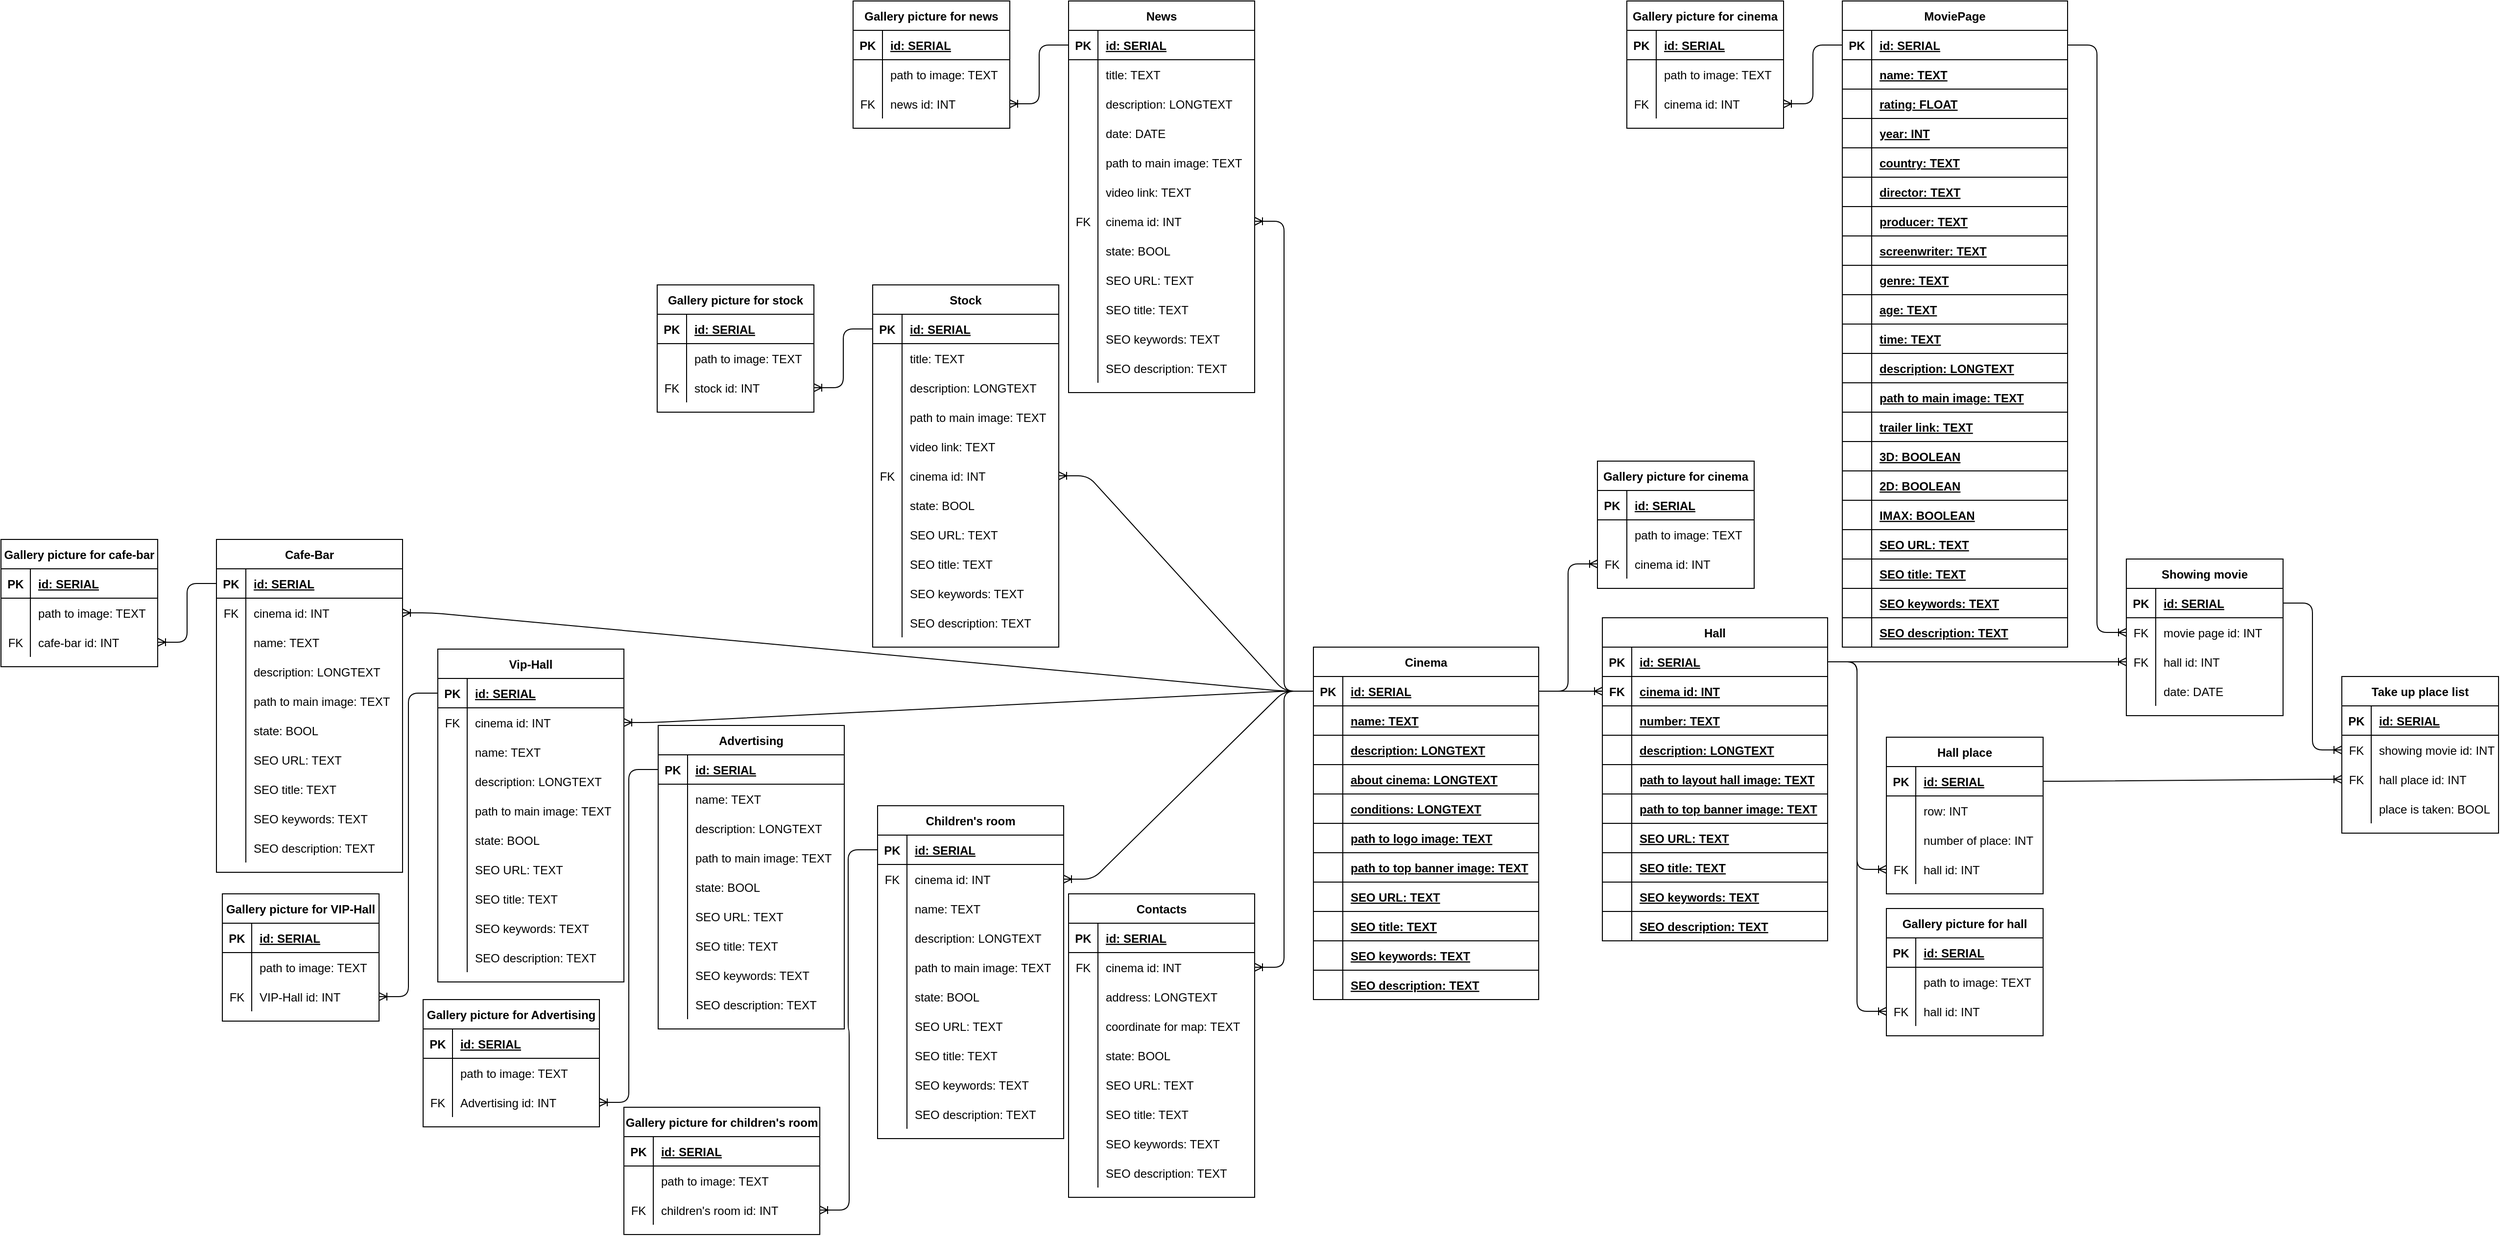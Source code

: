 <mxfile version="14.5.1" type="google" pages="5"><diagram name="main" id="e56a1550-8fbb-45ad-956c-1786394a9013"><mxGraphModel dx="3308" dy="1291" grid="1" gridSize="10" guides="1" tooltips="1" connect="1" arrows="1" fold="1" page="1" pageScale="1" pageWidth="1100" pageHeight="850" background="#ffffff" math="0" shadow="0"><root><mxCell id="0"/><mxCell id="1" parent="0"/><mxCell id="u2SOUlVY2l-GWjbpAGLI-2" value="Cinema" style="shape=table;startSize=30;container=1;collapsible=1;childLayout=tableLayout;fixedRows=1;rowLines=0;fontStyle=1;align=center;resizeLast=1;swimlaneFillColor=#ffffff;" parent="1" vertex="1"><mxGeometry x="160" y="560" width="230" height="360" as="geometry"/></mxCell><mxCell id="u2SOUlVY2l-GWjbpAGLI-3" value="" style="shape=partialRectangle;collapsible=0;dropTarget=0;pointerEvents=0;fillColor=none;top=0;left=0;bottom=1;right=0;points=[[0,0.5],[1,0.5]];portConstraint=eastwest;" parent="u2SOUlVY2l-GWjbpAGLI-2" vertex="1"><mxGeometry y="30" width="230" height="30" as="geometry"/></mxCell><mxCell id="u2SOUlVY2l-GWjbpAGLI-4" value="PK" style="shape=partialRectangle;connectable=0;fillColor=none;top=0;left=0;bottom=0;right=0;fontStyle=1;overflow=hidden;" parent="u2SOUlVY2l-GWjbpAGLI-3" vertex="1"><mxGeometry width="30" height="30" as="geometry"/></mxCell><mxCell id="u2SOUlVY2l-GWjbpAGLI-5" value="id: SERIAL" style="shape=partialRectangle;connectable=0;fillColor=none;top=0;left=0;bottom=0;right=0;align=left;spacingLeft=6;fontStyle=5;overflow=hidden;" parent="u2SOUlVY2l-GWjbpAGLI-3" vertex="1"><mxGeometry x="30" width="200" height="30" as="geometry"/></mxCell><mxCell id="e7JqGAMYDm9afwse5oTU-22" style="shape=partialRectangle;collapsible=0;dropTarget=0;pointerEvents=0;fillColor=none;top=0;left=0;bottom=1;right=0;points=[[0,0.5],[1,0.5]];portConstraint=eastwest;" parent="u2SOUlVY2l-GWjbpAGLI-2" vertex="1"><mxGeometry y="60" width="230" height="30" as="geometry"/></mxCell><mxCell id="e7JqGAMYDm9afwse5oTU-23" style="shape=partialRectangle;connectable=0;fillColor=none;top=0;left=0;bottom=0;right=0;fontStyle=1;overflow=hidden;" parent="e7JqGAMYDm9afwse5oTU-22" vertex="1"><mxGeometry width="30" height="30" as="geometry"/></mxCell><mxCell id="e7JqGAMYDm9afwse5oTU-24" value="name: TEXT" style="shape=partialRectangle;connectable=0;fillColor=none;top=0;left=0;bottom=0;right=0;align=left;spacingLeft=6;fontStyle=5;overflow=hidden;" parent="e7JqGAMYDm9afwse5oTU-22" vertex="1"><mxGeometry x="30" width="200" height="30" as="geometry"/></mxCell><mxCell id="e7JqGAMYDm9afwse5oTU-25" style="shape=partialRectangle;collapsible=0;dropTarget=0;pointerEvents=0;fillColor=none;top=0;left=0;bottom=1;right=0;points=[[0,0.5],[1,0.5]];portConstraint=eastwest;" parent="u2SOUlVY2l-GWjbpAGLI-2" vertex="1"><mxGeometry y="90" width="230" height="30" as="geometry"/></mxCell><mxCell id="e7JqGAMYDm9afwse5oTU-26" style="shape=partialRectangle;connectable=0;fillColor=none;top=0;left=0;bottom=0;right=0;fontStyle=1;overflow=hidden;" parent="e7JqGAMYDm9afwse5oTU-25" vertex="1"><mxGeometry width="30" height="30" as="geometry"/></mxCell><mxCell id="e7JqGAMYDm9afwse5oTU-27" value="description: LONGTEXT" style="shape=partialRectangle;connectable=0;fillColor=none;top=0;left=0;bottom=0;right=0;align=left;spacingLeft=6;fontStyle=5;overflow=hidden;" parent="e7JqGAMYDm9afwse5oTU-25" vertex="1"><mxGeometry x="30" width="200" height="30" as="geometry"/></mxCell><mxCell id="e7JqGAMYDm9afwse5oTU-28" style="shape=partialRectangle;collapsible=0;dropTarget=0;pointerEvents=0;fillColor=none;top=0;left=0;bottom=1;right=0;points=[[0,0.5],[1,0.5]];portConstraint=eastwest;" parent="u2SOUlVY2l-GWjbpAGLI-2" vertex="1"><mxGeometry y="120" width="230" height="30" as="geometry"/></mxCell><mxCell id="e7JqGAMYDm9afwse5oTU-29" style="shape=partialRectangle;connectable=0;fillColor=none;top=0;left=0;bottom=0;right=0;fontStyle=1;overflow=hidden;" parent="e7JqGAMYDm9afwse5oTU-28" vertex="1"><mxGeometry width="30" height="30" as="geometry"/></mxCell><mxCell id="e7JqGAMYDm9afwse5oTU-30" value="about cinema: LONGTEXT" style="shape=partialRectangle;connectable=0;fillColor=none;top=0;left=0;bottom=0;right=0;align=left;spacingLeft=6;fontStyle=5;overflow=hidden;" parent="e7JqGAMYDm9afwse5oTU-28" vertex="1"><mxGeometry x="30" width="200" height="30" as="geometry"/></mxCell><mxCell id="e7JqGAMYDm9afwse5oTU-31" style="shape=partialRectangle;collapsible=0;dropTarget=0;pointerEvents=0;fillColor=none;top=0;left=0;bottom=1;right=0;points=[[0,0.5],[1,0.5]];portConstraint=eastwest;" parent="u2SOUlVY2l-GWjbpAGLI-2" vertex="1"><mxGeometry y="150" width="230" height="30" as="geometry"/></mxCell><mxCell id="e7JqGAMYDm9afwse5oTU-32" style="shape=partialRectangle;connectable=0;fillColor=none;top=0;left=0;bottom=0;right=0;fontStyle=1;overflow=hidden;" parent="e7JqGAMYDm9afwse5oTU-31" vertex="1"><mxGeometry width="30" height="30" as="geometry"/></mxCell><mxCell id="e7JqGAMYDm9afwse5oTU-33" value="conditions: LONGTEXT" style="shape=partialRectangle;connectable=0;fillColor=none;top=0;left=0;bottom=0;right=0;align=left;spacingLeft=6;fontStyle=5;overflow=hidden;" parent="e7JqGAMYDm9afwse5oTU-31" vertex="1"><mxGeometry x="30" width="200" height="30" as="geometry"/></mxCell><mxCell id="e7JqGAMYDm9afwse5oTU-34" style="shape=partialRectangle;collapsible=0;dropTarget=0;pointerEvents=0;fillColor=none;top=0;left=0;bottom=1;right=0;points=[[0,0.5],[1,0.5]];portConstraint=eastwest;" parent="u2SOUlVY2l-GWjbpAGLI-2" vertex="1"><mxGeometry y="180" width="230" height="30" as="geometry"/></mxCell><mxCell id="e7JqGAMYDm9afwse5oTU-35" style="shape=partialRectangle;connectable=0;fillColor=none;top=0;left=0;bottom=0;right=0;fontStyle=1;overflow=hidden;" parent="e7JqGAMYDm9afwse5oTU-34" vertex="1"><mxGeometry width="30" height="30" as="geometry"/></mxCell><mxCell id="e7JqGAMYDm9afwse5oTU-36" value="path to logo image: TEXT" style="shape=partialRectangle;connectable=0;fillColor=none;top=0;left=0;bottom=0;right=0;align=left;spacingLeft=6;fontStyle=5;overflow=hidden;" parent="e7JqGAMYDm9afwse5oTU-34" vertex="1"><mxGeometry x="30" width="200" height="30" as="geometry"/></mxCell><mxCell id="e7JqGAMYDm9afwse5oTU-37" style="shape=partialRectangle;collapsible=0;dropTarget=0;pointerEvents=0;fillColor=none;top=0;left=0;bottom=1;right=0;points=[[0,0.5],[1,0.5]];portConstraint=eastwest;" parent="u2SOUlVY2l-GWjbpAGLI-2" vertex="1"><mxGeometry y="210" width="230" height="30" as="geometry"/></mxCell><mxCell id="e7JqGAMYDm9afwse5oTU-38" style="shape=partialRectangle;connectable=0;fillColor=none;top=0;left=0;bottom=0;right=0;fontStyle=1;overflow=hidden;" parent="e7JqGAMYDm9afwse5oTU-37" vertex="1"><mxGeometry width="30" height="30" as="geometry"/></mxCell><mxCell id="e7JqGAMYDm9afwse5oTU-39" value="path to top banner image: TEXT" style="shape=partialRectangle;connectable=0;fillColor=none;top=0;left=0;bottom=0;right=0;align=left;spacingLeft=6;fontStyle=5;overflow=hidden;" parent="e7JqGAMYDm9afwse5oTU-37" vertex="1"><mxGeometry x="30" width="200" height="30" as="geometry"/></mxCell><mxCell id="e7JqGAMYDm9afwse5oTU-40" style="shape=partialRectangle;collapsible=0;dropTarget=0;pointerEvents=0;fillColor=none;top=0;left=0;bottom=1;right=0;points=[[0,0.5],[1,0.5]];portConstraint=eastwest;" parent="u2SOUlVY2l-GWjbpAGLI-2" vertex="1"><mxGeometry y="240" width="230" height="30" as="geometry"/></mxCell><mxCell id="e7JqGAMYDm9afwse5oTU-41" style="shape=partialRectangle;connectable=0;fillColor=none;top=0;left=0;bottom=0;right=0;fontStyle=1;overflow=hidden;" parent="e7JqGAMYDm9afwse5oTU-40" vertex="1"><mxGeometry width="30" height="30" as="geometry"/></mxCell><mxCell id="e7JqGAMYDm9afwse5oTU-42" value="SEO URL: TEXT" style="shape=partialRectangle;connectable=0;fillColor=none;top=0;left=0;bottom=0;right=0;align=left;spacingLeft=6;fontStyle=5;overflow=hidden;" parent="e7JqGAMYDm9afwse5oTU-40" vertex="1"><mxGeometry x="30" width="200" height="30" as="geometry"/></mxCell><mxCell id="e7JqGAMYDm9afwse5oTU-43" style="shape=partialRectangle;collapsible=0;dropTarget=0;pointerEvents=0;fillColor=none;top=0;left=0;bottom=1;right=0;points=[[0,0.5],[1,0.5]];portConstraint=eastwest;" parent="u2SOUlVY2l-GWjbpAGLI-2" vertex="1"><mxGeometry y="270" width="230" height="30" as="geometry"/></mxCell><mxCell id="e7JqGAMYDm9afwse5oTU-44" style="shape=partialRectangle;connectable=0;fillColor=none;top=0;left=0;bottom=0;right=0;fontStyle=1;overflow=hidden;" parent="e7JqGAMYDm9afwse5oTU-43" vertex="1"><mxGeometry width="30" height="30" as="geometry"/></mxCell><mxCell id="e7JqGAMYDm9afwse5oTU-45" value="SEO title: TEXT" style="shape=partialRectangle;connectable=0;fillColor=none;top=0;left=0;bottom=0;right=0;align=left;spacingLeft=6;fontStyle=5;overflow=hidden;" parent="e7JqGAMYDm9afwse5oTU-43" vertex="1"><mxGeometry x="30" width="200" height="30" as="geometry"/></mxCell><mxCell id="e7JqGAMYDm9afwse5oTU-46" style="shape=partialRectangle;collapsible=0;dropTarget=0;pointerEvents=0;fillColor=none;top=0;left=0;bottom=1;right=0;points=[[0,0.5],[1,0.5]];portConstraint=eastwest;" parent="u2SOUlVY2l-GWjbpAGLI-2" vertex="1"><mxGeometry y="300" width="230" height="30" as="geometry"/></mxCell><mxCell id="e7JqGAMYDm9afwse5oTU-47" style="shape=partialRectangle;connectable=0;fillColor=none;top=0;left=0;bottom=0;right=0;fontStyle=1;overflow=hidden;" parent="e7JqGAMYDm9afwse5oTU-46" vertex="1"><mxGeometry width="30" height="30" as="geometry"/></mxCell><mxCell id="e7JqGAMYDm9afwse5oTU-48" value="SEO keywords: TEXT" style="shape=partialRectangle;connectable=0;fillColor=none;top=0;left=0;bottom=0;right=0;align=left;spacingLeft=6;fontStyle=5;overflow=hidden;" parent="e7JqGAMYDm9afwse5oTU-46" vertex="1"><mxGeometry x="30" width="200" height="30" as="geometry"/></mxCell><mxCell id="e7JqGAMYDm9afwse5oTU-49" style="shape=partialRectangle;collapsible=0;dropTarget=0;pointerEvents=0;fillColor=none;top=0;left=0;bottom=1;right=0;points=[[0,0.5],[1,0.5]];portConstraint=eastwest;" parent="u2SOUlVY2l-GWjbpAGLI-2" vertex="1"><mxGeometry y="330" width="230" height="30" as="geometry"/></mxCell><mxCell id="e7JqGAMYDm9afwse5oTU-50" style="shape=partialRectangle;connectable=0;fillColor=none;top=0;left=0;bottom=0;right=0;fontStyle=1;overflow=hidden;" parent="e7JqGAMYDm9afwse5oTU-49" vertex="1"><mxGeometry width="30" height="30" as="geometry"/></mxCell><mxCell id="e7JqGAMYDm9afwse5oTU-51" value="SEO description: TEXT" style="shape=partialRectangle;connectable=0;fillColor=none;top=0;left=0;bottom=0;right=0;align=left;spacingLeft=6;fontStyle=5;overflow=hidden;" parent="e7JqGAMYDm9afwse5oTU-49" vertex="1"><mxGeometry x="30" width="200" height="30" as="geometry"/></mxCell><mxCell id="e7JqGAMYDm9afwse5oTU-2" value="" style="shape=partialRectangle;collapsible=0;dropTarget=0;pointerEvents=0;fillColor=none;top=0;left=0;bottom=0;right=0;points=[[0,0.5],[1,0.5]];portConstraint=eastwest;" parent="1" vertex="1"><mxGeometry x="270" y="130" width="220" height="30" as="geometry"/></mxCell><mxCell id="e7JqGAMYDm9afwse5oTU-3" value="" style="shape=partialRectangle;connectable=0;fillColor=none;top=0;left=0;bottom=0;right=0;editable=1;overflow=hidden;" parent="e7JqGAMYDm9afwse5oTU-2" vertex="1"><mxGeometry width="30" height="30" as="geometry"/></mxCell><mxCell id="e7JqGAMYDm9afwse5oTU-52" value="Hall" style="shape=table;startSize=30;container=1;collapsible=1;childLayout=tableLayout;fixedRows=1;rowLines=0;fontStyle=1;align=center;resizeLast=1;swimlaneFillColor=#ffffff;" parent="1" vertex="1"><mxGeometry x="455" y="530" width="230" height="330" as="geometry"/></mxCell><mxCell id="e7JqGAMYDm9afwse5oTU-53" value="" style="shape=partialRectangle;collapsible=0;dropTarget=0;pointerEvents=0;fillColor=none;top=0;left=0;bottom=1;right=0;points=[[0,0.5],[1,0.5]];portConstraint=eastwest;" parent="e7JqGAMYDm9afwse5oTU-52" vertex="1"><mxGeometry y="30" width="230" height="30" as="geometry"/></mxCell><mxCell id="e7JqGAMYDm9afwse5oTU-54" value="PK" style="shape=partialRectangle;connectable=0;fillColor=none;top=0;left=0;bottom=0;right=0;fontStyle=1;overflow=hidden;" parent="e7JqGAMYDm9afwse5oTU-53" vertex="1"><mxGeometry width="30" height="30" as="geometry"/></mxCell><mxCell id="e7JqGAMYDm9afwse5oTU-55" value="id: SERIAL" style="shape=partialRectangle;connectable=0;fillColor=none;top=0;left=0;bottom=0;right=0;align=left;spacingLeft=6;fontStyle=5;overflow=hidden;" parent="e7JqGAMYDm9afwse5oTU-53" vertex="1"><mxGeometry x="30" width="200" height="30" as="geometry"/></mxCell><mxCell id="e7JqGAMYDm9afwse5oTU-68" style="shape=partialRectangle;collapsible=0;dropTarget=0;pointerEvents=0;fillColor=none;top=0;left=0;bottom=1;right=0;points=[[0,0.5],[1,0.5]];portConstraint=eastwest;" parent="e7JqGAMYDm9afwse5oTU-52" vertex="1"><mxGeometry y="60" width="230" height="30" as="geometry"/></mxCell><mxCell id="e7JqGAMYDm9afwse5oTU-69" value="FK" style="shape=partialRectangle;connectable=0;fillColor=none;top=0;left=0;bottom=0;right=0;fontStyle=1;overflow=hidden;" parent="e7JqGAMYDm9afwse5oTU-68" vertex="1"><mxGeometry width="30" height="30" as="geometry"/></mxCell><mxCell id="e7JqGAMYDm9afwse5oTU-70" value="cinema id: INT" style="shape=partialRectangle;connectable=0;fillColor=none;top=0;left=0;bottom=0;right=0;align=left;spacingLeft=6;fontStyle=5;overflow=hidden;" parent="e7JqGAMYDm9afwse5oTU-68" vertex="1"><mxGeometry x="30" width="200" height="30" as="geometry"/></mxCell><mxCell id="e7JqGAMYDm9afwse5oTU-56" style="shape=partialRectangle;collapsible=0;dropTarget=0;pointerEvents=0;fillColor=none;top=0;left=0;bottom=1;right=0;points=[[0,0.5],[1,0.5]];portConstraint=eastwest;" parent="e7JqGAMYDm9afwse5oTU-52" vertex="1"><mxGeometry y="90" width="230" height="30" as="geometry"/></mxCell><mxCell id="e7JqGAMYDm9afwse5oTU-57" style="shape=partialRectangle;connectable=0;fillColor=none;top=0;left=0;bottom=0;right=0;fontStyle=1;overflow=hidden;" parent="e7JqGAMYDm9afwse5oTU-56" vertex="1"><mxGeometry width="30" height="30" as="geometry"/></mxCell><mxCell id="e7JqGAMYDm9afwse5oTU-58" value="number: TEXT" style="shape=partialRectangle;connectable=0;fillColor=none;top=0;left=0;bottom=0;right=0;align=left;spacingLeft=6;fontStyle=5;overflow=hidden;" parent="e7JqGAMYDm9afwse5oTU-56" vertex="1"><mxGeometry x="30" width="200" height="30" as="geometry"/></mxCell><mxCell id="e7JqGAMYDm9afwse5oTU-59" style="shape=partialRectangle;collapsible=0;dropTarget=0;pointerEvents=0;fillColor=none;top=0;left=0;bottom=1;right=0;points=[[0,0.5],[1,0.5]];portConstraint=eastwest;" parent="e7JqGAMYDm9afwse5oTU-52" vertex="1"><mxGeometry y="120" width="230" height="30" as="geometry"/></mxCell><mxCell id="e7JqGAMYDm9afwse5oTU-60" style="shape=partialRectangle;connectable=0;fillColor=none;top=0;left=0;bottom=0;right=0;fontStyle=1;overflow=hidden;" parent="e7JqGAMYDm9afwse5oTU-59" vertex="1"><mxGeometry width="30" height="30" as="geometry"/></mxCell><mxCell id="e7JqGAMYDm9afwse5oTU-61" value="description: LONGTEXT" style="shape=partialRectangle;connectable=0;fillColor=none;top=0;left=0;bottom=0;right=0;align=left;spacingLeft=6;fontStyle=5;overflow=hidden;" parent="e7JqGAMYDm9afwse5oTU-59" vertex="1"><mxGeometry x="30" width="200" height="30" as="geometry"/></mxCell><mxCell id="e7JqGAMYDm9afwse5oTU-62" style="shape=partialRectangle;collapsible=0;dropTarget=0;pointerEvents=0;fillColor=none;top=0;left=0;bottom=1;right=0;points=[[0,0.5],[1,0.5]];portConstraint=eastwest;" parent="e7JqGAMYDm9afwse5oTU-52" vertex="1"><mxGeometry y="150" width="230" height="30" as="geometry"/></mxCell><mxCell id="e7JqGAMYDm9afwse5oTU-63" style="shape=partialRectangle;connectable=0;fillColor=none;top=0;left=0;bottom=0;right=0;fontStyle=1;overflow=hidden;" parent="e7JqGAMYDm9afwse5oTU-62" vertex="1"><mxGeometry width="30" height="30" as="geometry"/></mxCell><mxCell id="e7JqGAMYDm9afwse5oTU-64" value="path to layout hall image: TEXT" style="shape=partialRectangle;connectable=0;fillColor=none;top=0;left=0;bottom=0;right=0;align=left;spacingLeft=6;fontStyle=5;overflow=hidden;" parent="e7JqGAMYDm9afwse5oTU-62" vertex="1"><mxGeometry x="30" width="200" height="30" as="geometry"/></mxCell><mxCell id="e7JqGAMYDm9afwse5oTU-65" style="shape=partialRectangle;collapsible=0;dropTarget=0;pointerEvents=0;fillColor=none;top=0;left=0;bottom=1;right=0;points=[[0,0.5],[1,0.5]];portConstraint=eastwest;" parent="e7JqGAMYDm9afwse5oTU-52" vertex="1"><mxGeometry y="180" width="230" height="30" as="geometry"/></mxCell><mxCell id="e7JqGAMYDm9afwse5oTU-66" style="shape=partialRectangle;connectable=0;fillColor=none;top=0;left=0;bottom=0;right=0;fontStyle=1;overflow=hidden;" parent="e7JqGAMYDm9afwse5oTU-65" vertex="1"><mxGeometry width="30" height="30" as="geometry"/></mxCell><mxCell id="e7JqGAMYDm9afwse5oTU-67" value="path to top banner image: TEXT" style="shape=partialRectangle;connectable=0;fillColor=none;top=0;left=0;bottom=0;right=0;align=left;spacingLeft=6;fontStyle=5;overflow=hidden;" parent="e7JqGAMYDm9afwse5oTU-65" vertex="1"><mxGeometry x="30" width="200" height="30" as="geometry"/></mxCell><mxCell id="e7JqGAMYDm9afwse5oTU-74" style="shape=partialRectangle;collapsible=0;dropTarget=0;pointerEvents=0;fillColor=none;top=0;left=0;bottom=1;right=0;points=[[0,0.5],[1,0.5]];portConstraint=eastwest;" parent="e7JqGAMYDm9afwse5oTU-52" vertex="1"><mxGeometry y="210" width="230" height="30" as="geometry"/></mxCell><mxCell id="e7JqGAMYDm9afwse5oTU-75" style="shape=partialRectangle;connectable=0;fillColor=none;top=0;left=0;bottom=0;right=0;fontStyle=1;overflow=hidden;" parent="e7JqGAMYDm9afwse5oTU-74" vertex="1"><mxGeometry width="30" height="30" as="geometry"/></mxCell><mxCell id="e7JqGAMYDm9afwse5oTU-76" value="SEO URL: TEXT" style="shape=partialRectangle;connectable=0;fillColor=none;top=0;left=0;bottom=0;right=0;align=left;spacingLeft=6;fontStyle=5;overflow=hidden;" parent="e7JqGAMYDm9afwse5oTU-74" vertex="1"><mxGeometry x="30" width="200" height="30" as="geometry"/></mxCell><mxCell id="e7JqGAMYDm9afwse5oTU-77" style="shape=partialRectangle;collapsible=0;dropTarget=0;pointerEvents=0;fillColor=none;top=0;left=0;bottom=1;right=0;points=[[0,0.5],[1,0.5]];portConstraint=eastwest;" parent="e7JqGAMYDm9afwse5oTU-52" vertex="1"><mxGeometry y="240" width="230" height="30" as="geometry"/></mxCell><mxCell id="e7JqGAMYDm9afwse5oTU-78" style="shape=partialRectangle;connectable=0;fillColor=none;top=0;left=0;bottom=0;right=0;fontStyle=1;overflow=hidden;" parent="e7JqGAMYDm9afwse5oTU-77" vertex="1"><mxGeometry width="30" height="30" as="geometry"/></mxCell><mxCell id="e7JqGAMYDm9afwse5oTU-79" value="SEO title: TEXT" style="shape=partialRectangle;connectable=0;fillColor=none;top=0;left=0;bottom=0;right=0;align=left;spacingLeft=6;fontStyle=5;overflow=hidden;" parent="e7JqGAMYDm9afwse5oTU-77" vertex="1"><mxGeometry x="30" width="200" height="30" as="geometry"/></mxCell><mxCell id="e7JqGAMYDm9afwse5oTU-80" style="shape=partialRectangle;collapsible=0;dropTarget=0;pointerEvents=0;fillColor=none;top=0;left=0;bottom=1;right=0;points=[[0,0.5],[1,0.5]];portConstraint=eastwest;" parent="e7JqGAMYDm9afwse5oTU-52" vertex="1"><mxGeometry y="270" width="230" height="30" as="geometry"/></mxCell><mxCell id="e7JqGAMYDm9afwse5oTU-81" style="shape=partialRectangle;connectable=0;fillColor=none;top=0;left=0;bottom=0;right=0;fontStyle=1;overflow=hidden;" parent="e7JqGAMYDm9afwse5oTU-80" vertex="1"><mxGeometry width="30" height="30" as="geometry"/></mxCell><mxCell id="e7JqGAMYDm9afwse5oTU-82" value="SEO keywords: TEXT" style="shape=partialRectangle;connectable=0;fillColor=none;top=0;left=0;bottom=0;right=0;align=left;spacingLeft=6;fontStyle=5;overflow=hidden;" parent="e7JqGAMYDm9afwse5oTU-80" vertex="1"><mxGeometry x="30" width="200" height="30" as="geometry"/></mxCell><mxCell id="e7JqGAMYDm9afwse5oTU-83" style="shape=partialRectangle;collapsible=0;dropTarget=0;pointerEvents=0;fillColor=none;top=0;left=0;bottom=1;right=0;points=[[0,0.5],[1,0.5]];portConstraint=eastwest;" parent="e7JqGAMYDm9afwse5oTU-52" vertex="1"><mxGeometry y="300" width="230" height="30" as="geometry"/></mxCell><mxCell id="e7JqGAMYDm9afwse5oTU-84" style="shape=partialRectangle;connectable=0;fillColor=none;top=0;left=0;bottom=0;right=0;fontStyle=1;overflow=hidden;" parent="e7JqGAMYDm9afwse5oTU-83" vertex="1"><mxGeometry width="30" height="30" as="geometry"/></mxCell><mxCell id="e7JqGAMYDm9afwse5oTU-85" value="SEO description: TEXT" style="shape=partialRectangle;connectable=0;fillColor=none;top=0;left=0;bottom=0;right=0;align=left;spacingLeft=6;fontStyle=5;overflow=hidden;" parent="e7JqGAMYDm9afwse5oTU-83" vertex="1"><mxGeometry x="30" width="200" height="30" as="geometry"/></mxCell><mxCell id="e7JqGAMYDm9afwse5oTU-87" value="MoviePage" style="shape=table;startSize=30;container=1;collapsible=1;childLayout=tableLayout;fixedRows=1;rowLines=0;fontStyle=1;align=center;resizeLast=1;swimlaneFillColor=#ffffff;" parent="1" vertex="1"><mxGeometry x="700" y="-100" width="230" height="660" as="geometry"/></mxCell><mxCell id="e7JqGAMYDm9afwse5oTU-88" value="" style="shape=partialRectangle;collapsible=0;dropTarget=0;pointerEvents=0;fillColor=none;top=0;left=0;bottom=1;right=0;points=[[0,0.5],[1,0.5]];portConstraint=eastwest;" parent="e7JqGAMYDm9afwse5oTU-87" vertex="1"><mxGeometry y="30" width="230" height="30" as="geometry"/></mxCell><mxCell id="e7JqGAMYDm9afwse5oTU-89" value="PK" style="shape=partialRectangle;connectable=0;fillColor=none;top=0;left=0;bottom=0;right=0;fontStyle=1;overflow=hidden;" parent="e7JqGAMYDm9afwse5oTU-88" vertex="1"><mxGeometry width="30" height="30" as="geometry"/></mxCell><mxCell id="e7JqGAMYDm9afwse5oTU-90" value="id: SERIAL" style="shape=partialRectangle;connectable=0;fillColor=none;top=0;left=0;bottom=0;right=0;align=left;spacingLeft=6;fontStyle=5;overflow=hidden;" parent="e7JqGAMYDm9afwse5oTU-88" vertex="1"><mxGeometry x="30" width="200" height="30" as="geometry"/></mxCell><mxCell id="e7JqGAMYDm9afwse5oTU-203" style="shape=partialRectangle;collapsible=0;dropTarget=0;pointerEvents=0;fillColor=none;top=0;left=0;bottom=1;right=0;points=[[0,0.5],[1,0.5]];portConstraint=eastwest;" parent="e7JqGAMYDm9afwse5oTU-87" vertex="1"><mxGeometry y="60" width="230" height="30" as="geometry"/></mxCell><mxCell id="e7JqGAMYDm9afwse5oTU-204" style="shape=partialRectangle;connectable=0;fillColor=none;top=0;left=0;bottom=0;right=0;fontStyle=1;overflow=hidden;" parent="e7JqGAMYDm9afwse5oTU-203" vertex="1"><mxGeometry width="30" height="30" as="geometry"/></mxCell><mxCell id="e7JqGAMYDm9afwse5oTU-205" value="name: TEXT" style="shape=partialRectangle;connectable=0;fillColor=none;top=0;left=0;bottom=0;right=0;align=left;spacingLeft=6;fontStyle=5;overflow=hidden;" parent="e7JqGAMYDm9afwse5oTU-203" vertex="1"><mxGeometry x="30" width="200" height="30" as="geometry"/></mxCell><mxCell id="e7JqGAMYDm9afwse5oTU-200" style="shape=partialRectangle;collapsible=0;dropTarget=0;pointerEvents=0;fillColor=none;top=0;left=0;bottom=1;right=0;points=[[0,0.5],[1,0.5]];portConstraint=eastwest;" parent="e7JqGAMYDm9afwse5oTU-87" vertex="1"><mxGeometry y="90" width="230" height="30" as="geometry"/></mxCell><mxCell id="e7JqGAMYDm9afwse5oTU-201" style="shape=partialRectangle;connectable=0;fillColor=none;top=0;left=0;bottom=0;right=0;fontStyle=1;overflow=hidden;" parent="e7JqGAMYDm9afwse5oTU-200" vertex="1"><mxGeometry width="30" height="30" as="geometry"/></mxCell><mxCell id="e7JqGAMYDm9afwse5oTU-202" value="rating: FLOAT" style="shape=partialRectangle;connectable=0;fillColor=none;top=0;left=0;bottom=0;right=0;align=left;spacingLeft=6;fontStyle=5;overflow=hidden;" parent="e7JqGAMYDm9afwse5oTU-200" vertex="1"><mxGeometry x="30" width="200" height="30" as="geometry"/></mxCell><mxCell id="e7JqGAMYDm9afwse5oTU-197" style="shape=partialRectangle;collapsible=0;dropTarget=0;pointerEvents=0;fillColor=none;top=0;left=0;bottom=1;right=0;points=[[0,0.5],[1,0.5]];portConstraint=eastwest;" parent="e7JqGAMYDm9afwse5oTU-87" vertex="1"><mxGeometry y="120" width="230" height="30" as="geometry"/></mxCell><mxCell id="e7JqGAMYDm9afwse5oTU-198" style="shape=partialRectangle;connectable=0;fillColor=none;top=0;left=0;bottom=0;right=0;fontStyle=1;overflow=hidden;" parent="e7JqGAMYDm9afwse5oTU-197" vertex="1"><mxGeometry width="30" height="30" as="geometry"/></mxCell><mxCell id="e7JqGAMYDm9afwse5oTU-199" value="year: INT" style="shape=partialRectangle;connectable=0;fillColor=none;top=0;left=0;bottom=0;right=0;align=left;spacingLeft=6;fontStyle=5;overflow=hidden;" parent="e7JqGAMYDm9afwse5oTU-197" vertex="1"><mxGeometry x="30" width="200" height="30" as="geometry"/></mxCell><mxCell id="e7JqGAMYDm9afwse5oTU-194" style="shape=partialRectangle;collapsible=0;dropTarget=0;pointerEvents=0;fillColor=none;top=0;left=0;bottom=1;right=0;points=[[0,0.5],[1,0.5]];portConstraint=eastwest;" parent="e7JqGAMYDm9afwse5oTU-87" vertex="1"><mxGeometry y="150" width="230" height="30" as="geometry"/></mxCell><mxCell id="e7JqGAMYDm9afwse5oTU-195" style="shape=partialRectangle;connectable=0;fillColor=none;top=0;left=0;bottom=0;right=0;fontStyle=1;overflow=hidden;" parent="e7JqGAMYDm9afwse5oTU-194" vertex="1"><mxGeometry width="30" height="30" as="geometry"/></mxCell><mxCell id="e7JqGAMYDm9afwse5oTU-196" value="country: TEXT" style="shape=partialRectangle;connectable=0;fillColor=none;top=0;left=0;bottom=0;right=0;align=left;spacingLeft=6;fontStyle=5;overflow=hidden;" parent="e7JqGAMYDm9afwse5oTU-194" vertex="1"><mxGeometry x="30" width="200" height="30" as="geometry"/></mxCell><mxCell id="e7JqGAMYDm9afwse5oTU-206" style="shape=partialRectangle;collapsible=0;dropTarget=0;pointerEvents=0;fillColor=none;top=0;left=0;bottom=1;right=0;points=[[0,0.5],[1,0.5]];portConstraint=eastwest;" parent="e7JqGAMYDm9afwse5oTU-87" vertex="1"><mxGeometry y="180" width="230" height="30" as="geometry"/></mxCell><mxCell id="e7JqGAMYDm9afwse5oTU-207" style="shape=partialRectangle;connectable=0;fillColor=none;top=0;left=0;bottom=0;right=0;fontStyle=1;overflow=hidden;" parent="e7JqGAMYDm9afwse5oTU-206" vertex="1"><mxGeometry width="30" height="30" as="geometry"/></mxCell><mxCell id="e7JqGAMYDm9afwse5oTU-208" value="director: TEXT" style="shape=partialRectangle;connectable=0;fillColor=none;top=0;left=0;bottom=0;right=0;align=left;spacingLeft=6;fontStyle=5;overflow=hidden;" parent="e7JqGAMYDm9afwse5oTU-206" vertex="1"><mxGeometry x="30" width="200" height="30" as="geometry"/></mxCell><mxCell id="e7JqGAMYDm9afwse5oTU-221" style="shape=partialRectangle;collapsible=0;dropTarget=0;pointerEvents=0;fillColor=none;top=0;left=0;bottom=1;right=0;points=[[0,0.5],[1,0.5]];portConstraint=eastwest;" parent="e7JqGAMYDm9afwse5oTU-87" vertex="1"><mxGeometry y="210" width="230" height="30" as="geometry"/></mxCell><mxCell id="e7JqGAMYDm9afwse5oTU-222" style="shape=partialRectangle;connectable=0;fillColor=none;top=0;left=0;bottom=0;right=0;fontStyle=1;overflow=hidden;" parent="e7JqGAMYDm9afwse5oTU-221" vertex="1"><mxGeometry width="30" height="30" as="geometry"/></mxCell><mxCell id="e7JqGAMYDm9afwse5oTU-223" value="producer: TEXT" style="shape=partialRectangle;connectable=0;fillColor=none;top=0;left=0;bottom=0;right=0;align=left;spacingLeft=6;fontStyle=5;overflow=hidden;" parent="e7JqGAMYDm9afwse5oTU-221" vertex="1"><mxGeometry x="30" width="200" height="30" as="geometry"/></mxCell><mxCell id="e7JqGAMYDm9afwse5oTU-218" style="shape=partialRectangle;collapsible=0;dropTarget=0;pointerEvents=0;fillColor=none;top=0;left=0;bottom=1;right=0;points=[[0,0.5],[1,0.5]];portConstraint=eastwest;" parent="e7JqGAMYDm9afwse5oTU-87" vertex="1"><mxGeometry y="240" width="230" height="30" as="geometry"/></mxCell><mxCell id="e7JqGAMYDm9afwse5oTU-219" style="shape=partialRectangle;connectable=0;fillColor=none;top=0;left=0;bottom=0;right=0;fontStyle=1;overflow=hidden;" parent="e7JqGAMYDm9afwse5oTU-218" vertex="1"><mxGeometry width="30" height="30" as="geometry"/></mxCell><mxCell id="e7JqGAMYDm9afwse5oTU-220" value="screenwriter: TEXT" style="shape=partialRectangle;connectable=0;fillColor=none;top=0;left=0;bottom=0;right=0;align=left;spacingLeft=6;fontStyle=5;overflow=hidden;" parent="e7JqGAMYDm9afwse5oTU-218" vertex="1"><mxGeometry x="30" width="200" height="30" as="geometry"/></mxCell><mxCell id="e7JqGAMYDm9afwse5oTU-215" style="shape=partialRectangle;collapsible=0;dropTarget=0;pointerEvents=0;fillColor=none;top=0;left=0;bottom=1;right=0;points=[[0,0.5],[1,0.5]];portConstraint=eastwest;" parent="e7JqGAMYDm9afwse5oTU-87" vertex="1"><mxGeometry y="270" width="230" height="30" as="geometry"/></mxCell><mxCell id="e7JqGAMYDm9afwse5oTU-216" style="shape=partialRectangle;connectable=0;fillColor=none;top=0;left=0;bottom=0;right=0;fontStyle=1;overflow=hidden;" parent="e7JqGAMYDm9afwse5oTU-215" vertex="1"><mxGeometry width="30" height="30" as="geometry"/></mxCell><mxCell id="e7JqGAMYDm9afwse5oTU-217" value="genre: TEXT" style="shape=partialRectangle;connectable=0;fillColor=none;top=0;left=0;bottom=0;right=0;align=left;spacingLeft=6;fontStyle=5;overflow=hidden;" parent="e7JqGAMYDm9afwse5oTU-215" vertex="1"><mxGeometry x="30" width="200" height="30" as="geometry"/></mxCell><mxCell id="e7JqGAMYDm9afwse5oTU-212" style="shape=partialRectangle;collapsible=0;dropTarget=0;pointerEvents=0;fillColor=none;top=0;left=0;bottom=1;right=0;points=[[0,0.5],[1,0.5]];portConstraint=eastwest;" parent="e7JqGAMYDm9afwse5oTU-87" vertex="1"><mxGeometry y="300" width="230" height="30" as="geometry"/></mxCell><mxCell id="e7JqGAMYDm9afwse5oTU-213" style="shape=partialRectangle;connectable=0;fillColor=none;top=0;left=0;bottom=0;right=0;fontStyle=1;overflow=hidden;" parent="e7JqGAMYDm9afwse5oTU-212" vertex="1"><mxGeometry width="30" height="30" as="geometry"/></mxCell><mxCell id="e7JqGAMYDm9afwse5oTU-214" value="age: TEXT" style="shape=partialRectangle;connectable=0;fillColor=none;top=0;left=0;bottom=0;right=0;align=left;spacingLeft=6;fontStyle=5;overflow=hidden;" parent="e7JqGAMYDm9afwse5oTU-212" vertex="1"><mxGeometry x="30" width="200" height="30" as="geometry"/></mxCell><mxCell id="e7JqGAMYDm9afwse5oTU-209" style="shape=partialRectangle;collapsible=0;dropTarget=0;pointerEvents=0;fillColor=none;top=0;left=0;bottom=1;right=0;points=[[0,0.5],[1,0.5]];portConstraint=eastwest;" parent="e7JqGAMYDm9afwse5oTU-87" vertex="1"><mxGeometry y="330" width="230" height="30" as="geometry"/></mxCell><mxCell id="e7JqGAMYDm9afwse5oTU-210" style="shape=partialRectangle;connectable=0;fillColor=none;top=0;left=0;bottom=0;right=0;fontStyle=1;overflow=hidden;" parent="e7JqGAMYDm9afwse5oTU-209" vertex="1"><mxGeometry width="30" height="30" as="geometry"/></mxCell><mxCell id="e7JqGAMYDm9afwse5oTU-211" value="time: TEXT" style="shape=partialRectangle;connectable=0;fillColor=none;top=0;left=0;bottom=0;right=0;align=left;spacingLeft=6;fontStyle=5;overflow=hidden;" parent="e7JqGAMYDm9afwse5oTU-209" vertex="1"><mxGeometry x="30" width="200" height="30" as="geometry"/></mxCell><mxCell id="e7JqGAMYDm9afwse5oTU-94" style="shape=partialRectangle;collapsible=0;dropTarget=0;pointerEvents=0;fillColor=none;top=0;left=0;bottom=1;right=0;points=[[0,0.5],[1,0.5]];portConstraint=eastwest;" parent="e7JqGAMYDm9afwse5oTU-87" vertex="1"><mxGeometry y="360" width="230" height="30" as="geometry"/></mxCell><mxCell id="e7JqGAMYDm9afwse5oTU-95" style="shape=partialRectangle;connectable=0;fillColor=none;top=0;left=0;bottom=0;right=0;fontStyle=1;overflow=hidden;" parent="e7JqGAMYDm9afwse5oTU-94" vertex="1"><mxGeometry width="30" height="30" as="geometry"/></mxCell><mxCell id="e7JqGAMYDm9afwse5oTU-96" value="description: LONGTEXT" style="shape=partialRectangle;connectable=0;fillColor=none;top=0;left=0;bottom=0;right=0;align=left;spacingLeft=6;fontStyle=5;overflow=hidden;" parent="e7JqGAMYDm9afwse5oTU-94" vertex="1"><mxGeometry x="30" width="200" height="30" as="geometry"/></mxCell><mxCell id="e7JqGAMYDm9afwse5oTU-97" style="shape=partialRectangle;collapsible=0;dropTarget=0;pointerEvents=0;fillColor=none;top=0;left=0;bottom=1;right=0;points=[[0,0.5],[1,0.5]];portConstraint=eastwest;" parent="e7JqGAMYDm9afwse5oTU-87" vertex="1"><mxGeometry y="390" width="230" height="30" as="geometry"/></mxCell><mxCell id="e7JqGAMYDm9afwse5oTU-98" style="shape=partialRectangle;connectable=0;fillColor=none;top=0;left=0;bottom=0;right=0;fontStyle=1;overflow=hidden;" parent="e7JqGAMYDm9afwse5oTU-97" vertex="1"><mxGeometry width="30" height="30" as="geometry"/></mxCell><mxCell id="e7JqGAMYDm9afwse5oTU-99" value="path to main image: TEXT" style="shape=partialRectangle;connectable=0;fillColor=none;top=0;left=0;bottom=0;right=0;align=left;spacingLeft=6;fontStyle=5;overflow=hidden;" parent="e7JqGAMYDm9afwse5oTU-97" vertex="1"><mxGeometry x="30" width="200" height="30" as="geometry"/></mxCell><mxCell id="e7JqGAMYDm9afwse5oTU-100" style="shape=partialRectangle;collapsible=0;dropTarget=0;pointerEvents=0;fillColor=none;top=0;left=0;bottom=1;right=0;points=[[0,0.5],[1,0.5]];portConstraint=eastwest;" parent="e7JqGAMYDm9afwse5oTU-87" vertex="1"><mxGeometry y="420" width="230" height="30" as="geometry"/></mxCell><mxCell id="e7JqGAMYDm9afwse5oTU-101" style="shape=partialRectangle;connectable=0;fillColor=none;top=0;left=0;bottom=0;right=0;fontStyle=1;overflow=hidden;" parent="e7JqGAMYDm9afwse5oTU-100" vertex="1"><mxGeometry width="30" height="30" as="geometry"/></mxCell><mxCell id="e7JqGAMYDm9afwse5oTU-102" value="trailer link: TEXT" style="shape=partialRectangle;connectable=0;fillColor=none;top=0;left=0;bottom=0;right=0;align=left;spacingLeft=6;fontStyle=5;overflow=hidden;" parent="e7JqGAMYDm9afwse5oTU-100" vertex="1"><mxGeometry x="30" width="200" height="30" as="geometry"/></mxCell><mxCell id="c_YGRp4yw1YvauvdfATW-7" style="shape=partialRectangle;collapsible=0;dropTarget=0;pointerEvents=0;fillColor=none;top=0;left=0;bottom=1;right=0;points=[[0,0.5],[1,0.5]];portConstraint=eastwest;" parent="e7JqGAMYDm9afwse5oTU-87" vertex="1"><mxGeometry y="450" width="230" height="30" as="geometry"/></mxCell><mxCell id="c_YGRp4yw1YvauvdfATW-8" style="shape=partialRectangle;connectable=0;fillColor=none;top=0;left=0;bottom=0;right=0;fontStyle=1;overflow=hidden;" parent="c_YGRp4yw1YvauvdfATW-7" vertex="1"><mxGeometry width="30" height="30" as="geometry"/></mxCell><mxCell id="c_YGRp4yw1YvauvdfATW-9" value="3D: BOOLEAN" style="shape=partialRectangle;connectable=0;fillColor=none;top=0;left=0;bottom=0;right=0;align=left;spacingLeft=6;fontStyle=5;overflow=hidden;" parent="c_YGRp4yw1YvauvdfATW-7" vertex="1"><mxGeometry x="30" width="200" height="30" as="geometry"/></mxCell><mxCell id="c_YGRp4yw1YvauvdfATW-4" style="shape=partialRectangle;collapsible=0;dropTarget=0;pointerEvents=0;fillColor=none;top=0;left=0;bottom=1;right=0;points=[[0,0.5],[1,0.5]];portConstraint=eastwest;" parent="e7JqGAMYDm9afwse5oTU-87" vertex="1"><mxGeometry y="480" width="230" height="30" as="geometry"/></mxCell><mxCell id="c_YGRp4yw1YvauvdfATW-5" style="shape=partialRectangle;connectable=0;fillColor=none;top=0;left=0;bottom=0;right=0;fontStyle=1;overflow=hidden;" parent="c_YGRp4yw1YvauvdfATW-4" vertex="1"><mxGeometry width="30" height="30" as="geometry"/></mxCell><mxCell id="c_YGRp4yw1YvauvdfATW-6" value="2D: BOOLEAN" style="shape=partialRectangle;connectable=0;fillColor=none;top=0;left=0;bottom=0;right=0;align=left;spacingLeft=6;fontStyle=5;overflow=hidden;" parent="c_YGRp4yw1YvauvdfATW-4" vertex="1"><mxGeometry x="30" width="200" height="30" as="geometry"/></mxCell><mxCell id="c_YGRp4yw1YvauvdfATW-1" style="shape=partialRectangle;collapsible=0;dropTarget=0;pointerEvents=0;fillColor=none;top=0;left=0;bottom=1;right=0;points=[[0,0.5],[1,0.5]];portConstraint=eastwest;" parent="e7JqGAMYDm9afwse5oTU-87" vertex="1"><mxGeometry y="510" width="230" height="30" as="geometry"/></mxCell><mxCell id="c_YGRp4yw1YvauvdfATW-2" style="shape=partialRectangle;connectable=0;fillColor=none;top=0;left=0;bottom=0;right=0;fontStyle=1;overflow=hidden;" parent="c_YGRp4yw1YvauvdfATW-1" vertex="1"><mxGeometry width="30" height="30" as="geometry"/></mxCell><mxCell id="c_YGRp4yw1YvauvdfATW-3" value="IMAX: BOOLEAN" style="shape=partialRectangle;connectable=0;fillColor=none;top=0;left=0;bottom=0;right=0;align=left;spacingLeft=6;fontStyle=5;overflow=hidden;" parent="c_YGRp4yw1YvauvdfATW-1" vertex="1"><mxGeometry x="30" width="200" height="30" as="geometry"/></mxCell><mxCell id="e7JqGAMYDm9afwse5oTU-109" style="shape=partialRectangle;collapsible=0;dropTarget=0;pointerEvents=0;fillColor=none;top=0;left=0;bottom=1;right=0;points=[[0,0.5],[1,0.5]];portConstraint=eastwest;" parent="e7JqGAMYDm9afwse5oTU-87" vertex="1"><mxGeometry y="540" width="230" height="30" as="geometry"/></mxCell><mxCell id="e7JqGAMYDm9afwse5oTU-110" style="shape=partialRectangle;connectable=0;fillColor=none;top=0;left=0;bottom=0;right=0;fontStyle=1;overflow=hidden;" parent="e7JqGAMYDm9afwse5oTU-109" vertex="1"><mxGeometry width="30" height="30" as="geometry"/></mxCell><mxCell id="e7JqGAMYDm9afwse5oTU-111" value="SEO URL: TEXT" style="shape=partialRectangle;connectable=0;fillColor=none;top=0;left=0;bottom=0;right=0;align=left;spacingLeft=6;fontStyle=5;overflow=hidden;" parent="e7JqGAMYDm9afwse5oTU-109" vertex="1"><mxGeometry x="30" width="200" height="30" as="geometry"/></mxCell><mxCell id="e7JqGAMYDm9afwse5oTU-112" style="shape=partialRectangle;collapsible=0;dropTarget=0;pointerEvents=0;fillColor=none;top=0;left=0;bottom=1;right=0;points=[[0,0.5],[1,0.5]];portConstraint=eastwest;" parent="e7JqGAMYDm9afwse5oTU-87" vertex="1"><mxGeometry y="570" width="230" height="30" as="geometry"/></mxCell><mxCell id="e7JqGAMYDm9afwse5oTU-113" style="shape=partialRectangle;connectable=0;fillColor=none;top=0;left=0;bottom=0;right=0;fontStyle=1;overflow=hidden;" parent="e7JqGAMYDm9afwse5oTU-112" vertex="1"><mxGeometry width="30" height="30" as="geometry"/></mxCell><mxCell id="e7JqGAMYDm9afwse5oTU-114" value="SEO title: TEXT" style="shape=partialRectangle;connectable=0;fillColor=none;top=0;left=0;bottom=0;right=0;align=left;spacingLeft=6;fontStyle=5;overflow=hidden;" parent="e7JqGAMYDm9afwse5oTU-112" vertex="1"><mxGeometry x="30" width="200" height="30" as="geometry"/></mxCell><mxCell id="e7JqGAMYDm9afwse5oTU-115" style="shape=partialRectangle;collapsible=0;dropTarget=0;pointerEvents=0;fillColor=none;top=0;left=0;bottom=1;right=0;points=[[0,0.5],[1,0.5]];portConstraint=eastwest;" parent="e7JqGAMYDm9afwse5oTU-87" vertex="1"><mxGeometry y="600" width="230" height="30" as="geometry"/></mxCell><mxCell id="e7JqGAMYDm9afwse5oTU-116" style="shape=partialRectangle;connectable=0;fillColor=none;top=0;left=0;bottom=0;right=0;fontStyle=1;overflow=hidden;" parent="e7JqGAMYDm9afwse5oTU-115" vertex="1"><mxGeometry width="30" height="30" as="geometry"/></mxCell><mxCell id="e7JqGAMYDm9afwse5oTU-117" value="SEO keywords: TEXT" style="shape=partialRectangle;connectable=0;fillColor=none;top=0;left=0;bottom=0;right=0;align=left;spacingLeft=6;fontStyle=5;overflow=hidden;" parent="e7JqGAMYDm9afwse5oTU-115" vertex="1"><mxGeometry x="30" width="200" height="30" as="geometry"/></mxCell><mxCell id="e7JqGAMYDm9afwse5oTU-118" style="shape=partialRectangle;collapsible=0;dropTarget=0;pointerEvents=0;fillColor=none;top=0;left=0;bottom=1;right=0;points=[[0,0.5],[1,0.5]];portConstraint=eastwest;" parent="e7JqGAMYDm9afwse5oTU-87" vertex="1"><mxGeometry y="630" width="230" height="30" as="geometry"/></mxCell><mxCell id="e7JqGAMYDm9afwse5oTU-119" style="shape=partialRectangle;connectable=0;fillColor=none;top=0;left=0;bottom=0;right=0;fontStyle=1;overflow=hidden;" parent="e7JqGAMYDm9afwse5oTU-118" vertex="1"><mxGeometry width="30" height="30" as="geometry"/></mxCell><mxCell id="e7JqGAMYDm9afwse5oTU-120" value="SEO description: TEXT" style="shape=partialRectangle;connectable=0;fillColor=none;top=0;left=0;bottom=0;right=0;align=left;spacingLeft=6;fontStyle=5;overflow=hidden;" parent="e7JqGAMYDm9afwse5oTU-118" vertex="1"><mxGeometry x="30" width="200" height="30" as="geometry"/></mxCell><mxCell id="e7JqGAMYDm9afwse5oTU-177" value="Hall place" style="shape=table;startSize=30;container=1;collapsible=1;childLayout=tableLayout;fixedRows=1;rowLines=0;fontStyle=1;align=center;resizeLast=1;fillColor=#ffffff;gradientColor=none;swimlaneFillColor=#ffffff;" parent="1" vertex="1"><mxGeometry x="745" y="652" width="160" height="160" as="geometry"/></mxCell><mxCell id="e7JqGAMYDm9afwse5oTU-178" value="" style="shape=partialRectangle;collapsible=0;dropTarget=0;pointerEvents=0;fillColor=none;top=0;left=0;bottom=1;right=0;points=[[0,0.5],[1,0.5]];portConstraint=eastwest;" parent="e7JqGAMYDm9afwse5oTU-177" vertex="1"><mxGeometry y="30" width="160" height="30" as="geometry"/></mxCell><mxCell id="e7JqGAMYDm9afwse5oTU-179" value="PK" style="shape=partialRectangle;connectable=0;fillColor=none;top=0;left=0;bottom=0;right=0;fontStyle=1;overflow=hidden;" parent="e7JqGAMYDm9afwse5oTU-178" vertex="1"><mxGeometry width="30" height="30" as="geometry"/></mxCell><mxCell id="e7JqGAMYDm9afwse5oTU-180" value="id: SERIAL" style="shape=partialRectangle;connectable=0;fillColor=none;top=0;left=0;bottom=0;right=0;align=left;spacingLeft=6;fontStyle=5;overflow=hidden;" parent="e7JqGAMYDm9afwse5oTU-178" vertex="1"><mxGeometry x="30" width="130" height="30" as="geometry"/></mxCell><mxCell id="e7JqGAMYDm9afwse5oTU-181" value="" style="shape=partialRectangle;collapsible=0;dropTarget=0;pointerEvents=0;fillColor=none;top=0;left=0;bottom=0;right=0;points=[[0,0.5],[1,0.5]];portConstraint=eastwest;" parent="e7JqGAMYDm9afwse5oTU-177" vertex="1"><mxGeometry y="60" width="160" height="30" as="geometry"/></mxCell><mxCell id="e7JqGAMYDm9afwse5oTU-182" value="" style="shape=partialRectangle;connectable=0;fillColor=none;top=0;left=0;bottom=0;right=0;editable=1;overflow=hidden;" parent="e7JqGAMYDm9afwse5oTU-181" vertex="1"><mxGeometry width="30" height="30" as="geometry"/></mxCell><mxCell id="e7JqGAMYDm9afwse5oTU-183" value="row: INT" style="shape=partialRectangle;connectable=0;fillColor=none;top=0;left=0;bottom=0;right=0;align=left;spacingLeft=6;overflow=hidden;" parent="e7JqGAMYDm9afwse5oTU-181" vertex="1"><mxGeometry x="30" width="130" height="30" as="geometry"/></mxCell><mxCell id="e7JqGAMYDm9afwse5oTU-187" style="shape=partialRectangle;collapsible=0;dropTarget=0;pointerEvents=0;fillColor=none;top=0;left=0;bottom=0;right=0;points=[[0,0.5],[1,0.5]];portConstraint=eastwest;" parent="e7JqGAMYDm9afwse5oTU-177" vertex="1"><mxGeometry y="90" width="160" height="30" as="geometry"/></mxCell><mxCell id="e7JqGAMYDm9afwse5oTU-188" style="shape=partialRectangle;connectable=0;fillColor=none;top=0;left=0;bottom=0;right=0;editable=1;overflow=hidden;" parent="e7JqGAMYDm9afwse5oTU-187" vertex="1"><mxGeometry width="30" height="30" as="geometry"/></mxCell><mxCell id="e7JqGAMYDm9afwse5oTU-189" value="number of place: INT" style="shape=partialRectangle;connectable=0;fillColor=none;top=0;left=0;bottom=0;right=0;align=left;spacingLeft=6;overflow=hidden;" parent="e7JqGAMYDm9afwse5oTU-187" vertex="1"><mxGeometry x="30" width="130" height="30" as="geometry"/></mxCell><mxCell id="e7JqGAMYDm9afwse5oTU-184" value="" style="shape=partialRectangle;collapsible=0;dropTarget=0;pointerEvents=0;fillColor=none;top=0;left=0;bottom=0;right=0;points=[[0,0.5],[1,0.5]];portConstraint=eastwest;" parent="e7JqGAMYDm9afwse5oTU-177" vertex="1"><mxGeometry y="120" width="160" height="30" as="geometry"/></mxCell><mxCell id="e7JqGAMYDm9afwse5oTU-185" value="FK" style="shape=partialRectangle;connectable=0;fillColor=none;top=0;left=0;bottom=0;right=0;editable=1;overflow=hidden;" parent="e7JqGAMYDm9afwse5oTU-184" vertex="1"><mxGeometry width="30" height="30" as="geometry"/></mxCell><mxCell id="e7JqGAMYDm9afwse5oTU-186" value="hall id: INT" style="shape=partialRectangle;connectable=0;fillColor=none;top=0;left=0;bottom=0;right=0;align=left;spacingLeft=6;overflow=hidden;" parent="e7JqGAMYDm9afwse5oTU-184" vertex="1"><mxGeometry x="30" width="130" height="30" as="geometry"/></mxCell><mxCell id="e7JqGAMYDm9afwse5oTU-190" value="" style="edgeStyle=entityRelationEdgeStyle;fontSize=12;html=1;endArrow=ERoneToMany;entryX=0;entryY=0.5;entryDx=0;entryDy=0;exitX=1;exitY=0.5;exitDx=0;exitDy=0;" parent="1" source="e7JqGAMYDm9afwse5oTU-53" target="e7JqGAMYDm9afwse5oTU-184" edge="1"><mxGeometry width="100" height="100" relative="1" as="geometry"><mxPoint x="840" y="160" as="sourcePoint"/><mxPoint x="940" y="160" as="targetPoint"/></mxGeometry></mxCell><mxCell id="e7JqGAMYDm9afwse5oTU-225" value="Showing movie" style="shape=table;startSize=30;container=1;collapsible=1;childLayout=tableLayout;fixedRows=1;rowLines=0;fontStyle=1;align=center;resizeLast=1;fillColor=#ffffff;gradientColor=none;swimlaneFillColor=#ffffff;" parent="1" vertex="1"><mxGeometry x="990" y="470" width="160" height="160" as="geometry"/></mxCell><mxCell id="e7JqGAMYDm9afwse5oTU-226" value="" style="shape=partialRectangle;collapsible=0;dropTarget=0;pointerEvents=0;fillColor=none;top=0;left=0;bottom=1;right=0;points=[[0,0.5],[1,0.5]];portConstraint=eastwest;" parent="e7JqGAMYDm9afwse5oTU-225" vertex="1"><mxGeometry y="30" width="160" height="30" as="geometry"/></mxCell><mxCell id="e7JqGAMYDm9afwse5oTU-227" value="PK" style="shape=partialRectangle;connectable=0;fillColor=none;top=0;left=0;bottom=0;right=0;fontStyle=1;overflow=hidden;" parent="e7JqGAMYDm9afwse5oTU-226" vertex="1"><mxGeometry width="30" height="30" as="geometry"/></mxCell><mxCell id="e7JqGAMYDm9afwse5oTU-228" value="id: SERIAL" style="shape=partialRectangle;connectable=0;fillColor=none;top=0;left=0;bottom=0;right=0;align=left;spacingLeft=6;fontStyle=5;overflow=hidden;" parent="e7JqGAMYDm9afwse5oTU-226" vertex="1"><mxGeometry x="30" width="130" height="30" as="geometry"/></mxCell><mxCell id="e7JqGAMYDm9afwse5oTU-229" value="" style="shape=partialRectangle;collapsible=0;dropTarget=0;pointerEvents=0;fillColor=none;top=0;left=0;bottom=0;right=0;points=[[0,0.5],[1,0.5]];portConstraint=eastwest;" parent="e7JqGAMYDm9afwse5oTU-225" vertex="1"><mxGeometry y="60" width="160" height="30" as="geometry"/></mxCell><mxCell id="e7JqGAMYDm9afwse5oTU-230" value="FK" style="shape=partialRectangle;connectable=0;fillColor=none;top=0;left=0;bottom=0;right=0;editable=1;overflow=hidden;" parent="e7JqGAMYDm9afwse5oTU-229" vertex="1"><mxGeometry width="30" height="30" as="geometry"/></mxCell><mxCell id="e7JqGAMYDm9afwse5oTU-231" value="movie page id: INT" style="shape=partialRectangle;connectable=0;fillColor=none;top=0;left=0;bottom=0;right=0;align=left;spacingLeft=6;overflow=hidden;" parent="e7JqGAMYDm9afwse5oTU-229" vertex="1"><mxGeometry x="30" width="130" height="30" as="geometry"/></mxCell><mxCell id="e7JqGAMYDm9afwse5oTU-232" style="shape=partialRectangle;collapsible=0;dropTarget=0;pointerEvents=0;fillColor=none;top=0;left=0;bottom=0;right=0;points=[[0,0.5],[1,0.5]];portConstraint=eastwest;" parent="e7JqGAMYDm9afwse5oTU-225" vertex="1"><mxGeometry y="90" width="160" height="30" as="geometry"/></mxCell><mxCell id="e7JqGAMYDm9afwse5oTU-233" value="FK" style="shape=partialRectangle;connectable=0;fillColor=none;top=0;left=0;bottom=0;right=0;editable=1;overflow=hidden;" parent="e7JqGAMYDm9afwse5oTU-232" vertex="1"><mxGeometry width="30" height="30" as="geometry"/></mxCell><mxCell id="e7JqGAMYDm9afwse5oTU-234" value="hall id: INT" style="shape=partialRectangle;connectable=0;fillColor=none;top=0;left=0;bottom=0;right=0;align=left;spacingLeft=6;overflow=hidden;" parent="e7JqGAMYDm9afwse5oTU-232" vertex="1"><mxGeometry x="30" width="130" height="30" as="geometry"/></mxCell><mxCell id="e7JqGAMYDm9afwse5oTU-235" value="" style="shape=partialRectangle;collapsible=0;dropTarget=0;pointerEvents=0;fillColor=none;top=0;left=0;bottom=0;right=0;points=[[0,0.5],[1,0.5]];portConstraint=eastwest;" parent="e7JqGAMYDm9afwse5oTU-225" vertex="1"><mxGeometry y="120" width="160" height="30" as="geometry"/></mxCell><mxCell id="e7JqGAMYDm9afwse5oTU-236" value="" style="shape=partialRectangle;connectable=0;fillColor=none;top=0;left=0;bottom=0;right=0;editable=1;overflow=hidden;" parent="e7JqGAMYDm9afwse5oTU-235" vertex="1"><mxGeometry width="30" height="30" as="geometry"/></mxCell><mxCell id="e7JqGAMYDm9afwse5oTU-237" value="date: DATE" style="shape=partialRectangle;connectable=0;fillColor=none;top=0;left=0;bottom=0;right=0;align=left;spacingLeft=6;overflow=hidden;" parent="e7JqGAMYDm9afwse5oTU-235" vertex="1"><mxGeometry x="30" width="130" height="30" as="geometry"/></mxCell><mxCell id="e7JqGAMYDm9afwse5oTU-238" value="" style="edgeStyle=entityRelationEdgeStyle;fontSize=12;html=1;endArrow=ERoneToMany;entryX=0;entryY=0.5;entryDx=0;entryDy=0;exitX=1;exitY=0.5;exitDx=0;exitDy=0;" parent="1" source="e7JqGAMYDm9afwse5oTU-88" target="e7JqGAMYDm9afwse5oTU-229" edge="1"><mxGeometry width="100" height="100" relative="1" as="geometry"><mxPoint x="635" y="835" as="sourcePoint"/><mxPoint x="735" y="835" as="targetPoint"/></mxGeometry></mxCell><mxCell id="e7JqGAMYDm9afwse5oTU-239" value="" style="edgeStyle=entityRelationEdgeStyle;fontSize=12;html=1;endArrow=ERoneToMany;entryX=0;entryY=0.5;entryDx=0;entryDy=0;exitX=1;exitY=0.5;exitDx=0;exitDy=0;" parent="1" source="e7JqGAMYDm9afwse5oTU-53" target="e7JqGAMYDm9afwse5oTU-232" edge="1"><mxGeometry width="100" height="100" relative="1" as="geometry"><mxPoint x="810" y="125" as="sourcePoint"/><mxPoint x="870" y="125" as="targetPoint"/></mxGeometry></mxCell><mxCell id="e7JqGAMYDm9afwse5oTU-240" value="Take up place list" style="shape=table;startSize=30;container=1;collapsible=1;childLayout=tableLayout;fixedRows=1;rowLines=0;fontStyle=1;align=center;resizeLast=1;fillColor=#ffffff;gradientColor=none;swimlaneFillColor=#ffffff;" parent="1" vertex="1"><mxGeometry x="1210" y="590" width="160" height="160" as="geometry"/></mxCell><mxCell id="e7JqGAMYDm9afwse5oTU-241" value="" style="shape=partialRectangle;collapsible=0;dropTarget=0;pointerEvents=0;fillColor=none;top=0;left=0;bottom=1;right=0;points=[[0,0.5],[1,0.5]];portConstraint=eastwest;" parent="e7JqGAMYDm9afwse5oTU-240" vertex="1"><mxGeometry y="30" width="160" height="30" as="geometry"/></mxCell><mxCell id="e7JqGAMYDm9afwse5oTU-242" value="PK" style="shape=partialRectangle;connectable=0;fillColor=none;top=0;left=0;bottom=0;right=0;fontStyle=1;overflow=hidden;" parent="e7JqGAMYDm9afwse5oTU-241" vertex="1"><mxGeometry width="30" height="30" as="geometry"/></mxCell><mxCell id="e7JqGAMYDm9afwse5oTU-243" value="id: SERIAL" style="shape=partialRectangle;connectable=0;fillColor=none;top=0;left=0;bottom=0;right=0;align=left;spacingLeft=6;fontStyle=5;overflow=hidden;" parent="e7JqGAMYDm9afwse5oTU-241" vertex="1"><mxGeometry x="30" width="130" height="30" as="geometry"/></mxCell><mxCell id="e7JqGAMYDm9afwse5oTU-244" value="" style="shape=partialRectangle;collapsible=0;dropTarget=0;pointerEvents=0;fillColor=none;top=0;left=0;bottom=0;right=0;points=[[0,0.5],[1,0.5]];portConstraint=eastwest;" parent="e7JqGAMYDm9afwse5oTU-240" vertex="1"><mxGeometry y="60" width="160" height="30" as="geometry"/></mxCell><mxCell id="e7JqGAMYDm9afwse5oTU-245" value="FK" style="shape=partialRectangle;connectable=0;fillColor=none;top=0;left=0;bottom=0;right=0;editable=1;overflow=hidden;" parent="e7JqGAMYDm9afwse5oTU-244" vertex="1"><mxGeometry width="30" height="30" as="geometry"/></mxCell><mxCell id="e7JqGAMYDm9afwse5oTU-246" value="showing movie id: INT" style="shape=partialRectangle;connectable=0;fillColor=none;top=0;left=0;bottom=0;right=0;align=left;spacingLeft=6;overflow=hidden;" parent="e7JqGAMYDm9afwse5oTU-244" vertex="1"><mxGeometry x="30" width="130" height="30" as="geometry"/></mxCell><mxCell id="e7JqGAMYDm9afwse5oTU-247" style="shape=partialRectangle;collapsible=0;dropTarget=0;pointerEvents=0;fillColor=none;top=0;left=0;bottom=0;right=0;points=[[0,0.5],[1,0.5]];portConstraint=eastwest;" parent="e7JqGAMYDm9afwse5oTU-240" vertex="1"><mxGeometry y="90" width="160" height="30" as="geometry"/></mxCell><mxCell id="e7JqGAMYDm9afwse5oTU-248" value="FK" style="shape=partialRectangle;connectable=0;fillColor=none;top=0;left=0;bottom=0;right=0;editable=1;overflow=hidden;" parent="e7JqGAMYDm9afwse5oTU-247" vertex="1"><mxGeometry width="30" height="30" as="geometry"/></mxCell><mxCell id="e7JqGAMYDm9afwse5oTU-249" value="hall place id: INT" style="shape=partialRectangle;connectable=0;fillColor=none;top=0;left=0;bottom=0;right=0;align=left;spacingLeft=6;overflow=hidden;" parent="e7JqGAMYDm9afwse5oTU-247" vertex="1"><mxGeometry x="30" width="130" height="30" as="geometry"/></mxCell><mxCell id="e7JqGAMYDm9afwse5oTU-250" value="" style="shape=partialRectangle;collapsible=0;dropTarget=0;pointerEvents=0;fillColor=none;top=0;left=0;bottom=0;right=0;points=[[0,0.5],[1,0.5]];portConstraint=eastwest;" parent="e7JqGAMYDm9afwse5oTU-240" vertex="1"><mxGeometry y="120" width="160" height="30" as="geometry"/></mxCell><mxCell id="e7JqGAMYDm9afwse5oTU-251" value="" style="shape=partialRectangle;connectable=0;fillColor=none;top=0;left=0;bottom=0;right=0;editable=1;overflow=hidden;" parent="e7JqGAMYDm9afwse5oTU-250" vertex="1"><mxGeometry width="30" height="30" as="geometry"/></mxCell><mxCell id="e7JqGAMYDm9afwse5oTU-252" value="place is taken: BOOL" style="shape=partialRectangle;connectable=0;fillColor=none;top=0;left=0;bottom=0;right=0;align=left;spacingLeft=6;overflow=hidden;" parent="e7JqGAMYDm9afwse5oTU-250" vertex="1"><mxGeometry x="30" width="130" height="30" as="geometry"/></mxCell><mxCell id="e7JqGAMYDm9afwse5oTU-263" value="" style="edgeStyle=entityRelationEdgeStyle;fontSize=12;html=1;endArrow=ERoneToMany;entryX=0;entryY=0.5;entryDx=0;entryDy=0;exitX=1;exitY=0.5;exitDx=0;exitDy=0;" parent="1" source="e7JqGAMYDm9afwse5oTU-226" target="e7JqGAMYDm9afwse5oTU-244" edge="1"><mxGeometry width="100" height="100" relative="1" as="geometry"><mxPoint x="695" y="585" as="sourcePoint"/><mxPoint x="755" y="797.0" as="targetPoint"/></mxGeometry></mxCell><mxCell id="e7JqGAMYDm9afwse5oTU-264" value="" style="edgeStyle=entityRelationEdgeStyle;fontSize=12;html=1;endArrow=ERoneToMany;entryX=0;entryY=0.5;entryDx=0;entryDy=0;exitX=1;exitY=0.5;exitDx=0;exitDy=0;" parent="1" source="e7JqGAMYDm9afwse5oTU-178" target="e7JqGAMYDm9afwse5oTU-247" edge="1"><mxGeometry width="100" height="100" relative="1" as="geometry"><mxPoint x="1000" y="555" as="sourcePoint"/><mxPoint x="1060" y="555" as="targetPoint"/></mxGeometry></mxCell><mxCell id="e7JqGAMYDm9afwse5oTU-267" value="" style="edgeStyle=entityRelationEdgeStyle;fontSize=12;html=1;endArrow=ERoneToMany;entryX=0;entryY=0.5;entryDx=0;entryDy=0;exitX=1;exitY=0.5;exitDx=0;exitDy=0;" parent="1" source="u2SOUlVY2l-GWjbpAGLI-3" target="e7JqGAMYDm9afwse5oTU-68" edge="1"><mxGeometry width="100" height="100" relative="1" as="geometry"><mxPoint x="695" y="585" as="sourcePoint"/><mxPoint x="755" y="797.0" as="targetPoint"/></mxGeometry></mxCell><mxCell id="e7JqGAMYDm9afwse5oTU-268" value="News" style="shape=table;startSize=30;container=1;collapsible=1;childLayout=tableLayout;fixedRows=1;rowLines=0;fontStyle=1;align=center;resizeLast=1;fillColor=#ffffff;gradientColor=none;swimlaneFillColor=#ffffff;" parent="1" vertex="1"><mxGeometry x="-90" y="-100" width="190" height="400" as="geometry"/></mxCell><mxCell id="e7JqGAMYDm9afwse5oTU-269" value="" style="shape=partialRectangle;collapsible=0;dropTarget=0;pointerEvents=0;fillColor=none;top=0;left=0;bottom=1;right=0;points=[[0,0.5],[1,0.5]];portConstraint=eastwest;" parent="e7JqGAMYDm9afwse5oTU-268" vertex="1"><mxGeometry y="30" width="190" height="30" as="geometry"/></mxCell><mxCell id="e7JqGAMYDm9afwse5oTU-270" value="PK" style="shape=partialRectangle;connectable=0;fillColor=none;top=0;left=0;bottom=0;right=0;fontStyle=1;overflow=hidden;" parent="e7JqGAMYDm9afwse5oTU-269" vertex="1"><mxGeometry width="30" height="30" as="geometry"/></mxCell><mxCell id="e7JqGAMYDm9afwse5oTU-271" value="id: SERIAL" style="shape=partialRectangle;connectable=0;fillColor=none;top=0;left=0;bottom=0;right=0;align=left;spacingLeft=6;fontStyle=5;overflow=hidden;" parent="e7JqGAMYDm9afwse5oTU-269" vertex="1"><mxGeometry x="30" width="160" height="30" as="geometry"/></mxCell><mxCell id="e7JqGAMYDm9afwse5oTU-272" value="" style="shape=partialRectangle;collapsible=0;dropTarget=0;pointerEvents=0;fillColor=none;top=0;left=0;bottom=0;right=0;points=[[0,0.5],[1,0.5]];portConstraint=eastwest;" parent="e7JqGAMYDm9afwse5oTU-268" vertex="1"><mxGeometry y="60" width="190" height="30" as="geometry"/></mxCell><mxCell id="e7JqGAMYDm9afwse5oTU-273" value="" style="shape=partialRectangle;connectable=0;fillColor=none;top=0;left=0;bottom=0;right=0;editable=1;overflow=hidden;" parent="e7JqGAMYDm9afwse5oTU-272" vertex="1"><mxGeometry width="30" height="30" as="geometry"/></mxCell><mxCell id="e7JqGAMYDm9afwse5oTU-274" value="title: TEXT" style="shape=partialRectangle;connectable=0;fillColor=none;top=0;left=0;bottom=0;right=0;align=left;spacingLeft=6;overflow=hidden;" parent="e7JqGAMYDm9afwse5oTU-272" vertex="1"><mxGeometry x="30" width="160" height="30" as="geometry"/></mxCell><mxCell id="e7JqGAMYDm9afwse5oTU-275" style="shape=partialRectangle;collapsible=0;dropTarget=0;pointerEvents=0;fillColor=none;top=0;left=0;bottom=0;right=0;points=[[0,0.5],[1,0.5]];portConstraint=eastwest;" parent="e7JqGAMYDm9afwse5oTU-268" vertex="1"><mxGeometry y="90" width="190" height="30" as="geometry"/></mxCell><mxCell id="e7JqGAMYDm9afwse5oTU-276" style="shape=partialRectangle;connectable=0;fillColor=none;top=0;left=0;bottom=0;right=0;editable=1;overflow=hidden;" parent="e7JqGAMYDm9afwse5oTU-275" vertex="1"><mxGeometry width="30" height="30" as="geometry"/></mxCell><mxCell id="e7JqGAMYDm9afwse5oTU-277" value="description: LONGTEXT" style="shape=partialRectangle;connectable=0;fillColor=none;top=0;left=0;bottom=0;right=0;align=left;spacingLeft=6;overflow=hidden;" parent="e7JqGAMYDm9afwse5oTU-275" vertex="1"><mxGeometry x="30" width="160" height="30" as="geometry"/></mxCell><mxCell id="e7JqGAMYDm9afwse5oTU-278" value="" style="shape=partialRectangle;collapsible=0;dropTarget=0;pointerEvents=0;fillColor=none;top=0;left=0;bottom=0;right=0;points=[[0,0.5],[1,0.5]];portConstraint=eastwest;" parent="e7JqGAMYDm9afwse5oTU-268" vertex="1"><mxGeometry y="120" width="190" height="30" as="geometry"/></mxCell><mxCell id="e7JqGAMYDm9afwse5oTU-279" value="" style="shape=partialRectangle;connectable=0;fillColor=none;top=0;left=0;bottom=0;right=0;editable=1;overflow=hidden;" parent="e7JqGAMYDm9afwse5oTU-278" vertex="1"><mxGeometry width="30" height="30" as="geometry"/></mxCell><mxCell id="e7JqGAMYDm9afwse5oTU-280" value="date: DATE" style="shape=partialRectangle;connectable=0;fillColor=none;top=0;left=0;bottom=0;right=0;align=left;spacingLeft=6;overflow=hidden;" parent="e7JqGAMYDm9afwse5oTU-278" vertex="1"><mxGeometry x="30" width="160" height="30" as="geometry"/></mxCell><mxCell id="e7JqGAMYDm9afwse5oTU-281" style="shape=partialRectangle;collapsible=0;dropTarget=0;pointerEvents=0;fillColor=none;top=0;left=0;bottom=0;right=0;points=[[0,0.5],[1,0.5]];portConstraint=eastwest;" parent="e7JqGAMYDm9afwse5oTU-268" vertex="1"><mxGeometry y="150" width="190" height="30" as="geometry"/></mxCell><mxCell id="e7JqGAMYDm9afwse5oTU-282" style="shape=partialRectangle;connectable=0;fillColor=none;top=0;left=0;bottom=0;right=0;editable=1;overflow=hidden;" parent="e7JqGAMYDm9afwse5oTU-281" vertex="1"><mxGeometry width="30" height="30" as="geometry"/></mxCell><mxCell id="e7JqGAMYDm9afwse5oTU-283" value="path to main image: TEXT" style="shape=partialRectangle;connectable=0;fillColor=none;top=0;left=0;bottom=0;right=0;align=left;spacingLeft=6;overflow=hidden;" parent="e7JqGAMYDm9afwse5oTU-281" vertex="1"><mxGeometry x="30" width="160" height="30" as="geometry"/></mxCell><mxCell id="e7JqGAMYDm9afwse5oTU-284" style="shape=partialRectangle;collapsible=0;dropTarget=0;pointerEvents=0;fillColor=none;top=0;left=0;bottom=0;right=0;points=[[0,0.5],[1,0.5]];portConstraint=eastwest;" parent="e7JqGAMYDm9afwse5oTU-268" vertex="1"><mxGeometry y="180" width="190" height="30" as="geometry"/></mxCell><mxCell id="e7JqGAMYDm9afwse5oTU-285" style="shape=partialRectangle;connectable=0;fillColor=none;top=0;left=0;bottom=0;right=0;editable=1;overflow=hidden;" parent="e7JqGAMYDm9afwse5oTU-284" vertex="1"><mxGeometry width="30" height="30" as="geometry"/></mxCell><mxCell id="e7JqGAMYDm9afwse5oTU-286" value="video link: TEXT" style="shape=partialRectangle;connectable=0;fillColor=none;top=0;left=0;bottom=0;right=0;align=left;spacingLeft=6;overflow=hidden;" parent="e7JqGAMYDm9afwse5oTU-284" vertex="1"><mxGeometry x="30" width="160" height="30" as="geometry"/></mxCell><mxCell id="e7JqGAMYDm9afwse5oTU-287" style="shape=partialRectangle;collapsible=0;dropTarget=0;pointerEvents=0;fillColor=none;top=0;left=0;bottom=0;right=0;points=[[0,0.5],[1,0.5]];portConstraint=eastwest;" parent="e7JqGAMYDm9afwse5oTU-268" vertex="1"><mxGeometry y="210" width="190" height="30" as="geometry"/></mxCell><mxCell id="e7JqGAMYDm9afwse5oTU-288" value="FK" style="shape=partialRectangle;connectable=0;fillColor=none;top=0;left=0;bottom=0;right=0;editable=1;overflow=hidden;" parent="e7JqGAMYDm9afwse5oTU-287" vertex="1"><mxGeometry width="30" height="30" as="geometry"/></mxCell><mxCell id="e7JqGAMYDm9afwse5oTU-289" value="cinema id: INT" style="shape=partialRectangle;connectable=0;fillColor=none;top=0;left=0;bottom=0;right=0;align=left;spacingLeft=6;overflow=hidden;" parent="e7JqGAMYDm9afwse5oTU-287" vertex="1"><mxGeometry x="30" width="160" height="30" as="geometry"/></mxCell><mxCell id="e7JqGAMYDm9afwse5oTU-303" style="shape=partialRectangle;collapsible=0;dropTarget=0;pointerEvents=0;fillColor=none;top=0;left=0;bottom=0;right=0;points=[[0,0.5],[1,0.5]];portConstraint=eastwest;" parent="e7JqGAMYDm9afwse5oTU-268" vertex="1"><mxGeometry y="240" width="190" height="30" as="geometry"/></mxCell><mxCell id="e7JqGAMYDm9afwse5oTU-304" style="shape=partialRectangle;connectable=0;fillColor=none;top=0;left=0;bottom=0;right=0;editable=1;overflow=hidden;" parent="e7JqGAMYDm9afwse5oTU-303" vertex="1"><mxGeometry width="30" height="30" as="geometry"/></mxCell><mxCell id="e7JqGAMYDm9afwse5oTU-305" value="state: BOOL" style="shape=partialRectangle;connectable=0;fillColor=none;top=0;left=0;bottom=0;right=0;align=left;spacingLeft=6;overflow=hidden;" parent="e7JqGAMYDm9afwse5oTU-303" vertex="1"><mxGeometry x="30" width="160" height="30" as="geometry"/></mxCell><mxCell id="e7JqGAMYDm9afwse5oTU-290" style="shape=partialRectangle;collapsible=0;dropTarget=0;pointerEvents=0;fillColor=none;top=0;left=0;bottom=0;right=0;points=[[0,0.5],[1,0.5]];portConstraint=eastwest;" parent="e7JqGAMYDm9afwse5oTU-268" vertex="1"><mxGeometry y="270" width="190" height="30" as="geometry"/></mxCell><mxCell id="e7JqGAMYDm9afwse5oTU-291" style="shape=partialRectangle;connectable=0;fillColor=none;top=0;left=0;bottom=0;right=0;editable=1;overflow=hidden;" parent="e7JqGAMYDm9afwse5oTU-290" vertex="1"><mxGeometry width="30" height="30" as="geometry"/></mxCell><mxCell id="e7JqGAMYDm9afwse5oTU-292" value="SEO URL: TEXT" style="shape=partialRectangle;connectable=0;fillColor=none;top=0;left=0;bottom=0;right=0;align=left;spacingLeft=6;overflow=hidden;" parent="e7JqGAMYDm9afwse5oTU-290" vertex="1"><mxGeometry x="30" width="160" height="30" as="geometry"/></mxCell><mxCell id="e7JqGAMYDm9afwse5oTU-293" style="shape=partialRectangle;collapsible=0;dropTarget=0;pointerEvents=0;fillColor=none;top=0;left=0;bottom=0;right=0;points=[[0,0.5],[1,0.5]];portConstraint=eastwest;" parent="e7JqGAMYDm9afwse5oTU-268" vertex="1"><mxGeometry y="300" width="190" height="30" as="geometry"/></mxCell><mxCell id="e7JqGAMYDm9afwse5oTU-294" style="shape=partialRectangle;connectable=0;fillColor=none;top=0;left=0;bottom=0;right=0;editable=1;overflow=hidden;" parent="e7JqGAMYDm9afwse5oTU-293" vertex="1"><mxGeometry width="30" height="30" as="geometry"/></mxCell><mxCell id="e7JqGAMYDm9afwse5oTU-295" value="SEO title: TEXT" style="shape=partialRectangle;connectable=0;fillColor=none;top=0;left=0;bottom=0;right=0;align=left;spacingLeft=6;overflow=hidden;" parent="e7JqGAMYDm9afwse5oTU-293" vertex="1"><mxGeometry x="30" width="160" height="30" as="geometry"/></mxCell><mxCell id="e7JqGAMYDm9afwse5oTU-296" style="shape=partialRectangle;collapsible=0;dropTarget=0;pointerEvents=0;fillColor=none;top=0;left=0;bottom=0;right=0;points=[[0,0.5],[1,0.5]];portConstraint=eastwest;" parent="e7JqGAMYDm9afwse5oTU-268" vertex="1"><mxGeometry y="330" width="190" height="30" as="geometry"/></mxCell><mxCell id="e7JqGAMYDm9afwse5oTU-297" style="shape=partialRectangle;connectable=0;fillColor=none;top=0;left=0;bottom=0;right=0;editable=1;overflow=hidden;" parent="e7JqGAMYDm9afwse5oTU-296" vertex="1"><mxGeometry width="30" height="30" as="geometry"/></mxCell><mxCell id="e7JqGAMYDm9afwse5oTU-298" value="SEO keywords: TEXT" style="shape=partialRectangle;connectable=0;fillColor=none;top=0;left=0;bottom=0;right=0;align=left;spacingLeft=6;overflow=hidden;" parent="e7JqGAMYDm9afwse5oTU-296" vertex="1"><mxGeometry x="30" width="160" height="30" as="geometry"/></mxCell><mxCell id="e7JqGAMYDm9afwse5oTU-299" style="shape=partialRectangle;collapsible=0;dropTarget=0;pointerEvents=0;fillColor=none;top=0;left=0;bottom=0;right=0;points=[[0,0.5],[1,0.5]];portConstraint=eastwest;" parent="e7JqGAMYDm9afwse5oTU-268" vertex="1"><mxGeometry y="360" width="190" height="30" as="geometry"/></mxCell><mxCell id="e7JqGAMYDm9afwse5oTU-300" style="shape=partialRectangle;connectable=0;fillColor=none;top=0;left=0;bottom=0;right=0;editable=1;overflow=hidden;" parent="e7JqGAMYDm9afwse5oTU-299" vertex="1"><mxGeometry width="30" height="30" as="geometry"/></mxCell><mxCell id="e7JqGAMYDm9afwse5oTU-301" value="SEO description: TEXT" style="shape=partialRectangle;connectable=0;fillColor=none;top=0;left=0;bottom=0;right=0;align=left;spacingLeft=6;overflow=hidden;" parent="e7JqGAMYDm9afwse5oTU-299" vertex="1"><mxGeometry x="30" width="160" height="30" as="geometry"/></mxCell><mxCell id="e7JqGAMYDm9afwse5oTU-302" value="" style="edgeStyle=entityRelationEdgeStyle;fontSize=12;html=1;endArrow=ERoneToMany;entryX=1;entryY=0.5;entryDx=0;entryDy=0;exitX=0;exitY=0.5;exitDx=0;exitDy=0;" parent="1" source="u2SOUlVY2l-GWjbpAGLI-3" target="e7JqGAMYDm9afwse5oTU-287" edge="1"><mxGeometry width="100" height="100" relative="1" as="geometry"><mxPoint x="110" y="619.71" as="sourcePoint"/><mxPoint x="175" y="619.71" as="targetPoint"/></mxGeometry></mxCell><mxCell id="e7JqGAMYDm9afwse5oTU-306" value="Stock" style="shape=table;startSize=30;container=1;collapsible=1;childLayout=tableLayout;fixedRows=1;rowLines=0;fontStyle=1;align=center;resizeLast=1;fillColor=#ffffff;gradientColor=none;swimlaneFillColor=#ffffff;" parent="1" vertex="1"><mxGeometry x="-290" y="190" width="190" height="370" as="geometry"/></mxCell><mxCell id="e7JqGAMYDm9afwse5oTU-307" value="" style="shape=partialRectangle;collapsible=0;dropTarget=0;pointerEvents=0;fillColor=none;top=0;left=0;bottom=1;right=0;points=[[0,0.5],[1,0.5]];portConstraint=eastwest;" parent="e7JqGAMYDm9afwse5oTU-306" vertex="1"><mxGeometry y="30" width="190" height="30" as="geometry"/></mxCell><mxCell id="e7JqGAMYDm9afwse5oTU-308" value="PK" style="shape=partialRectangle;connectable=0;fillColor=none;top=0;left=0;bottom=0;right=0;fontStyle=1;overflow=hidden;" parent="e7JqGAMYDm9afwse5oTU-307" vertex="1"><mxGeometry width="30" height="30" as="geometry"/></mxCell><mxCell id="e7JqGAMYDm9afwse5oTU-309" value="id: SERIAL" style="shape=partialRectangle;connectable=0;fillColor=none;top=0;left=0;bottom=0;right=0;align=left;spacingLeft=6;fontStyle=5;overflow=hidden;" parent="e7JqGAMYDm9afwse5oTU-307" vertex="1"><mxGeometry x="30" width="160" height="30" as="geometry"/></mxCell><mxCell id="e7JqGAMYDm9afwse5oTU-310" value="" style="shape=partialRectangle;collapsible=0;dropTarget=0;pointerEvents=0;fillColor=none;top=0;left=0;bottom=0;right=0;points=[[0,0.5],[1,0.5]];portConstraint=eastwest;" parent="e7JqGAMYDm9afwse5oTU-306" vertex="1"><mxGeometry y="60" width="190" height="30" as="geometry"/></mxCell><mxCell id="e7JqGAMYDm9afwse5oTU-311" value="" style="shape=partialRectangle;connectable=0;fillColor=none;top=0;left=0;bottom=0;right=0;editable=1;overflow=hidden;" parent="e7JqGAMYDm9afwse5oTU-310" vertex="1"><mxGeometry width="30" height="30" as="geometry"/></mxCell><mxCell id="e7JqGAMYDm9afwse5oTU-312" value="title: TEXT" style="shape=partialRectangle;connectable=0;fillColor=none;top=0;left=0;bottom=0;right=0;align=left;spacingLeft=6;overflow=hidden;" parent="e7JqGAMYDm9afwse5oTU-310" vertex="1"><mxGeometry x="30" width="160" height="30" as="geometry"/></mxCell><mxCell id="e7JqGAMYDm9afwse5oTU-313" style="shape=partialRectangle;collapsible=0;dropTarget=0;pointerEvents=0;fillColor=none;top=0;left=0;bottom=0;right=0;points=[[0,0.5],[1,0.5]];portConstraint=eastwest;" parent="e7JqGAMYDm9afwse5oTU-306" vertex="1"><mxGeometry y="90" width="190" height="30" as="geometry"/></mxCell><mxCell id="e7JqGAMYDm9afwse5oTU-314" style="shape=partialRectangle;connectable=0;fillColor=none;top=0;left=0;bottom=0;right=0;editable=1;overflow=hidden;" parent="e7JqGAMYDm9afwse5oTU-313" vertex="1"><mxGeometry width="30" height="30" as="geometry"/></mxCell><mxCell id="e7JqGAMYDm9afwse5oTU-315" value="description: LONGTEXT" style="shape=partialRectangle;connectable=0;fillColor=none;top=0;left=0;bottom=0;right=0;align=left;spacingLeft=6;overflow=hidden;" parent="e7JqGAMYDm9afwse5oTU-313" vertex="1"><mxGeometry x="30" width="160" height="30" as="geometry"/></mxCell><mxCell id="e7JqGAMYDm9afwse5oTU-319" style="shape=partialRectangle;collapsible=0;dropTarget=0;pointerEvents=0;fillColor=none;top=0;left=0;bottom=0;right=0;points=[[0,0.5],[1,0.5]];portConstraint=eastwest;" parent="e7JqGAMYDm9afwse5oTU-306" vertex="1"><mxGeometry y="120" width="190" height="30" as="geometry"/></mxCell><mxCell id="e7JqGAMYDm9afwse5oTU-320" style="shape=partialRectangle;connectable=0;fillColor=none;top=0;left=0;bottom=0;right=0;editable=1;overflow=hidden;" parent="e7JqGAMYDm9afwse5oTU-319" vertex="1"><mxGeometry width="30" height="30" as="geometry"/></mxCell><mxCell id="e7JqGAMYDm9afwse5oTU-321" value="path to main image: TEXT" style="shape=partialRectangle;connectable=0;fillColor=none;top=0;left=0;bottom=0;right=0;align=left;spacingLeft=6;overflow=hidden;" parent="e7JqGAMYDm9afwse5oTU-319" vertex="1"><mxGeometry x="30" width="160" height="30" as="geometry"/></mxCell><mxCell id="e7JqGAMYDm9afwse5oTU-322" style="shape=partialRectangle;collapsible=0;dropTarget=0;pointerEvents=0;fillColor=none;top=0;left=0;bottom=0;right=0;points=[[0,0.5],[1,0.5]];portConstraint=eastwest;" parent="e7JqGAMYDm9afwse5oTU-306" vertex="1"><mxGeometry y="150" width="190" height="30" as="geometry"/></mxCell><mxCell id="e7JqGAMYDm9afwse5oTU-323" style="shape=partialRectangle;connectable=0;fillColor=none;top=0;left=0;bottom=0;right=0;editable=1;overflow=hidden;" parent="e7JqGAMYDm9afwse5oTU-322" vertex="1"><mxGeometry width="30" height="30" as="geometry"/></mxCell><mxCell id="e7JqGAMYDm9afwse5oTU-324" value="video link: TEXT" style="shape=partialRectangle;connectable=0;fillColor=none;top=0;left=0;bottom=0;right=0;align=left;spacingLeft=6;overflow=hidden;" parent="e7JqGAMYDm9afwse5oTU-322" vertex="1"><mxGeometry x="30" width="160" height="30" as="geometry"/></mxCell><mxCell id="e7JqGAMYDm9afwse5oTU-325" style="shape=partialRectangle;collapsible=0;dropTarget=0;pointerEvents=0;fillColor=none;top=0;left=0;bottom=0;right=0;points=[[0,0.5],[1,0.5]];portConstraint=eastwest;" parent="e7JqGAMYDm9afwse5oTU-306" vertex="1"><mxGeometry y="180" width="190" height="30" as="geometry"/></mxCell><mxCell id="e7JqGAMYDm9afwse5oTU-326" value="FK" style="shape=partialRectangle;connectable=0;fillColor=none;top=0;left=0;bottom=0;right=0;editable=1;overflow=hidden;" parent="e7JqGAMYDm9afwse5oTU-325" vertex="1"><mxGeometry width="30" height="30" as="geometry"/></mxCell><mxCell id="e7JqGAMYDm9afwse5oTU-327" value="cinema id: INT" style="shape=partialRectangle;connectable=0;fillColor=none;top=0;left=0;bottom=0;right=0;align=left;spacingLeft=6;overflow=hidden;" parent="e7JqGAMYDm9afwse5oTU-325" vertex="1"><mxGeometry x="30" width="160" height="30" as="geometry"/></mxCell><mxCell id="e7JqGAMYDm9afwse5oTU-328" style="shape=partialRectangle;collapsible=0;dropTarget=0;pointerEvents=0;fillColor=none;top=0;left=0;bottom=0;right=0;points=[[0,0.5],[1,0.5]];portConstraint=eastwest;" parent="e7JqGAMYDm9afwse5oTU-306" vertex="1"><mxGeometry y="210" width="190" height="30" as="geometry"/></mxCell><mxCell id="e7JqGAMYDm9afwse5oTU-329" style="shape=partialRectangle;connectable=0;fillColor=none;top=0;left=0;bottom=0;right=0;editable=1;overflow=hidden;" parent="e7JqGAMYDm9afwse5oTU-328" vertex="1"><mxGeometry width="30" height="30" as="geometry"/></mxCell><mxCell id="e7JqGAMYDm9afwse5oTU-330" value="state: BOOL" style="shape=partialRectangle;connectable=0;fillColor=none;top=0;left=0;bottom=0;right=0;align=left;spacingLeft=6;overflow=hidden;" parent="e7JqGAMYDm9afwse5oTU-328" vertex="1"><mxGeometry x="30" width="160" height="30" as="geometry"/></mxCell><mxCell id="e7JqGAMYDm9afwse5oTU-331" style="shape=partialRectangle;collapsible=0;dropTarget=0;pointerEvents=0;fillColor=none;top=0;left=0;bottom=0;right=0;points=[[0,0.5],[1,0.5]];portConstraint=eastwest;" parent="e7JqGAMYDm9afwse5oTU-306" vertex="1"><mxGeometry y="240" width="190" height="30" as="geometry"/></mxCell><mxCell id="e7JqGAMYDm9afwse5oTU-332" style="shape=partialRectangle;connectable=0;fillColor=none;top=0;left=0;bottom=0;right=0;editable=1;overflow=hidden;" parent="e7JqGAMYDm9afwse5oTU-331" vertex="1"><mxGeometry width="30" height="30" as="geometry"/></mxCell><mxCell id="e7JqGAMYDm9afwse5oTU-333" value="SEO URL: TEXT" style="shape=partialRectangle;connectable=0;fillColor=none;top=0;left=0;bottom=0;right=0;align=left;spacingLeft=6;overflow=hidden;" parent="e7JqGAMYDm9afwse5oTU-331" vertex="1"><mxGeometry x="30" width="160" height="30" as="geometry"/></mxCell><mxCell id="e7JqGAMYDm9afwse5oTU-334" style="shape=partialRectangle;collapsible=0;dropTarget=0;pointerEvents=0;fillColor=none;top=0;left=0;bottom=0;right=0;points=[[0,0.5],[1,0.5]];portConstraint=eastwest;" parent="e7JqGAMYDm9afwse5oTU-306" vertex="1"><mxGeometry y="270" width="190" height="30" as="geometry"/></mxCell><mxCell id="e7JqGAMYDm9afwse5oTU-335" style="shape=partialRectangle;connectable=0;fillColor=none;top=0;left=0;bottom=0;right=0;editable=1;overflow=hidden;" parent="e7JqGAMYDm9afwse5oTU-334" vertex="1"><mxGeometry width="30" height="30" as="geometry"/></mxCell><mxCell id="e7JqGAMYDm9afwse5oTU-336" value="SEO title: TEXT" style="shape=partialRectangle;connectable=0;fillColor=none;top=0;left=0;bottom=0;right=0;align=left;spacingLeft=6;overflow=hidden;" parent="e7JqGAMYDm9afwse5oTU-334" vertex="1"><mxGeometry x="30" width="160" height="30" as="geometry"/></mxCell><mxCell id="e7JqGAMYDm9afwse5oTU-337" style="shape=partialRectangle;collapsible=0;dropTarget=0;pointerEvents=0;fillColor=none;top=0;left=0;bottom=0;right=0;points=[[0,0.5],[1,0.5]];portConstraint=eastwest;" parent="e7JqGAMYDm9afwse5oTU-306" vertex="1"><mxGeometry y="300" width="190" height="30" as="geometry"/></mxCell><mxCell id="e7JqGAMYDm9afwse5oTU-338" style="shape=partialRectangle;connectable=0;fillColor=none;top=0;left=0;bottom=0;right=0;editable=1;overflow=hidden;" parent="e7JqGAMYDm9afwse5oTU-337" vertex="1"><mxGeometry width="30" height="30" as="geometry"/></mxCell><mxCell id="e7JqGAMYDm9afwse5oTU-339" value="SEO keywords: TEXT" style="shape=partialRectangle;connectable=0;fillColor=none;top=0;left=0;bottom=0;right=0;align=left;spacingLeft=6;overflow=hidden;" parent="e7JqGAMYDm9afwse5oTU-337" vertex="1"><mxGeometry x="30" width="160" height="30" as="geometry"/></mxCell><mxCell id="e7JqGAMYDm9afwse5oTU-340" style="shape=partialRectangle;collapsible=0;dropTarget=0;pointerEvents=0;fillColor=none;top=0;left=0;bottom=0;right=0;points=[[0,0.5],[1,0.5]];portConstraint=eastwest;" parent="e7JqGAMYDm9afwse5oTU-306" vertex="1"><mxGeometry y="330" width="190" height="30" as="geometry"/></mxCell><mxCell id="e7JqGAMYDm9afwse5oTU-341" style="shape=partialRectangle;connectable=0;fillColor=none;top=0;left=0;bottom=0;right=0;editable=1;overflow=hidden;" parent="e7JqGAMYDm9afwse5oTU-340" vertex="1"><mxGeometry width="30" height="30" as="geometry"/></mxCell><mxCell id="e7JqGAMYDm9afwse5oTU-342" value="SEO description: TEXT" style="shape=partialRectangle;connectable=0;fillColor=none;top=0;left=0;bottom=0;right=0;align=left;spacingLeft=6;overflow=hidden;" parent="e7JqGAMYDm9afwse5oTU-340" vertex="1"><mxGeometry x="30" width="160" height="30" as="geometry"/></mxCell><mxCell id="e7JqGAMYDm9afwse5oTU-343" value="" style="edgeStyle=entityRelationEdgeStyle;fontSize=12;html=1;endArrow=ERoneToMany;entryX=1;entryY=0.5;entryDx=0;entryDy=0;exitX=0;exitY=0.5;exitDx=0;exitDy=0;" parent="1" source="u2SOUlVY2l-GWjbpAGLI-3" target="e7JqGAMYDm9afwse5oTU-325" edge="1"><mxGeometry width="100" height="100" relative="1" as="geometry"><mxPoint x="170" y="615" as="sourcePoint"/><mxPoint x="110" y="135" as="targetPoint"/></mxGeometry></mxCell><mxCell id="VoHw73Toce91WVqFG4ko-1" value="Cafe-Bar" style="shape=table;startSize=30;container=1;collapsible=1;childLayout=tableLayout;fixedRows=1;rowLines=0;fontStyle=1;align=center;resizeLast=1;fillColor=#ffffff;gradientColor=none;swimlaneFillColor=#ffffff;" parent="1" vertex="1"><mxGeometry x="-960" y="450" width="190" height="340" as="geometry"/></mxCell><mxCell id="VoHw73Toce91WVqFG4ko-2" value="" style="shape=partialRectangle;collapsible=0;dropTarget=0;pointerEvents=0;fillColor=none;top=0;left=0;bottom=1;right=0;points=[[0,0.5],[1,0.5]];portConstraint=eastwest;" parent="VoHw73Toce91WVqFG4ko-1" vertex="1"><mxGeometry y="30" width="190" height="30" as="geometry"/></mxCell><mxCell id="VoHw73Toce91WVqFG4ko-3" value="PK" style="shape=partialRectangle;connectable=0;fillColor=none;top=0;left=0;bottom=0;right=0;fontStyle=1;overflow=hidden;" parent="VoHw73Toce91WVqFG4ko-2" vertex="1"><mxGeometry width="30" height="30" as="geometry"/></mxCell><mxCell id="VoHw73Toce91WVqFG4ko-4" value="id: SERIAL" style="shape=partialRectangle;connectable=0;fillColor=none;top=0;left=0;bottom=0;right=0;align=left;spacingLeft=6;fontStyle=5;overflow=hidden;" parent="VoHw73Toce91WVqFG4ko-2" vertex="1"><mxGeometry x="30" width="160" height="30" as="geometry"/></mxCell><mxCell id="VoHw73Toce91WVqFG4ko-17" style="shape=partialRectangle;collapsible=0;dropTarget=0;pointerEvents=0;fillColor=none;top=0;left=0;bottom=0;right=0;points=[[0,0.5],[1,0.5]];portConstraint=eastwest;" parent="VoHw73Toce91WVqFG4ko-1" vertex="1"><mxGeometry y="60" width="190" height="30" as="geometry"/></mxCell><mxCell id="VoHw73Toce91WVqFG4ko-18" value="FK" style="shape=partialRectangle;connectable=0;fillColor=none;top=0;left=0;bottom=0;right=0;editable=1;overflow=hidden;" parent="VoHw73Toce91WVqFG4ko-17" vertex="1"><mxGeometry width="30" height="30" as="geometry"/></mxCell><mxCell id="VoHw73Toce91WVqFG4ko-19" value="cinema id: INT" style="shape=partialRectangle;connectable=0;fillColor=none;top=0;left=0;bottom=0;right=0;align=left;spacingLeft=6;overflow=hidden;" parent="VoHw73Toce91WVqFG4ko-17" vertex="1"><mxGeometry x="30" width="160" height="30" as="geometry"/></mxCell><mxCell id="0_Nj48yfNMKaEPK25xOR-1" style="shape=partialRectangle;collapsible=0;dropTarget=0;pointerEvents=0;fillColor=none;top=0;left=0;bottom=0;right=0;points=[[0,0.5],[1,0.5]];portConstraint=eastwest;" parent="VoHw73Toce91WVqFG4ko-1" vertex="1"><mxGeometry y="90" width="190" height="30" as="geometry"/></mxCell><mxCell id="0_Nj48yfNMKaEPK25xOR-2" style="shape=partialRectangle;connectable=0;fillColor=none;top=0;left=0;bottom=0;right=0;editable=1;overflow=hidden;" parent="0_Nj48yfNMKaEPK25xOR-1" vertex="1"><mxGeometry width="30" height="30" as="geometry"/></mxCell><mxCell id="0_Nj48yfNMKaEPK25xOR-3" value="name: TEXT" style="shape=partialRectangle;connectable=0;fillColor=none;top=0;left=0;bottom=0;right=0;align=left;spacingLeft=6;overflow=hidden;" parent="0_Nj48yfNMKaEPK25xOR-1" vertex="1"><mxGeometry x="30" width="160" height="30" as="geometry"/></mxCell><mxCell id="VoHw73Toce91WVqFG4ko-8" style="shape=partialRectangle;collapsible=0;dropTarget=0;pointerEvents=0;fillColor=none;top=0;left=0;bottom=0;right=0;points=[[0,0.5],[1,0.5]];portConstraint=eastwest;" parent="VoHw73Toce91WVqFG4ko-1" vertex="1"><mxGeometry y="120" width="190" height="30" as="geometry"/></mxCell><mxCell id="VoHw73Toce91WVqFG4ko-9" style="shape=partialRectangle;connectable=0;fillColor=none;top=0;left=0;bottom=0;right=0;editable=1;overflow=hidden;" parent="VoHw73Toce91WVqFG4ko-8" vertex="1"><mxGeometry width="30" height="30" as="geometry"/></mxCell><mxCell id="VoHw73Toce91WVqFG4ko-10" value="description: LONGTEXT" style="shape=partialRectangle;connectable=0;fillColor=none;top=0;left=0;bottom=0;right=0;align=left;spacingLeft=6;overflow=hidden;" parent="VoHw73Toce91WVqFG4ko-8" vertex="1"><mxGeometry x="30" width="160" height="30" as="geometry"/></mxCell><mxCell id="VoHw73Toce91WVqFG4ko-11" style="shape=partialRectangle;collapsible=0;dropTarget=0;pointerEvents=0;fillColor=none;top=0;left=0;bottom=0;right=0;points=[[0,0.5],[1,0.5]];portConstraint=eastwest;" parent="VoHw73Toce91WVqFG4ko-1" vertex="1"><mxGeometry y="150" width="190" height="30" as="geometry"/></mxCell><mxCell id="VoHw73Toce91WVqFG4ko-12" style="shape=partialRectangle;connectable=0;fillColor=none;top=0;left=0;bottom=0;right=0;editable=1;overflow=hidden;" parent="VoHw73Toce91WVqFG4ko-11" vertex="1"><mxGeometry width="30" height="30" as="geometry"/></mxCell><mxCell id="VoHw73Toce91WVqFG4ko-13" value="path to main image: TEXT" style="shape=partialRectangle;connectable=0;fillColor=none;top=0;left=0;bottom=0;right=0;align=left;spacingLeft=6;overflow=hidden;" parent="VoHw73Toce91WVqFG4ko-11" vertex="1"><mxGeometry x="30" width="160" height="30" as="geometry"/></mxCell><mxCell id="VoHw73Toce91WVqFG4ko-20" style="shape=partialRectangle;collapsible=0;dropTarget=0;pointerEvents=0;fillColor=none;top=0;left=0;bottom=0;right=0;points=[[0,0.5],[1,0.5]];portConstraint=eastwest;" parent="VoHw73Toce91WVqFG4ko-1" vertex="1"><mxGeometry y="180" width="190" height="30" as="geometry"/></mxCell><mxCell id="VoHw73Toce91WVqFG4ko-21" style="shape=partialRectangle;connectable=0;fillColor=none;top=0;left=0;bottom=0;right=0;editable=1;overflow=hidden;" parent="VoHw73Toce91WVqFG4ko-20" vertex="1"><mxGeometry width="30" height="30" as="geometry"/></mxCell><mxCell id="VoHw73Toce91WVqFG4ko-22" value="state: BOOL" style="shape=partialRectangle;connectable=0;fillColor=none;top=0;left=0;bottom=0;right=0;align=left;spacingLeft=6;overflow=hidden;" parent="VoHw73Toce91WVqFG4ko-20" vertex="1"><mxGeometry x="30" width="160" height="30" as="geometry"/></mxCell><mxCell id="VoHw73Toce91WVqFG4ko-23" style="shape=partialRectangle;collapsible=0;dropTarget=0;pointerEvents=0;fillColor=none;top=0;left=0;bottom=0;right=0;points=[[0,0.5],[1,0.5]];portConstraint=eastwest;" parent="VoHw73Toce91WVqFG4ko-1" vertex="1"><mxGeometry y="210" width="190" height="30" as="geometry"/></mxCell><mxCell id="VoHw73Toce91WVqFG4ko-24" style="shape=partialRectangle;connectable=0;fillColor=none;top=0;left=0;bottom=0;right=0;editable=1;overflow=hidden;" parent="VoHw73Toce91WVqFG4ko-23" vertex="1"><mxGeometry width="30" height="30" as="geometry"/></mxCell><mxCell id="VoHw73Toce91WVqFG4ko-25" value="SEO URL: TEXT" style="shape=partialRectangle;connectable=0;fillColor=none;top=0;left=0;bottom=0;right=0;align=left;spacingLeft=6;overflow=hidden;" parent="VoHw73Toce91WVqFG4ko-23" vertex="1"><mxGeometry x="30" width="160" height="30" as="geometry"/></mxCell><mxCell id="VoHw73Toce91WVqFG4ko-26" style="shape=partialRectangle;collapsible=0;dropTarget=0;pointerEvents=0;fillColor=none;top=0;left=0;bottom=0;right=0;points=[[0,0.5],[1,0.5]];portConstraint=eastwest;" parent="VoHw73Toce91WVqFG4ko-1" vertex="1"><mxGeometry y="240" width="190" height="30" as="geometry"/></mxCell><mxCell id="VoHw73Toce91WVqFG4ko-27" style="shape=partialRectangle;connectable=0;fillColor=none;top=0;left=0;bottom=0;right=0;editable=1;overflow=hidden;" parent="VoHw73Toce91WVqFG4ko-26" vertex="1"><mxGeometry width="30" height="30" as="geometry"/></mxCell><mxCell id="VoHw73Toce91WVqFG4ko-28" value="SEO title: TEXT" style="shape=partialRectangle;connectable=0;fillColor=none;top=0;left=0;bottom=0;right=0;align=left;spacingLeft=6;overflow=hidden;" parent="VoHw73Toce91WVqFG4ko-26" vertex="1"><mxGeometry x="30" width="160" height="30" as="geometry"/></mxCell><mxCell id="VoHw73Toce91WVqFG4ko-29" style="shape=partialRectangle;collapsible=0;dropTarget=0;pointerEvents=0;fillColor=none;top=0;left=0;bottom=0;right=0;points=[[0,0.5],[1,0.5]];portConstraint=eastwest;" parent="VoHw73Toce91WVqFG4ko-1" vertex="1"><mxGeometry y="270" width="190" height="30" as="geometry"/></mxCell><mxCell id="VoHw73Toce91WVqFG4ko-30" style="shape=partialRectangle;connectable=0;fillColor=none;top=0;left=0;bottom=0;right=0;editable=1;overflow=hidden;" parent="VoHw73Toce91WVqFG4ko-29" vertex="1"><mxGeometry width="30" height="30" as="geometry"/></mxCell><mxCell id="VoHw73Toce91WVqFG4ko-31" value="SEO keywords: TEXT" style="shape=partialRectangle;connectable=0;fillColor=none;top=0;left=0;bottom=0;right=0;align=left;spacingLeft=6;overflow=hidden;" parent="VoHw73Toce91WVqFG4ko-29" vertex="1"><mxGeometry x="30" width="160" height="30" as="geometry"/></mxCell><mxCell id="VoHw73Toce91WVqFG4ko-32" style="shape=partialRectangle;collapsible=0;dropTarget=0;pointerEvents=0;fillColor=none;top=0;left=0;bottom=0;right=0;points=[[0,0.5],[1,0.5]];portConstraint=eastwest;" parent="VoHw73Toce91WVqFG4ko-1" vertex="1"><mxGeometry y="300" width="190" height="30" as="geometry"/></mxCell><mxCell id="VoHw73Toce91WVqFG4ko-33" style="shape=partialRectangle;connectable=0;fillColor=none;top=0;left=0;bottom=0;right=0;editable=1;overflow=hidden;" parent="VoHw73Toce91WVqFG4ko-32" vertex="1"><mxGeometry width="30" height="30" as="geometry"/></mxCell><mxCell id="VoHw73Toce91WVqFG4ko-34" value="SEO description: TEXT" style="shape=partialRectangle;connectable=0;fillColor=none;top=0;left=0;bottom=0;right=0;align=left;spacingLeft=6;overflow=hidden;" parent="VoHw73Toce91WVqFG4ko-32" vertex="1"><mxGeometry x="30" width="160" height="30" as="geometry"/></mxCell><mxCell id="0_Nj48yfNMKaEPK25xOR-4" value="" style="edgeStyle=entityRelationEdgeStyle;fontSize=12;html=1;endArrow=ERoneToMany;entryX=1;entryY=0.5;entryDx=0;entryDy=0;exitX=0;exitY=0.5;exitDx=0;exitDy=0;" parent="1" source="u2SOUlVY2l-GWjbpAGLI-3" target="VoHw73Toce91WVqFG4ko-17" edge="1"><mxGeometry width="100" height="100" relative="1" as="geometry"><mxPoint x="170" y="615" as="sourcePoint"/><mxPoint x="-90" y="335.0" as="targetPoint"/></mxGeometry></mxCell><mxCell id="0_Nj48yfNMKaEPK25xOR-5" value="Advertising" style="shape=table;startSize=30;container=1;collapsible=1;childLayout=tableLayout;fixedRows=1;rowLines=0;fontStyle=1;align=center;resizeLast=1;fillColor=#ffffff;gradientColor=none;swimlaneFillColor=#ffffff;" parent="1" vertex="1"><mxGeometry x="-509" y="640" width="190" height="310" as="geometry"/></mxCell><mxCell id="0_Nj48yfNMKaEPK25xOR-6" value="" style="shape=partialRectangle;collapsible=0;dropTarget=0;pointerEvents=0;fillColor=none;top=0;left=0;bottom=1;right=0;points=[[0,0.5],[1,0.5]];portConstraint=eastwest;" parent="0_Nj48yfNMKaEPK25xOR-5" vertex="1"><mxGeometry y="30" width="190" height="30" as="geometry"/></mxCell><mxCell id="0_Nj48yfNMKaEPK25xOR-7" value="PK" style="shape=partialRectangle;connectable=0;fillColor=none;top=0;left=0;bottom=0;right=0;fontStyle=1;overflow=hidden;" parent="0_Nj48yfNMKaEPK25xOR-6" vertex="1"><mxGeometry width="30" height="30" as="geometry"/></mxCell><mxCell id="0_Nj48yfNMKaEPK25xOR-8" value="id: SERIAL" style="shape=partialRectangle;connectable=0;fillColor=none;top=0;left=0;bottom=0;right=0;align=left;spacingLeft=6;fontStyle=5;overflow=hidden;" parent="0_Nj48yfNMKaEPK25xOR-6" vertex="1"><mxGeometry x="30" width="160" height="30" as="geometry"/></mxCell><mxCell id="0_Nj48yfNMKaEPK25xOR-12" style="shape=partialRectangle;collapsible=0;dropTarget=0;pointerEvents=0;fillColor=none;top=0;left=0;bottom=0;right=0;points=[[0,0.5],[1,0.5]];portConstraint=eastwest;" parent="0_Nj48yfNMKaEPK25xOR-5" vertex="1"><mxGeometry y="60" width="190" height="30" as="geometry"/></mxCell><mxCell id="0_Nj48yfNMKaEPK25xOR-13" style="shape=partialRectangle;connectable=0;fillColor=none;top=0;left=0;bottom=0;right=0;editable=1;overflow=hidden;" parent="0_Nj48yfNMKaEPK25xOR-12" vertex="1"><mxGeometry width="30" height="30" as="geometry"/></mxCell><mxCell id="0_Nj48yfNMKaEPK25xOR-14" value="name: TEXT" style="shape=partialRectangle;connectable=0;fillColor=none;top=0;left=0;bottom=0;right=0;align=left;spacingLeft=6;overflow=hidden;" parent="0_Nj48yfNMKaEPK25xOR-12" vertex="1"><mxGeometry x="30" width="160" height="30" as="geometry"/></mxCell><mxCell id="0_Nj48yfNMKaEPK25xOR-15" style="shape=partialRectangle;collapsible=0;dropTarget=0;pointerEvents=0;fillColor=none;top=0;left=0;bottom=0;right=0;points=[[0,0.5],[1,0.5]];portConstraint=eastwest;" parent="0_Nj48yfNMKaEPK25xOR-5" vertex="1"><mxGeometry y="90" width="190" height="30" as="geometry"/></mxCell><mxCell id="0_Nj48yfNMKaEPK25xOR-16" style="shape=partialRectangle;connectable=0;fillColor=none;top=0;left=0;bottom=0;right=0;editable=1;overflow=hidden;" parent="0_Nj48yfNMKaEPK25xOR-15" vertex="1"><mxGeometry width="30" height="30" as="geometry"/></mxCell><mxCell id="0_Nj48yfNMKaEPK25xOR-17" value="description: LONGTEXT" style="shape=partialRectangle;connectable=0;fillColor=none;top=0;left=0;bottom=0;right=0;align=left;spacingLeft=6;overflow=hidden;" parent="0_Nj48yfNMKaEPK25xOR-15" vertex="1"><mxGeometry x="30" width="160" height="30" as="geometry"/></mxCell><mxCell id="0_Nj48yfNMKaEPK25xOR-18" style="shape=partialRectangle;collapsible=0;dropTarget=0;pointerEvents=0;fillColor=none;top=0;left=0;bottom=0;right=0;points=[[0,0.5],[1,0.5]];portConstraint=eastwest;" parent="0_Nj48yfNMKaEPK25xOR-5" vertex="1"><mxGeometry y="120" width="190" height="30" as="geometry"/></mxCell><mxCell id="0_Nj48yfNMKaEPK25xOR-19" style="shape=partialRectangle;connectable=0;fillColor=none;top=0;left=0;bottom=0;right=0;editable=1;overflow=hidden;" parent="0_Nj48yfNMKaEPK25xOR-18" vertex="1"><mxGeometry width="30" height="30" as="geometry"/></mxCell><mxCell id="0_Nj48yfNMKaEPK25xOR-20" value="path to main image: TEXT" style="shape=partialRectangle;connectable=0;fillColor=none;top=0;left=0;bottom=0;right=0;align=left;spacingLeft=6;overflow=hidden;" parent="0_Nj48yfNMKaEPK25xOR-18" vertex="1"><mxGeometry x="30" width="160" height="30" as="geometry"/></mxCell><mxCell id="0_Nj48yfNMKaEPK25xOR-21" style="shape=partialRectangle;collapsible=0;dropTarget=0;pointerEvents=0;fillColor=none;top=0;left=0;bottom=0;right=0;points=[[0,0.5],[1,0.5]];portConstraint=eastwest;" parent="0_Nj48yfNMKaEPK25xOR-5" vertex="1"><mxGeometry y="150" width="190" height="30" as="geometry"/></mxCell><mxCell id="0_Nj48yfNMKaEPK25xOR-22" style="shape=partialRectangle;connectable=0;fillColor=none;top=0;left=0;bottom=0;right=0;editable=1;overflow=hidden;" parent="0_Nj48yfNMKaEPK25xOR-21" vertex="1"><mxGeometry width="30" height="30" as="geometry"/></mxCell><mxCell id="0_Nj48yfNMKaEPK25xOR-23" value="state: BOOL" style="shape=partialRectangle;connectable=0;fillColor=none;top=0;left=0;bottom=0;right=0;align=left;spacingLeft=6;overflow=hidden;" parent="0_Nj48yfNMKaEPK25xOR-21" vertex="1"><mxGeometry x="30" width="160" height="30" as="geometry"/></mxCell><mxCell id="0_Nj48yfNMKaEPK25xOR-24" style="shape=partialRectangle;collapsible=0;dropTarget=0;pointerEvents=0;fillColor=none;top=0;left=0;bottom=0;right=0;points=[[0,0.5],[1,0.5]];portConstraint=eastwest;" parent="0_Nj48yfNMKaEPK25xOR-5" vertex="1"><mxGeometry y="180" width="190" height="30" as="geometry"/></mxCell><mxCell id="0_Nj48yfNMKaEPK25xOR-25" style="shape=partialRectangle;connectable=0;fillColor=none;top=0;left=0;bottom=0;right=0;editable=1;overflow=hidden;" parent="0_Nj48yfNMKaEPK25xOR-24" vertex="1"><mxGeometry width="30" height="30" as="geometry"/></mxCell><mxCell id="0_Nj48yfNMKaEPK25xOR-26" value="SEO URL: TEXT" style="shape=partialRectangle;connectable=0;fillColor=none;top=0;left=0;bottom=0;right=0;align=left;spacingLeft=6;overflow=hidden;" parent="0_Nj48yfNMKaEPK25xOR-24" vertex="1"><mxGeometry x="30" width="160" height="30" as="geometry"/></mxCell><mxCell id="0_Nj48yfNMKaEPK25xOR-27" style="shape=partialRectangle;collapsible=0;dropTarget=0;pointerEvents=0;fillColor=none;top=0;left=0;bottom=0;right=0;points=[[0,0.5],[1,0.5]];portConstraint=eastwest;" parent="0_Nj48yfNMKaEPK25xOR-5" vertex="1"><mxGeometry y="210" width="190" height="30" as="geometry"/></mxCell><mxCell id="0_Nj48yfNMKaEPK25xOR-28" style="shape=partialRectangle;connectable=0;fillColor=none;top=0;left=0;bottom=0;right=0;editable=1;overflow=hidden;" parent="0_Nj48yfNMKaEPK25xOR-27" vertex="1"><mxGeometry width="30" height="30" as="geometry"/></mxCell><mxCell id="0_Nj48yfNMKaEPK25xOR-29" value="SEO title: TEXT" style="shape=partialRectangle;connectable=0;fillColor=none;top=0;left=0;bottom=0;right=0;align=left;spacingLeft=6;overflow=hidden;" parent="0_Nj48yfNMKaEPK25xOR-27" vertex="1"><mxGeometry x="30" width="160" height="30" as="geometry"/></mxCell><mxCell id="0_Nj48yfNMKaEPK25xOR-30" style="shape=partialRectangle;collapsible=0;dropTarget=0;pointerEvents=0;fillColor=none;top=0;left=0;bottom=0;right=0;points=[[0,0.5],[1,0.5]];portConstraint=eastwest;" parent="0_Nj48yfNMKaEPK25xOR-5" vertex="1"><mxGeometry y="240" width="190" height="30" as="geometry"/></mxCell><mxCell id="0_Nj48yfNMKaEPK25xOR-31" style="shape=partialRectangle;connectable=0;fillColor=none;top=0;left=0;bottom=0;right=0;editable=1;overflow=hidden;" parent="0_Nj48yfNMKaEPK25xOR-30" vertex="1"><mxGeometry width="30" height="30" as="geometry"/></mxCell><mxCell id="0_Nj48yfNMKaEPK25xOR-32" value="SEO keywords: TEXT" style="shape=partialRectangle;connectable=0;fillColor=none;top=0;left=0;bottom=0;right=0;align=left;spacingLeft=6;overflow=hidden;" parent="0_Nj48yfNMKaEPK25xOR-30" vertex="1"><mxGeometry x="30" width="160" height="30" as="geometry"/></mxCell><mxCell id="0_Nj48yfNMKaEPK25xOR-33" style="shape=partialRectangle;collapsible=0;dropTarget=0;pointerEvents=0;fillColor=none;top=0;left=0;bottom=0;right=0;points=[[0,0.5],[1,0.5]];portConstraint=eastwest;" parent="0_Nj48yfNMKaEPK25xOR-5" vertex="1"><mxGeometry y="270" width="190" height="30" as="geometry"/></mxCell><mxCell id="0_Nj48yfNMKaEPK25xOR-34" style="shape=partialRectangle;connectable=0;fillColor=none;top=0;left=0;bottom=0;right=0;editable=1;overflow=hidden;" parent="0_Nj48yfNMKaEPK25xOR-33" vertex="1"><mxGeometry width="30" height="30" as="geometry"/></mxCell><mxCell id="0_Nj48yfNMKaEPK25xOR-35" value="SEO description: TEXT" style="shape=partialRectangle;connectable=0;fillColor=none;top=0;left=0;bottom=0;right=0;align=left;spacingLeft=6;overflow=hidden;" parent="0_Nj48yfNMKaEPK25xOR-33" vertex="1"><mxGeometry x="30" width="160" height="30" as="geometry"/></mxCell><mxCell id="0_Nj48yfNMKaEPK25xOR-37" value="Children's room" style="shape=table;startSize=30;container=1;collapsible=1;childLayout=tableLayout;fixedRows=1;rowLines=0;fontStyle=1;align=center;resizeLast=1;fillColor=#ffffff;gradientColor=none;swimlaneFillColor=#ffffff;" parent="1" vertex="1"><mxGeometry x="-285" y="722" width="190" height="340" as="geometry"/></mxCell><mxCell id="0_Nj48yfNMKaEPK25xOR-38" value="" style="shape=partialRectangle;collapsible=0;dropTarget=0;pointerEvents=0;fillColor=none;top=0;left=0;bottom=1;right=0;points=[[0,0.5],[1,0.5]];portConstraint=eastwest;" parent="0_Nj48yfNMKaEPK25xOR-37" vertex="1"><mxGeometry y="30" width="190" height="30" as="geometry"/></mxCell><mxCell id="0_Nj48yfNMKaEPK25xOR-39" value="PK" style="shape=partialRectangle;connectable=0;fillColor=none;top=0;left=0;bottom=0;right=0;fontStyle=1;overflow=hidden;" parent="0_Nj48yfNMKaEPK25xOR-38" vertex="1"><mxGeometry width="30" height="30" as="geometry"/></mxCell><mxCell id="0_Nj48yfNMKaEPK25xOR-40" value="id: SERIAL" style="shape=partialRectangle;connectable=0;fillColor=none;top=0;left=0;bottom=0;right=0;align=left;spacingLeft=6;fontStyle=5;overflow=hidden;" parent="0_Nj48yfNMKaEPK25xOR-38" vertex="1"><mxGeometry x="30" width="160" height="30" as="geometry"/></mxCell><mxCell id="0_Nj48yfNMKaEPK25xOR-41" style="shape=partialRectangle;collapsible=0;dropTarget=0;pointerEvents=0;fillColor=none;top=0;left=0;bottom=0;right=0;points=[[0,0.5],[1,0.5]];portConstraint=eastwest;" parent="0_Nj48yfNMKaEPK25xOR-37" vertex="1"><mxGeometry y="60" width="190" height="30" as="geometry"/></mxCell><mxCell id="0_Nj48yfNMKaEPK25xOR-42" value="FK" style="shape=partialRectangle;connectable=0;fillColor=none;top=0;left=0;bottom=0;right=0;editable=1;overflow=hidden;" parent="0_Nj48yfNMKaEPK25xOR-41" vertex="1"><mxGeometry width="30" height="30" as="geometry"/></mxCell><mxCell id="0_Nj48yfNMKaEPK25xOR-43" value="cinema id: INT" style="shape=partialRectangle;connectable=0;fillColor=none;top=0;left=0;bottom=0;right=0;align=left;spacingLeft=6;overflow=hidden;" parent="0_Nj48yfNMKaEPK25xOR-41" vertex="1"><mxGeometry x="30" width="160" height="30" as="geometry"/></mxCell><mxCell id="0_Nj48yfNMKaEPK25xOR-44" style="shape=partialRectangle;collapsible=0;dropTarget=0;pointerEvents=0;fillColor=none;top=0;left=0;bottom=0;right=0;points=[[0,0.5],[1,0.5]];portConstraint=eastwest;" parent="0_Nj48yfNMKaEPK25xOR-37" vertex="1"><mxGeometry y="90" width="190" height="30" as="geometry"/></mxCell><mxCell id="0_Nj48yfNMKaEPK25xOR-45" style="shape=partialRectangle;connectable=0;fillColor=none;top=0;left=0;bottom=0;right=0;editable=1;overflow=hidden;" parent="0_Nj48yfNMKaEPK25xOR-44" vertex="1"><mxGeometry width="30" height="30" as="geometry"/></mxCell><mxCell id="0_Nj48yfNMKaEPK25xOR-46" value="name: TEXT" style="shape=partialRectangle;connectable=0;fillColor=none;top=0;left=0;bottom=0;right=0;align=left;spacingLeft=6;overflow=hidden;" parent="0_Nj48yfNMKaEPK25xOR-44" vertex="1"><mxGeometry x="30" width="160" height="30" as="geometry"/></mxCell><mxCell id="0_Nj48yfNMKaEPK25xOR-47" style="shape=partialRectangle;collapsible=0;dropTarget=0;pointerEvents=0;fillColor=none;top=0;left=0;bottom=0;right=0;points=[[0,0.5],[1,0.5]];portConstraint=eastwest;" parent="0_Nj48yfNMKaEPK25xOR-37" vertex="1"><mxGeometry y="120" width="190" height="30" as="geometry"/></mxCell><mxCell id="0_Nj48yfNMKaEPK25xOR-48" style="shape=partialRectangle;connectable=0;fillColor=none;top=0;left=0;bottom=0;right=0;editable=1;overflow=hidden;" parent="0_Nj48yfNMKaEPK25xOR-47" vertex="1"><mxGeometry width="30" height="30" as="geometry"/></mxCell><mxCell id="0_Nj48yfNMKaEPK25xOR-49" value="description: LONGTEXT" style="shape=partialRectangle;connectable=0;fillColor=none;top=0;left=0;bottom=0;right=0;align=left;spacingLeft=6;overflow=hidden;" parent="0_Nj48yfNMKaEPK25xOR-47" vertex="1"><mxGeometry x="30" width="160" height="30" as="geometry"/></mxCell><mxCell id="0_Nj48yfNMKaEPK25xOR-50" style="shape=partialRectangle;collapsible=0;dropTarget=0;pointerEvents=0;fillColor=none;top=0;left=0;bottom=0;right=0;points=[[0,0.5],[1,0.5]];portConstraint=eastwest;" parent="0_Nj48yfNMKaEPK25xOR-37" vertex="1"><mxGeometry y="150" width="190" height="30" as="geometry"/></mxCell><mxCell id="0_Nj48yfNMKaEPK25xOR-51" style="shape=partialRectangle;connectable=0;fillColor=none;top=0;left=0;bottom=0;right=0;editable=1;overflow=hidden;" parent="0_Nj48yfNMKaEPK25xOR-50" vertex="1"><mxGeometry width="30" height="30" as="geometry"/></mxCell><mxCell id="0_Nj48yfNMKaEPK25xOR-52" value="path to main image: TEXT" style="shape=partialRectangle;connectable=0;fillColor=none;top=0;left=0;bottom=0;right=0;align=left;spacingLeft=6;overflow=hidden;" parent="0_Nj48yfNMKaEPK25xOR-50" vertex="1"><mxGeometry x="30" width="160" height="30" as="geometry"/></mxCell><mxCell id="0_Nj48yfNMKaEPK25xOR-53" style="shape=partialRectangle;collapsible=0;dropTarget=0;pointerEvents=0;fillColor=none;top=0;left=0;bottom=0;right=0;points=[[0,0.5],[1,0.5]];portConstraint=eastwest;" parent="0_Nj48yfNMKaEPK25xOR-37" vertex="1"><mxGeometry y="180" width="190" height="30" as="geometry"/></mxCell><mxCell id="0_Nj48yfNMKaEPK25xOR-54" style="shape=partialRectangle;connectable=0;fillColor=none;top=0;left=0;bottom=0;right=0;editable=1;overflow=hidden;" parent="0_Nj48yfNMKaEPK25xOR-53" vertex="1"><mxGeometry width="30" height="30" as="geometry"/></mxCell><mxCell id="0_Nj48yfNMKaEPK25xOR-55" value="state: BOOL" style="shape=partialRectangle;connectable=0;fillColor=none;top=0;left=0;bottom=0;right=0;align=left;spacingLeft=6;overflow=hidden;" parent="0_Nj48yfNMKaEPK25xOR-53" vertex="1"><mxGeometry x="30" width="160" height="30" as="geometry"/></mxCell><mxCell id="0_Nj48yfNMKaEPK25xOR-56" style="shape=partialRectangle;collapsible=0;dropTarget=0;pointerEvents=0;fillColor=none;top=0;left=0;bottom=0;right=0;points=[[0,0.5],[1,0.5]];portConstraint=eastwest;" parent="0_Nj48yfNMKaEPK25xOR-37" vertex="1"><mxGeometry y="210" width="190" height="30" as="geometry"/></mxCell><mxCell id="0_Nj48yfNMKaEPK25xOR-57" style="shape=partialRectangle;connectable=0;fillColor=none;top=0;left=0;bottom=0;right=0;editable=1;overflow=hidden;" parent="0_Nj48yfNMKaEPK25xOR-56" vertex="1"><mxGeometry width="30" height="30" as="geometry"/></mxCell><mxCell id="0_Nj48yfNMKaEPK25xOR-58" value="SEO URL: TEXT" style="shape=partialRectangle;connectable=0;fillColor=none;top=0;left=0;bottom=0;right=0;align=left;spacingLeft=6;overflow=hidden;" parent="0_Nj48yfNMKaEPK25xOR-56" vertex="1"><mxGeometry x="30" width="160" height="30" as="geometry"/></mxCell><mxCell id="0_Nj48yfNMKaEPK25xOR-59" style="shape=partialRectangle;collapsible=0;dropTarget=0;pointerEvents=0;fillColor=none;top=0;left=0;bottom=0;right=0;points=[[0,0.5],[1,0.5]];portConstraint=eastwest;" parent="0_Nj48yfNMKaEPK25xOR-37" vertex="1"><mxGeometry y="240" width="190" height="30" as="geometry"/></mxCell><mxCell id="0_Nj48yfNMKaEPK25xOR-60" style="shape=partialRectangle;connectable=0;fillColor=none;top=0;left=0;bottom=0;right=0;editable=1;overflow=hidden;" parent="0_Nj48yfNMKaEPK25xOR-59" vertex="1"><mxGeometry width="30" height="30" as="geometry"/></mxCell><mxCell id="0_Nj48yfNMKaEPK25xOR-61" value="SEO title: TEXT" style="shape=partialRectangle;connectable=0;fillColor=none;top=0;left=0;bottom=0;right=0;align=left;spacingLeft=6;overflow=hidden;" parent="0_Nj48yfNMKaEPK25xOR-59" vertex="1"><mxGeometry x="30" width="160" height="30" as="geometry"/></mxCell><mxCell id="0_Nj48yfNMKaEPK25xOR-62" style="shape=partialRectangle;collapsible=0;dropTarget=0;pointerEvents=0;fillColor=none;top=0;left=0;bottom=0;right=0;points=[[0,0.5],[1,0.5]];portConstraint=eastwest;" parent="0_Nj48yfNMKaEPK25xOR-37" vertex="1"><mxGeometry y="270" width="190" height="30" as="geometry"/></mxCell><mxCell id="0_Nj48yfNMKaEPK25xOR-63" style="shape=partialRectangle;connectable=0;fillColor=none;top=0;left=0;bottom=0;right=0;editable=1;overflow=hidden;" parent="0_Nj48yfNMKaEPK25xOR-62" vertex="1"><mxGeometry width="30" height="30" as="geometry"/></mxCell><mxCell id="0_Nj48yfNMKaEPK25xOR-64" value="SEO keywords: TEXT" style="shape=partialRectangle;connectable=0;fillColor=none;top=0;left=0;bottom=0;right=0;align=left;spacingLeft=6;overflow=hidden;" parent="0_Nj48yfNMKaEPK25xOR-62" vertex="1"><mxGeometry x="30" width="160" height="30" as="geometry"/></mxCell><mxCell id="0_Nj48yfNMKaEPK25xOR-65" style="shape=partialRectangle;collapsible=0;dropTarget=0;pointerEvents=0;fillColor=none;top=0;left=0;bottom=0;right=0;points=[[0,0.5],[1,0.5]];portConstraint=eastwest;" parent="0_Nj48yfNMKaEPK25xOR-37" vertex="1"><mxGeometry y="300" width="190" height="30" as="geometry"/></mxCell><mxCell id="0_Nj48yfNMKaEPK25xOR-66" style="shape=partialRectangle;connectable=0;fillColor=none;top=0;left=0;bottom=0;right=0;editable=1;overflow=hidden;" parent="0_Nj48yfNMKaEPK25xOR-65" vertex="1"><mxGeometry width="30" height="30" as="geometry"/></mxCell><mxCell id="0_Nj48yfNMKaEPK25xOR-67" value="SEO description: TEXT" style="shape=partialRectangle;connectable=0;fillColor=none;top=0;left=0;bottom=0;right=0;align=left;spacingLeft=6;overflow=hidden;" parent="0_Nj48yfNMKaEPK25xOR-65" vertex="1"><mxGeometry x="30" width="160" height="30" as="geometry"/></mxCell><mxCell id="0_Nj48yfNMKaEPK25xOR-68" value="" style="edgeStyle=entityRelationEdgeStyle;fontSize=12;html=1;endArrow=ERoneToMany;entryX=1;entryY=0.5;entryDx=0;entryDy=0;exitX=0;exitY=0.5;exitDx=0;exitDy=0;" parent="1" source="u2SOUlVY2l-GWjbpAGLI-3" target="0_Nj48yfNMKaEPK25xOR-41" edge="1"><mxGeometry width="100" height="100" relative="1" as="geometry"><mxPoint x="170" y="615" as="sourcePoint"/><mxPoint x="-90" y="965" as="targetPoint"/></mxGeometry></mxCell><mxCell id="0_Nj48yfNMKaEPK25xOR-69" value="Contacts" style="shape=table;startSize=30;container=1;collapsible=1;childLayout=tableLayout;fixedRows=1;rowLines=0;fontStyle=1;align=center;resizeLast=1;fillColor=#ffffff;gradientColor=none;swimlaneFillColor=#ffffff;" parent="1" vertex="1"><mxGeometry x="-90" y="812" width="190" height="310" as="geometry"/></mxCell><mxCell id="0_Nj48yfNMKaEPK25xOR-70" value="" style="shape=partialRectangle;collapsible=0;dropTarget=0;pointerEvents=0;fillColor=none;top=0;left=0;bottom=1;right=0;points=[[0,0.5],[1,0.5]];portConstraint=eastwest;" parent="0_Nj48yfNMKaEPK25xOR-69" vertex="1"><mxGeometry y="30" width="190" height="30" as="geometry"/></mxCell><mxCell id="0_Nj48yfNMKaEPK25xOR-71" value="PK" style="shape=partialRectangle;connectable=0;fillColor=none;top=0;left=0;bottom=0;right=0;fontStyle=1;overflow=hidden;" parent="0_Nj48yfNMKaEPK25xOR-70" vertex="1"><mxGeometry width="30" height="30" as="geometry"/></mxCell><mxCell id="0_Nj48yfNMKaEPK25xOR-72" value="id: SERIAL" style="shape=partialRectangle;connectable=0;fillColor=none;top=0;left=0;bottom=0;right=0;align=left;spacingLeft=6;fontStyle=5;overflow=hidden;" parent="0_Nj48yfNMKaEPK25xOR-70" vertex="1"><mxGeometry x="30" width="160" height="30" as="geometry"/></mxCell><mxCell id="0_Nj48yfNMKaEPK25xOR-73" style="shape=partialRectangle;collapsible=0;dropTarget=0;pointerEvents=0;fillColor=none;top=0;left=0;bottom=0;right=0;points=[[0,0.5],[1,0.5]];portConstraint=eastwest;" parent="0_Nj48yfNMKaEPK25xOR-69" vertex="1"><mxGeometry y="60" width="190" height="30" as="geometry"/></mxCell><mxCell id="0_Nj48yfNMKaEPK25xOR-74" value="FK" style="shape=partialRectangle;connectable=0;fillColor=none;top=0;left=0;bottom=0;right=0;editable=1;overflow=hidden;" parent="0_Nj48yfNMKaEPK25xOR-73" vertex="1"><mxGeometry width="30" height="30" as="geometry"/></mxCell><mxCell id="0_Nj48yfNMKaEPK25xOR-75" value="cinema id: INT" style="shape=partialRectangle;connectable=0;fillColor=none;top=0;left=0;bottom=0;right=0;align=left;spacingLeft=6;overflow=hidden;" parent="0_Nj48yfNMKaEPK25xOR-73" vertex="1"><mxGeometry x="30" width="160" height="30" as="geometry"/></mxCell><mxCell id="0_Nj48yfNMKaEPK25xOR-76" style="shape=partialRectangle;collapsible=0;dropTarget=0;pointerEvents=0;fillColor=none;top=0;left=0;bottom=0;right=0;points=[[0,0.5],[1,0.5]];portConstraint=eastwest;" parent="0_Nj48yfNMKaEPK25xOR-69" vertex="1"><mxGeometry y="90" width="190" height="30" as="geometry"/></mxCell><mxCell id="0_Nj48yfNMKaEPK25xOR-77" style="shape=partialRectangle;connectable=0;fillColor=none;top=0;left=0;bottom=0;right=0;editable=1;overflow=hidden;" parent="0_Nj48yfNMKaEPK25xOR-76" vertex="1"><mxGeometry width="30" height="30" as="geometry"/></mxCell><mxCell id="0_Nj48yfNMKaEPK25xOR-78" value="address: LONGTEXT" style="shape=partialRectangle;connectable=0;fillColor=none;top=0;left=0;bottom=0;right=0;align=left;spacingLeft=6;overflow=hidden;" parent="0_Nj48yfNMKaEPK25xOR-76" vertex="1"><mxGeometry x="30" width="160" height="30" as="geometry"/></mxCell><mxCell id="0_Nj48yfNMKaEPK25xOR-79" style="shape=partialRectangle;collapsible=0;dropTarget=0;pointerEvents=0;fillColor=none;top=0;left=0;bottom=0;right=0;points=[[0,0.5],[1,0.5]];portConstraint=eastwest;" parent="0_Nj48yfNMKaEPK25xOR-69" vertex="1"><mxGeometry y="120" width="190" height="30" as="geometry"/></mxCell><mxCell id="0_Nj48yfNMKaEPK25xOR-80" style="shape=partialRectangle;connectable=0;fillColor=none;top=0;left=0;bottom=0;right=0;editable=1;overflow=hidden;" parent="0_Nj48yfNMKaEPK25xOR-79" vertex="1"><mxGeometry width="30" height="30" as="geometry"/></mxCell><mxCell id="0_Nj48yfNMKaEPK25xOR-81" value="coordinate for map: TEXT" style="shape=partialRectangle;connectable=0;fillColor=none;top=0;left=0;bottom=0;right=0;align=left;spacingLeft=6;overflow=hidden;" parent="0_Nj48yfNMKaEPK25xOR-79" vertex="1"><mxGeometry x="30" width="160" height="30" as="geometry"/></mxCell><mxCell id="0_Nj48yfNMKaEPK25xOR-85" style="shape=partialRectangle;collapsible=0;dropTarget=0;pointerEvents=0;fillColor=none;top=0;left=0;bottom=0;right=0;points=[[0,0.5],[1,0.5]];portConstraint=eastwest;" parent="0_Nj48yfNMKaEPK25xOR-69" vertex="1"><mxGeometry y="150" width="190" height="30" as="geometry"/></mxCell><mxCell id="0_Nj48yfNMKaEPK25xOR-86" style="shape=partialRectangle;connectable=0;fillColor=none;top=0;left=0;bottom=0;right=0;editable=1;overflow=hidden;" parent="0_Nj48yfNMKaEPK25xOR-85" vertex="1"><mxGeometry width="30" height="30" as="geometry"/></mxCell><mxCell id="0_Nj48yfNMKaEPK25xOR-87" value="state: BOOL" style="shape=partialRectangle;connectable=0;fillColor=none;top=0;left=0;bottom=0;right=0;align=left;spacingLeft=6;overflow=hidden;" parent="0_Nj48yfNMKaEPK25xOR-85" vertex="1"><mxGeometry x="30" width="160" height="30" as="geometry"/></mxCell><mxCell id="0_Nj48yfNMKaEPK25xOR-88" style="shape=partialRectangle;collapsible=0;dropTarget=0;pointerEvents=0;fillColor=none;top=0;left=0;bottom=0;right=0;points=[[0,0.5],[1,0.5]];portConstraint=eastwest;" parent="0_Nj48yfNMKaEPK25xOR-69" vertex="1"><mxGeometry y="180" width="190" height="30" as="geometry"/></mxCell><mxCell id="0_Nj48yfNMKaEPK25xOR-89" style="shape=partialRectangle;connectable=0;fillColor=none;top=0;left=0;bottom=0;right=0;editable=1;overflow=hidden;" parent="0_Nj48yfNMKaEPK25xOR-88" vertex="1"><mxGeometry width="30" height="30" as="geometry"/></mxCell><mxCell id="0_Nj48yfNMKaEPK25xOR-90" value="SEO URL: TEXT" style="shape=partialRectangle;connectable=0;fillColor=none;top=0;left=0;bottom=0;right=0;align=left;spacingLeft=6;overflow=hidden;" parent="0_Nj48yfNMKaEPK25xOR-88" vertex="1"><mxGeometry x="30" width="160" height="30" as="geometry"/></mxCell><mxCell id="0_Nj48yfNMKaEPK25xOR-91" style="shape=partialRectangle;collapsible=0;dropTarget=0;pointerEvents=0;fillColor=none;top=0;left=0;bottom=0;right=0;points=[[0,0.5],[1,0.5]];portConstraint=eastwest;" parent="0_Nj48yfNMKaEPK25xOR-69" vertex="1"><mxGeometry y="210" width="190" height="30" as="geometry"/></mxCell><mxCell id="0_Nj48yfNMKaEPK25xOR-92" style="shape=partialRectangle;connectable=0;fillColor=none;top=0;left=0;bottom=0;right=0;editable=1;overflow=hidden;" parent="0_Nj48yfNMKaEPK25xOR-91" vertex="1"><mxGeometry width="30" height="30" as="geometry"/></mxCell><mxCell id="0_Nj48yfNMKaEPK25xOR-93" value="SEO title: TEXT" style="shape=partialRectangle;connectable=0;fillColor=none;top=0;left=0;bottom=0;right=0;align=left;spacingLeft=6;overflow=hidden;" parent="0_Nj48yfNMKaEPK25xOR-91" vertex="1"><mxGeometry x="30" width="160" height="30" as="geometry"/></mxCell><mxCell id="0_Nj48yfNMKaEPK25xOR-94" style="shape=partialRectangle;collapsible=0;dropTarget=0;pointerEvents=0;fillColor=none;top=0;left=0;bottom=0;right=0;points=[[0,0.5],[1,0.5]];portConstraint=eastwest;" parent="0_Nj48yfNMKaEPK25xOR-69" vertex="1"><mxGeometry y="240" width="190" height="30" as="geometry"/></mxCell><mxCell id="0_Nj48yfNMKaEPK25xOR-95" style="shape=partialRectangle;connectable=0;fillColor=none;top=0;left=0;bottom=0;right=0;editable=1;overflow=hidden;" parent="0_Nj48yfNMKaEPK25xOR-94" vertex="1"><mxGeometry width="30" height="30" as="geometry"/></mxCell><mxCell id="0_Nj48yfNMKaEPK25xOR-96" value="SEO keywords: TEXT" style="shape=partialRectangle;connectable=0;fillColor=none;top=0;left=0;bottom=0;right=0;align=left;spacingLeft=6;overflow=hidden;" parent="0_Nj48yfNMKaEPK25xOR-94" vertex="1"><mxGeometry x="30" width="160" height="30" as="geometry"/></mxCell><mxCell id="0_Nj48yfNMKaEPK25xOR-97" style="shape=partialRectangle;collapsible=0;dropTarget=0;pointerEvents=0;fillColor=none;top=0;left=0;bottom=0;right=0;points=[[0,0.5],[1,0.5]];portConstraint=eastwest;" parent="0_Nj48yfNMKaEPK25xOR-69" vertex="1"><mxGeometry y="270" width="190" height="30" as="geometry"/></mxCell><mxCell id="0_Nj48yfNMKaEPK25xOR-98" style="shape=partialRectangle;connectable=0;fillColor=none;top=0;left=0;bottom=0;right=0;editable=1;overflow=hidden;" parent="0_Nj48yfNMKaEPK25xOR-97" vertex="1"><mxGeometry width="30" height="30" as="geometry"/></mxCell><mxCell id="0_Nj48yfNMKaEPK25xOR-99" value="SEO description: TEXT" style="shape=partialRectangle;connectable=0;fillColor=none;top=0;left=0;bottom=0;right=0;align=left;spacingLeft=6;overflow=hidden;" parent="0_Nj48yfNMKaEPK25xOR-97" vertex="1"><mxGeometry x="30" width="160" height="30" as="geometry"/></mxCell><mxCell id="0_Nj48yfNMKaEPK25xOR-100" value="" style="edgeStyle=entityRelationEdgeStyle;fontSize=12;html=1;endArrow=ERoneToMany;entryX=1;entryY=0.5;entryDx=0;entryDy=0;exitX=0;exitY=0.5;exitDx=0;exitDy=0;" parent="1" source="u2SOUlVY2l-GWjbpAGLI-3" target="0_Nj48yfNMKaEPK25xOR-73" edge="1"><mxGeometry width="100" height="100" relative="1" as="geometry"><mxPoint x="170" y="615" as="sourcePoint"/><mxPoint x="-90" y="1315" as="targetPoint"/></mxGeometry></mxCell><mxCell id="QBLVXfqJVUPuc9kTvn4v-2" value="Gallery picture for cinema" style="shape=table;startSize=30;container=1;collapsible=1;childLayout=tableLayout;fixedRows=1;rowLines=0;fontStyle=1;align=center;resizeLast=1;fillColor=#ffffff;gradientColor=none;swimlaneFillColor=#ffffff;" parent="1" vertex="1"><mxGeometry x="450" y="370" width="160" height="130" as="geometry"/></mxCell><mxCell id="QBLVXfqJVUPuc9kTvn4v-3" value="" style="shape=partialRectangle;collapsible=0;dropTarget=0;pointerEvents=0;fillColor=none;top=0;left=0;bottom=1;right=0;points=[[0,0.5],[1,0.5]];portConstraint=eastwest;" parent="QBLVXfqJVUPuc9kTvn4v-2" vertex="1"><mxGeometry y="30" width="160" height="30" as="geometry"/></mxCell><mxCell id="QBLVXfqJVUPuc9kTvn4v-4" value="PK" style="shape=partialRectangle;connectable=0;fillColor=none;top=0;left=0;bottom=0;right=0;fontStyle=1;overflow=hidden;" parent="QBLVXfqJVUPuc9kTvn4v-3" vertex="1"><mxGeometry width="30" height="30" as="geometry"/></mxCell><mxCell id="QBLVXfqJVUPuc9kTvn4v-5" value="id: SERIAL" style="shape=partialRectangle;connectable=0;fillColor=none;top=0;left=0;bottom=0;right=0;align=left;spacingLeft=6;fontStyle=5;overflow=hidden;" parent="QBLVXfqJVUPuc9kTvn4v-3" vertex="1"><mxGeometry x="30" width="130" height="30" as="geometry"/></mxCell><mxCell id="QBLVXfqJVUPuc9kTvn4v-6" value="" style="shape=partialRectangle;collapsible=0;dropTarget=0;pointerEvents=0;fillColor=none;top=0;left=0;bottom=0;right=0;points=[[0,0.5],[1,0.5]];portConstraint=eastwest;" parent="QBLVXfqJVUPuc9kTvn4v-2" vertex="1"><mxGeometry y="60" width="160" height="30" as="geometry"/></mxCell><mxCell id="QBLVXfqJVUPuc9kTvn4v-7" value="" style="shape=partialRectangle;connectable=0;fillColor=none;top=0;left=0;bottom=0;right=0;editable=1;overflow=hidden;" parent="QBLVXfqJVUPuc9kTvn4v-6" vertex="1"><mxGeometry width="30" height="30" as="geometry"/></mxCell><mxCell id="QBLVXfqJVUPuc9kTvn4v-8" value="path to image: TEXT" style="shape=partialRectangle;connectable=0;fillColor=none;top=0;left=0;bottom=0;right=0;align=left;spacingLeft=6;overflow=hidden;" parent="QBLVXfqJVUPuc9kTvn4v-6" vertex="1"><mxGeometry x="30" width="130" height="30" as="geometry"/></mxCell><mxCell id="QBLVXfqJVUPuc9kTvn4v-9" style="shape=partialRectangle;collapsible=0;dropTarget=0;pointerEvents=0;fillColor=none;top=0;left=0;bottom=0;right=0;points=[[0,0.5],[1,0.5]];portConstraint=eastwest;" parent="QBLVXfqJVUPuc9kTvn4v-2" vertex="1"><mxGeometry y="90" width="160" height="30" as="geometry"/></mxCell><mxCell id="QBLVXfqJVUPuc9kTvn4v-10" value="FK" style="shape=partialRectangle;connectable=0;fillColor=none;top=0;left=0;bottom=0;right=0;editable=1;overflow=hidden;" parent="QBLVXfqJVUPuc9kTvn4v-9" vertex="1"><mxGeometry width="30" height="30" as="geometry"/></mxCell><mxCell id="QBLVXfqJVUPuc9kTvn4v-11" value="cinema id: INT" style="shape=partialRectangle;connectable=0;fillColor=none;top=0;left=0;bottom=0;right=0;align=left;spacingLeft=6;overflow=hidden;" parent="QBLVXfqJVUPuc9kTvn4v-9" vertex="1"><mxGeometry x="30" width="130" height="30" as="geometry"/></mxCell><mxCell id="QBLVXfqJVUPuc9kTvn4v-15" value="" style="edgeStyle=entityRelationEdgeStyle;fontSize=12;html=1;endArrow=ERoneToMany;entryX=0;entryY=0.5;entryDx=0;entryDy=0;exitX=1;exitY=0.5;exitDx=0;exitDy=0;" parent="1" source="u2SOUlVY2l-GWjbpAGLI-3" target="QBLVXfqJVUPuc9kTvn4v-9" edge="1"><mxGeometry width="100" height="100" relative="1" as="geometry"><mxPoint x="400" y="615" as="sourcePoint"/><mxPoint x="465" y="615" as="targetPoint"/></mxGeometry></mxCell><mxCell id="QBLVXfqJVUPuc9kTvn4v-16" value="Gallery picture for hall" style="shape=table;startSize=30;container=1;collapsible=1;childLayout=tableLayout;fixedRows=1;rowLines=0;fontStyle=1;align=center;resizeLast=1;fillColor=#ffffff;gradientColor=none;swimlaneFillColor=#ffffff;" parent="1" vertex="1"><mxGeometry x="745" y="827" width="160" height="130" as="geometry"/></mxCell><mxCell id="QBLVXfqJVUPuc9kTvn4v-17" value="" style="shape=partialRectangle;collapsible=0;dropTarget=0;pointerEvents=0;fillColor=none;top=0;left=0;bottom=1;right=0;points=[[0,0.5],[1,0.5]];portConstraint=eastwest;" parent="QBLVXfqJVUPuc9kTvn4v-16" vertex="1"><mxGeometry y="30" width="160" height="30" as="geometry"/></mxCell><mxCell id="QBLVXfqJVUPuc9kTvn4v-18" value="PK" style="shape=partialRectangle;connectable=0;fillColor=none;top=0;left=0;bottom=0;right=0;fontStyle=1;overflow=hidden;" parent="QBLVXfqJVUPuc9kTvn4v-17" vertex="1"><mxGeometry width="30" height="30" as="geometry"/></mxCell><mxCell id="QBLVXfqJVUPuc9kTvn4v-19" value="id: SERIAL" style="shape=partialRectangle;connectable=0;fillColor=none;top=0;left=0;bottom=0;right=0;align=left;spacingLeft=6;fontStyle=5;overflow=hidden;" parent="QBLVXfqJVUPuc9kTvn4v-17" vertex="1"><mxGeometry x="30" width="130" height="30" as="geometry"/></mxCell><mxCell id="QBLVXfqJVUPuc9kTvn4v-20" value="" style="shape=partialRectangle;collapsible=0;dropTarget=0;pointerEvents=0;fillColor=none;top=0;left=0;bottom=0;right=0;points=[[0,0.5],[1,0.5]];portConstraint=eastwest;" parent="QBLVXfqJVUPuc9kTvn4v-16" vertex="1"><mxGeometry y="60" width="160" height="30" as="geometry"/></mxCell><mxCell id="QBLVXfqJVUPuc9kTvn4v-21" value="" style="shape=partialRectangle;connectable=0;fillColor=none;top=0;left=0;bottom=0;right=0;editable=1;overflow=hidden;" parent="QBLVXfqJVUPuc9kTvn4v-20" vertex="1"><mxGeometry width="30" height="30" as="geometry"/></mxCell><mxCell id="QBLVXfqJVUPuc9kTvn4v-22" value="path to image: TEXT" style="shape=partialRectangle;connectable=0;fillColor=none;top=0;left=0;bottom=0;right=0;align=left;spacingLeft=6;overflow=hidden;" parent="QBLVXfqJVUPuc9kTvn4v-20" vertex="1"><mxGeometry x="30" width="130" height="30" as="geometry"/></mxCell><mxCell id="QBLVXfqJVUPuc9kTvn4v-23" style="shape=partialRectangle;collapsible=0;dropTarget=0;pointerEvents=0;fillColor=none;top=0;left=0;bottom=0;right=0;points=[[0,0.5],[1,0.5]];portConstraint=eastwest;" parent="QBLVXfqJVUPuc9kTvn4v-16" vertex="1"><mxGeometry y="90" width="160" height="30" as="geometry"/></mxCell><mxCell id="QBLVXfqJVUPuc9kTvn4v-24" value="FK" style="shape=partialRectangle;connectable=0;fillColor=none;top=0;left=0;bottom=0;right=0;editable=1;overflow=hidden;" parent="QBLVXfqJVUPuc9kTvn4v-23" vertex="1"><mxGeometry width="30" height="30" as="geometry"/></mxCell><mxCell id="QBLVXfqJVUPuc9kTvn4v-25" value="hall id: INT" style="shape=partialRectangle;connectable=0;fillColor=none;top=0;left=0;bottom=0;right=0;align=left;spacingLeft=6;overflow=hidden;" parent="QBLVXfqJVUPuc9kTvn4v-23" vertex="1"><mxGeometry x="30" width="130" height="30" as="geometry"/></mxCell><mxCell id="QBLVXfqJVUPuc9kTvn4v-26" value="" style="edgeStyle=entityRelationEdgeStyle;fontSize=12;html=1;endArrow=ERoneToMany;entryX=0;entryY=0.5;entryDx=0;entryDy=0;exitX=1;exitY=0.5;exitDx=0;exitDy=0;" parent="1" source="e7JqGAMYDm9afwse5oTU-53" target="QBLVXfqJVUPuc9kTvn4v-23" edge="1"><mxGeometry width="100" height="100" relative="1" as="geometry"><mxPoint x="695" y="585" as="sourcePoint"/><mxPoint x="755" y="797" as="targetPoint"/></mxGeometry></mxCell><mxCell id="QBLVXfqJVUPuc9kTvn4v-27" value="Gallery picture for cinema" style="shape=table;startSize=30;container=1;collapsible=1;childLayout=tableLayout;fixedRows=1;rowLines=0;fontStyle=1;align=center;resizeLast=1;fillColor=#ffffff;gradientColor=none;swimlaneFillColor=#ffffff;" parent="1" vertex="1"><mxGeometry x="480" y="-100" width="160" height="130" as="geometry"/></mxCell><mxCell id="QBLVXfqJVUPuc9kTvn4v-28" value="" style="shape=partialRectangle;collapsible=0;dropTarget=0;pointerEvents=0;fillColor=none;top=0;left=0;bottom=1;right=0;points=[[0,0.5],[1,0.5]];portConstraint=eastwest;" parent="QBLVXfqJVUPuc9kTvn4v-27" vertex="1"><mxGeometry y="30" width="160" height="30" as="geometry"/></mxCell><mxCell id="QBLVXfqJVUPuc9kTvn4v-29" value="PK" style="shape=partialRectangle;connectable=0;fillColor=none;top=0;left=0;bottom=0;right=0;fontStyle=1;overflow=hidden;" parent="QBLVXfqJVUPuc9kTvn4v-28" vertex="1"><mxGeometry width="30" height="30" as="geometry"/></mxCell><mxCell id="QBLVXfqJVUPuc9kTvn4v-30" value="id: SERIAL" style="shape=partialRectangle;connectable=0;fillColor=none;top=0;left=0;bottom=0;right=0;align=left;spacingLeft=6;fontStyle=5;overflow=hidden;" parent="QBLVXfqJVUPuc9kTvn4v-28" vertex="1"><mxGeometry x="30" width="130" height="30" as="geometry"/></mxCell><mxCell id="QBLVXfqJVUPuc9kTvn4v-31" value="" style="shape=partialRectangle;collapsible=0;dropTarget=0;pointerEvents=0;fillColor=none;top=0;left=0;bottom=0;right=0;points=[[0,0.5],[1,0.5]];portConstraint=eastwest;" parent="QBLVXfqJVUPuc9kTvn4v-27" vertex="1"><mxGeometry y="60" width="160" height="30" as="geometry"/></mxCell><mxCell id="QBLVXfqJVUPuc9kTvn4v-32" value="" style="shape=partialRectangle;connectable=0;fillColor=none;top=0;left=0;bottom=0;right=0;editable=1;overflow=hidden;" parent="QBLVXfqJVUPuc9kTvn4v-31" vertex="1"><mxGeometry width="30" height="30" as="geometry"/></mxCell><mxCell id="QBLVXfqJVUPuc9kTvn4v-33" value="path to image: TEXT" style="shape=partialRectangle;connectable=0;fillColor=none;top=0;left=0;bottom=0;right=0;align=left;spacingLeft=6;overflow=hidden;" parent="QBLVXfqJVUPuc9kTvn4v-31" vertex="1"><mxGeometry x="30" width="130" height="30" as="geometry"/></mxCell><mxCell id="QBLVXfqJVUPuc9kTvn4v-34" style="shape=partialRectangle;collapsible=0;dropTarget=0;pointerEvents=0;fillColor=none;top=0;left=0;bottom=0;right=0;points=[[0,0.5],[1,0.5]];portConstraint=eastwest;" parent="QBLVXfqJVUPuc9kTvn4v-27" vertex="1"><mxGeometry y="90" width="160" height="30" as="geometry"/></mxCell><mxCell id="QBLVXfqJVUPuc9kTvn4v-35" value="FK" style="shape=partialRectangle;connectable=0;fillColor=none;top=0;left=0;bottom=0;right=0;editable=1;overflow=hidden;" parent="QBLVXfqJVUPuc9kTvn4v-34" vertex="1"><mxGeometry width="30" height="30" as="geometry"/></mxCell><mxCell id="QBLVXfqJVUPuc9kTvn4v-36" value="cinema id: INT" style="shape=partialRectangle;connectable=0;fillColor=none;top=0;left=0;bottom=0;right=0;align=left;spacingLeft=6;overflow=hidden;" parent="QBLVXfqJVUPuc9kTvn4v-34" vertex="1"><mxGeometry x="30" width="130" height="30" as="geometry"/></mxCell><mxCell id="QBLVXfqJVUPuc9kTvn4v-37" value="" style="edgeStyle=entityRelationEdgeStyle;fontSize=12;html=1;endArrow=ERoneToMany;entryX=1;entryY=0.5;entryDx=0;entryDy=0;exitX=0;exitY=0.5;exitDx=0;exitDy=0;" parent="1" source="e7JqGAMYDm9afwse5oTU-88" target="QBLVXfqJVUPuc9kTvn4v-34" edge="1"><mxGeometry width="100" height="100" relative="1" as="geometry"><mxPoint x="940" y="-45" as="sourcePoint"/><mxPoint x="1010" y="-45" as="targetPoint"/></mxGeometry></mxCell><mxCell id="QBLVXfqJVUPuc9kTvn4v-38" value="Gallery picture for news" style="shape=table;startSize=30;container=1;collapsible=1;childLayout=tableLayout;fixedRows=1;rowLines=0;fontStyle=1;align=center;resizeLast=1;fillColor=#ffffff;gradientColor=none;swimlaneFillColor=#ffffff;" parent="1" vertex="1"><mxGeometry x="-310" y="-100" width="160" height="130" as="geometry"/></mxCell><mxCell id="QBLVXfqJVUPuc9kTvn4v-39" value="" style="shape=partialRectangle;collapsible=0;dropTarget=0;pointerEvents=0;fillColor=none;top=0;left=0;bottom=1;right=0;points=[[0,0.5],[1,0.5]];portConstraint=eastwest;" parent="QBLVXfqJVUPuc9kTvn4v-38" vertex="1"><mxGeometry y="30" width="160" height="30" as="geometry"/></mxCell><mxCell id="QBLVXfqJVUPuc9kTvn4v-40" value="PK" style="shape=partialRectangle;connectable=0;fillColor=none;top=0;left=0;bottom=0;right=0;fontStyle=1;overflow=hidden;" parent="QBLVXfqJVUPuc9kTvn4v-39" vertex="1"><mxGeometry width="30" height="30" as="geometry"/></mxCell><mxCell id="QBLVXfqJVUPuc9kTvn4v-41" value="id: SERIAL" style="shape=partialRectangle;connectable=0;fillColor=none;top=0;left=0;bottom=0;right=0;align=left;spacingLeft=6;fontStyle=5;overflow=hidden;" parent="QBLVXfqJVUPuc9kTvn4v-39" vertex="1"><mxGeometry x="30" width="130" height="30" as="geometry"/></mxCell><mxCell id="QBLVXfqJVUPuc9kTvn4v-42" value="" style="shape=partialRectangle;collapsible=0;dropTarget=0;pointerEvents=0;fillColor=none;top=0;left=0;bottom=0;right=0;points=[[0,0.5],[1,0.5]];portConstraint=eastwest;" parent="QBLVXfqJVUPuc9kTvn4v-38" vertex="1"><mxGeometry y="60" width="160" height="30" as="geometry"/></mxCell><mxCell id="QBLVXfqJVUPuc9kTvn4v-43" value="" style="shape=partialRectangle;connectable=0;fillColor=none;top=0;left=0;bottom=0;right=0;editable=1;overflow=hidden;" parent="QBLVXfqJVUPuc9kTvn4v-42" vertex="1"><mxGeometry width="30" height="30" as="geometry"/></mxCell><mxCell id="QBLVXfqJVUPuc9kTvn4v-44" value="path to image: TEXT" style="shape=partialRectangle;connectable=0;fillColor=none;top=0;left=0;bottom=0;right=0;align=left;spacingLeft=6;overflow=hidden;" parent="QBLVXfqJVUPuc9kTvn4v-42" vertex="1"><mxGeometry x="30" width="130" height="30" as="geometry"/></mxCell><mxCell id="QBLVXfqJVUPuc9kTvn4v-45" style="shape=partialRectangle;collapsible=0;dropTarget=0;pointerEvents=0;fillColor=none;top=0;left=0;bottom=0;right=0;points=[[0,0.5],[1,0.5]];portConstraint=eastwest;" parent="QBLVXfqJVUPuc9kTvn4v-38" vertex="1"><mxGeometry y="90" width="160" height="30" as="geometry"/></mxCell><mxCell id="QBLVXfqJVUPuc9kTvn4v-46" value="FK" style="shape=partialRectangle;connectable=0;fillColor=none;top=0;left=0;bottom=0;right=0;editable=1;overflow=hidden;" parent="QBLVXfqJVUPuc9kTvn4v-45" vertex="1"><mxGeometry width="30" height="30" as="geometry"/></mxCell><mxCell id="QBLVXfqJVUPuc9kTvn4v-47" value="news id: INT" style="shape=partialRectangle;connectable=0;fillColor=none;top=0;left=0;bottom=0;right=0;align=left;spacingLeft=6;overflow=hidden;" parent="QBLVXfqJVUPuc9kTvn4v-45" vertex="1"><mxGeometry x="30" width="130" height="30" as="geometry"/></mxCell><mxCell id="QBLVXfqJVUPuc9kTvn4v-48" value="Gallery picture for stock" style="shape=table;startSize=30;container=1;collapsible=1;childLayout=tableLayout;fixedRows=1;rowLines=0;fontStyle=1;align=center;resizeLast=1;fillColor=#ffffff;gradientColor=none;swimlaneFillColor=#ffffff;" parent="1" vertex="1"><mxGeometry x="-510" y="190" width="160" height="130" as="geometry"/></mxCell><mxCell id="QBLVXfqJVUPuc9kTvn4v-49" value="" style="shape=partialRectangle;collapsible=0;dropTarget=0;pointerEvents=0;fillColor=none;top=0;left=0;bottom=1;right=0;points=[[0,0.5],[1,0.5]];portConstraint=eastwest;" parent="QBLVXfqJVUPuc9kTvn4v-48" vertex="1"><mxGeometry y="30" width="160" height="30" as="geometry"/></mxCell><mxCell id="QBLVXfqJVUPuc9kTvn4v-50" value="PK" style="shape=partialRectangle;connectable=0;fillColor=none;top=0;left=0;bottom=0;right=0;fontStyle=1;overflow=hidden;" parent="QBLVXfqJVUPuc9kTvn4v-49" vertex="1"><mxGeometry width="30" height="30" as="geometry"/></mxCell><mxCell id="QBLVXfqJVUPuc9kTvn4v-51" value="id: SERIAL" style="shape=partialRectangle;connectable=0;fillColor=none;top=0;left=0;bottom=0;right=0;align=left;spacingLeft=6;fontStyle=5;overflow=hidden;" parent="QBLVXfqJVUPuc9kTvn4v-49" vertex="1"><mxGeometry x="30" width="130" height="30" as="geometry"/></mxCell><mxCell id="QBLVXfqJVUPuc9kTvn4v-52" value="" style="shape=partialRectangle;collapsible=0;dropTarget=0;pointerEvents=0;fillColor=none;top=0;left=0;bottom=0;right=0;points=[[0,0.5],[1,0.5]];portConstraint=eastwest;" parent="QBLVXfqJVUPuc9kTvn4v-48" vertex="1"><mxGeometry y="60" width="160" height="30" as="geometry"/></mxCell><mxCell id="QBLVXfqJVUPuc9kTvn4v-53" value="" style="shape=partialRectangle;connectable=0;fillColor=none;top=0;left=0;bottom=0;right=0;editable=1;overflow=hidden;" parent="QBLVXfqJVUPuc9kTvn4v-52" vertex="1"><mxGeometry width="30" height="30" as="geometry"/></mxCell><mxCell id="QBLVXfqJVUPuc9kTvn4v-54" value="path to image: TEXT" style="shape=partialRectangle;connectable=0;fillColor=none;top=0;left=0;bottom=0;right=0;align=left;spacingLeft=6;overflow=hidden;" parent="QBLVXfqJVUPuc9kTvn4v-52" vertex="1"><mxGeometry x="30" width="130" height="30" as="geometry"/></mxCell><mxCell id="QBLVXfqJVUPuc9kTvn4v-55" style="shape=partialRectangle;collapsible=0;dropTarget=0;pointerEvents=0;fillColor=none;top=0;left=0;bottom=0;right=0;points=[[0,0.5],[1,0.5]];portConstraint=eastwest;" parent="QBLVXfqJVUPuc9kTvn4v-48" vertex="1"><mxGeometry y="90" width="160" height="30" as="geometry"/></mxCell><mxCell id="QBLVXfqJVUPuc9kTvn4v-56" value="FK" style="shape=partialRectangle;connectable=0;fillColor=none;top=0;left=0;bottom=0;right=0;editable=1;overflow=hidden;" parent="QBLVXfqJVUPuc9kTvn4v-55" vertex="1"><mxGeometry width="30" height="30" as="geometry"/></mxCell><mxCell id="QBLVXfqJVUPuc9kTvn4v-57" value="stock id: INT" style="shape=partialRectangle;connectable=0;fillColor=none;top=0;left=0;bottom=0;right=0;align=left;spacingLeft=6;overflow=hidden;" parent="QBLVXfqJVUPuc9kTvn4v-55" vertex="1"><mxGeometry x="30" width="130" height="30" as="geometry"/></mxCell><mxCell id="QBLVXfqJVUPuc9kTvn4v-58" value="Gallery picture for cafe-bar" style="shape=table;startSize=30;container=1;collapsible=1;childLayout=tableLayout;fixedRows=1;rowLines=0;fontStyle=1;align=center;resizeLast=1;fillColor=#ffffff;gradientColor=none;swimlaneFillColor=#ffffff;" parent="1" vertex="1"><mxGeometry x="-1180" y="450" width="160" height="130" as="geometry"/></mxCell><mxCell id="QBLVXfqJVUPuc9kTvn4v-59" value="" style="shape=partialRectangle;collapsible=0;dropTarget=0;pointerEvents=0;fillColor=none;top=0;left=0;bottom=1;right=0;points=[[0,0.5],[1,0.5]];portConstraint=eastwest;" parent="QBLVXfqJVUPuc9kTvn4v-58" vertex="1"><mxGeometry y="30" width="160" height="30" as="geometry"/></mxCell><mxCell id="QBLVXfqJVUPuc9kTvn4v-60" value="PK" style="shape=partialRectangle;connectable=0;fillColor=none;top=0;left=0;bottom=0;right=0;fontStyle=1;overflow=hidden;" parent="QBLVXfqJVUPuc9kTvn4v-59" vertex="1"><mxGeometry width="30" height="30" as="geometry"/></mxCell><mxCell id="QBLVXfqJVUPuc9kTvn4v-61" value="id: SERIAL" style="shape=partialRectangle;connectable=0;fillColor=none;top=0;left=0;bottom=0;right=0;align=left;spacingLeft=6;fontStyle=5;overflow=hidden;" parent="QBLVXfqJVUPuc9kTvn4v-59" vertex="1"><mxGeometry x="30" width="130" height="30" as="geometry"/></mxCell><mxCell id="QBLVXfqJVUPuc9kTvn4v-62" value="" style="shape=partialRectangle;collapsible=0;dropTarget=0;pointerEvents=0;fillColor=none;top=0;left=0;bottom=0;right=0;points=[[0,0.5],[1,0.5]];portConstraint=eastwest;" parent="QBLVXfqJVUPuc9kTvn4v-58" vertex="1"><mxGeometry y="60" width="160" height="30" as="geometry"/></mxCell><mxCell id="QBLVXfqJVUPuc9kTvn4v-63" value="" style="shape=partialRectangle;connectable=0;fillColor=none;top=0;left=0;bottom=0;right=0;editable=1;overflow=hidden;" parent="QBLVXfqJVUPuc9kTvn4v-62" vertex="1"><mxGeometry width="30" height="30" as="geometry"/></mxCell><mxCell id="QBLVXfqJVUPuc9kTvn4v-64" value="path to image: TEXT" style="shape=partialRectangle;connectable=0;fillColor=none;top=0;left=0;bottom=0;right=0;align=left;spacingLeft=6;overflow=hidden;" parent="QBLVXfqJVUPuc9kTvn4v-62" vertex="1"><mxGeometry x="30" width="130" height="30" as="geometry"/></mxCell><mxCell id="QBLVXfqJVUPuc9kTvn4v-65" style="shape=partialRectangle;collapsible=0;dropTarget=0;pointerEvents=0;fillColor=none;top=0;left=0;bottom=0;right=0;points=[[0,0.5],[1,0.5]];portConstraint=eastwest;" parent="QBLVXfqJVUPuc9kTvn4v-58" vertex="1"><mxGeometry y="90" width="160" height="30" as="geometry"/></mxCell><mxCell id="QBLVXfqJVUPuc9kTvn4v-66" value="FK" style="shape=partialRectangle;connectable=0;fillColor=none;top=0;left=0;bottom=0;right=0;editable=1;overflow=hidden;" parent="QBLVXfqJVUPuc9kTvn4v-65" vertex="1"><mxGeometry width="30" height="30" as="geometry"/></mxCell><mxCell id="QBLVXfqJVUPuc9kTvn4v-67" value="cafe-bar id: INT" style="shape=partialRectangle;connectable=0;fillColor=none;top=0;left=0;bottom=0;right=0;align=left;spacingLeft=6;overflow=hidden;" parent="QBLVXfqJVUPuc9kTvn4v-65" vertex="1"><mxGeometry x="30" width="130" height="30" as="geometry"/></mxCell><mxCell id="YxvZvLnF14rJQgQwZf5V-1" value="Vip-Hall" style="shape=table;startSize=30;container=1;collapsible=1;childLayout=tableLayout;fixedRows=1;rowLines=0;fontStyle=1;align=center;resizeLast=1;fillColor=#ffffff;gradientColor=none;swimlaneFillColor=#ffffff;" parent="1" vertex="1"><mxGeometry x="-734" y="562" width="190" height="340" as="geometry"/></mxCell><mxCell id="YxvZvLnF14rJQgQwZf5V-2" value="" style="shape=partialRectangle;collapsible=0;dropTarget=0;pointerEvents=0;fillColor=none;top=0;left=0;bottom=1;right=0;points=[[0,0.5],[1,0.5]];portConstraint=eastwest;" parent="YxvZvLnF14rJQgQwZf5V-1" vertex="1"><mxGeometry y="30" width="190" height="30" as="geometry"/></mxCell><mxCell id="YxvZvLnF14rJQgQwZf5V-3" value="PK" style="shape=partialRectangle;connectable=0;fillColor=none;top=0;left=0;bottom=0;right=0;fontStyle=1;overflow=hidden;" parent="YxvZvLnF14rJQgQwZf5V-2" vertex="1"><mxGeometry width="30" height="30" as="geometry"/></mxCell><mxCell id="YxvZvLnF14rJQgQwZf5V-4" value="id: SERIAL" style="shape=partialRectangle;connectable=0;fillColor=none;top=0;left=0;bottom=0;right=0;align=left;spacingLeft=6;fontStyle=5;overflow=hidden;" parent="YxvZvLnF14rJQgQwZf5V-2" vertex="1"><mxGeometry x="30" width="160" height="30" as="geometry"/></mxCell><mxCell id="YxvZvLnF14rJQgQwZf5V-5" style="shape=partialRectangle;collapsible=0;dropTarget=0;pointerEvents=0;fillColor=none;top=0;left=0;bottom=0;right=0;points=[[0,0.5],[1,0.5]];portConstraint=eastwest;" parent="YxvZvLnF14rJQgQwZf5V-1" vertex="1"><mxGeometry y="60" width="190" height="30" as="geometry"/></mxCell><mxCell id="YxvZvLnF14rJQgQwZf5V-6" value="FK" style="shape=partialRectangle;connectable=0;fillColor=none;top=0;left=0;bottom=0;right=0;editable=1;overflow=hidden;" parent="YxvZvLnF14rJQgQwZf5V-5" vertex="1"><mxGeometry width="30" height="30" as="geometry"/></mxCell><mxCell id="YxvZvLnF14rJQgQwZf5V-7" value="cinema id: INT" style="shape=partialRectangle;connectable=0;fillColor=none;top=0;left=0;bottom=0;right=0;align=left;spacingLeft=6;overflow=hidden;" parent="YxvZvLnF14rJQgQwZf5V-5" vertex="1"><mxGeometry x="30" width="160" height="30" as="geometry"/></mxCell><mxCell id="YxvZvLnF14rJQgQwZf5V-8" style="shape=partialRectangle;collapsible=0;dropTarget=0;pointerEvents=0;fillColor=none;top=0;left=0;bottom=0;right=0;points=[[0,0.5],[1,0.5]];portConstraint=eastwest;" parent="YxvZvLnF14rJQgQwZf5V-1" vertex="1"><mxGeometry y="90" width="190" height="30" as="geometry"/></mxCell><mxCell id="YxvZvLnF14rJQgQwZf5V-9" style="shape=partialRectangle;connectable=0;fillColor=none;top=0;left=0;bottom=0;right=0;editable=1;overflow=hidden;" parent="YxvZvLnF14rJQgQwZf5V-8" vertex="1"><mxGeometry width="30" height="30" as="geometry"/></mxCell><mxCell id="YxvZvLnF14rJQgQwZf5V-10" value="name: TEXT" style="shape=partialRectangle;connectable=0;fillColor=none;top=0;left=0;bottom=0;right=0;align=left;spacingLeft=6;overflow=hidden;" parent="YxvZvLnF14rJQgQwZf5V-8" vertex="1"><mxGeometry x="30" width="160" height="30" as="geometry"/></mxCell><mxCell id="YxvZvLnF14rJQgQwZf5V-11" style="shape=partialRectangle;collapsible=0;dropTarget=0;pointerEvents=0;fillColor=none;top=0;left=0;bottom=0;right=0;points=[[0,0.5],[1,0.5]];portConstraint=eastwest;" parent="YxvZvLnF14rJQgQwZf5V-1" vertex="1"><mxGeometry y="120" width="190" height="30" as="geometry"/></mxCell><mxCell id="YxvZvLnF14rJQgQwZf5V-12" style="shape=partialRectangle;connectable=0;fillColor=none;top=0;left=0;bottom=0;right=0;editable=1;overflow=hidden;" parent="YxvZvLnF14rJQgQwZf5V-11" vertex="1"><mxGeometry width="30" height="30" as="geometry"/></mxCell><mxCell id="YxvZvLnF14rJQgQwZf5V-13" value="description: LONGTEXT" style="shape=partialRectangle;connectable=0;fillColor=none;top=0;left=0;bottom=0;right=0;align=left;spacingLeft=6;overflow=hidden;" parent="YxvZvLnF14rJQgQwZf5V-11" vertex="1"><mxGeometry x="30" width="160" height="30" as="geometry"/></mxCell><mxCell id="YxvZvLnF14rJQgQwZf5V-14" style="shape=partialRectangle;collapsible=0;dropTarget=0;pointerEvents=0;fillColor=none;top=0;left=0;bottom=0;right=0;points=[[0,0.5],[1,0.5]];portConstraint=eastwest;" parent="YxvZvLnF14rJQgQwZf5V-1" vertex="1"><mxGeometry y="150" width="190" height="30" as="geometry"/></mxCell><mxCell id="YxvZvLnF14rJQgQwZf5V-15" style="shape=partialRectangle;connectable=0;fillColor=none;top=0;left=0;bottom=0;right=0;editable=1;overflow=hidden;" parent="YxvZvLnF14rJQgQwZf5V-14" vertex="1"><mxGeometry width="30" height="30" as="geometry"/></mxCell><mxCell id="YxvZvLnF14rJQgQwZf5V-16" value="path to main image: TEXT" style="shape=partialRectangle;connectable=0;fillColor=none;top=0;left=0;bottom=0;right=0;align=left;spacingLeft=6;overflow=hidden;" parent="YxvZvLnF14rJQgQwZf5V-14" vertex="1"><mxGeometry x="30" width="160" height="30" as="geometry"/></mxCell><mxCell id="YxvZvLnF14rJQgQwZf5V-17" style="shape=partialRectangle;collapsible=0;dropTarget=0;pointerEvents=0;fillColor=none;top=0;left=0;bottom=0;right=0;points=[[0,0.5],[1,0.5]];portConstraint=eastwest;" parent="YxvZvLnF14rJQgQwZf5V-1" vertex="1"><mxGeometry y="180" width="190" height="30" as="geometry"/></mxCell><mxCell id="YxvZvLnF14rJQgQwZf5V-18" style="shape=partialRectangle;connectable=0;fillColor=none;top=0;left=0;bottom=0;right=0;editable=1;overflow=hidden;" parent="YxvZvLnF14rJQgQwZf5V-17" vertex="1"><mxGeometry width="30" height="30" as="geometry"/></mxCell><mxCell id="YxvZvLnF14rJQgQwZf5V-19" value="state: BOOL" style="shape=partialRectangle;connectable=0;fillColor=none;top=0;left=0;bottom=0;right=0;align=left;spacingLeft=6;overflow=hidden;" parent="YxvZvLnF14rJQgQwZf5V-17" vertex="1"><mxGeometry x="30" width="160" height="30" as="geometry"/></mxCell><mxCell id="YxvZvLnF14rJQgQwZf5V-20" style="shape=partialRectangle;collapsible=0;dropTarget=0;pointerEvents=0;fillColor=none;top=0;left=0;bottom=0;right=0;points=[[0,0.5],[1,0.5]];portConstraint=eastwest;" parent="YxvZvLnF14rJQgQwZf5V-1" vertex="1"><mxGeometry y="210" width="190" height="30" as="geometry"/></mxCell><mxCell id="YxvZvLnF14rJQgQwZf5V-21" style="shape=partialRectangle;connectable=0;fillColor=none;top=0;left=0;bottom=0;right=0;editable=1;overflow=hidden;" parent="YxvZvLnF14rJQgQwZf5V-20" vertex="1"><mxGeometry width="30" height="30" as="geometry"/></mxCell><mxCell id="YxvZvLnF14rJQgQwZf5V-22" value="SEO URL: TEXT" style="shape=partialRectangle;connectable=0;fillColor=none;top=0;left=0;bottom=0;right=0;align=left;spacingLeft=6;overflow=hidden;" parent="YxvZvLnF14rJQgQwZf5V-20" vertex="1"><mxGeometry x="30" width="160" height="30" as="geometry"/></mxCell><mxCell id="YxvZvLnF14rJQgQwZf5V-23" style="shape=partialRectangle;collapsible=0;dropTarget=0;pointerEvents=0;fillColor=none;top=0;left=0;bottom=0;right=0;points=[[0,0.5],[1,0.5]];portConstraint=eastwest;" parent="YxvZvLnF14rJQgQwZf5V-1" vertex="1"><mxGeometry y="240" width="190" height="30" as="geometry"/></mxCell><mxCell id="YxvZvLnF14rJQgQwZf5V-24" style="shape=partialRectangle;connectable=0;fillColor=none;top=0;left=0;bottom=0;right=0;editable=1;overflow=hidden;" parent="YxvZvLnF14rJQgQwZf5V-23" vertex="1"><mxGeometry width="30" height="30" as="geometry"/></mxCell><mxCell id="YxvZvLnF14rJQgQwZf5V-25" value="SEO title: TEXT" style="shape=partialRectangle;connectable=0;fillColor=none;top=0;left=0;bottom=0;right=0;align=left;spacingLeft=6;overflow=hidden;" parent="YxvZvLnF14rJQgQwZf5V-23" vertex="1"><mxGeometry x="30" width="160" height="30" as="geometry"/></mxCell><mxCell id="YxvZvLnF14rJQgQwZf5V-26" style="shape=partialRectangle;collapsible=0;dropTarget=0;pointerEvents=0;fillColor=none;top=0;left=0;bottom=0;right=0;points=[[0,0.5],[1,0.5]];portConstraint=eastwest;" parent="YxvZvLnF14rJQgQwZf5V-1" vertex="1"><mxGeometry y="270" width="190" height="30" as="geometry"/></mxCell><mxCell id="YxvZvLnF14rJQgQwZf5V-27" style="shape=partialRectangle;connectable=0;fillColor=none;top=0;left=0;bottom=0;right=0;editable=1;overflow=hidden;" parent="YxvZvLnF14rJQgQwZf5V-26" vertex="1"><mxGeometry width="30" height="30" as="geometry"/></mxCell><mxCell id="YxvZvLnF14rJQgQwZf5V-28" value="SEO keywords: TEXT" style="shape=partialRectangle;connectable=0;fillColor=none;top=0;left=0;bottom=0;right=0;align=left;spacingLeft=6;overflow=hidden;" parent="YxvZvLnF14rJQgQwZf5V-26" vertex="1"><mxGeometry x="30" width="160" height="30" as="geometry"/></mxCell><mxCell id="YxvZvLnF14rJQgQwZf5V-29" style="shape=partialRectangle;collapsible=0;dropTarget=0;pointerEvents=0;fillColor=none;top=0;left=0;bottom=0;right=0;points=[[0,0.5],[1,0.5]];portConstraint=eastwest;" parent="YxvZvLnF14rJQgQwZf5V-1" vertex="1"><mxGeometry y="300" width="190" height="30" as="geometry"/></mxCell><mxCell id="YxvZvLnF14rJQgQwZf5V-30" style="shape=partialRectangle;connectable=0;fillColor=none;top=0;left=0;bottom=0;right=0;editable=1;overflow=hidden;" parent="YxvZvLnF14rJQgQwZf5V-29" vertex="1"><mxGeometry width="30" height="30" as="geometry"/></mxCell><mxCell id="YxvZvLnF14rJQgQwZf5V-31" value="SEO description: TEXT" style="shape=partialRectangle;connectable=0;fillColor=none;top=0;left=0;bottom=0;right=0;align=left;spacingLeft=6;overflow=hidden;" parent="YxvZvLnF14rJQgQwZf5V-29" vertex="1"><mxGeometry x="30" width="160" height="30" as="geometry"/></mxCell><mxCell id="YxvZvLnF14rJQgQwZf5V-32" value="" style="edgeStyle=entityRelationEdgeStyle;fontSize=12;html=1;endArrow=ERoneToMany;entryX=1;entryY=0.5;entryDx=0;entryDy=0;exitX=0;exitY=0.5;exitDx=0;exitDy=0;" parent="1" source="u2SOUlVY2l-GWjbpAGLI-3" target="YxvZvLnF14rJQgQwZf5V-5" edge="1"><mxGeometry width="100" height="100" relative="1" as="geometry"><mxPoint x="170" y="615" as="sourcePoint"/><mxPoint x="-320" y="925" as="targetPoint"/></mxGeometry></mxCell><mxCell id="YxvZvLnF14rJQgQwZf5V-33" value="Gallery picture for VIP-Hall" style="shape=table;startSize=30;container=1;collapsible=1;childLayout=tableLayout;fixedRows=1;rowLines=0;fontStyle=1;align=center;resizeLast=1;fillColor=#ffffff;gradientColor=none;swimlaneFillColor=#ffffff;" parent="1" vertex="1"><mxGeometry x="-954" y="812" width="160" height="130" as="geometry"/></mxCell><mxCell id="YxvZvLnF14rJQgQwZf5V-34" value="" style="shape=partialRectangle;collapsible=0;dropTarget=0;pointerEvents=0;fillColor=none;top=0;left=0;bottom=1;right=0;points=[[0,0.5],[1,0.5]];portConstraint=eastwest;" parent="YxvZvLnF14rJQgQwZf5V-33" vertex="1"><mxGeometry y="30" width="160" height="30" as="geometry"/></mxCell><mxCell id="YxvZvLnF14rJQgQwZf5V-35" value="PK" style="shape=partialRectangle;connectable=0;fillColor=none;top=0;left=0;bottom=0;right=0;fontStyle=1;overflow=hidden;" parent="YxvZvLnF14rJQgQwZf5V-34" vertex="1"><mxGeometry width="30" height="30" as="geometry"/></mxCell><mxCell id="YxvZvLnF14rJQgQwZf5V-36" value="id: SERIAL" style="shape=partialRectangle;connectable=0;fillColor=none;top=0;left=0;bottom=0;right=0;align=left;spacingLeft=6;fontStyle=5;overflow=hidden;" parent="YxvZvLnF14rJQgQwZf5V-34" vertex="1"><mxGeometry x="30" width="130" height="30" as="geometry"/></mxCell><mxCell id="YxvZvLnF14rJQgQwZf5V-37" value="" style="shape=partialRectangle;collapsible=0;dropTarget=0;pointerEvents=0;fillColor=none;top=0;left=0;bottom=0;right=0;points=[[0,0.5],[1,0.5]];portConstraint=eastwest;" parent="YxvZvLnF14rJQgQwZf5V-33" vertex="1"><mxGeometry y="60" width="160" height="30" as="geometry"/></mxCell><mxCell id="YxvZvLnF14rJQgQwZf5V-38" value="" style="shape=partialRectangle;connectable=0;fillColor=none;top=0;left=0;bottom=0;right=0;editable=1;overflow=hidden;" parent="YxvZvLnF14rJQgQwZf5V-37" vertex="1"><mxGeometry width="30" height="30" as="geometry"/></mxCell><mxCell id="YxvZvLnF14rJQgQwZf5V-39" value="path to image: TEXT" style="shape=partialRectangle;connectable=0;fillColor=none;top=0;left=0;bottom=0;right=0;align=left;spacingLeft=6;overflow=hidden;" parent="YxvZvLnF14rJQgQwZf5V-37" vertex="1"><mxGeometry x="30" width="130" height="30" as="geometry"/></mxCell><mxCell id="YxvZvLnF14rJQgQwZf5V-40" style="shape=partialRectangle;collapsible=0;dropTarget=0;pointerEvents=0;fillColor=none;top=0;left=0;bottom=0;right=0;points=[[0,0.5],[1,0.5]];portConstraint=eastwest;" parent="YxvZvLnF14rJQgQwZf5V-33" vertex="1"><mxGeometry y="90" width="160" height="30" as="geometry"/></mxCell><mxCell id="YxvZvLnF14rJQgQwZf5V-41" value="FK" style="shape=partialRectangle;connectable=0;fillColor=none;top=0;left=0;bottom=0;right=0;editable=1;overflow=hidden;" parent="YxvZvLnF14rJQgQwZf5V-40" vertex="1"><mxGeometry width="30" height="30" as="geometry"/></mxCell><mxCell id="YxvZvLnF14rJQgQwZf5V-42" value="VIP-Hall id: INT" style="shape=partialRectangle;connectable=0;fillColor=none;top=0;left=0;bottom=0;right=0;align=left;spacingLeft=6;overflow=hidden;" parent="YxvZvLnF14rJQgQwZf5V-40" vertex="1"><mxGeometry x="30" width="130" height="30" as="geometry"/></mxCell><mxCell id="YxvZvLnF14rJQgQwZf5V-43" value="Gallery picture for Advertising" style="shape=table;startSize=30;container=1;collapsible=1;childLayout=tableLayout;fixedRows=1;rowLines=0;fontStyle=1;align=center;resizeLast=1;fillColor=#ffffff;gradientColor=none;swimlaneFillColor=#ffffff;" parent="1" vertex="1"><mxGeometry x="-749" y="920" width="180" height="130" as="geometry"/></mxCell><mxCell id="YxvZvLnF14rJQgQwZf5V-44" value="" style="shape=partialRectangle;collapsible=0;dropTarget=0;pointerEvents=0;fillColor=none;top=0;left=0;bottom=1;right=0;points=[[0,0.5],[1,0.5]];portConstraint=eastwest;" parent="YxvZvLnF14rJQgQwZf5V-43" vertex="1"><mxGeometry y="30" width="180" height="30" as="geometry"/></mxCell><mxCell id="YxvZvLnF14rJQgQwZf5V-45" value="PK" style="shape=partialRectangle;connectable=0;fillColor=none;top=0;left=0;bottom=0;right=0;fontStyle=1;overflow=hidden;" parent="YxvZvLnF14rJQgQwZf5V-44" vertex="1"><mxGeometry width="30" height="30" as="geometry"/></mxCell><mxCell id="YxvZvLnF14rJQgQwZf5V-46" value="id: SERIAL" style="shape=partialRectangle;connectable=0;fillColor=none;top=0;left=0;bottom=0;right=0;align=left;spacingLeft=6;fontStyle=5;overflow=hidden;" parent="YxvZvLnF14rJQgQwZf5V-44" vertex="1"><mxGeometry x="30" width="150" height="30" as="geometry"/></mxCell><mxCell id="YxvZvLnF14rJQgQwZf5V-47" value="" style="shape=partialRectangle;collapsible=0;dropTarget=0;pointerEvents=0;fillColor=none;top=0;left=0;bottom=0;right=0;points=[[0,0.5],[1,0.5]];portConstraint=eastwest;" parent="YxvZvLnF14rJQgQwZf5V-43" vertex="1"><mxGeometry y="60" width="180" height="30" as="geometry"/></mxCell><mxCell id="YxvZvLnF14rJQgQwZf5V-48" value="" style="shape=partialRectangle;connectable=0;fillColor=none;top=0;left=0;bottom=0;right=0;editable=1;overflow=hidden;" parent="YxvZvLnF14rJQgQwZf5V-47" vertex="1"><mxGeometry width="30" height="30" as="geometry"/></mxCell><mxCell id="YxvZvLnF14rJQgQwZf5V-49" value="path to image: TEXT" style="shape=partialRectangle;connectable=0;fillColor=none;top=0;left=0;bottom=0;right=0;align=left;spacingLeft=6;overflow=hidden;" parent="YxvZvLnF14rJQgQwZf5V-47" vertex="1"><mxGeometry x="30" width="150" height="30" as="geometry"/></mxCell><mxCell id="YxvZvLnF14rJQgQwZf5V-50" style="shape=partialRectangle;collapsible=0;dropTarget=0;pointerEvents=0;fillColor=none;top=0;left=0;bottom=0;right=0;points=[[0,0.5],[1,0.5]];portConstraint=eastwest;" parent="YxvZvLnF14rJQgQwZf5V-43" vertex="1"><mxGeometry y="90" width="180" height="30" as="geometry"/></mxCell><mxCell id="YxvZvLnF14rJQgQwZf5V-51" value="FK" style="shape=partialRectangle;connectable=0;fillColor=none;top=0;left=0;bottom=0;right=0;editable=1;overflow=hidden;" parent="YxvZvLnF14rJQgQwZf5V-50" vertex="1"><mxGeometry width="30" height="30" as="geometry"/></mxCell><mxCell id="YxvZvLnF14rJQgQwZf5V-52" value="Advertising id: INT" style="shape=partialRectangle;connectable=0;fillColor=none;top=0;left=0;bottom=0;right=0;align=left;spacingLeft=6;overflow=hidden;" parent="YxvZvLnF14rJQgQwZf5V-50" vertex="1"><mxGeometry x="30" width="150" height="30" as="geometry"/></mxCell><mxCell id="YxvZvLnF14rJQgQwZf5V-53" value="Gallery picture for children's room" style="shape=table;startSize=30;container=1;collapsible=1;childLayout=tableLayout;fixedRows=1;rowLines=0;fontStyle=1;align=center;resizeLast=1;fillColor=#ffffff;gradientColor=none;swimlaneFillColor=#ffffff;" parent="1" vertex="1"><mxGeometry x="-544" y="1030" width="200" height="130" as="geometry"/></mxCell><mxCell id="YxvZvLnF14rJQgQwZf5V-54" value="" style="shape=partialRectangle;collapsible=0;dropTarget=0;pointerEvents=0;fillColor=none;top=0;left=0;bottom=1;right=0;points=[[0,0.5],[1,0.5]];portConstraint=eastwest;" parent="YxvZvLnF14rJQgQwZf5V-53" vertex="1"><mxGeometry y="30" width="200" height="30" as="geometry"/></mxCell><mxCell id="YxvZvLnF14rJQgQwZf5V-55" value="PK" style="shape=partialRectangle;connectable=0;fillColor=none;top=0;left=0;bottom=0;right=0;fontStyle=1;overflow=hidden;" parent="YxvZvLnF14rJQgQwZf5V-54" vertex="1"><mxGeometry width="30" height="30" as="geometry"/></mxCell><mxCell id="YxvZvLnF14rJQgQwZf5V-56" value="id: SERIAL" style="shape=partialRectangle;connectable=0;fillColor=none;top=0;left=0;bottom=0;right=0;align=left;spacingLeft=6;fontStyle=5;overflow=hidden;" parent="YxvZvLnF14rJQgQwZf5V-54" vertex="1"><mxGeometry x="30" width="170" height="30" as="geometry"/></mxCell><mxCell id="YxvZvLnF14rJQgQwZf5V-57" value="" style="shape=partialRectangle;collapsible=0;dropTarget=0;pointerEvents=0;fillColor=none;top=0;left=0;bottom=0;right=0;points=[[0,0.5],[1,0.5]];portConstraint=eastwest;" parent="YxvZvLnF14rJQgQwZf5V-53" vertex="1"><mxGeometry y="60" width="200" height="30" as="geometry"/></mxCell><mxCell id="YxvZvLnF14rJQgQwZf5V-58" value="" style="shape=partialRectangle;connectable=0;fillColor=none;top=0;left=0;bottom=0;right=0;editable=1;overflow=hidden;" parent="YxvZvLnF14rJQgQwZf5V-57" vertex="1"><mxGeometry width="30" height="30" as="geometry"/></mxCell><mxCell id="YxvZvLnF14rJQgQwZf5V-59" value="path to image: TEXT" style="shape=partialRectangle;connectable=0;fillColor=none;top=0;left=0;bottom=0;right=0;align=left;spacingLeft=6;overflow=hidden;" parent="YxvZvLnF14rJQgQwZf5V-57" vertex="1"><mxGeometry x="30" width="170" height="30" as="geometry"/></mxCell><mxCell id="YxvZvLnF14rJQgQwZf5V-60" style="shape=partialRectangle;collapsible=0;dropTarget=0;pointerEvents=0;fillColor=none;top=0;left=0;bottom=0;right=0;points=[[0,0.5],[1,0.5]];portConstraint=eastwest;" parent="YxvZvLnF14rJQgQwZf5V-53" vertex="1"><mxGeometry y="90" width="200" height="30" as="geometry"/></mxCell><mxCell id="YxvZvLnF14rJQgQwZf5V-61" value="FK" style="shape=partialRectangle;connectable=0;fillColor=none;top=0;left=0;bottom=0;right=0;editable=1;overflow=hidden;" parent="YxvZvLnF14rJQgQwZf5V-60" vertex="1"><mxGeometry width="30" height="30" as="geometry"/></mxCell><mxCell id="YxvZvLnF14rJQgQwZf5V-62" value="children's room id: INT" style="shape=partialRectangle;connectable=0;fillColor=none;top=0;left=0;bottom=0;right=0;align=left;spacingLeft=6;overflow=hidden;" parent="YxvZvLnF14rJQgQwZf5V-60" vertex="1"><mxGeometry x="30" width="170" height="30" as="geometry"/></mxCell><mxCell id="YxvZvLnF14rJQgQwZf5V-63" value="" style="edgeStyle=entityRelationEdgeStyle;fontSize=12;html=1;endArrow=ERoneToMany;entryX=1;entryY=0.5;entryDx=0;entryDy=0;exitX=0;exitY=0.5;exitDx=0;exitDy=0;" parent="1" source="e7JqGAMYDm9afwse5oTU-269" target="QBLVXfqJVUPuc9kTvn4v-45" edge="1"><mxGeometry width="100" height="100" relative="1" as="geometry"><mxPoint x="-90.0" y="20" as="sourcePoint"/><mxPoint x="-150.0" y="20" as="targetPoint"/></mxGeometry></mxCell><mxCell id="YxvZvLnF14rJQgQwZf5V-64" value="" style="edgeStyle=entityRelationEdgeStyle;fontSize=12;html=1;endArrow=ERoneToMany;entryX=1;entryY=0.5;entryDx=0;entryDy=0;exitX=0;exitY=0.5;exitDx=0;exitDy=0;" parent="1" source="e7JqGAMYDm9afwse5oTU-307" target="QBLVXfqJVUPuc9kTvn4v-55" edge="1"><mxGeometry width="100" height="100" relative="1" as="geometry"><mxPoint x="-410" y="330" as="sourcePoint"/><mxPoint x="-470" y="390" as="targetPoint"/></mxGeometry></mxCell><mxCell id="YxvZvLnF14rJQgQwZf5V-65" value="" style="edgeStyle=entityRelationEdgeStyle;fontSize=12;html=1;endArrow=ERoneToMany;exitX=0;exitY=0.5;exitDx=0;exitDy=0;entryX=1;entryY=0.5;entryDx=0;entryDy=0;" parent="1" source="VoHw73Toce91WVqFG4ko-2" target="QBLVXfqJVUPuc9kTvn4v-65" edge="1"><mxGeometry width="100" height="100" relative="1" as="geometry"><mxPoint x="-1010" y="630" as="sourcePoint"/><mxPoint x="-980" y="595" as="targetPoint"/></mxGeometry></mxCell><mxCell id="YxvZvLnF14rJQgQwZf5V-66" value="" style="edgeStyle=entityRelationEdgeStyle;fontSize=12;html=1;endArrow=ERoneToMany;exitX=0;exitY=0.5;exitDx=0;exitDy=0;entryX=1;entryY=0.5;entryDx=0;entryDy=0;" parent="1" source="YxvZvLnF14rJQgQwZf5V-2" target="YxvZvLnF14rJQgQwZf5V-40" edge="1"><mxGeometry width="100" height="100" relative="1" as="geometry"><mxPoint x="-780" y="957" as="sourcePoint"/><mxPoint x="-840" y="1017" as="targetPoint"/></mxGeometry></mxCell><mxCell id="YxvZvLnF14rJQgQwZf5V-67" value="" style="edgeStyle=entityRelationEdgeStyle;fontSize=12;html=1;endArrow=ERoneToMany;exitX=0;exitY=0.5;exitDx=0;exitDy=0;entryX=1;entryY=0.5;entryDx=0;entryDy=0;" parent="1" source="0_Nj48yfNMKaEPK25xOR-6" target="YxvZvLnF14rJQgQwZf5V-50" edge="1"><mxGeometry width="100" height="100" relative="1" as="geometry"><mxPoint x="-720" y="647.0" as="sourcePoint"/><mxPoint x="-780" y="927" as="targetPoint"/></mxGeometry></mxCell><mxCell id="YxvZvLnF14rJQgQwZf5V-68" value="" style="edgeStyle=entityRelationEdgeStyle;fontSize=12;html=1;endArrow=ERoneToMany;exitX=0;exitY=0.5;exitDx=0;exitDy=0;entryX=1;entryY=0.5;entryDx=0;entryDy=0;" parent="1" source="0_Nj48yfNMKaEPK25xOR-38" target="YxvZvLnF14rJQgQwZf5V-60" edge="1"><mxGeometry width="100" height="100" relative="1" as="geometry"><mxPoint x="-490" y="695" as="sourcePoint"/><mxPoint x="-550" y="1035" as="targetPoint"/></mxGeometry></mxCell></root></mxGraphModel></diagram><diagram id="xeM5WsX698JM5Eba7R7z" name="user"><mxGraphModel dx="868" dy="452" grid="1" gridSize="10" guides="1" tooltips="1" connect="1" arrows="1" fold="1" page="1" pageScale="1" pageWidth="827" pageHeight="1169" math="0" shadow="0"><root><mxCell id="Hkr9BtkCU30G7WNR7m3g-0"/><mxCell id="Hkr9BtkCU30G7WNR7m3g-1" parent="Hkr9BtkCU30G7WNR7m3g-0"/><mxCell id="eNQd86yWKFRsfyiKgoRq-0" value="User" style="shape=table;startSize=30;container=1;collapsible=1;childLayout=tableLayout;fixedRows=1;rowLines=0;fontStyle=1;align=center;resizeLast=1;swimlaneFillColor=#ffffff;" parent="Hkr9BtkCU30G7WNR7m3g-1" vertex="1"><mxGeometry x="240" y="400" width="230" height="420" as="geometry"/></mxCell><mxCell id="eNQd86yWKFRsfyiKgoRq-1" value="" style="shape=partialRectangle;collapsible=0;dropTarget=0;pointerEvents=0;fillColor=none;top=0;left=0;bottom=1;right=0;points=[[0,0.5],[1,0.5]];portConstraint=eastwest;" parent="eNQd86yWKFRsfyiKgoRq-0" vertex="1"><mxGeometry y="30" width="230" height="30" as="geometry"/></mxCell><mxCell id="eNQd86yWKFRsfyiKgoRq-2" value="PK" style="shape=partialRectangle;connectable=0;fillColor=none;top=0;left=0;bottom=0;right=0;fontStyle=1;overflow=hidden;" parent="eNQd86yWKFRsfyiKgoRq-1" vertex="1"><mxGeometry width="30" height="30" as="geometry"/></mxCell><mxCell id="eNQd86yWKFRsfyiKgoRq-3" value="id: SERIAL" style="shape=partialRectangle;connectable=0;fillColor=none;top=0;left=0;bottom=0;right=0;align=left;spacingLeft=6;fontStyle=5;overflow=hidden;" parent="eNQd86yWKFRsfyiKgoRq-1" vertex="1"><mxGeometry x="30" width="200" height="30" as="geometry"/></mxCell><mxCell id="eNQd86yWKFRsfyiKgoRq-4" style="shape=partialRectangle;collapsible=0;dropTarget=0;pointerEvents=0;fillColor=none;top=0;left=0;bottom=1;right=0;points=[[0,0.5],[1,0.5]];portConstraint=eastwest;" parent="eNQd86yWKFRsfyiKgoRq-0" vertex="1"><mxGeometry y="60" width="230" height="30" as="geometry"/></mxCell><mxCell id="eNQd86yWKFRsfyiKgoRq-5" style="shape=partialRectangle;connectable=0;fillColor=none;top=0;left=0;bottom=0;right=0;fontStyle=1;overflow=hidden;" parent="eNQd86yWKFRsfyiKgoRq-4" vertex="1"><mxGeometry width="30" height="30" as="geometry"/></mxCell><mxCell id="eNQd86yWKFRsfyiKgoRq-6" value="name: TEXT" style="shape=partialRectangle;connectable=0;fillColor=none;top=0;left=0;bottom=0;right=0;align=left;spacingLeft=6;fontStyle=5;overflow=hidden;" parent="eNQd86yWKFRsfyiKgoRq-4" vertex="1"><mxGeometry x="30" width="200" height="30" as="geometry"/></mxCell><mxCell id="eNQd86yWKFRsfyiKgoRq-7" style="shape=partialRectangle;collapsible=0;dropTarget=0;pointerEvents=0;fillColor=none;top=0;left=0;bottom=1;right=0;points=[[0,0.5],[1,0.5]];portConstraint=eastwest;" parent="eNQd86yWKFRsfyiKgoRq-0" vertex="1"><mxGeometry y="90" width="230" height="30" as="geometry"/></mxCell><mxCell id="eNQd86yWKFRsfyiKgoRq-8" style="shape=partialRectangle;connectable=0;fillColor=none;top=0;left=0;bottom=0;right=0;fontStyle=1;overflow=hidden;" parent="eNQd86yWKFRsfyiKgoRq-7" vertex="1"><mxGeometry width="30" height="30" as="geometry"/></mxCell><mxCell id="eNQd86yWKFRsfyiKgoRq-9" value="surname: TEXT" style="shape=partialRectangle;connectable=0;fillColor=none;top=0;left=0;bottom=0;right=0;align=left;spacingLeft=6;fontStyle=5;overflow=hidden;" parent="eNQd86yWKFRsfyiKgoRq-7" vertex="1"><mxGeometry x="30" width="200" height="30" as="geometry"/></mxCell><mxCell id="eNQd86yWKFRsfyiKgoRq-10" style="shape=partialRectangle;collapsible=0;dropTarget=0;pointerEvents=0;fillColor=none;top=0;left=0;bottom=1;right=0;points=[[0,0.5],[1,0.5]];portConstraint=eastwest;" parent="eNQd86yWKFRsfyiKgoRq-0" vertex="1"><mxGeometry y="120" width="230" height="30" as="geometry"/></mxCell><mxCell id="eNQd86yWKFRsfyiKgoRq-11" style="shape=partialRectangle;connectable=0;fillColor=none;top=0;left=0;bottom=0;right=0;fontStyle=1;overflow=hidden;" parent="eNQd86yWKFRsfyiKgoRq-10" vertex="1"><mxGeometry width="30" height="30" as="geometry"/></mxCell><mxCell id="eNQd86yWKFRsfyiKgoRq-12" value="nickname: TEXT" style="shape=partialRectangle;connectable=0;fillColor=none;top=0;left=0;bottom=0;right=0;align=left;spacingLeft=6;fontStyle=5;overflow=hidden;" parent="eNQd86yWKFRsfyiKgoRq-10" vertex="1"><mxGeometry x="30" width="200" height="30" as="geometry"/></mxCell><mxCell id="eNQd86yWKFRsfyiKgoRq-13" style="shape=partialRectangle;collapsible=0;dropTarget=0;pointerEvents=0;fillColor=none;top=0;left=0;bottom=1;right=0;points=[[0,0.5],[1,0.5]];portConstraint=eastwest;" parent="eNQd86yWKFRsfyiKgoRq-0" vertex="1"><mxGeometry y="150" width="230" height="30" as="geometry"/></mxCell><mxCell id="eNQd86yWKFRsfyiKgoRq-14" style="shape=partialRectangle;connectable=0;fillColor=none;top=0;left=0;bottom=0;right=0;fontStyle=1;overflow=hidden;" parent="eNQd86yWKFRsfyiKgoRq-13" vertex="1"><mxGeometry width="30" height="30" as="geometry"/></mxCell><mxCell id="eNQd86yWKFRsfyiKgoRq-15" value="e-mail: TEXT" style="shape=partialRectangle;connectable=0;fillColor=none;top=0;left=0;bottom=0;right=0;align=left;spacingLeft=6;fontStyle=5;overflow=hidden;" parent="eNQd86yWKFRsfyiKgoRq-13" vertex="1"><mxGeometry x="30" width="200" height="30" as="geometry"/></mxCell><mxCell id="eNQd86yWKFRsfyiKgoRq-16" style="shape=partialRectangle;collapsible=0;dropTarget=0;pointerEvents=0;fillColor=none;top=0;left=0;bottom=1;right=0;points=[[0,0.5],[1,0.5]];portConstraint=eastwest;" parent="eNQd86yWKFRsfyiKgoRq-0" vertex="1"><mxGeometry y="180" width="230" height="30" as="geometry"/></mxCell><mxCell id="eNQd86yWKFRsfyiKgoRq-17" style="shape=partialRectangle;connectable=0;fillColor=none;top=0;left=0;bottom=0;right=0;fontStyle=1;overflow=hidden;" parent="eNQd86yWKFRsfyiKgoRq-16" vertex="1"><mxGeometry width="30" height="30" as="geometry"/></mxCell><mxCell id="eNQd86yWKFRsfyiKgoRq-18" value="address: TEXT" style="shape=partialRectangle;connectable=0;fillColor=none;top=0;left=0;bottom=0;right=0;align=left;spacingLeft=6;fontStyle=5;overflow=hidden;" parent="eNQd86yWKFRsfyiKgoRq-16" vertex="1"><mxGeometry x="30" width="200" height="30" as="geometry"/></mxCell><mxCell id="eNQd86yWKFRsfyiKgoRq-19" style="shape=partialRectangle;collapsible=0;dropTarget=0;pointerEvents=0;fillColor=none;top=0;left=0;bottom=1;right=0;points=[[0,0.5],[1,0.5]];portConstraint=eastwest;" parent="eNQd86yWKFRsfyiKgoRq-0" vertex="1"><mxGeometry y="210" width="230" height="30" as="geometry"/></mxCell><mxCell id="eNQd86yWKFRsfyiKgoRq-20" style="shape=partialRectangle;connectable=0;fillColor=none;top=0;left=0;bottom=0;right=0;fontStyle=1;overflow=hidden;" parent="eNQd86yWKFRsfyiKgoRq-19" vertex="1"><mxGeometry width="30" height="30" as="geometry"/></mxCell><mxCell id="eNQd86yWKFRsfyiKgoRq-21" value="password: TEXT" style="shape=partialRectangle;connectable=0;fillColor=none;top=0;left=0;bottom=0;right=0;align=left;spacingLeft=6;fontStyle=5;overflow=hidden;" parent="eNQd86yWKFRsfyiKgoRq-19" vertex="1"><mxGeometry x="30" width="200" height="30" as="geometry"/></mxCell><mxCell id="eNQd86yWKFRsfyiKgoRq-22" style="shape=partialRectangle;collapsible=0;dropTarget=0;pointerEvents=0;fillColor=none;top=0;left=0;bottom=1;right=0;points=[[0,0.5],[1,0.5]];portConstraint=eastwest;" parent="eNQd86yWKFRsfyiKgoRq-0" vertex="1"><mxGeometry y="240" width="230" height="30" as="geometry"/></mxCell><mxCell id="eNQd86yWKFRsfyiKgoRq-23" style="shape=partialRectangle;connectable=0;fillColor=none;top=0;left=0;bottom=0;right=0;fontStyle=1;overflow=hidden;" parent="eNQd86yWKFRsfyiKgoRq-22" vertex="1"><mxGeometry width="30" height="30" as="geometry"/></mxCell><mxCell id="eNQd86yWKFRsfyiKgoRq-24" value="card number: TEXT" style="shape=partialRectangle;connectable=0;fillColor=none;top=0;left=0;bottom=0;right=0;align=left;spacingLeft=6;fontStyle=5;overflow=hidden;" parent="eNQd86yWKFRsfyiKgoRq-22" vertex="1"><mxGeometry x="30" width="200" height="30" as="geometry"/></mxCell><mxCell id="eNQd86yWKFRsfyiKgoRq-25" style="shape=partialRectangle;collapsible=0;dropTarget=0;pointerEvents=0;fillColor=none;top=0;left=0;bottom=1;right=0;points=[[0,0.5],[1,0.5]];portConstraint=eastwest;" parent="eNQd86yWKFRsfyiKgoRq-0" vertex="1"><mxGeometry y="270" width="230" height="30" as="geometry"/></mxCell><mxCell id="eNQd86yWKFRsfyiKgoRq-26" style="shape=partialRectangle;connectable=0;fillColor=none;top=0;left=0;bottom=0;right=0;fontStyle=1;overflow=hidden;" parent="eNQd86yWKFRsfyiKgoRq-25" vertex="1"><mxGeometry width="30" height="30" as="geometry"/></mxCell><mxCell id="eNQd86yWKFRsfyiKgoRq-27" value="language: TEXT" style="shape=partialRectangle;connectable=0;fillColor=none;top=0;left=0;bottom=0;right=0;align=left;spacingLeft=6;fontStyle=5;overflow=hidden;" parent="eNQd86yWKFRsfyiKgoRq-25" vertex="1"><mxGeometry x="30" width="200" height="30" as="geometry"/></mxCell><mxCell id="eNQd86yWKFRsfyiKgoRq-28" style="shape=partialRectangle;collapsible=0;dropTarget=0;pointerEvents=0;fillColor=none;top=0;left=0;bottom=1;right=0;points=[[0,0.5],[1,0.5]];portConstraint=eastwest;" parent="eNQd86yWKFRsfyiKgoRq-0" vertex="1"><mxGeometry y="300" width="230" height="30" as="geometry"/></mxCell><mxCell id="eNQd86yWKFRsfyiKgoRq-29" style="shape=partialRectangle;connectable=0;fillColor=none;top=0;left=0;bottom=0;right=0;fontStyle=1;overflow=hidden;" parent="eNQd86yWKFRsfyiKgoRq-28" vertex="1"><mxGeometry width="30" height="30" as="geometry"/></mxCell><mxCell id="eNQd86yWKFRsfyiKgoRq-30" value="sex: TEXT" style="shape=partialRectangle;connectable=0;fillColor=none;top=0;left=0;bottom=0;right=0;align=left;spacingLeft=6;fontStyle=5;overflow=hidden;" parent="eNQd86yWKFRsfyiKgoRq-28" vertex="1"><mxGeometry x="30" width="200" height="30" as="geometry"/></mxCell><mxCell id="eNQd86yWKFRsfyiKgoRq-31" style="shape=partialRectangle;collapsible=0;dropTarget=0;pointerEvents=0;fillColor=none;top=0;left=0;bottom=1;right=0;points=[[0,0.5],[1,0.5]];portConstraint=eastwest;" parent="eNQd86yWKFRsfyiKgoRq-0" vertex="1"><mxGeometry y="330" width="230" height="30" as="geometry"/></mxCell><mxCell id="eNQd86yWKFRsfyiKgoRq-32" style="shape=partialRectangle;connectable=0;fillColor=none;top=0;left=0;bottom=0;right=0;fontStyle=1;overflow=hidden;" parent="eNQd86yWKFRsfyiKgoRq-31" vertex="1"><mxGeometry width="30" height="30" as="geometry"/></mxCell><mxCell id="eNQd86yWKFRsfyiKgoRq-33" value="phone: TEXT" style="shape=partialRectangle;connectable=0;fillColor=none;top=0;left=0;bottom=0;right=0;align=left;spacingLeft=6;fontStyle=5;overflow=hidden;" parent="eNQd86yWKFRsfyiKgoRq-31" vertex="1"><mxGeometry x="30" width="200" height="30" as="geometry"/></mxCell><mxCell id="eNQd86yWKFRsfyiKgoRq-68" style="shape=partialRectangle;collapsible=0;dropTarget=0;pointerEvents=0;fillColor=none;top=0;left=0;bottom=1;right=0;points=[[0,0.5],[1,0.5]];portConstraint=eastwest;" parent="eNQd86yWKFRsfyiKgoRq-0" vertex="1"><mxGeometry y="360" width="230" height="30" as="geometry"/></mxCell><mxCell id="eNQd86yWKFRsfyiKgoRq-69" style="shape=partialRectangle;connectable=0;fillColor=none;top=0;left=0;bottom=0;right=0;fontStyle=1;overflow=hidden;" parent="eNQd86yWKFRsfyiKgoRq-68" vertex="1"><mxGeometry width="30" height="30" as="geometry"/></mxCell><mxCell id="eNQd86yWKFRsfyiKgoRq-70" value="birthday: DATE" style="shape=partialRectangle;connectable=0;fillColor=none;top=0;left=0;bottom=0;right=0;align=left;spacingLeft=6;fontStyle=5;overflow=hidden;" parent="eNQd86yWKFRsfyiKgoRq-68" vertex="1"><mxGeometry x="30" width="200" height="30" as="geometry"/></mxCell><mxCell id="eNQd86yWKFRsfyiKgoRq-71" style="shape=partialRectangle;collapsible=0;dropTarget=0;pointerEvents=0;fillColor=none;top=0;left=0;bottom=1;right=0;points=[[0,0.5],[1,0.5]];portConstraint=eastwest;" parent="eNQd86yWKFRsfyiKgoRq-0" vertex="1"><mxGeometry y="390" width="230" height="30" as="geometry"/></mxCell><mxCell id="eNQd86yWKFRsfyiKgoRq-72" value="FK" style="shape=partialRectangle;connectable=0;fillColor=none;top=0;left=0;bottom=0;right=0;fontStyle=1;overflow=hidden;" parent="eNQd86yWKFRsfyiKgoRq-71" vertex="1"><mxGeometry width="30" height="30" as="geometry"/></mxCell><mxCell id="eNQd86yWKFRsfyiKgoRq-73" value="city: INT" style="shape=partialRectangle;connectable=0;fillColor=none;top=0;left=0;bottom=0;right=0;align=left;spacingLeft=6;fontStyle=5;overflow=hidden;" parent="eNQd86yWKFRsfyiKgoRq-71" vertex="1"><mxGeometry x="30" width="200" height="30" as="geometry"/></mxCell><mxCell id="eNQd86yWKFRsfyiKgoRq-74" value="City" style="shape=table;startSize=30;container=1;collapsible=1;childLayout=tableLayout;fixedRows=1;rowLines=0;fontStyle=1;align=center;resizeLast=1;fillColor=#ffffff;gradientColor=none;" parent="Hkr9BtkCU30G7WNR7m3g-1" vertex="1"><mxGeometry x="570" y="730" width="180" height="100" as="geometry"/></mxCell><mxCell id="eNQd86yWKFRsfyiKgoRq-75" value="" style="shape=partialRectangle;collapsible=0;dropTarget=0;pointerEvents=0;fillColor=none;top=0;left=0;bottom=1;right=0;points=[[0,0.5],[1,0.5]];portConstraint=eastwest;" parent="eNQd86yWKFRsfyiKgoRq-74" vertex="1"><mxGeometry y="30" width="180" height="30" as="geometry"/></mxCell><mxCell id="eNQd86yWKFRsfyiKgoRq-76" value="PK" style="shape=partialRectangle;connectable=0;fillColor=none;top=0;left=0;bottom=0;right=0;fontStyle=1;overflow=hidden;" parent="eNQd86yWKFRsfyiKgoRq-75" vertex="1"><mxGeometry width="30" height="30" as="geometry"/></mxCell><mxCell id="eNQd86yWKFRsfyiKgoRq-77" value="id: SERIAL" style="shape=partialRectangle;connectable=0;fillColor=none;top=0;left=0;bottom=0;right=0;align=left;spacingLeft=6;fontStyle=5;overflow=hidden;" parent="eNQd86yWKFRsfyiKgoRq-75" vertex="1"><mxGeometry x="30" width="150" height="30" as="geometry"/></mxCell><mxCell id="eNQd86yWKFRsfyiKgoRq-78" value="" style="shape=partialRectangle;collapsible=0;dropTarget=0;pointerEvents=0;fillColor=none;top=0;left=0;bottom=0;right=0;points=[[0,0.5],[1,0.5]];portConstraint=eastwest;" parent="eNQd86yWKFRsfyiKgoRq-74" vertex="1"><mxGeometry y="60" width="180" height="30" as="geometry"/></mxCell><mxCell id="eNQd86yWKFRsfyiKgoRq-79" value="" style="shape=partialRectangle;connectable=0;fillColor=none;top=0;left=0;bottom=0;right=0;editable=1;overflow=hidden;" parent="eNQd86yWKFRsfyiKgoRq-78" vertex="1"><mxGeometry width="30" height="30" as="geometry"/></mxCell><mxCell id="eNQd86yWKFRsfyiKgoRq-80" value="name: TEXT" style="shape=partialRectangle;connectable=0;fillColor=none;top=0;left=0;bottom=0;right=0;align=left;spacingLeft=6;overflow=hidden;" parent="eNQd86yWKFRsfyiKgoRq-78" vertex="1"><mxGeometry x="30" width="150" height="30" as="geometry"/></mxCell><mxCell id="eNQd86yWKFRsfyiKgoRq-87" value="" style="edgeStyle=entityRelationEdgeStyle;fontSize=12;html=1;endArrow=ERoneToMany;entryX=1;entryY=0.5;entryDx=0;entryDy=0;exitX=0;exitY=0.5;exitDx=0;exitDy=0;" parent="Hkr9BtkCU30G7WNR7m3g-1" source="eNQd86yWKFRsfyiKgoRq-75" target="eNQd86yWKFRsfyiKgoRq-71" edge="1"><mxGeometry width="100" height="100" relative="1" as="geometry"><mxPoint x="360" y="870" as="sourcePoint"/><mxPoint x="510" y="840" as="targetPoint"/></mxGeometry></mxCell></root></mxGraphModel></diagram><diagram id="eDc4lP_g1zafiChYW8e_" name="Trash"><mxGraphModel dx="-786" dy="452" grid="1" gridSize="10" guides="1" tooltips="1" connect="1" arrows="1" fold="1" page="1" pageScale="1" pageWidth="827" pageHeight="1169" math="0" shadow="0"><root><mxCell id="kJqRScifJMV27PmDrCxl-0"/><mxCell id="kJqRScifJMV27PmDrCxl-1" parent="kJqRScifJMV27PmDrCxl-0"/><mxCell id="eshqx0EoFTOkcwYNWh8T-0" value="Movie" style="shape=table;startSize=30;container=1;collapsible=1;childLayout=tableLayout;fixedRows=1;rowLines=0;fontStyle=1;align=center;resizeLast=1;fillColor=#ffffff;gradientColor=none;swimlaneFillColor=#ffffff;" parent="kJqRScifJMV27PmDrCxl-1" vertex="1"><mxGeometry x="1740" y="150" width="150" height="370" as="geometry"/></mxCell><mxCell id="eshqx0EoFTOkcwYNWh8T-1" value="" style="shape=partialRectangle;collapsible=0;dropTarget=0;pointerEvents=0;fillColor=none;top=0;left=0;bottom=1;right=0;points=[[0,0.5],[1,0.5]];portConstraint=eastwest;" parent="eshqx0EoFTOkcwYNWh8T-0" vertex="1"><mxGeometry y="30" width="150" height="30" as="geometry"/></mxCell><mxCell id="eshqx0EoFTOkcwYNWh8T-2" value="PK" style="shape=partialRectangle;connectable=0;fillColor=none;top=0;left=0;bottom=0;right=0;fontStyle=1;overflow=hidden;" parent="eshqx0EoFTOkcwYNWh8T-1" vertex="1"><mxGeometry width="30" height="30" as="geometry"/></mxCell><mxCell id="eshqx0EoFTOkcwYNWh8T-3" value="id: SERIAL" style="shape=partialRectangle;connectable=0;fillColor=none;top=0;left=0;bottom=0;right=0;align=left;spacingLeft=6;fontStyle=5;overflow=hidden;" parent="eshqx0EoFTOkcwYNWh8T-1" vertex="1"><mxGeometry x="30" width="120" height="30" as="geometry"/></mxCell><mxCell id="eshqx0EoFTOkcwYNWh8T-4" value="" style="shape=partialRectangle;collapsible=0;dropTarget=0;pointerEvents=0;fillColor=none;top=0;left=0;bottom=0;right=0;points=[[0,0.5],[1,0.5]];portConstraint=eastwest;" parent="eshqx0EoFTOkcwYNWh8T-0" vertex="1"><mxGeometry y="60" width="150" height="30" as="geometry"/></mxCell><mxCell id="eshqx0EoFTOkcwYNWh8T-5" value="" style="shape=partialRectangle;connectable=0;fillColor=none;top=0;left=0;bottom=0;right=0;editable=1;overflow=hidden;" parent="eshqx0EoFTOkcwYNWh8T-4" vertex="1"><mxGeometry width="30" height="30" as="geometry"/></mxCell><mxCell id="eshqx0EoFTOkcwYNWh8T-6" value="name: TEXT" style="shape=partialRectangle;connectable=0;fillColor=none;top=0;left=0;bottom=0;right=0;align=left;spacingLeft=6;overflow=hidden;" parent="eshqx0EoFTOkcwYNWh8T-4" vertex="1"><mxGeometry x="30" width="120" height="30" as="geometry"/></mxCell><mxCell id="eshqx0EoFTOkcwYNWh8T-7" style="shape=partialRectangle;collapsible=0;dropTarget=0;pointerEvents=0;fillColor=none;top=0;left=0;bottom=0;right=0;points=[[0,0.5],[1,0.5]];portConstraint=eastwest;" parent="eshqx0EoFTOkcwYNWh8T-0" vertex="1"><mxGeometry y="90" width="150" height="30" as="geometry"/></mxCell><mxCell id="eshqx0EoFTOkcwYNWh8T-8" style="shape=partialRectangle;connectable=0;fillColor=none;top=0;left=0;bottom=0;right=0;editable=1;overflow=hidden;" parent="eshqx0EoFTOkcwYNWh8T-7" vertex="1"><mxGeometry width="30" height="30" as="geometry"/></mxCell><mxCell id="eshqx0EoFTOkcwYNWh8T-9" value="rating: FLOAT" style="shape=partialRectangle;connectable=0;fillColor=none;top=0;left=0;bottom=0;right=0;align=left;spacingLeft=6;overflow=hidden;" parent="eshqx0EoFTOkcwYNWh8T-7" vertex="1"><mxGeometry x="30" width="120" height="30" as="geometry"/></mxCell><mxCell id="eshqx0EoFTOkcwYNWh8T-10" style="shape=partialRectangle;collapsible=0;dropTarget=0;pointerEvents=0;fillColor=none;top=0;left=0;bottom=0;right=0;points=[[0,0.5],[1,0.5]];portConstraint=eastwest;" parent="eshqx0EoFTOkcwYNWh8T-0" vertex="1"><mxGeometry y="120" width="150" height="30" as="geometry"/></mxCell><mxCell id="eshqx0EoFTOkcwYNWh8T-11" style="shape=partialRectangle;connectable=0;fillColor=none;top=0;left=0;bottom=0;right=0;editable=1;overflow=hidden;" parent="eshqx0EoFTOkcwYNWh8T-10" vertex="1"><mxGeometry width="30" height="30" as="geometry"/></mxCell><mxCell id="eshqx0EoFTOkcwYNWh8T-12" value="year: INT" style="shape=partialRectangle;connectable=0;fillColor=none;top=0;left=0;bottom=0;right=0;align=left;spacingLeft=6;overflow=hidden;" parent="eshqx0EoFTOkcwYNWh8T-10" vertex="1"><mxGeometry x="30" width="120" height="30" as="geometry"/></mxCell><mxCell id="eshqx0EoFTOkcwYNWh8T-13" style="shape=partialRectangle;collapsible=0;dropTarget=0;pointerEvents=0;fillColor=none;top=0;left=0;bottom=0;right=0;points=[[0,0.5],[1,0.5]];portConstraint=eastwest;" parent="eshqx0EoFTOkcwYNWh8T-0" vertex="1"><mxGeometry y="150" width="150" height="30" as="geometry"/></mxCell><mxCell id="eshqx0EoFTOkcwYNWh8T-14" style="shape=partialRectangle;connectable=0;fillColor=none;top=0;left=0;bottom=0;right=0;editable=1;overflow=hidden;" parent="eshqx0EoFTOkcwYNWh8T-13" vertex="1"><mxGeometry width="30" height="30" as="geometry"/></mxCell><mxCell id="eshqx0EoFTOkcwYNWh8T-15" value="country: TEXT" style="shape=partialRectangle;connectable=0;fillColor=none;top=0;left=0;bottom=0;right=0;align=left;spacingLeft=6;overflow=hidden;" parent="eshqx0EoFTOkcwYNWh8T-13" vertex="1"><mxGeometry x="30" width="120" height="30" as="geometry"/></mxCell><mxCell id="eshqx0EoFTOkcwYNWh8T-16" style="shape=partialRectangle;collapsible=0;dropTarget=0;pointerEvents=0;fillColor=none;top=0;left=0;bottom=0;right=0;points=[[0,0.5],[1,0.5]];portConstraint=eastwest;" parent="eshqx0EoFTOkcwYNWh8T-0" vertex="1"><mxGeometry y="180" width="150" height="30" as="geometry"/></mxCell><mxCell id="eshqx0EoFTOkcwYNWh8T-17" style="shape=partialRectangle;connectable=0;fillColor=none;top=0;left=0;bottom=0;right=0;editable=1;overflow=hidden;" parent="eshqx0EoFTOkcwYNWh8T-16" vertex="1"><mxGeometry width="30" height="30" as="geometry"/></mxCell><mxCell id="eshqx0EoFTOkcwYNWh8T-18" value="director: TEXT" style="shape=partialRectangle;connectable=0;fillColor=none;top=0;left=0;bottom=0;right=0;align=left;spacingLeft=6;overflow=hidden;" parent="eshqx0EoFTOkcwYNWh8T-16" vertex="1"><mxGeometry x="30" width="120" height="30" as="geometry"/></mxCell><mxCell id="eshqx0EoFTOkcwYNWh8T-19" style="shape=partialRectangle;collapsible=0;dropTarget=0;pointerEvents=0;fillColor=none;top=0;left=0;bottom=0;right=0;points=[[0,0.5],[1,0.5]];portConstraint=eastwest;" parent="eshqx0EoFTOkcwYNWh8T-0" vertex="1"><mxGeometry y="210" width="150" height="30" as="geometry"/></mxCell><mxCell id="eshqx0EoFTOkcwYNWh8T-20" style="shape=partialRectangle;connectable=0;fillColor=none;top=0;left=0;bottom=0;right=0;editable=1;overflow=hidden;" parent="eshqx0EoFTOkcwYNWh8T-19" vertex="1"><mxGeometry width="30" height="30" as="geometry"/></mxCell><mxCell id="eshqx0EoFTOkcwYNWh8T-21" value="producer: TEXT" style="shape=partialRectangle;connectable=0;fillColor=none;top=0;left=0;bottom=0;right=0;align=left;spacingLeft=6;overflow=hidden;" parent="eshqx0EoFTOkcwYNWh8T-19" vertex="1"><mxGeometry x="30" width="120" height="30" as="geometry"/></mxCell><mxCell id="eshqx0EoFTOkcwYNWh8T-22" style="shape=partialRectangle;collapsible=0;dropTarget=0;pointerEvents=0;fillColor=none;top=0;left=0;bottom=0;right=0;points=[[0,0.5],[1,0.5]];portConstraint=eastwest;" parent="eshqx0EoFTOkcwYNWh8T-0" vertex="1"><mxGeometry y="240" width="150" height="30" as="geometry"/></mxCell><mxCell id="eshqx0EoFTOkcwYNWh8T-23" style="shape=partialRectangle;connectable=0;fillColor=none;top=0;left=0;bottom=0;right=0;editable=1;overflow=hidden;" parent="eshqx0EoFTOkcwYNWh8T-22" vertex="1"><mxGeometry width="30" height="30" as="geometry"/></mxCell><mxCell id="eshqx0EoFTOkcwYNWh8T-24" value="screenwriter: TEXT" style="shape=partialRectangle;connectable=0;fillColor=none;top=0;left=0;bottom=0;right=0;align=left;spacingLeft=6;overflow=hidden;" parent="eshqx0EoFTOkcwYNWh8T-22" vertex="1"><mxGeometry x="30" width="120" height="30" as="geometry"/></mxCell><mxCell id="eshqx0EoFTOkcwYNWh8T-25" style="shape=partialRectangle;collapsible=0;dropTarget=0;pointerEvents=0;fillColor=none;top=0;left=0;bottom=0;right=0;points=[[0,0.5],[1,0.5]];portConstraint=eastwest;" parent="eshqx0EoFTOkcwYNWh8T-0" vertex="1"><mxGeometry y="270" width="150" height="30" as="geometry"/></mxCell><mxCell id="eshqx0EoFTOkcwYNWh8T-26" style="shape=partialRectangle;connectable=0;fillColor=none;top=0;left=0;bottom=0;right=0;editable=1;overflow=hidden;" parent="eshqx0EoFTOkcwYNWh8T-25" vertex="1"><mxGeometry width="30" height="30" as="geometry"/></mxCell><mxCell id="eshqx0EoFTOkcwYNWh8T-27" value="genre: TEXT" style="shape=partialRectangle;connectable=0;fillColor=none;top=0;left=0;bottom=0;right=0;align=left;spacingLeft=6;overflow=hidden;" parent="eshqx0EoFTOkcwYNWh8T-25" vertex="1"><mxGeometry x="30" width="120" height="30" as="geometry"/></mxCell><mxCell id="eshqx0EoFTOkcwYNWh8T-28" style="shape=partialRectangle;collapsible=0;dropTarget=0;pointerEvents=0;fillColor=none;top=0;left=0;bottom=0;right=0;points=[[0,0.5],[1,0.5]];portConstraint=eastwest;" parent="eshqx0EoFTOkcwYNWh8T-0" vertex="1"><mxGeometry y="300" width="150" height="30" as="geometry"/></mxCell><mxCell id="eshqx0EoFTOkcwYNWh8T-29" style="shape=partialRectangle;connectable=0;fillColor=none;top=0;left=0;bottom=0;right=0;editable=1;overflow=hidden;" parent="eshqx0EoFTOkcwYNWh8T-28" vertex="1"><mxGeometry width="30" height="30" as="geometry"/></mxCell><mxCell id="eshqx0EoFTOkcwYNWh8T-30" value="age: TEXT" style="shape=partialRectangle;connectable=0;fillColor=none;top=0;left=0;bottom=0;right=0;align=left;spacingLeft=6;overflow=hidden;" parent="eshqx0EoFTOkcwYNWh8T-28" vertex="1"><mxGeometry x="30" width="120" height="30" as="geometry"/></mxCell><mxCell id="eshqx0EoFTOkcwYNWh8T-31" style="shape=partialRectangle;collapsible=0;dropTarget=0;pointerEvents=0;fillColor=none;top=0;left=0;bottom=0;right=0;points=[[0,0.5],[1,0.5]];portConstraint=eastwest;" parent="eshqx0EoFTOkcwYNWh8T-0" vertex="1"><mxGeometry y="330" width="150" height="30" as="geometry"/></mxCell><mxCell id="eshqx0EoFTOkcwYNWh8T-32" style="shape=partialRectangle;connectable=0;fillColor=none;top=0;left=0;bottom=0;right=0;editable=1;overflow=hidden;" parent="eshqx0EoFTOkcwYNWh8T-31" vertex="1"><mxGeometry width="30" height="30" as="geometry"/></mxCell><mxCell id="eshqx0EoFTOkcwYNWh8T-33" value="time: TEXT" style="shape=partialRectangle;connectable=0;fillColor=none;top=0;left=0;bottom=0;right=0;align=left;spacingLeft=6;overflow=hidden;" parent="eshqx0EoFTOkcwYNWh8T-31" vertex="1"><mxGeometry x="30" width="120" height="30" as="geometry"/></mxCell><mxCell id="ckRYrX4T4CwRVVJDcPxU-0" value="Main Page" style="shape=table;startSize=30;container=1;collapsible=1;childLayout=tableLayout;fixedRows=1;rowLines=0;fontStyle=1;align=center;resizeLast=1;fillColor=#ffffff;gradientColor=none;swimlaneFillColor=#ffffff;" parent="kJqRScifJMV27PmDrCxl-1" vertex="1"><mxGeometry x="1920" y="170" width="190" height="280" as="geometry"/></mxCell><mxCell id="ckRYrX4T4CwRVVJDcPxU-1" value="" style="shape=partialRectangle;collapsible=0;dropTarget=0;pointerEvents=0;fillColor=none;top=0;left=0;bottom=1;right=0;points=[[0,0.5],[1,0.5]];portConstraint=eastwest;" parent="ckRYrX4T4CwRVVJDcPxU-0" vertex="1"><mxGeometry y="30" width="190" height="30" as="geometry"/></mxCell><mxCell id="ckRYrX4T4CwRVVJDcPxU-2" value="PK" style="shape=partialRectangle;connectable=0;fillColor=none;top=0;left=0;bottom=0;right=0;fontStyle=1;overflow=hidden;" parent="ckRYrX4T4CwRVVJDcPxU-1" vertex="1"><mxGeometry width="30" height="30" as="geometry"/></mxCell><mxCell id="ckRYrX4T4CwRVVJDcPxU-3" value="id: SERIAL" style="shape=partialRectangle;connectable=0;fillColor=none;top=0;left=0;bottom=0;right=0;align=left;spacingLeft=6;fontStyle=5;overflow=hidden;" parent="ckRYrX4T4CwRVVJDcPxU-1" vertex="1"><mxGeometry x="30" width="160" height="30" as="geometry"/></mxCell><mxCell id="ckRYrX4T4CwRVVJDcPxU-4" value="" style="shape=partialRectangle;collapsible=0;dropTarget=0;pointerEvents=0;fillColor=none;top=0;left=0;bottom=0;right=0;points=[[0,0.5],[1,0.5]];portConstraint=eastwest;" parent="ckRYrX4T4CwRVVJDcPxU-0" vertex="1"><mxGeometry y="60" width="190" height="30" as="geometry"/></mxCell><mxCell id="ckRYrX4T4CwRVVJDcPxU-5" value="" style="shape=partialRectangle;connectable=0;fillColor=none;top=0;left=0;bottom=0;right=0;editable=1;overflow=hidden;" parent="ckRYrX4T4CwRVVJDcPxU-4" vertex="1"><mxGeometry width="30" height="30" as="geometry"/></mxCell><mxCell id="ckRYrX4T4CwRVVJDcPxU-6" value="phone: TEXT" style="shape=partialRectangle;connectable=0;fillColor=none;top=0;left=0;bottom=0;right=0;align=left;spacingLeft=6;overflow=hidden;" parent="ckRYrX4T4CwRVVJDcPxU-4" vertex="1"><mxGeometry x="30" width="160" height="30" as="geometry"/></mxCell><mxCell id="ckRYrX4T4CwRVVJDcPxU-7" style="shape=partialRectangle;collapsible=0;dropTarget=0;pointerEvents=0;fillColor=none;top=0;left=0;bottom=0;right=0;points=[[0,0.5],[1,0.5]];portConstraint=eastwest;" parent="ckRYrX4T4CwRVVJDcPxU-0" vertex="1"><mxGeometry y="90" width="190" height="30" as="geometry"/></mxCell><mxCell id="ckRYrX4T4CwRVVJDcPxU-8" style="shape=partialRectangle;connectable=0;fillColor=none;top=0;left=0;bottom=0;right=0;editable=1;overflow=hidden;" parent="ckRYrX4T4CwRVVJDcPxU-7" vertex="1"><mxGeometry width="30" height="30" as="geometry"/></mxCell><mxCell id="ckRYrX4T4CwRVVJDcPxU-9" value="SEO Text: LONGTEXT" style="shape=partialRectangle;connectable=0;fillColor=none;top=0;left=0;bottom=0;right=0;align=left;spacingLeft=6;overflow=hidden;" parent="ckRYrX4T4CwRVVJDcPxU-7" vertex="1"><mxGeometry x="30" width="160" height="30" as="geometry"/></mxCell><mxCell id="ckRYrX4T4CwRVVJDcPxU-10" style="shape=partialRectangle;collapsible=0;dropTarget=0;pointerEvents=0;fillColor=none;top=0;left=0;bottom=0;right=0;points=[[0,0.5],[1,0.5]];portConstraint=eastwest;" parent="ckRYrX4T4CwRVVJDcPxU-0" vertex="1"><mxGeometry y="120" width="190" height="30" as="geometry"/></mxCell><mxCell id="ckRYrX4T4CwRVVJDcPxU-11" style="shape=partialRectangle;connectable=0;fillColor=none;top=0;left=0;bottom=0;right=0;editable=1;overflow=hidden;" parent="ckRYrX4T4CwRVVJDcPxU-10" vertex="1"><mxGeometry width="30" height="30" as="geometry"/></mxCell><mxCell id="ckRYrX4T4CwRVVJDcPxU-12" value="state: BOOL" style="shape=partialRectangle;connectable=0;fillColor=none;top=0;left=0;bottom=0;right=0;align=left;spacingLeft=6;overflow=hidden;" parent="ckRYrX4T4CwRVVJDcPxU-10" vertex="1"><mxGeometry x="30" width="160" height="30" as="geometry"/></mxCell><mxCell id="ckRYrX4T4CwRVVJDcPxU-13" style="shape=partialRectangle;collapsible=0;dropTarget=0;pointerEvents=0;fillColor=none;top=0;left=0;bottom=0;right=0;points=[[0,0.5],[1,0.5]];portConstraint=eastwest;" parent="ckRYrX4T4CwRVVJDcPxU-0" vertex="1"><mxGeometry y="150" width="190" height="30" as="geometry"/></mxCell><mxCell id="ckRYrX4T4CwRVVJDcPxU-14" style="shape=partialRectangle;connectable=0;fillColor=none;top=0;left=0;bottom=0;right=0;editable=1;overflow=hidden;" parent="ckRYrX4T4CwRVVJDcPxU-13" vertex="1"><mxGeometry width="30" height="30" as="geometry"/></mxCell><mxCell id="ckRYrX4T4CwRVVJDcPxU-15" value="SEO URL: TEXT" style="shape=partialRectangle;connectable=0;fillColor=none;top=0;left=0;bottom=0;right=0;align=left;spacingLeft=6;overflow=hidden;" parent="ckRYrX4T4CwRVVJDcPxU-13" vertex="1"><mxGeometry x="30" width="160" height="30" as="geometry"/></mxCell><mxCell id="ckRYrX4T4CwRVVJDcPxU-16" style="shape=partialRectangle;collapsible=0;dropTarget=0;pointerEvents=0;fillColor=none;top=0;left=0;bottom=0;right=0;points=[[0,0.5],[1,0.5]];portConstraint=eastwest;" parent="ckRYrX4T4CwRVVJDcPxU-0" vertex="1"><mxGeometry y="180" width="190" height="30" as="geometry"/></mxCell><mxCell id="ckRYrX4T4CwRVVJDcPxU-17" style="shape=partialRectangle;connectable=0;fillColor=none;top=0;left=0;bottom=0;right=0;editable=1;overflow=hidden;" parent="ckRYrX4T4CwRVVJDcPxU-16" vertex="1"><mxGeometry width="30" height="30" as="geometry"/></mxCell><mxCell id="ckRYrX4T4CwRVVJDcPxU-18" value="SEO title: TEXT" style="shape=partialRectangle;connectable=0;fillColor=none;top=0;left=0;bottom=0;right=0;align=left;spacingLeft=6;overflow=hidden;" parent="ckRYrX4T4CwRVVJDcPxU-16" vertex="1"><mxGeometry x="30" width="160" height="30" as="geometry"/></mxCell><mxCell id="ckRYrX4T4CwRVVJDcPxU-19" style="shape=partialRectangle;collapsible=0;dropTarget=0;pointerEvents=0;fillColor=none;top=0;left=0;bottom=0;right=0;points=[[0,0.5],[1,0.5]];portConstraint=eastwest;" parent="ckRYrX4T4CwRVVJDcPxU-0" vertex="1"><mxGeometry y="210" width="190" height="30" as="geometry"/></mxCell><mxCell id="ckRYrX4T4CwRVVJDcPxU-20" style="shape=partialRectangle;connectable=0;fillColor=none;top=0;left=0;bottom=0;right=0;editable=1;overflow=hidden;" parent="ckRYrX4T4CwRVVJDcPxU-19" vertex="1"><mxGeometry width="30" height="30" as="geometry"/></mxCell><mxCell id="ckRYrX4T4CwRVVJDcPxU-21" value="SEO keywords: TEXT" style="shape=partialRectangle;connectable=0;fillColor=none;top=0;left=0;bottom=0;right=0;align=left;spacingLeft=6;overflow=hidden;" parent="ckRYrX4T4CwRVVJDcPxU-19" vertex="1"><mxGeometry x="30" width="160" height="30" as="geometry"/></mxCell><mxCell id="ckRYrX4T4CwRVVJDcPxU-22" style="shape=partialRectangle;collapsible=0;dropTarget=0;pointerEvents=0;fillColor=none;top=0;left=0;bottom=0;right=0;points=[[0,0.5],[1,0.5]];portConstraint=eastwest;" parent="ckRYrX4T4CwRVVJDcPxU-0" vertex="1"><mxGeometry y="240" width="190" height="30" as="geometry"/></mxCell><mxCell id="ckRYrX4T4CwRVVJDcPxU-23" style="shape=partialRectangle;connectable=0;fillColor=none;top=0;left=0;bottom=0;right=0;editable=1;overflow=hidden;" parent="ckRYrX4T4CwRVVJDcPxU-22" vertex="1"><mxGeometry width="30" height="30" as="geometry"/></mxCell><mxCell id="ckRYrX4T4CwRVVJDcPxU-24" value="SEO description: TEXT" style="shape=partialRectangle;connectable=0;fillColor=none;top=0;left=0;bottom=0;right=0;align=left;spacingLeft=6;overflow=hidden;" parent="ckRYrX4T4CwRVVJDcPxU-22" vertex="1"><mxGeometry x="30" width="160" height="30" as="geometry"/></mxCell><mxCell id="fv54rZU7od1cRcaoKJUj-0" value="About cinema" style="shape=table;startSize=30;container=1;collapsible=1;childLayout=tableLayout;fixedRows=1;rowLines=0;fontStyle=1;align=center;resizeLast=1;fillColor=#ffffff;gradientColor=none;swimlaneFillColor=#ffffff;" parent="kJqRScifJMV27PmDrCxl-1" vertex="1"><mxGeometry x="2160" y="160" width="190" height="310" as="geometry"/></mxCell><mxCell id="fv54rZU7od1cRcaoKJUj-1" value="" style="shape=partialRectangle;collapsible=0;dropTarget=0;pointerEvents=0;fillColor=none;top=0;left=0;bottom=1;right=0;points=[[0,0.5],[1,0.5]];portConstraint=eastwest;" parent="fv54rZU7od1cRcaoKJUj-0" vertex="1"><mxGeometry y="30" width="190" height="30" as="geometry"/></mxCell><mxCell id="fv54rZU7od1cRcaoKJUj-2" value="PK" style="shape=partialRectangle;connectable=0;fillColor=none;top=0;left=0;bottom=0;right=0;fontStyle=1;overflow=hidden;" parent="fv54rZU7od1cRcaoKJUj-1" vertex="1"><mxGeometry width="30" height="30" as="geometry"/></mxCell><mxCell id="fv54rZU7od1cRcaoKJUj-3" value="id: SERIAL" style="shape=partialRectangle;connectable=0;fillColor=none;top=0;left=0;bottom=0;right=0;align=left;spacingLeft=6;fontStyle=5;overflow=hidden;" parent="fv54rZU7od1cRcaoKJUj-1" vertex="1"><mxGeometry x="30" width="160" height="30" as="geometry"/></mxCell><mxCell id="fv54rZU7od1cRcaoKJUj-4" style="shape=partialRectangle;collapsible=0;dropTarget=0;pointerEvents=0;fillColor=none;top=0;left=0;bottom=0;right=0;points=[[0,0.5],[1,0.5]];portConstraint=eastwest;" parent="fv54rZU7od1cRcaoKJUj-0" vertex="1"><mxGeometry y="60" width="190" height="30" as="geometry"/></mxCell><mxCell id="fv54rZU7od1cRcaoKJUj-5" value="FK" style="shape=partialRectangle;connectable=0;fillColor=none;top=0;left=0;bottom=0;right=0;editable=1;overflow=hidden;" parent="fv54rZU7od1cRcaoKJUj-4" vertex="1"><mxGeometry width="30" height="30" as="geometry"/></mxCell><mxCell id="fv54rZU7od1cRcaoKJUj-6" value="cinema id: INT" style="shape=partialRectangle;connectable=0;fillColor=none;top=0;left=0;bottom=0;right=0;align=left;spacingLeft=6;overflow=hidden;" parent="fv54rZU7od1cRcaoKJUj-4" vertex="1"><mxGeometry x="30" width="160" height="30" as="geometry"/></mxCell><mxCell id="fv54rZU7od1cRcaoKJUj-7" style="shape=partialRectangle;collapsible=0;dropTarget=0;pointerEvents=0;fillColor=none;top=0;left=0;bottom=0;right=0;points=[[0,0.5],[1,0.5]];portConstraint=eastwest;" parent="fv54rZU7od1cRcaoKJUj-0" vertex="1"><mxGeometry y="90" width="190" height="30" as="geometry"/></mxCell><mxCell id="fv54rZU7od1cRcaoKJUj-8" style="shape=partialRectangle;connectable=0;fillColor=none;top=0;left=0;bottom=0;right=0;editable=1;overflow=hidden;" parent="fv54rZU7od1cRcaoKJUj-7" vertex="1"><mxGeometry width="30" height="30" as="geometry"/></mxCell><mxCell id="fv54rZU7od1cRcaoKJUj-9" value="description: LONGTEXT" style="shape=partialRectangle;connectable=0;fillColor=none;top=0;left=0;bottom=0;right=0;align=left;spacingLeft=6;overflow=hidden;" parent="fv54rZU7od1cRcaoKJUj-7" vertex="1"><mxGeometry x="30" width="160" height="30" as="geometry"/></mxCell><mxCell id="fv54rZU7od1cRcaoKJUj-10" style="shape=partialRectangle;collapsible=0;dropTarget=0;pointerEvents=0;fillColor=none;top=0;left=0;bottom=0;right=0;points=[[0,0.5],[1,0.5]];portConstraint=eastwest;" parent="fv54rZU7od1cRcaoKJUj-0" vertex="1"><mxGeometry y="120" width="190" height="30" as="geometry"/></mxCell><mxCell id="fv54rZU7od1cRcaoKJUj-11" style="shape=partialRectangle;connectable=0;fillColor=none;top=0;left=0;bottom=0;right=0;editable=1;overflow=hidden;" parent="fv54rZU7od1cRcaoKJUj-10" vertex="1"><mxGeometry width="30" height="30" as="geometry"/></mxCell><mxCell id="fv54rZU7od1cRcaoKJUj-12" value="path to main image: TEXT" style="shape=partialRectangle;connectable=0;fillColor=none;top=0;left=0;bottom=0;right=0;align=left;spacingLeft=6;overflow=hidden;" parent="fv54rZU7od1cRcaoKJUj-10" vertex="1"><mxGeometry x="30" width="160" height="30" as="geometry"/></mxCell><mxCell id="fv54rZU7od1cRcaoKJUj-13" style="shape=partialRectangle;collapsible=0;dropTarget=0;pointerEvents=0;fillColor=none;top=0;left=0;bottom=0;right=0;points=[[0,0.5],[1,0.5]];portConstraint=eastwest;" parent="fv54rZU7od1cRcaoKJUj-0" vertex="1"><mxGeometry y="150" width="190" height="30" as="geometry"/></mxCell><mxCell id="fv54rZU7od1cRcaoKJUj-14" style="shape=partialRectangle;connectable=0;fillColor=none;top=0;left=0;bottom=0;right=0;editable=1;overflow=hidden;" parent="fv54rZU7od1cRcaoKJUj-13" vertex="1"><mxGeometry width="30" height="30" as="geometry"/></mxCell><mxCell id="fv54rZU7od1cRcaoKJUj-15" value="state: BOOL" style="shape=partialRectangle;connectable=0;fillColor=none;top=0;left=0;bottom=0;right=0;align=left;spacingLeft=6;overflow=hidden;" parent="fv54rZU7od1cRcaoKJUj-13" vertex="1"><mxGeometry x="30" width="160" height="30" as="geometry"/></mxCell><mxCell id="fv54rZU7od1cRcaoKJUj-16" style="shape=partialRectangle;collapsible=0;dropTarget=0;pointerEvents=0;fillColor=none;top=0;left=0;bottom=0;right=0;points=[[0,0.5],[1,0.5]];portConstraint=eastwest;" parent="fv54rZU7od1cRcaoKJUj-0" vertex="1"><mxGeometry y="180" width="190" height="30" as="geometry"/></mxCell><mxCell id="fv54rZU7od1cRcaoKJUj-17" style="shape=partialRectangle;connectable=0;fillColor=none;top=0;left=0;bottom=0;right=0;editable=1;overflow=hidden;" parent="fv54rZU7od1cRcaoKJUj-16" vertex="1"><mxGeometry width="30" height="30" as="geometry"/></mxCell><mxCell id="fv54rZU7od1cRcaoKJUj-18" value="SEO URL: TEXT" style="shape=partialRectangle;connectable=0;fillColor=none;top=0;left=0;bottom=0;right=0;align=left;spacingLeft=6;overflow=hidden;" parent="fv54rZU7od1cRcaoKJUj-16" vertex="1"><mxGeometry x="30" width="160" height="30" as="geometry"/></mxCell><mxCell id="fv54rZU7od1cRcaoKJUj-19" style="shape=partialRectangle;collapsible=0;dropTarget=0;pointerEvents=0;fillColor=none;top=0;left=0;bottom=0;right=0;points=[[0,0.5],[1,0.5]];portConstraint=eastwest;" parent="fv54rZU7od1cRcaoKJUj-0" vertex="1"><mxGeometry y="210" width="190" height="30" as="geometry"/></mxCell><mxCell id="fv54rZU7od1cRcaoKJUj-20" style="shape=partialRectangle;connectable=0;fillColor=none;top=0;left=0;bottom=0;right=0;editable=1;overflow=hidden;" parent="fv54rZU7od1cRcaoKJUj-19" vertex="1"><mxGeometry width="30" height="30" as="geometry"/></mxCell><mxCell id="fv54rZU7od1cRcaoKJUj-21" value="SEO title: TEXT" style="shape=partialRectangle;connectable=0;fillColor=none;top=0;left=0;bottom=0;right=0;align=left;spacingLeft=6;overflow=hidden;" parent="fv54rZU7od1cRcaoKJUj-19" vertex="1"><mxGeometry x="30" width="160" height="30" as="geometry"/></mxCell><mxCell id="fv54rZU7od1cRcaoKJUj-22" style="shape=partialRectangle;collapsible=0;dropTarget=0;pointerEvents=0;fillColor=none;top=0;left=0;bottom=0;right=0;points=[[0,0.5],[1,0.5]];portConstraint=eastwest;" parent="fv54rZU7od1cRcaoKJUj-0" vertex="1"><mxGeometry y="240" width="190" height="30" as="geometry"/></mxCell><mxCell id="fv54rZU7od1cRcaoKJUj-23" style="shape=partialRectangle;connectable=0;fillColor=none;top=0;left=0;bottom=0;right=0;editable=1;overflow=hidden;" parent="fv54rZU7od1cRcaoKJUj-22" vertex="1"><mxGeometry width="30" height="30" as="geometry"/></mxCell><mxCell id="fv54rZU7od1cRcaoKJUj-24" value="SEO keywords: TEXT" style="shape=partialRectangle;connectable=0;fillColor=none;top=0;left=0;bottom=0;right=0;align=left;spacingLeft=6;overflow=hidden;" parent="fv54rZU7od1cRcaoKJUj-22" vertex="1"><mxGeometry x="30" width="160" height="30" as="geometry"/></mxCell><mxCell id="fv54rZU7od1cRcaoKJUj-25" style="shape=partialRectangle;collapsible=0;dropTarget=0;pointerEvents=0;fillColor=none;top=0;left=0;bottom=0;right=0;points=[[0,0.5],[1,0.5]];portConstraint=eastwest;" parent="fv54rZU7od1cRcaoKJUj-0" vertex="1"><mxGeometry y="270" width="190" height="30" as="geometry"/></mxCell><mxCell id="fv54rZU7od1cRcaoKJUj-26" style="shape=partialRectangle;connectable=0;fillColor=none;top=0;left=0;bottom=0;right=0;editable=1;overflow=hidden;" parent="fv54rZU7od1cRcaoKJUj-25" vertex="1"><mxGeometry width="30" height="30" as="geometry"/></mxCell><mxCell id="fv54rZU7od1cRcaoKJUj-27" value="SEO description: TEXT" style="shape=partialRectangle;connectable=0;fillColor=none;top=0;left=0;bottom=0;right=0;align=left;spacingLeft=6;overflow=hidden;" parent="fv54rZU7od1cRcaoKJUj-25" vertex="1"><mxGeometry x="30" width="160" height="30" as="geometry"/></mxCell><mxCell id="3-TKtGOvdQKpdOF6kYuM-0" value="Type movie" style="shape=table;startSize=30;container=1;collapsible=1;childLayout=tableLayout;fixedRows=1;rowLines=0;fontStyle=1;align=center;resizeLast=1;fillColor=#ffffff;gradientColor=none;swimlaneFillColor=#ffffff;" parent="kJqRScifJMV27PmDrCxl-1" vertex="1"><mxGeometry x="1910" y="580" width="150" height="190" as="geometry"/></mxCell><mxCell id="3-TKtGOvdQKpdOF6kYuM-1" value="" style="shape=partialRectangle;collapsible=0;dropTarget=0;pointerEvents=0;fillColor=none;top=0;left=0;bottom=1;right=0;points=[[0,0.5],[1,0.5]];portConstraint=eastwest;" parent="3-TKtGOvdQKpdOF6kYuM-0" vertex="1"><mxGeometry y="30" width="150" height="30" as="geometry"/></mxCell><mxCell id="3-TKtGOvdQKpdOF6kYuM-2" value="PK" style="shape=partialRectangle;connectable=0;fillColor=none;top=0;left=0;bottom=0;right=0;fontStyle=1;overflow=hidden;" parent="3-TKtGOvdQKpdOF6kYuM-1" vertex="1"><mxGeometry width="30" height="30" as="geometry"/></mxCell><mxCell id="3-TKtGOvdQKpdOF6kYuM-3" value="id: SERIAL" style="shape=partialRectangle;connectable=0;fillColor=none;top=0;left=0;bottom=0;right=0;align=left;spacingLeft=6;fontStyle=5;overflow=hidden;" parent="3-TKtGOvdQKpdOF6kYuM-1" vertex="1"><mxGeometry x="30" width="120" height="30" as="geometry"/></mxCell><mxCell id="3-TKtGOvdQKpdOF6kYuM-4" value="" style="shape=partialRectangle;collapsible=0;dropTarget=0;pointerEvents=0;fillColor=none;top=0;left=0;bottom=0;right=0;points=[[0,0.5],[1,0.5]];portConstraint=eastwest;" parent="3-TKtGOvdQKpdOF6kYuM-0" vertex="1"><mxGeometry y="60" width="150" height="30" as="geometry"/></mxCell><mxCell id="3-TKtGOvdQKpdOF6kYuM-5" value="" style="shape=partialRectangle;connectable=0;fillColor=none;top=0;left=0;bottom=0;right=0;editable=1;overflow=hidden;" parent="3-TKtGOvdQKpdOF6kYuM-4" vertex="1"><mxGeometry width="30" height="30" as="geometry"/></mxCell><mxCell id="3-TKtGOvdQKpdOF6kYuM-6" value="3D: BOOLEAN" style="shape=partialRectangle;connectable=0;fillColor=none;top=0;left=0;bottom=0;right=0;align=left;spacingLeft=6;overflow=hidden;" parent="3-TKtGOvdQKpdOF6kYuM-4" vertex="1"><mxGeometry x="30" width="120" height="30" as="geometry"/></mxCell><mxCell id="3-TKtGOvdQKpdOF6kYuM-7" style="shape=partialRectangle;collapsible=0;dropTarget=0;pointerEvents=0;fillColor=none;top=0;left=0;bottom=0;right=0;points=[[0,0.5],[1,0.5]];portConstraint=eastwest;" parent="3-TKtGOvdQKpdOF6kYuM-0" vertex="1"><mxGeometry y="90" width="150" height="30" as="geometry"/></mxCell><mxCell id="3-TKtGOvdQKpdOF6kYuM-8" style="shape=partialRectangle;connectable=0;fillColor=none;top=0;left=0;bottom=0;right=0;editable=1;overflow=hidden;" parent="3-TKtGOvdQKpdOF6kYuM-7" vertex="1"><mxGeometry width="30" height="30" as="geometry"/></mxCell><mxCell id="3-TKtGOvdQKpdOF6kYuM-9" value="2D: BOOLEAN" style="shape=partialRectangle;connectable=0;fillColor=none;top=0;left=0;bottom=0;right=0;align=left;spacingLeft=6;overflow=hidden;" parent="3-TKtGOvdQKpdOF6kYuM-7" vertex="1"><mxGeometry x="30" width="120" height="30" as="geometry"/></mxCell><mxCell id="3-TKtGOvdQKpdOF6kYuM-10" style="shape=partialRectangle;collapsible=0;dropTarget=0;pointerEvents=0;fillColor=none;top=0;left=0;bottom=0;right=0;points=[[0,0.5],[1,0.5]];portConstraint=eastwest;" parent="3-TKtGOvdQKpdOF6kYuM-0" vertex="1"><mxGeometry y="120" width="150" height="30" as="geometry"/></mxCell><mxCell id="3-TKtGOvdQKpdOF6kYuM-11" style="shape=partialRectangle;connectable=0;fillColor=none;top=0;left=0;bottom=0;right=0;editable=1;overflow=hidden;" parent="3-TKtGOvdQKpdOF6kYuM-10" vertex="1"><mxGeometry width="30" height="30" as="geometry"/></mxCell><mxCell id="3-TKtGOvdQKpdOF6kYuM-12" value="IMAX: BOOLEAN" style="shape=partialRectangle;connectable=0;fillColor=none;top=0;left=0;bottom=0;right=0;align=left;spacingLeft=6;overflow=hidden;" parent="3-TKtGOvdQKpdOF6kYuM-10" vertex="1"><mxGeometry x="30" width="120" height="30" as="geometry"/></mxCell><mxCell id="3-TKtGOvdQKpdOF6kYuM-13" value="" style="shape=partialRectangle;collapsible=0;dropTarget=0;pointerEvents=0;fillColor=none;top=0;left=0;bottom=0;right=0;points=[[0,0.5],[1,0.5]];portConstraint=eastwest;" parent="3-TKtGOvdQKpdOF6kYuM-0" vertex="1"><mxGeometry y="150" width="150" height="30" as="geometry"/></mxCell><mxCell id="3-TKtGOvdQKpdOF6kYuM-14" value="FK" style="shape=partialRectangle;connectable=0;fillColor=none;top=0;left=0;bottom=0;right=0;editable=1;overflow=hidden;" parent="3-TKtGOvdQKpdOF6kYuM-13" vertex="1"><mxGeometry width="30" height="30" as="geometry"/></mxCell><mxCell id="3-TKtGOvdQKpdOF6kYuM-15" value="moviePage id: INT" style="shape=partialRectangle;connectable=0;fillColor=none;top=0;left=0;bottom=0;right=0;align=left;spacingLeft=6;overflow=hidden;" parent="3-TKtGOvdQKpdOF6kYuM-13" vertex="1"><mxGeometry x="30" width="120" height="30" as="geometry"/></mxCell><mxCell id="3-TKtGOvdQKpdOF6kYuM-16" value="Type movie -&amp;gt; 3D, 2D. IMAX" style="shape=note;size=20;whiteSpace=wrap;html=1;fillColor=#ffffff;gradientColor=none;" parent="kJqRScifJMV27PmDrCxl-1" vertex="1"><mxGeometry x="2060" y="580" width="50" height="90" as="geometry"/></mxCell></root></mxGraphModel></diagram><diagram id="IZfrj1SdxLXAiDvkWdKd" name="4 example"><mxGraphModel dx="1422" dy="782" grid="1" gridSize="10" guides="1" tooltips="1" connect="1" arrows="1" fold="1" page="1" pageScale="1" pageWidth="850" pageHeight="1100" math="0" shadow="0"><root><mxCell id="M8UCcrZL32wDnV9H0Orl-0"/><mxCell id="M8UCcrZL32wDnV9H0Orl-1" parent="M8UCcrZL32wDnV9H0Orl-0"/><mxCell id="CqFt-mugeM0wIS0-N49_-0" value="Cinema" style="shape=table;startSize=30;container=1;collapsible=1;childLayout=tableLayout;fixedRows=1;rowLines=0;fontStyle=1;align=center;resizeLast=1;swimlaneFillColor=#ffffff;" parent="M8UCcrZL32wDnV9H0Orl-1" vertex="1"><mxGeometry x="20" y="550" width="230" height="270" as="geometry"/></mxCell><mxCell id="CqFt-mugeM0wIS0-N49_-1" value="" style="shape=partialRectangle;collapsible=0;dropTarget=0;pointerEvents=0;fillColor=none;top=0;left=0;bottom=1;right=0;points=[[0,0.5],[1,0.5]];portConstraint=eastwest;" parent="CqFt-mugeM0wIS0-N49_-0" vertex="1"><mxGeometry y="30" width="230" height="30" as="geometry"/></mxCell><mxCell id="CqFt-mugeM0wIS0-N49_-2" value="PK" style="shape=partialRectangle;connectable=0;fillColor=none;top=0;left=0;bottom=0;right=0;fontStyle=1;overflow=hidden;" parent="CqFt-mugeM0wIS0-N49_-1" vertex="1"><mxGeometry width="30" height="30" as="geometry"/></mxCell><mxCell id="CqFt-mugeM0wIS0-N49_-3" value="id: SERIAL" style="shape=partialRectangle;connectable=0;fillColor=none;top=0;left=0;bottom=0;right=0;align=left;spacingLeft=6;fontStyle=5;overflow=hidden;" parent="CqFt-mugeM0wIS0-N49_-1" vertex="1"><mxGeometry x="30" width="200" height="30" as="geometry"/></mxCell><mxCell id="CqFt-mugeM0wIS0-N49_-4" style="shape=partialRectangle;collapsible=0;dropTarget=0;pointerEvents=0;fillColor=none;top=0;left=0;bottom=1;right=0;points=[[0,0.5],[1,0.5]];portConstraint=eastwest;" parent="CqFt-mugeM0wIS0-N49_-0" vertex="1"><mxGeometry y="60" width="230" height="30" as="geometry"/></mxCell><mxCell id="CqFt-mugeM0wIS0-N49_-5" style="shape=partialRectangle;connectable=0;fillColor=none;top=0;left=0;bottom=0;right=0;fontStyle=1;overflow=hidden;" parent="CqFt-mugeM0wIS0-N49_-4" vertex="1"><mxGeometry width="30" height="30" as="geometry"/></mxCell><mxCell id="CqFt-mugeM0wIS0-N49_-6" value="name: TEXT" style="shape=partialRectangle;connectable=0;fillColor=none;top=0;left=0;bottom=0;right=0;align=left;spacingLeft=6;fontStyle=5;overflow=hidden;" parent="CqFt-mugeM0wIS0-N49_-4" vertex="1"><mxGeometry x="30" width="200" height="30" as="geometry"/></mxCell><mxCell id="CqFt-mugeM0wIS0-N49_-7" style="shape=partialRectangle;collapsible=0;dropTarget=0;pointerEvents=0;fillColor=none;top=0;left=0;bottom=1;right=0;points=[[0,0.5],[1,0.5]];portConstraint=eastwest;" parent="CqFt-mugeM0wIS0-N49_-0" vertex="1"><mxGeometry y="90" width="230" height="30" as="geometry"/></mxCell><mxCell id="CqFt-mugeM0wIS0-N49_-8" style="shape=partialRectangle;connectable=0;fillColor=none;top=0;left=0;bottom=0;right=0;fontStyle=1;overflow=hidden;" parent="CqFt-mugeM0wIS0-N49_-7" vertex="1"><mxGeometry width="30" height="30" as="geometry"/></mxCell><mxCell id="CqFt-mugeM0wIS0-N49_-9" value="description: LONGTEXT" style="shape=partialRectangle;connectable=0;fillColor=none;top=0;left=0;bottom=0;right=0;align=left;spacingLeft=6;fontStyle=5;overflow=hidden;" parent="CqFt-mugeM0wIS0-N49_-7" vertex="1"><mxGeometry x="30" width="200" height="30" as="geometry"/></mxCell><mxCell id="CqFt-mugeM0wIS0-N49_-13" style="shape=partialRectangle;collapsible=0;dropTarget=0;pointerEvents=0;fillColor=none;top=0;left=0;bottom=1;right=0;points=[[0,0.5],[1,0.5]];portConstraint=eastwest;" parent="CqFt-mugeM0wIS0-N49_-0" vertex="1"><mxGeometry y="120" width="230" height="30" as="geometry"/></mxCell><mxCell id="CqFt-mugeM0wIS0-N49_-14" style="shape=partialRectangle;connectable=0;fillColor=none;top=0;left=0;bottom=0;right=0;fontStyle=1;overflow=hidden;" parent="CqFt-mugeM0wIS0-N49_-13" vertex="1"><mxGeometry width="30" height="30" as="geometry"/></mxCell><mxCell id="CqFt-mugeM0wIS0-N49_-15" value="conditions: LONGTEXT" style="shape=partialRectangle;connectable=0;fillColor=none;top=0;left=0;bottom=0;right=0;align=left;spacingLeft=6;fontStyle=5;overflow=hidden;" parent="CqFt-mugeM0wIS0-N49_-13" vertex="1"><mxGeometry x="30" width="200" height="30" as="geometry"/></mxCell><mxCell id="CqFt-mugeM0wIS0-N49_-22" style="shape=partialRectangle;collapsible=0;dropTarget=0;pointerEvents=0;fillColor=none;top=0;left=0;bottom=1;right=0;points=[[0,0.5],[1,0.5]];portConstraint=eastwest;" parent="CqFt-mugeM0wIS0-N49_-0" vertex="1"><mxGeometry y="150" width="230" height="30" as="geometry"/></mxCell><mxCell id="CqFt-mugeM0wIS0-N49_-23" style="shape=partialRectangle;connectable=0;fillColor=none;top=0;left=0;bottom=0;right=0;fontStyle=1;overflow=hidden;" parent="CqFt-mugeM0wIS0-N49_-22" vertex="1"><mxGeometry width="30" height="30" as="geometry"/></mxCell><mxCell id="CqFt-mugeM0wIS0-N49_-24" value="SEO URL: TEXT" style="shape=partialRectangle;connectable=0;fillColor=none;top=0;left=0;bottom=0;right=0;align=left;spacingLeft=6;fontStyle=5;overflow=hidden;" parent="CqFt-mugeM0wIS0-N49_-22" vertex="1"><mxGeometry x="30" width="200" height="30" as="geometry"/></mxCell><mxCell id="CqFt-mugeM0wIS0-N49_-25" style="shape=partialRectangle;collapsible=0;dropTarget=0;pointerEvents=0;fillColor=none;top=0;left=0;bottom=1;right=0;points=[[0,0.5],[1,0.5]];portConstraint=eastwest;" parent="CqFt-mugeM0wIS0-N49_-0" vertex="1"><mxGeometry y="180" width="230" height="30" as="geometry"/></mxCell><mxCell id="CqFt-mugeM0wIS0-N49_-26" style="shape=partialRectangle;connectable=0;fillColor=none;top=0;left=0;bottom=0;right=0;fontStyle=1;overflow=hidden;" parent="CqFt-mugeM0wIS0-N49_-25" vertex="1"><mxGeometry width="30" height="30" as="geometry"/></mxCell><mxCell id="CqFt-mugeM0wIS0-N49_-27" value="SEO title: TEXT" style="shape=partialRectangle;connectable=0;fillColor=none;top=0;left=0;bottom=0;right=0;align=left;spacingLeft=6;fontStyle=5;overflow=hidden;" parent="CqFt-mugeM0wIS0-N49_-25" vertex="1"><mxGeometry x="30" width="200" height="30" as="geometry"/></mxCell><mxCell id="CqFt-mugeM0wIS0-N49_-28" style="shape=partialRectangle;collapsible=0;dropTarget=0;pointerEvents=0;fillColor=none;top=0;left=0;bottom=1;right=0;points=[[0,0.5],[1,0.5]];portConstraint=eastwest;" parent="CqFt-mugeM0wIS0-N49_-0" vertex="1"><mxGeometry y="210" width="230" height="30" as="geometry"/></mxCell><mxCell id="CqFt-mugeM0wIS0-N49_-29" style="shape=partialRectangle;connectable=0;fillColor=none;top=0;left=0;bottom=0;right=0;fontStyle=1;overflow=hidden;" parent="CqFt-mugeM0wIS0-N49_-28" vertex="1"><mxGeometry width="30" height="30" as="geometry"/></mxCell><mxCell id="CqFt-mugeM0wIS0-N49_-30" value="SEO keywords: TEXT" style="shape=partialRectangle;connectable=0;fillColor=none;top=0;left=0;bottom=0;right=0;align=left;spacingLeft=6;fontStyle=5;overflow=hidden;" parent="CqFt-mugeM0wIS0-N49_-28" vertex="1"><mxGeometry x="30" width="200" height="30" as="geometry"/></mxCell><mxCell id="CqFt-mugeM0wIS0-N49_-31" style="shape=partialRectangle;collapsible=0;dropTarget=0;pointerEvents=0;fillColor=none;top=0;left=0;bottom=1;right=0;points=[[0,0.5],[1,0.5]];portConstraint=eastwest;" parent="CqFt-mugeM0wIS0-N49_-0" vertex="1"><mxGeometry y="240" width="230" height="30" as="geometry"/></mxCell><mxCell id="CqFt-mugeM0wIS0-N49_-32" style="shape=partialRectangle;connectable=0;fillColor=none;top=0;left=0;bottom=0;right=0;fontStyle=1;overflow=hidden;" parent="CqFt-mugeM0wIS0-N49_-31" vertex="1"><mxGeometry width="30" height="30" as="geometry"/></mxCell><mxCell id="CqFt-mugeM0wIS0-N49_-33" value="SEO description: TEXT" style="shape=partialRectangle;connectable=0;fillColor=none;top=0;left=0;bottom=0;right=0;align=left;spacingLeft=6;fontStyle=5;overflow=hidden;" parent="CqFt-mugeM0wIS0-N49_-31" vertex="1"><mxGeometry x="30" width="200" height="30" as="geometry"/></mxCell><mxCell id="CqFt-mugeM0wIS0-N49_-34" value="Hall" style="shape=table;startSize=30;container=1;collapsible=1;childLayout=tableLayout;fixedRows=1;rowLines=0;fontStyle=1;align=center;resizeLast=1;swimlaneFillColor=#ffffff;" parent="M8UCcrZL32wDnV9H0Orl-1" vertex="1"><mxGeometry x="315" y="520" width="230" height="270" as="geometry"/></mxCell><mxCell id="CqFt-mugeM0wIS0-N49_-35" value="" style="shape=partialRectangle;collapsible=0;dropTarget=0;pointerEvents=0;fillColor=none;top=0;left=0;bottom=1;right=0;points=[[0,0.5],[1,0.5]];portConstraint=eastwest;" parent="CqFt-mugeM0wIS0-N49_-34" vertex="1"><mxGeometry y="30" width="230" height="30" as="geometry"/></mxCell><mxCell id="CqFt-mugeM0wIS0-N49_-36" value="PK" style="shape=partialRectangle;connectable=0;fillColor=none;top=0;left=0;bottom=0;right=0;fontStyle=1;overflow=hidden;" parent="CqFt-mugeM0wIS0-N49_-35" vertex="1"><mxGeometry width="30" height="30" as="geometry"/></mxCell><mxCell id="CqFt-mugeM0wIS0-N49_-37" value="id: SERIAL" style="shape=partialRectangle;connectable=0;fillColor=none;top=0;left=0;bottom=0;right=0;align=left;spacingLeft=6;fontStyle=5;overflow=hidden;" parent="CqFt-mugeM0wIS0-N49_-35" vertex="1"><mxGeometry x="30" width="200" height="30" as="geometry"/></mxCell><mxCell id="CqFt-mugeM0wIS0-N49_-38" style="shape=partialRectangle;collapsible=0;dropTarget=0;pointerEvents=0;fillColor=none;top=0;left=0;bottom=1;right=0;points=[[0,0.5],[1,0.5]];portConstraint=eastwest;" parent="CqFt-mugeM0wIS0-N49_-34" vertex="1"><mxGeometry y="60" width="230" height="30" as="geometry"/></mxCell><mxCell id="CqFt-mugeM0wIS0-N49_-39" value="FK" style="shape=partialRectangle;connectable=0;fillColor=none;top=0;left=0;bottom=0;right=0;fontStyle=1;overflow=hidden;" parent="CqFt-mugeM0wIS0-N49_-38" vertex="1"><mxGeometry width="30" height="30" as="geometry"/></mxCell><mxCell id="CqFt-mugeM0wIS0-N49_-40" value="cinema id: INT" style="shape=partialRectangle;connectable=0;fillColor=none;top=0;left=0;bottom=0;right=0;align=left;spacingLeft=6;fontStyle=5;overflow=hidden;" parent="CqFt-mugeM0wIS0-N49_-38" vertex="1"><mxGeometry x="30" width="200" height="30" as="geometry"/></mxCell><mxCell id="CqFt-mugeM0wIS0-N49_-41" style="shape=partialRectangle;collapsible=0;dropTarget=0;pointerEvents=0;fillColor=none;top=0;left=0;bottom=1;right=0;points=[[0,0.5],[1,0.5]];portConstraint=eastwest;" parent="CqFt-mugeM0wIS0-N49_-34" vertex="1"><mxGeometry y="90" width="230" height="30" as="geometry"/></mxCell><mxCell id="CqFt-mugeM0wIS0-N49_-42" style="shape=partialRectangle;connectable=0;fillColor=none;top=0;left=0;bottom=0;right=0;fontStyle=1;overflow=hidden;" parent="CqFt-mugeM0wIS0-N49_-41" vertex="1"><mxGeometry width="30" height="30" as="geometry"/></mxCell><mxCell id="CqFt-mugeM0wIS0-N49_-43" value="number: TEXT" style="shape=partialRectangle;connectable=0;fillColor=none;top=0;left=0;bottom=0;right=0;align=left;spacingLeft=6;fontStyle=5;overflow=hidden;" parent="CqFt-mugeM0wIS0-N49_-41" vertex="1"><mxGeometry x="30" width="200" height="30" as="geometry"/></mxCell><mxCell id="CqFt-mugeM0wIS0-N49_-44" style="shape=partialRectangle;collapsible=0;dropTarget=0;pointerEvents=0;fillColor=none;top=0;left=0;bottom=1;right=0;points=[[0,0.5],[1,0.5]];portConstraint=eastwest;" parent="CqFt-mugeM0wIS0-N49_-34" vertex="1"><mxGeometry y="120" width="230" height="30" as="geometry"/></mxCell><mxCell id="CqFt-mugeM0wIS0-N49_-45" style="shape=partialRectangle;connectable=0;fillColor=none;top=0;left=0;bottom=0;right=0;fontStyle=1;overflow=hidden;" parent="CqFt-mugeM0wIS0-N49_-44" vertex="1"><mxGeometry width="30" height="30" as="geometry"/></mxCell><mxCell id="CqFt-mugeM0wIS0-N49_-46" value="description: LONGTEXT" style="shape=partialRectangle;connectable=0;fillColor=none;top=0;left=0;bottom=0;right=0;align=left;spacingLeft=6;fontStyle=5;overflow=hidden;" parent="CqFt-mugeM0wIS0-N49_-44" vertex="1"><mxGeometry x="30" width="200" height="30" as="geometry"/></mxCell><mxCell id="CqFt-mugeM0wIS0-N49_-53" style="shape=partialRectangle;collapsible=0;dropTarget=0;pointerEvents=0;fillColor=none;top=0;left=0;bottom=1;right=0;points=[[0,0.5],[1,0.5]];portConstraint=eastwest;" parent="CqFt-mugeM0wIS0-N49_-34" vertex="1"><mxGeometry y="150" width="230" height="30" as="geometry"/></mxCell><mxCell id="CqFt-mugeM0wIS0-N49_-54" style="shape=partialRectangle;connectable=0;fillColor=none;top=0;left=0;bottom=0;right=0;fontStyle=1;overflow=hidden;" parent="CqFt-mugeM0wIS0-N49_-53" vertex="1"><mxGeometry width="30" height="30" as="geometry"/></mxCell><mxCell id="CqFt-mugeM0wIS0-N49_-55" value="SEO URL: TEXT" style="shape=partialRectangle;connectable=0;fillColor=none;top=0;left=0;bottom=0;right=0;align=left;spacingLeft=6;fontStyle=5;overflow=hidden;" parent="CqFt-mugeM0wIS0-N49_-53" vertex="1"><mxGeometry x="30" width="200" height="30" as="geometry"/></mxCell><mxCell id="CqFt-mugeM0wIS0-N49_-56" style="shape=partialRectangle;collapsible=0;dropTarget=0;pointerEvents=0;fillColor=none;top=0;left=0;bottom=1;right=0;points=[[0,0.5],[1,0.5]];portConstraint=eastwest;" parent="CqFt-mugeM0wIS0-N49_-34" vertex="1"><mxGeometry y="180" width="230" height="30" as="geometry"/></mxCell><mxCell id="CqFt-mugeM0wIS0-N49_-57" style="shape=partialRectangle;connectable=0;fillColor=none;top=0;left=0;bottom=0;right=0;fontStyle=1;overflow=hidden;" parent="CqFt-mugeM0wIS0-N49_-56" vertex="1"><mxGeometry width="30" height="30" as="geometry"/></mxCell><mxCell id="CqFt-mugeM0wIS0-N49_-58" value="SEO title: TEXT" style="shape=partialRectangle;connectable=0;fillColor=none;top=0;left=0;bottom=0;right=0;align=left;spacingLeft=6;fontStyle=5;overflow=hidden;" parent="CqFt-mugeM0wIS0-N49_-56" vertex="1"><mxGeometry x="30" width="200" height="30" as="geometry"/></mxCell><mxCell id="CqFt-mugeM0wIS0-N49_-59" style="shape=partialRectangle;collapsible=0;dropTarget=0;pointerEvents=0;fillColor=none;top=0;left=0;bottom=1;right=0;points=[[0,0.5],[1,0.5]];portConstraint=eastwest;" parent="CqFt-mugeM0wIS0-N49_-34" vertex="1"><mxGeometry y="210" width="230" height="30" as="geometry"/></mxCell><mxCell id="CqFt-mugeM0wIS0-N49_-60" style="shape=partialRectangle;connectable=0;fillColor=none;top=0;left=0;bottom=0;right=0;fontStyle=1;overflow=hidden;" parent="CqFt-mugeM0wIS0-N49_-59" vertex="1"><mxGeometry width="30" height="30" as="geometry"/></mxCell><mxCell id="CqFt-mugeM0wIS0-N49_-61" value="SEO keywords: TEXT" style="shape=partialRectangle;connectable=0;fillColor=none;top=0;left=0;bottom=0;right=0;align=left;spacingLeft=6;fontStyle=5;overflow=hidden;" parent="CqFt-mugeM0wIS0-N49_-59" vertex="1"><mxGeometry x="30" width="200" height="30" as="geometry"/></mxCell><mxCell id="CqFt-mugeM0wIS0-N49_-62" style="shape=partialRectangle;collapsible=0;dropTarget=0;pointerEvents=0;fillColor=none;top=0;left=0;bottom=1;right=0;points=[[0,0.5],[1,0.5]];portConstraint=eastwest;" parent="CqFt-mugeM0wIS0-N49_-34" vertex="1"><mxGeometry y="240" width="230" height="30" as="geometry"/></mxCell><mxCell id="CqFt-mugeM0wIS0-N49_-63" style="shape=partialRectangle;connectable=0;fillColor=none;top=0;left=0;bottom=0;right=0;fontStyle=1;overflow=hidden;" parent="CqFt-mugeM0wIS0-N49_-62" vertex="1"><mxGeometry width="30" height="30" as="geometry"/></mxCell><mxCell id="CqFt-mugeM0wIS0-N49_-64" value="SEO description: TEXT" style="shape=partialRectangle;connectable=0;fillColor=none;top=0;left=0;bottom=0;right=0;align=left;spacingLeft=6;fontStyle=5;overflow=hidden;" parent="CqFt-mugeM0wIS0-N49_-62" vertex="1"><mxGeometry x="30" width="200" height="30" as="geometry"/></mxCell><mxCell id="CqFt-mugeM0wIS0-N49_-65" value="MoviePage" style="shape=table;startSize=30;container=1;collapsible=1;childLayout=tableLayout;fixedRows=1;rowLines=0;fontStyle=1;align=center;resizeLast=1;swimlaneFillColor=#ffffff;" parent="M8UCcrZL32wDnV9H0Orl-1" vertex="1"><mxGeometry x="315" y="100" width="230" height="360" as="geometry"/></mxCell><mxCell id="CqFt-mugeM0wIS0-N49_-66" value="" style="shape=partialRectangle;collapsible=0;dropTarget=0;pointerEvents=0;fillColor=none;top=0;left=0;bottom=1;right=0;points=[[0,0.5],[1,0.5]];portConstraint=eastwest;" parent="CqFt-mugeM0wIS0-N49_-65" vertex="1"><mxGeometry y="30" width="230" height="30" as="geometry"/></mxCell><mxCell id="CqFt-mugeM0wIS0-N49_-67" value="PK" style="shape=partialRectangle;connectable=0;fillColor=none;top=0;left=0;bottom=0;right=0;fontStyle=1;overflow=hidden;" parent="CqFt-mugeM0wIS0-N49_-66" vertex="1"><mxGeometry width="30" height="30" as="geometry"/></mxCell><mxCell id="CqFt-mugeM0wIS0-N49_-68" value="id: SERIAL" style="shape=partialRectangle;connectable=0;fillColor=none;top=0;left=0;bottom=0;right=0;align=left;spacingLeft=6;fontStyle=5;overflow=hidden;" parent="CqFt-mugeM0wIS0-N49_-66" vertex="1"><mxGeometry x="30" width="200" height="30" as="geometry"/></mxCell><mxCell id="CqFt-mugeM0wIS0-N49_-69" style="shape=partialRectangle;collapsible=0;dropTarget=0;pointerEvents=0;fillColor=none;top=0;left=0;bottom=1;right=0;points=[[0,0.5],[1,0.5]];portConstraint=eastwest;" parent="CqFt-mugeM0wIS0-N49_-65" vertex="1"><mxGeometry y="60" width="230" height="30" as="geometry"/></mxCell><mxCell id="CqFt-mugeM0wIS0-N49_-70" style="shape=partialRectangle;connectable=0;fillColor=none;top=0;left=0;bottom=0;right=0;fontStyle=1;overflow=hidden;" parent="CqFt-mugeM0wIS0-N49_-69" vertex="1"><mxGeometry width="30" height="30" as="geometry"/></mxCell><mxCell id="CqFt-mugeM0wIS0-N49_-71" value="name: TEXT" style="shape=partialRectangle;connectable=0;fillColor=none;top=0;left=0;bottom=0;right=0;align=left;spacingLeft=6;fontStyle=5;overflow=hidden;" parent="CqFt-mugeM0wIS0-N49_-69" vertex="1"><mxGeometry x="30" width="200" height="30" as="geometry"/></mxCell><mxCell id="CqFt-mugeM0wIS0-N49_-72" style="shape=partialRectangle;collapsible=0;dropTarget=0;pointerEvents=0;fillColor=none;top=0;left=0;bottom=1;right=0;points=[[0,0.5],[1,0.5]];portConstraint=eastwest;" parent="CqFt-mugeM0wIS0-N49_-65" vertex="1"><mxGeometry y="90" width="230" height="30" as="geometry"/></mxCell><mxCell id="CqFt-mugeM0wIS0-N49_-73" style="shape=partialRectangle;connectable=0;fillColor=none;top=0;left=0;bottom=0;right=0;fontStyle=1;overflow=hidden;" parent="CqFt-mugeM0wIS0-N49_-72" vertex="1"><mxGeometry width="30" height="30" as="geometry"/></mxCell><mxCell id="CqFt-mugeM0wIS0-N49_-74" value="rating: FLOAT" style="shape=partialRectangle;connectable=0;fillColor=none;top=0;left=0;bottom=0;right=0;align=left;spacingLeft=6;fontStyle=5;overflow=hidden;" parent="CqFt-mugeM0wIS0-N49_-72" vertex="1"><mxGeometry x="30" width="200" height="30" as="geometry"/></mxCell><mxCell id="CqFt-mugeM0wIS0-N49_-75" style="shape=partialRectangle;collapsible=0;dropTarget=0;pointerEvents=0;fillColor=none;top=0;left=0;bottom=1;right=0;points=[[0,0.5],[1,0.5]];portConstraint=eastwest;" parent="CqFt-mugeM0wIS0-N49_-65" vertex="1"><mxGeometry y="120" width="230" height="30" as="geometry"/></mxCell><mxCell id="CqFt-mugeM0wIS0-N49_-76" style="shape=partialRectangle;connectable=0;fillColor=none;top=0;left=0;bottom=0;right=0;fontStyle=1;overflow=hidden;" parent="CqFt-mugeM0wIS0-N49_-75" vertex="1"><mxGeometry width="30" height="30" as="geometry"/></mxCell><mxCell id="CqFt-mugeM0wIS0-N49_-77" value="year: INT" style="shape=partialRectangle;connectable=0;fillColor=none;top=0;left=0;bottom=0;right=0;align=left;spacingLeft=6;fontStyle=5;overflow=hidden;" parent="CqFt-mugeM0wIS0-N49_-75" vertex="1"><mxGeometry x="30" width="200" height="30" as="geometry"/></mxCell><mxCell id="CqFt-mugeM0wIS0-N49_-96" style="shape=partialRectangle;collapsible=0;dropTarget=0;pointerEvents=0;fillColor=none;top=0;left=0;bottom=1;right=0;points=[[0,0.5],[1,0.5]];portConstraint=eastwest;" parent="CqFt-mugeM0wIS0-N49_-65" vertex="1"><mxGeometry y="150" width="230" height="30" as="geometry"/></mxCell><mxCell id="CqFt-mugeM0wIS0-N49_-97" style="shape=partialRectangle;connectable=0;fillColor=none;top=0;left=0;bottom=0;right=0;fontStyle=1;overflow=hidden;" parent="CqFt-mugeM0wIS0-N49_-96" vertex="1"><mxGeometry width="30" height="30" as="geometry"/></mxCell><mxCell id="CqFt-mugeM0wIS0-N49_-98" value="time: TEXT" style="shape=partialRectangle;connectable=0;fillColor=none;top=0;left=0;bottom=0;right=0;align=left;spacingLeft=6;fontStyle=5;overflow=hidden;" parent="CqFt-mugeM0wIS0-N49_-96" vertex="1"><mxGeometry x="30" width="200" height="30" as="geometry"/></mxCell><mxCell id="CqFt-mugeM0wIS0-N49_-99" style="shape=partialRectangle;collapsible=0;dropTarget=0;pointerEvents=0;fillColor=none;top=0;left=0;bottom=1;right=0;points=[[0,0.5],[1,0.5]];portConstraint=eastwest;" parent="CqFt-mugeM0wIS0-N49_-65" vertex="1"><mxGeometry y="180" width="230" height="30" as="geometry"/></mxCell><mxCell id="CqFt-mugeM0wIS0-N49_-100" style="shape=partialRectangle;connectable=0;fillColor=none;top=0;left=0;bottom=0;right=0;fontStyle=1;overflow=hidden;" parent="CqFt-mugeM0wIS0-N49_-99" vertex="1"><mxGeometry width="30" height="30" as="geometry"/></mxCell><mxCell id="CqFt-mugeM0wIS0-N49_-101" value="description: LONGTEXT" style="shape=partialRectangle;connectable=0;fillColor=none;top=0;left=0;bottom=0;right=0;align=left;spacingLeft=6;fontStyle=5;overflow=hidden;" parent="CqFt-mugeM0wIS0-N49_-99" vertex="1"><mxGeometry x="30" width="200" height="30" as="geometry"/></mxCell><mxCell id="CqFt-mugeM0wIS0-N49_-105" style="shape=partialRectangle;collapsible=0;dropTarget=0;pointerEvents=0;fillColor=none;top=0;left=0;bottom=1;right=0;points=[[0,0.5],[1,0.5]];portConstraint=eastwest;" parent="CqFt-mugeM0wIS0-N49_-65" vertex="1"><mxGeometry y="210" width="230" height="30" as="geometry"/></mxCell><mxCell id="CqFt-mugeM0wIS0-N49_-106" style="shape=partialRectangle;connectable=0;fillColor=none;top=0;left=0;bottom=0;right=0;fontStyle=1;overflow=hidden;" parent="CqFt-mugeM0wIS0-N49_-105" vertex="1"><mxGeometry width="30" height="30" as="geometry"/></mxCell><mxCell id="CqFt-mugeM0wIS0-N49_-107" value="trailer link: TEXT" style="shape=partialRectangle;connectable=0;fillColor=none;top=0;left=0;bottom=0;right=0;align=left;spacingLeft=6;fontStyle=5;overflow=hidden;" parent="CqFt-mugeM0wIS0-N49_-105" vertex="1"><mxGeometry x="30" width="200" height="30" as="geometry"/></mxCell><mxCell id="CqFt-mugeM0wIS0-N49_-108" style="shape=partialRectangle;collapsible=0;dropTarget=0;pointerEvents=0;fillColor=none;top=0;left=0;bottom=1;right=0;points=[[0,0.5],[1,0.5]];portConstraint=eastwest;" parent="CqFt-mugeM0wIS0-N49_-65" vertex="1"><mxGeometry y="240" width="230" height="30" as="geometry"/></mxCell><mxCell id="CqFt-mugeM0wIS0-N49_-109" style="shape=partialRectangle;connectable=0;fillColor=none;top=0;left=0;bottom=0;right=0;fontStyle=1;overflow=hidden;" parent="CqFt-mugeM0wIS0-N49_-108" vertex="1"><mxGeometry width="30" height="30" as="geometry"/></mxCell><mxCell id="CqFt-mugeM0wIS0-N49_-110" value="SEO URL: TEXT" style="shape=partialRectangle;connectable=0;fillColor=none;top=0;left=0;bottom=0;right=0;align=left;spacingLeft=6;fontStyle=5;overflow=hidden;" parent="CqFt-mugeM0wIS0-N49_-108" vertex="1"><mxGeometry x="30" width="200" height="30" as="geometry"/></mxCell><mxCell id="CqFt-mugeM0wIS0-N49_-111" style="shape=partialRectangle;collapsible=0;dropTarget=0;pointerEvents=0;fillColor=none;top=0;left=0;bottom=1;right=0;points=[[0,0.5],[1,0.5]];portConstraint=eastwest;" parent="CqFt-mugeM0wIS0-N49_-65" vertex="1"><mxGeometry y="270" width="230" height="30" as="geometry"/></mxCell><mxCell id="CqFt-mugeM0wIS0-N49_-112" style="shape=partialRectangle;connectable=0;fillColor=none;top=0;left=0;bottom=0;right=0;fontStyle=1;overflow=hidden;" parent="CqFt-mugeM0wIS0-N49_-111" vertex="1"><mxGeometry width="30" height="30" as="geometry"/></mxCell><mxCell id="CqFt-mugeM0wIS0-N49_-113" value="SEO title: TEXT" style="shape=partialRectangle;connectable=0;fillColor=none;top=0;left=0;bottom=0;right=0;align=left;spacingLeft=6;fontStyle=5;overflow=hidden;" parent="CqFt-mugeM0wIS0-N49_-111" vertex="1"><mxGeometry x="30" width="200" height="30" as="geometry"/></mxCell><mxCell id="CqFt-mugeM0wIS0-N49_-114" style="shape=partialRectangle;collapsible=0;dropTarget=0;pointerEvents=0;fillColor=none;top=0;left=0;bottom=1;right=0;points=[[0,0.5],[1,0.5]];portConstraint=eastwest;" parent="CqFt-mugeM0wIS0-N49_-65" vertex="1"><mxGeometry y="300" width="230" height="30" as="geometry"/></mxCell><mxCell id="CqFt-mugeM0wIS0-N49_-115" style="shape=partialRectangle;connectable=0;fillColor=none;top=0;left=0;bottom=0;right=0;fontStyle=1;overflow=hidden;" parent="CqFt-mugeM0wIS0-N49_-114" vertex="1"><mxGeometry width="30" height="30" as="geometry"/></mxCell><mxCell id="CqFt-mugeM0wIS0-N49_-116" value="SEO keywords: TEXT" style="shape=partialRectangle;connectable=0;fillColor=none;top=0;left=0;bottom=0;right=0;align=left;spacingLeft=6;fontStyle=5;overflow=hidden;" parent="CqFt-mugeM0wIS0-N49_-114" vertex="1"><mxGeometry x="30" width="200" height="30" as="geometry"/></mxCell><mxCell id="CqFt-mugeM0wIS0-N49_-117" style="shape=partialRectangle;collapsible=0;dropTarget=0;pointerEvents=0;fillColor=none;top=0;left=0;bottom=1;right=0;points=[[0,0.5],[1,0.5]];portConstraint=eastwest;" parent="CqFt-mugeM0wIS0-N49_-65" vertex="1"><mxGeometry y="330" width="230" height="30" as="geometry"/></mxCell><mxCell id="CqFt-mugeM0wIS0-N49_-118" style="shape=partialRectangle;connectable=0;fillColor=none;top=0;left=0;bottom=0;right=0;fontStyle=1;overflow=hidden;" parent="CqFt-mugeM0wIS0-N49_-117" vertex="1"><mxGeometry width="30" height="30" as="geometry"/></mxCell><mxCell id="CqFt-mugeM0wIS0-N49_-119" value="SEO description: TEXT" style="shape=partialRectangle;connectable=0;fillColor=none;top=0;left=0;bottom=0;right=0;align=left;spacingLeft=6;fontStyle=5;overflow=hidden;" parent="CqFt-mugeM0wIS0-N49_-117" vertex="1"><mxGeometry x="30" width="200" height="30" as="geometry"/></mxCell><mxCell id="CqFt-mugeM0wIS0-N49_-120" value="Type movie" style="shape=table;startSize=30;container=1;collapsible=1;childLayout=tableLayout;fixedRows=1;rowLines=0;fontStyle=1;align=center;resizeLast=1;fillColor=#ffffff;gradientColor=none;swimlaneFillColor=#ffffff;" parent="M8UCcrZL32wDnV9H0Orl-1" vertex="1"><mxGeometry x="605" y="100" width="150" height="190" as="geometry"/></mxCell><mxCell id="CqFt-mugeM0wIS0-N49_-121" value="" style="shape=partialRectangle;collapsible=0;dropTarget=0;pointerEvents=0;fillColor=none;top=0;left=0;bottom=1;right=0;points=[[0,0.5],[1,0.5]];portConstraint=eastwest;" parent="CqFt-mugeM0wIS0-N49_-120" vertex="1"><mxGeometry y="30" width="150" height="30" as="geometry"/></mxCell><mxCell id="CqFt-mugeM0wIS0-N49_-122" value="PK" style="shape=partialRectangle;connectable=0;fillColor=none;top=0;left=0;bottom=0;right=0;fontStyle=1;overflow=hidden;" parent="CqFt-mugeM0wIS0-N49_-121" vertex="1"><mxGeometry width="30" height="30" as="geometry"/></mxCell><mxCell id="CqFt-mugeM0wIS0-N49_-123" value="id: SERIAL" style="shape=partialRectangle;connectable=0;fillColor=none;top=0;left=0;bottom=0;right=0;align=left;spacingLeft=6;fontStyle=5;overflow=hidden;" parent="CqFt-mugeM0wIS0-N49_-121" vertex="1"><mxGeometry x="30" width="120" height="30" as="geometry"/></mxCell><mxCell id="CqFt-mugeM0wIS0-N49_-124" value="" style="shape=partialRectangle;collapsible=0;dropTarget=0;pointerEvents=0;fillColor=none;top=0;left=0;bottom=0;right=0;points=[[0,0.5],[1,0.5]];portConstraint=eastwest;" parent="CqFt-mugeM0wIS0-N49_-120" vertex="1"><mxGeometry y="60" width="150" height="30" as="geometry"/></mxCell><mxCell id="CqFt-mugeM0wIS0-N49_-125" value="" style="shape=partialRectangle;connectable=0;fillColor=none;top=0;left=0;bottom=0;right=0;editable=1;overflow=hidden;" parent="CqFt-mugeM0wIS0-N49_-124" vertex="1"><mxGeometry width="30" height="30" as="geometry"/></mxCell><mxCell id="CqFt-mugeM0wIS0-N49_-126" value="3D: BOOLEAN" style="shape=partialRectangle;connectable=0;fillColor=none;top=0;left=0;bottom=0;right=0;align=left;spacingLeft=6;overflow=hidden;" parent="CqFt-mugeM0wIS0-N49_-124" vertex="1"><mxGeometry x="30" width="120" height="30" as="geometry"/></mxCell><mxCell id="CqFt-mugeM0wIS0-N49_-127" style="shape=partialRectangle;collapsible=0;dropTarget=0;pointerEvents=0;fillColor=none;top=0;left=0;bottom=0;right=0;points=[[0,0.5],[1,0.5]];portConstraint=eastwest;" parent="CqFt-mugeM0wIS0-N49_-120" vertex="1"><mxGeometry y="90" width="150" height="30" as="geometry"/></mxCell><mxCell id="CqFt-mugeM0wIS0-N49_-128" style="shape=partialRectangle;connectable=0;fillColor=none;top=0;left=0;bottom=0;right=0;editable=1;overflow=hidden;" parent="CqFt-mugeM0wIS0-N49_-127" vertex="1"><mxGeometry width="30" height="30" as="geometry"/></mxCell><mxCell id="CqFt-mugeM0wIS0-N49_-129" value="2D: BOOLEAN" style="shape=partialRectangle;connectable=0;fillColor=none;top=0;left=0;bottom=0;right=0;align=left;spacingLeft=6;overflow=hidden;" parent="CqFt-mugeM0wIS0-N49_-127" vertex="1"><mxGeometry x="30" width="120" height="30" as="geometry"/></mxCell><mxCell id="CqFt-mugeM0wIS0-N49_-130" style="shape=partialRectangle;collapsible=0;dropTarget=0;pointerEvents=0;fillColor=none;top=0;left=0;bottom=0;right=0;points=[[0,0.5],[1,0.5]];portConstraint=eastwest;" parent="CqFt-mugeM0wIS0-N49_-120" vertex="1"><mxGeometry y="120" width="150" height="30" as="geometry"/></mxCell><mxCell id="CqFt-mugeM0wIS0-N49_-131" style="shape=partialRectangle;connectable=0;fillColor=none;top=0;left=0;bottom=0;right=0;editable=1;overflow=hidden;" parent="CqFt-mugeM0wIS0-N49_-130" vertex="1"><mxGeometry width="30" height="30" as="geometry"/></mxCell><mxCell id="CqFt-mugeM0wIS0-N49_-132" value="IMAX: BOOLEAN" style="shape=partialRectangle;connectable=0;fillColor=none;top=0;left=0;bottom=0;right=0;align=left;spacingLeft=6;overflow=hidden;" parent="CqFt-mugeM0wIS0-N49_-130" vertex="1"><mxGeometry x="30" width="120" height="30" as="geometry"/></mxCell><mxCell id="CqFt-mugeM0wIS0-N49_-133" value="" style="shape=partialRectangle;collapsible=0;dropTarget=0;pointerEvents=0;fillColor=none;top=0;left=0;bottom=0;right=0;points=[[0,0.5],[1,0.5]];portConstraint=eastwest;" parent="CqFt-mugeM0wIS0-N49_-120" vertex="1"><mxGeometry y="150" width="150" height="30" as="geometry"/></mxCell><mxCell id="CqFt-mugeM0wIS0-N49_-134" value="FK" style="shape=partialRectangle;connectable=0;fillColor=none;top=0;left=0;bottom=0;right=0;editable=1;overflow=hidden;" parent="CqFt-mugeM0wIS0-N49_-133" vertex="1"><mxGeometry width="30" height="30" as="geometry"/></mxCell><mxCell id="CqFt-mugeM0wIS0-N49_-135" value="moviePage id: INT" style="shape=partialRectangle;connectable=0;fillColor=none;top=0;left=0;bottom=0;right=0;align=left;spacingLeft=6;overflow=hidden;" parent="CqFt-mugeM0wIS0-N49_-133" vertex="1"><mxGeometry x="30" width="120" height="30" as="geometry"/></mxCell><mxCell id="CqFt-mugeM0wIS0-N49_-136" value="" style="edgeStyle=entityRelationEdgeStyle;fontSize=12;html=1;endArrow=ERoneToMany;entryX=0;entryY=0.5;entryDx=0;entryDy=0;exitX=1;exitY=0.5;exitDx=0;exitDy=0;" parent="M8UCcrZL32wDnV9H0Orl-1" source="CqFt-mugeM0wIS0-N49_-66" target="CqFt-mugeM0wIS0-N49_-133" edge="1"><mxGeometry width="100" height="100" relative="1" as="geometry"><mxPoint x="65" y="840" as="sourcePoint"/><mxPoint x="165" y="740" as="targetPoint"/></mxGeometry></mxCell><mxCell id="CqFt-mugeM0wIS0-N49_-137" value="Hall place" style="shape=table;startSize=30;container=1;collapsible=1;childLayout=tableLayout;fixedRows=1;rowLines=0;fontStyle=1;align=center;resizeLast=1;fillColor=#ffffff;gradientColor=none;swimlaneFillColor=#ffffff;" parent="M8UCcrZL32wDnV9H0Orl-1" vertex="1"><mxGeometry x="605" y="642" width="160" height="160" as="geometry"/></mxCell><mxCell id="CqFt-mugeM0wIS0-N49_-138" value="" style="shape=partialRectangle;collapsible=0;dropTarget=0;pointerEvents=0;fillColor=none;top=0;left=0;bottom=1;right=0;points=[[0,0.5],[1,0.5]];portConstraint=eastwest;" parent="CqFt-mugeM0wIS0-N49_-137" vertex="1"><mxGeometry y="30" width="160" height="30" as="geometry"/></mxCell><mxCell id="CqFt-mugeM0wIS0-N49_-139" value="PK" style="shape=partialRectangle;connectable=0;fillColor=none;top=0;left=0;bottom=0;right=0;fontStyle=1;overflow=hidden;" parent="CqFt-mugeM0wIS0-N49_-138" vertex="1"><mxGeometry width="30" height="30" as="geometry"/></mxCell><mxCell id="CqFt-mugeM0wIS0-N49_-140" value="id: SERIAL" style="shape=partialRectangle;connectable=0;fillColor=none;top=0;left=0;bottom=0;right=0;align=left;spacingLeft=6;fontStyle=5;overflow=hidden;" parent="CqFt-mugeM0wIS0-N49_-138" vertex="1"><mxGeometry x="30" width="130" height="30" as="geometry"/></mxCell><mxCell id="CqFt-mugeM0wIS0-N49_-141" value="" style="shape=partialRectangle;collapsible=0;dropTarget=0;pointerEvents=0;fillColor=none;top=0;left=0;bottom=0;right=0;points=[[0,0.5],[1,0.5]];portConstraint=eastwest;" parent="CqFt-mugeM0wIS0-N49_-137" vertex="1"><mxGeometry y="60" width="160" height="30" as="geometry"/></mxCell><mxCell id="CqFt-mugeM0wIS0-N49_-142" value="" style="shape=partialRectangle;connectable=0;fillColor=none;top=0;left=0;bottom=0;right=0;editable=1;overflow=hidden;" parent="CqFt-mugeM0wIS0-N49_-141" vertex="1"><mxGeometry width="30" height="30" as="geometry"/></mxCell><mxCell id="CqFt-mugeM0wIS0-N49_-143" value="row: INT" style="shape=partialRectangle;connectable=0;fillColor=none;top=0;left=0;bottom=0;right=0;align=left;spacingLeft=6;overflow=hidden;" parent="CqFt-mugeM0wIS0-N49_-141" vertex="1"><mxGeometry x="30" width="130" height="30" as="geometry"/></mxCell><mxCell id="CqFt-mugeM0wIS0-N49_-144" style="shape=partialRectangle;collapsible=0;dropTarget=0;pointerEvents=0;fillColor=none;top=0;left=0;bottom=0;right=0;points=[[0,0.5],[1,0.5]];portConstraint=eastwest;" parent="CqFt-mugeM0wIS0-N49_-137" vertex="1"><mxGeometry y="90" width="160" height="30" as="geometry"/></mxCell><mxCell id="CqFt-mugeM0wIS0-N49_-145" style="shape=partialRectangle;connectable=0;fillColor=none;top=0;left=0;bottom=0;right=0;editable=1;overflow=hidden;" parent="CqFt-mugeM0wIS0-N49_-144" vertex="1"><mxGeometry width="30" height="30" as="geometry"/></mxCell><mxCell id="CqFt-mugeM0wIS0-N49_-146" value="number of place: INT" style="shape=partialRectangle;connectable=0;fillColor=none;top=0;left=0;bottom=0;right=0;align=left;spacingLeft=6;overflow=hidden;" parent="CqFt-mugeM0wIS0-N49_-144" vertex="1"><mxGeometry x="30" width="130" height="30" as="geometry"/></mxCell><mxCell id="CqFt-mugeM0wIS0-N49_-147" value="" style="shape=partialRectangle;collapsible=0;dropTarget=0;pointerEvents=0;fillColor=none;top=0;left=0;bottom=0;right=0;points=[[0,0.5],[1,0.5]];portConstraint=eastwest;" parent="CqFt-mugeM0wIS0-N49_-137" vertex="1"><mxGeometry y="120" width="160" height="30" as="geometry"/></mxCell><mxCell id="CqFt-mugeM0wIS0-N49_-148" value="FK" style="shape=partialRectangle;connectable=0;fillColor=none;top=0;left=0;bottom=0;right=0;editable=1;overflow=hidden;" parent="CqFt-mugeM0wIS0-N49_-147" vertex="1"><mxGeometry width="30" height="30" as="geometry"/></mxCell><mxCell id="CqFt-mugeM0wIS0-N49_-149" value="hall id: INT" style="shape=partialRectangle;connectable=0;fillColor=none;top=0;left=0;bottom=0;right=0;align=left;spacingLeft=6;overflow=hidden;" parent="CqFt-mugeM0wIS0-N49_-147" vertex="1"><mxGeometry x="30" width="130" height="30" as="geometry"/></mxCell><mxCell id="CqFt-mugeM0wIS0-N49_-150" value="" style="edgeStyle=entityRelationEdgeStyle;fontSize=12;html=1;endArrow=ERoneToMany;entryX=0;entryY=0.5;entryDx=0;entryDy=0;exitX=1;exitY=0.5;exitDx=0;exitDy=0;" parent="M8UCcrZL32wDnV9H0Orl-1" source="CqFt-mugeM0wIS0-N49_-35" target="CqFt-mugeM0wIS0-N49_-147" edge="1"><mxGeometry width="100" height="100" relative="1" as="geometry"><mxPoint x="700" y="150" as="sourcePoint"/><mxPoint x="800" y="150" as="targetPoint"/></mxGeometry></mxCell><mxCell id="CqFt-mugeM0wIS0-N49_-151" value="Showing movie" style="shape=table;startSize=30;container=1;collapsible=1;childLayout=tableLayout;fixedRows=1;rowLines=0;fontStyle=1;align=center;resizeLast=1;fillColor=#ffffff;gradientColor=none;swimlaneFillColor=#ffffff;" parent="M8UCcrZL32wDnV9H0Orl-1" vertex="1"><mxGeometry x="605" y="460" width="160" height="160" as="geometry"/></mxCell><mxCell id="CqFt-mugeM0wIS0-N49_-152" value="" style="shape=partialRectangle;collapsible=0;dropTarget=0;pointerEvents=0;fillColor=none;top=0;left=0;bottom=1;right=0;points=[[0,0.5],[1,0.5]];portConstraint=eastwest;" parent="CqFt-mugeM0wIS0-N49_-151" vertex="1"><mxGeometry y="30" width="160" height="30" as="geometry"/></mxCell><mxCell id="CqFt-mugeM0wIS0-N49_-153" value="PK" style="shape=partialRectangle;connectable=0;fillColor=none;top=0;left=0;bottom=0;right=0;fontStyle=1;overflow=hidden;" parent="CqFt-mugeM0wIS0-N49_-152" vertex="1"><mxGeometry width="30" height="30" as="geometry"/></mxCell><mxCell id="CqFt-mugeM0wIS0-N49_-154" value="id: SERIAL" style="shape=partialRectangle;connectable=0;fillColor=none;top=0;left=0;bottom=0;right=0;align=left;spacingLeft=6;fontStyle=5;overflow=hidden;" parent="CqFt-mugeM0wIS0-N49_-152" vertex="1"><mxGeometry x="30" width="130" height="30" as="geometry"/></mxCell><mxCell id="CqFt-mugeM0wIS0-N49_-155" value="" style="shape=partialRectangle;collapsible=0;dropTarget=0;pointerEvents=0;fillColor=none;top=0;left=0;bottom=0;right=0;points=[[0,0.5],[1,0.5]];portConstraint=eastwest;" parent="CqFt-mugeM0wIS0-N49_-151" vertex="1"><mxGeometry y="60" width="160" height="30" as="geometry"/></mxCell><mxCell id="CqFt-mugeM0wIS0-N49_-156" value="FK" style="shape=partialRectangle;connectable=0;fillColor=none;top=0;left=0;bottom=0;right=0;editable=1;overflow=hidden;" parent="CqFt-mugeM0wIS0-N49_-155" vertex="1"><mxGeometry width="30" height="30" as="geometry"/></mxCell><mxCell id="CqFt-mugeM0wIS0-N49_-157" value="movie page id: INT" style="shape=partialRectangle;connectable=0;fillColor=none;top=0;left=0;bottom=0;right=0;align=left;spacingLeft=6;overflow=hidden;" parent="CqFt-mugeM0wIS0-N49_-155" vertex="1"><mxGeometry x="30" width="130" height="30" as="geometry"/></mxCell><mxCell id="CqFt-mugeM0wIS0-N49_-158" style="shape=partialRectangle;collapsible=0;dropTarget=0;pointerEvents=0;fillColor=none;top=0;left=0;bottom=0;right=0;points=[[0,0.5],[1,0.5]];portConstraint=eastwest;" parent="CqFt-mugeM0wIS0-N49_-151" vertex="1"><mxGeometry y="90" width="160" height="30" as="geometry"/></mxCell><mxCell id="CqFt-mugeM0wIS0-N49_-159" value="FK" style="shape=partialRectangle;connectable=0;fillColor=none;top=0;left=0;bottom=0;right=0;editable=1;overflow=hidden;" parent="CqFt-mugeM0wIS0-N49_-158" vertex="1"><mxGeometry width="30" height="30" as="geometry"/></mxCell><mxCell id="CqFt-mugeM0wIS0-N49_-160" value="hall id: INT" style="shape=partialRectangle;connectable=0;fillColor=none;top=0;left=0;bottom=0;right=0;align=left;spacingLeft=6;overflow=hidden;" parent="CqFt-mugeM0wIS0-N49_-158" vertex="1"><mxGeometry x="30" width="130" height="30" as="geometry"/></mxCell><mxCell id="CqFt-mugeM0wIS0-N49_-161" value="" style="shape=partialRectangle;collapsible=0;dropTarget=0;pointerEvents=0;fillColor=none;top=0;left=0;bottom=0;right=0;points=[[0,0.5],[1,0.5]];portConstraint=eastwest;" parent="CqFt-mugeM0wIS0-N49_-151" vertex="1"><mxGeometry y="120" width="160" height="30" as="geometry"/></mxCell><mxCell id="CqFt-mugeM0wIS0-N49_-162" value="" style="shape=partialRectangle;connectable=0;fillColor=none;top=0;left=0;bottom=0;right=0;editable=1;overflow=hidden;" parent="CqFt-mugeM0wIS0-N49_-161" vertex="1"><mxGeometry width="30" height="30" as="geometry"/></mxCell><mxCell id="CqFt-mugeM0wIS0-N49_-163" value="date: DATE" style="shape=partialRectangle;connectable=0;fillColor=none;top=0;left=0;bottom=0;right=0;align=left;spacingLeft=6;overflow=hidden;" parent="CqFt-mugeM0wIS0-N49_-161" vertex="1"><mxGeometry x="30" width="130" height="30" as="geometry"/></mxCell><mxCell id="CqFt-mugeM0wIS0-N49_-164" value="" style="edgeStyle=entityRelationEdgeStyle;fontSize=12;html=1;endArrow=ERoneToMany;entryX=0;entryY=0.5;entryDx=0;entryDy=0;exitX=1;exitY=0.5;exitDx=0;exitDy=0;" parent="M8UCcrZL32wDnV9H0Orl-1" source="CqFt-mugeM0wIS0-N49_-66" target="CqFt-mugeM0wIS0-N49_-155" edge="1"><mxGeometry width="100" height="100" relative="1" as="geometry"><mxPoint x="495" y="825" as="sourcePoint"/><mxPoint x="595" y="825" as="targetPoint"/></mxGeometry></mxCell><mxCell id="CqFt-mugeM0wIS0-N49_-165" value="" style="edgeStyle=entityRelationEdgeStyle;fontSize=12;html=1;endArrow=ERoneToMany;entryX=0;entryY=0.5;entryDx=0;entryDy=0;exitX=1;exitY=0.5;exitDx=0;exitDy=0;" parent="M8UCcrZL32wDnV9H0Orl-1" source="CqFt-mugeM0wIS0-N49_-35" target="CqFt-mugeM0wIS0-N49_-158" edge="1"><mxGeometry width="100" height="100" relative="1" as="geometry"><mxPoint x="670" y="115" as="sourcePoint"/><mxPoint x="730" y="115" as="targetPoint"/></mxGeometry></mxCell><mxCell id="CqFt-mugeM0wIS0-N49_-166" value="Take up place list" style="shape=table;startSize=30;container=1;collapsible=1;childLayout=tableLayout;fixedRows=1;rowLines=0;fontStyle=1;align=center;resizeLast=1;fillColor=#ffffff;gradientColor=none;swimlaneFillColor=#ffffff;" parent="M8UCcrZL32wDnV9H0Orl-1" vertex="1"><mxGeometry x="825" y="581" width="185" height="160" as="geometry"/></mxCell><mxCell id="CqFt-mugeM0wIS0-N49_-167" value="" style="shape=partialRectangle;collapsible=0;dropTarget=0;pointerEvents=0;fillColor=none;top=0;left=0;bottom=1;right=0;points=[[0,0.5],[1,0.5]];portConstraint=eastwest;" parent="CqFt-mugeM0wIS0-N49_-166" vertex="1"><mxGeometry y="30" width="185" height="30" as="geometry"/></mxCell><mxCell id="CqFt-mugeM0wIS0-N49_-168" value="PK" style="shape=partialRectangle;connectable=0;fillColor=none;top=0;left=0;bottom=0;right=0;fontStyle=1;overflow=hidden;" parent="CqFt-mugeM0wIS0-N49_-167" vertex="1"><mxGeometry width="30" height="30" as="geometry"/></mxCell><mxCell id="CqFt-mugeM0wIS0-N49_-169" value="id: SERIAL" style="shape=partialRectangle;connectable=0;fillColor=none;top=0;left=0;bottom=0;right=0;align=left;spacingLeft=6;fontStyle=5;overflow=hidden;" parent="CqFt-mugeM0wIS0-N49_-167" vertex="1"><mxGeometry x="30" width="155" height="30" as="geometry"/></mxCell><mxCell id="CqFt-mugeM0wIS0-N49_-170" value="" style="shape=partialRectangle;collapsible=0;dropTarget=0;pointerEvents=0;fillColor=none;top=0;left=0;bottom=0;right=0;points=[[0,0.5],[1,0.5]];portConstraint=eastwest;" parent="CqFt-mugeM0wIS0-N49_-166" vertex="1"><mxGeometry y="60" width="185" height="30" as="geometry"/></mxCell><mxCell id="CqFt-mugeM0wIS0-N49_-171" value="FK" style="shape=partialRectangle;connectable=0;fillColor=none;top=0;left=0;bottom=0;right=0;editable=1;overflow=hidden;" parent="CqFt-mugeM0wIS0-N49_-170" vertex="1"><mxGeometry width="30" height="30" as="geometry"/></mxCell><mxCell id="CqFt-mugeM0wIS0-N49_-172" value="showing movie id: INT" style="shape=partialRectangle;connectable=0;fillColor=none;top=0;left=0;bottom=0;right=0;align=left;spacingLeft=6;overflow=hidden;" parent="CqFt-mugeM0wIS0-N49_-170" vertex="1"><mxGeometry x="30" width="155" height="30" as="geometry"/></mxCell><mxCell id="CqFt-mugeM0wIS0-N49_-173" style="shape=partialRectangle;collapsible=0;dropTarget=0;pointerEvents=0;fillColor=none;top=0;left=0;bottom=0;right=0;points=[[0,0.5],[1,0.5]];portConstraint=eastwest;" parent="CqFt-mugeM0wIS0-N49_-166" vertex="1"><mxGeometry y="90" width="185" height="30" as="geometry"/></mxCell><mxCell id="CqFt-mugeM0wIS0-N49_-174" value="FK" style="shape=partialRectangle;connectable=0;fillColor=none;top=0;left=0;bottom=0;right=0;editable=1;overflow=hidden;" parent="CqFt-mugeM0wIS0-N49_-173" vertex="1"><mxGeometry width="30" height="30" as="geometry"/></mxCell><mxCell id="CqFt-mugeM0wIS0-N49_-175" value="hall place id: INT" style="shape=partialRectangle;connectable=0;fillColor=none;top=0;left=0;bottom=0;right=0;align=left;spacingLeft=6;overflow=hidden;" parent="CqFt-mugeM0wIS0-N49_-173" vertex="1"><mxGeometry x="30" width="155" height="30" as="geometry"/></mxCell><mxCell id="CqFt-mugeM0wIS0-N49_-176" value="" style="shape=partialRectangle;collapsible=0;dropTarget=0;pointerEvents=0;fillColor=none;top=0;left=0;bottom=0;right=0;points=[[0,0.5],[1,0.5]];portConstraint=eastwest;" parent="CqFt-mugeM0wIS0-N49_-166" vertex="1"><mxGeometry y="120" width="185" height="30" as="geometry"/></mxCell><mxCell id="CqFt-mugeM0wIS0-N49_-177" value="" style="shape=partialRectangle;connectable=0;fillColor=none;top=0;left=0;bottom=0;right=0;editable=1;overflow=hidden;" parent="CqFt-mugeM0wIS0-N49_-176" vertex="1"><mxGeometry width="30" height="30" as="geometry"/></mxCell><mxCell id="CqFt-mugeM0wIS0-N49_-178" value="place is taken: BOOLEAN" style="shape=partialRectangle;connectable=0;fillColor=none;top=0;left=0;bottom=0;right=0;align=left;spacingLeft=6;overflow=hidden;" parent="CqFt-mugeM0wIS0-N49_-176" vertex="1"><mxGeometry x="30" width="155" height="30" as="geometry"/></mxCell><mxCell id="CqFt-mugeM0wIS0-N49_-179" value="" style="edgeStyle=entityRelationEdgeStyle;fontSize=12;html=1;endArrow=ERoneToMany;entryX=0;entryY=0.5;entryDx=0;entryDy=0;exitX=1;exitY=0.5;exitDx=0;exitDy=0;" parent="M8UCcrZL32wDnV9H0Orl-1" source="CqFt-mugeM0wIS0-N49_-152" target="CqFt-mugeM0wIS0-N49_-170" edge="1"><mxGeometry width="100" height="100" relative="1" as="geometry"><mxPoint x="310" y="575" as="sourcePoint"/><mxPoint x="370" y="787.0" as="targetPoint"/></mxGeometry></mxCell><mxCell id="CqFt-mugeM0wIS0-N49_-180" value="" style="edgeStyle=entityRelationEdgeStyle;fontSize=12;html=1;endArrow=ERoneToMany;entryX=0;entryY=0.5;entryDx=0;entryDy=0;exitX=1;exitY=0.5;exitDx=0;exitDy=0;" parent="M8UCcrZL32wDnV9H0Orl-1" source="CqFt-mugeM0wIS0-N49_-138" target="CqFt-mugeM0wIS0-N49_-173" edge="1"><mxGeometry width="100" height="100" relative="1" as="geometry"><mxPoint x="860" y="545" as="sourcePoint"/><mxPoint x="920" y="545" as="targetPoint"/></mxGeometry></mxCell><mxCell id="CqFt-mugeM0wIS0-N49_-181" value="" style="edgeStyle=entityRelationEdgeStyle;fontSize=12;html=1;endArrow=ERoneToMany;entryX=0;entryY=0.5;entryDx=0;entryDy=0;exitX=1;exitY=0.5;exitDx=0;exitDy=0;" parent="M8UCcrZL32wDnV9H0Orl-1" source="CqFt-mugeM0wIS0-N49_-1" target="CqFt-mugeM0wIS0-N49_-38" edge="1"><mxGeometry width="100" height="100" relative="1" as="geometry"><mxPoint x="555" y="575" as="sourcePoint"/><mxPoint x="615" y="787.0" as="targetPoint"/></mxGeometry></mxCell></root></mxGraphModel></diagram><diagram id="rWb0Y6mDOIihhz52vu3G" name="final Db scheme"><mxGraphModel dx="1080" dy="1644" grid="1" gridSize="10" guides="1" tooltips="1" connect="1" arrows="1" fold="1" page="1" pageScale="1" pageWidth="827" pageHeight="1169" math="0" shadow="0"><root><mxCell id="9ZIlFxBsOyh4ZZ8jQAqe-0"/><mxCell id="9ZIlFxBsOyh4ZZ8jQAqe-1" parent="9ZIlFxBsOyh4ZZ8jQAqe-0"/><mxCell id="GwSgeFbDzyLOeGef93GX-0" value="Cinema" style="shape=table;startSize=30;container=1;collapsible=1;childLayout=tableLayout;fixedRows=1;rowLines=0;fontStyle=1;align=center;resizeLast=1;swimlaneFillColor=#ffffff;" parent="9ZIlFxBsOyh4ZZ8jQAqe-1" vertex="1"><mxGeometry x="260" y="-120" width="230" height="270" as="geometry"/></mxCell><mxCell id="GwSgeFbDzyLOeGef93GX-1" value="" style="shape=partialRectangle;collapsible=0;dropTarget=0;pointerEvents=0;fillColor=none;top=0;left=0;bottom=1;right=0;points=[[0,0.5],[1,0.5]];portConstraint=eastwest;" parent="GwSgeFbDzyLOeGef93GX-0" vertex="1"><mxGeometry y="30" width="230" height="30" as="geometry"/></mxCell><mxCell id="GwSgeFbDzyLOeGef93GX-2" value="PK" style="shape=partialRectangle;connectable=0;fillColor=none;top=0;left=0;bottom=0;right=0;fontStyle=1;overflow=hidden;" parent="GwSgeFbDzyLOeGef93GX-1" vertex="1"><mxGeometry width="30" height="30" as="geometry"/></mxCell><mxCell id="GwSgeFbDzyLOeGef93GX-3" value="id: SERIAL" style="shape=partialRectangle;connectable=0;fillColor=none;top=0;left=0;bottom=0;right=0;align=left;spacingLeft=6;fontStyle=5;overflow=hidden;" parent="GwSgeFbDzyLOeGef93GX-1" vertex="1"><mxGeometry x="30" width="200" height="30" as="geometry"/></mxCell><mxCell id="GwSgeFbDzyLOeGef93GX-4" style="shape=partialRectangle;collapsible=0;dropTarget=0;pointerEvents=0;fillColor=none;top=0;left=0;bottom=1;right=0;points=[[0,0.5],[1,0.5]];portConstraint=eastwest;" parent="GwSgeFbDzyLOeGef93GX-0" vertex="1"><mxGeometry y="60" width="230" height="30" as="geometry"/></mxCell><mxCell id="GwSgeFbDzyLOeGef93GX-5" style="shape=partialRectangle;connectable=0;fillColor=none;top=0;left=0;bottom=0;right=0;fontStyle=1;overflow=hidden;" parent="GwSgeFbDzyLOeGef93GX-4" vertex="1"><mxGeometry width="30" height="30" as="geometry"/></mxCell><mxCell id="GwSgeFbDzyLOeGef93GX-6" value="name: TEXT" style="shape=partialRectangle;connectable=0;fillColor=none;top=0;left=0;bottom=0;right=0;align=left;spacingLeft=6;fontStyle=5;overflow=hidden;" parent="GwSgeFbDzyLOeGef93GX-4" vertex="1"><mxGeometry x="30" width="200" height="30" as="geometry"/></mxCell><mxCell id="GwSgeFbDzyLOeGef93GX-7" style="shape=partialRectangle;collapsible=0;dropTarget=0;pointerEvents=0;fillColor=none;top=0;left=0;bottom=1;right=0;points=[[0,0.5],[1,0.5]];portConstraint=eastwest;" parent="GwSgeFbDzyLOeGef93GX-0" vertex="1"><mxGeometry y="90" width="230" height="30" as="geometry"/></mxCell><mxCell id="GwSgeFbDzyLOeGef93GX-8" style="shape=partialRectangle;connectable=0;fillColor=none;top=0;left=0;bottom=0;right=0;fontStyle=1;overflow=hidden;" parent="GwSgeFbDzyLOeGef93GX-7" vertex="1"><mxGeometry width="30" height="30" as="geometry"/></mxCell><mxCell id="GwSgeFbDzyLOeGef93GX-9" value="description: LONGTEXT" style="shape=partialRectangle;connectable=0;fillColor=none;top=0;left=0;bottom=0;right=0;align=left;spacingLeft=6;fontStyle=5;overflow=hidden;" parent="GwSgeFbDzyLOeGef93GX-7" vertex="1"><mxGeometry x="30" width="200" height="30" as="geometry"/></mxCell><mxCell id="GwSgeFbDzyLOeGef93GX-10" style="shape=partialRectangle;collapsible=0;dropTarget=0;pointerEvents=0;fillColor=none;top=0;left=0;bottom=1;right=0;points=[[0,0.5],[1,0.5]];portConstraint=eastwest;" parent="GwSgeFbDzyLOeGef93GX-0" vertex="1"><mxGeometry y="120" width="230" height="30" as="geometry"/></mxCell><mxCell id="GwSgeFbDzyLOeGef93GX-11" style="shape=partialRectangle;connectable=0;fillColor=none;top=0;left=0;bottom=0;right=0;fontStyle=1;overflow=hidden;" parent="GwSgeFbDzyLOeGef93GX-10" vertex="1"><mxGeometry width="30" height="30" as="geometry"/></mxCell><mxCell id="GwSgeFbDzyLOeGef93GX-12" value="about cinema: LONGTEXT" style="shape=partialRectangle;connectable=0;fillColor=none;top=0;left=0;bottom=0;right=0;align=left;spacingLeft=6;fontStyle=5;overflow=hidden;" parent="GwSgeFbDzyLOeGef93GX-10" vertex="1"><mxGeometry x="30" width="200" height="30" as="geometry"/></mxCell><mxCell id="GwSgeFbDzyLOeGef93GX-13" style="shape=partialRectangle;collapsible=0;dropTarget=0;pointerEvents=0;fillColor=none;top=0;left=0;bottom=1;right=0;points=[[0,0.5],[1,0.5]];portConstraint=eastwest;" parent="GwSgeFbDzyLOeGef93GX-0" vertex="1"><mxGeometry y="150" width="230" height="30" as="geometry"/></mxCell><mxCell id="GwSgeFbDzyLOeGef93GX-14" style="shape=partialRectangle;connectable=0;fillColor=none;top=0;left=0;bottom=0;right=0;fontStyle=1;overflow=hidden;" parent="GwSgeFbDzyLOeGef93GX-13" vertex="1"><mxGeometry width="30" height="30" as="geometry"/></mxCell><mxCell id="GwSgeFbDzyLOeGef93GX-15" value="conditions: LONGTEXT" style="shape=partialRectangle;connectable=0;fillColor=none;top=0;left=0;bottom=0;right=0;align=left;spacingLeft=6;fontStyle=5;overflow=hidden;" parent="GwSgeFbDzyLOeGef93GX-13" vertex="1"><mxGeometry x="30" width="200" height="30" as="geometry"/></mxCell><mxCell id="GwSgeFbDzyLOeGef93GX-16" style="shape=partialRectangle;collapsible=0;dropTarget=0;pointerEvents=0;fillColor=none;top=0;left=0;bottom=1;right=0;points=[[0,0.5],[1,0.5]];portConstraint=eastwest;" parent="GwSgeFbDzyLOeGef93GX-0" vertex="1"><mxGeometry y="180" width="230" height="30" as="geometry"/></mxCell><mxCell id="GwSgeFbDzyLOeGef93GX-17" style="shape=partialRectangle;connectable=0;fillColor=none;top=0;left=0;bottom=0;right=0;fontStyle=1;overflow=hidden;" parent="GwSgeFbDzyLOeGef93GX-16" vertex="1"><mxGeometry width="30" height="30" as="geometry"/></mxCell><mxCell id="GwSgeFbDzyLOeGef93GX-18" value="path to logo image: TEXT" style="shape=partialRectangle;connectable=0;fillColor=none;top=0;left=0;bottom=0;right=0;align=left;spacingLeft=6;fontStyle=5;overflow=hidden;" parent="GwSgeFbDzyLOeGef93GX-16" vertex="1"><mxGeometry x="30" width="200" height="30" as="geometry"/></mxCell><mxCell id="GwSgeFbDzyLOeGef93GX-19" style="shape=partialRectangle;collapsible=0;dropTarget=0;pointerEvents=0;fillColor=none;top=0;left=0;bottom=1;right=0;points=[[0,0.5],[1,0.5]];portConstraint=eastwest;" parent="GwSgeFbDzyLOeGef93GX-0" vertex="1"><mxGeometry y="210" width="230" height="30" as="geometry"/></mxCell><mxCell id="GwSgeFbDzyLOeGef93GX-20" style="shape=partialRectangle;connectable=0;fillColor=none;top=0;left=0;bottom=0;right=0;fontStyle=1;overflow=hidden;" parent="GwSgeFbDzyLOeGef93GX-19" vertex="1"><mxGeometry width="30" height="30" as="geometry"/></mxCell><mxCell id="GwSgeFbDzyLOeGef93GX-21" value="path to top banner image: TEXT" style="shape=partialRectangle;connectable=0;fillColor=none;top=0;left=0;bottom=0;right=0;align=left;spacingLeft=6;fontStyle=5;overflow=hidden;" parent="GwSgeFbDzyLOeGef93GX-19" vertex="1"><mxGeometry x="30" width="200" height="30" as="geometry"/></mxCell><mxCell id="GwSgeFbDzyLOeGef93GX-22" style="shape=partialRectangle;collapsible=0;dropTarget=0;pointerEvents=0;fillColor=none;top=0;left=0;bottom=1;right=0;points=[[0,0.5],[1,0.5]];portConstraint=eastwest;" parent="GwSgeFbDzyLOeGef93GX-0" vertex="1"><mxGeometry y="240" width="230" height="30" as="geometry"/></mxCell><mxCell id="GwSgeFbDzyLOeGef93GX-23" value="FK" style="shape=partialRectangle;connectable=0;fillColor=none;top=0;left=0;bottom=0;right=0;fontStyle=1;overflow=hidden;" parent="GwSgeFbDzyLOeGef93GX-22" vertex="1"><mxGeometry width="30" height="30" as="geometry"/></mxCell><mxCell id="GwSgeFbDzyLOeGef93GX-24" value="seo block id: INT" style="shape=partialRectangle;connectable=0;fillColor=none;top=0;left=0;bottom=0;right=0;align=left;spacingLeft=6;fontStyle=5;overflow=hidden;" parent="GwSgeFbDzyLOeGef93GX-22" vertex="1"><mxGeometry x="30" width="200" height="30" as="geometry"/></mxCell><mxCell id="Bg6GawpZEItnMLFf-Sxr-0" value="SEO Block" style="shape=table;startSize=30;container=1;collapsible=1;childLayout=tableLayout;fixedRows=1;rowLines=0;fontStyle=1;align=center;resizeLast=1;fillColor=#ffffff;gradientColor=none;swimlaneFillColor=#ffffff;" parent="9ZIlFxBsOyh4ZZ8jQAqe-1" vertex="1"><mxGeometry y="130" width="200" height="190" as="geometry"/></mxCell><mxCell id="Bg6GawpZEItnMLFf-Sxr-1" value="" style="shape=partialRectangle;collapsible=0;dropTarget=0;pointerEvents=0;fillColor=none;top=0;left=0;bottom=1;right=0;points=[[0,0.5],[1,0.5]];portConstraint=eastwest;" parent="Bg6GawpZEItnMLFf-Sxr-0" vertex="1"><mxGeometry y="30" width="200" height="30" as="geometry"/></mxCell><mxCell id="Bg6GawpZEItnMLFf-Sxr-2" value="PK" style="shape=partialRectangle;connectable=0;fillColor=none;top=0;left=0;bottom=0;right=0;fontStyle=1;overflow=hidden;" parent="Bg6GawpZEItnMLFf-Sxr-1" vertex="1"><mxGeometry width="30" height="30" as="geometry"/></mxCell><mxCell id="Bg6GawpZEItnMLFf-Sxr-3" value="id: SERIAL" style="shape=partialRectangle;connectable=0;fillColor=none;top=0;left=0;bottom=0;right=0;align=left;spacingLeft=6;fontStyle=5;overflow=hidden;" parent="Bg6GawpZEItnMLFf-Sxr-1" vertex="1"><mxGeometry x="30" width="170" height="30" as="geometry"/></mxCell><mxCell id="Bg6GawpZEItnMLFf-Sxr-16" style="shape=partialRectangle;collapsible=0;dropTarget=0;pointerEvents=0;fillColor=none;top=0;left=0;bottom=0;right=0;points=[[0,0.5],[1,0.5]];portConstraint=eastwest;" parent="Bg6GawpZEItnMLFf-Sxr-0" vertex="1"><mxGeometry y="60" width="200" height="30" as="geometry"/></mxCell><mxCell id="Bg6GawpZEItnMLFf-Sxr-17" style="shape=partialRectangle;connectable=0;fillColor=none;top=0;left=0;bottom=0;right=0;editable=1;overflow=hidden;" parent="Bg6GawpZEItnMLFf-Sxr-16" vertex="1"><mxGeometry width="30" height="30" as="geometry"/></mxCell><mxCell id="Bg6GawpZEItnMLFf-Sxr-18" value="SEO URL: TEXT" style="shape=partialRectangle;connectable=0;fillColor=none;top=0;left=0;bottom=0;right=0;align=left;spacingLeft=6;overflow=hidden;" parent="Bg6GawpZEItnMLFf-Sxr-16" vertex="1"><mxGeometry x="30" width="170" height="30" as="geometry"/></mxCell><mxCell id="Bg6GawpZEItnMLFf-Sxr-19" style="shape=partialRectangle;collapsible=0;dropTarget=0;pointerEvents=0;fillColor=none;top=0;left=0;bottom=0;right=0;points=[[0,0.5],[1,0.5]];portConstraint=eastwest;" parent="Bg6GawpZEItnMLFf-Sxr-0" vertex="1"><mxGeometry y="90" width="200" height="30" as="geometry"/></mxCell><mxCell id="Bg6GawpZEItnMLFf-Sxr-20" style="shape=partialRectangle;connectable=0;fillColor=none;top=0;left=0;bottom=0;right=0;editable=1;overflow=hidden;" parent="Bg6GawpZEItnMLFf-Sxr-19" vertex="1"><mxGeometry width="30" height="30" as="geometry"/></mxCell><mxCell id="Bg6GawpZEItnMLFf-Sxr-21" value="SEO title: TEXT" style="shape=partialRectangle;connectable=0;fillColor=none;top=0;left=0;bottom=0;right=0;align=left;spacingLeft=6;overflow=hidden;" parent="Bg6GawpZEItnMLFf-Sxr-19" vertex="1"><mxGeometry x="30" width="170" height="30" as="geometry"/></mxCell><mxCell id="Bg6GawpZEItnMLFf-Sxr-22" style="shape=partialRectangle;collapsible=0;dropTarget=0;pointerEvents=0;fillColor=none;top=0;left=0;bottom=0;right=0;points=[[0,0.5],[1,0.5]];portConstraint=eastwest;" parent="Bg6GawpZEItnMLFf-Sxr-0" vertex="1"><mxGeometry y="120" width="200" height="30" as="geometry"/></mxCell><mxCell id="Bg6GawpZEItnMLFf-Sxr-23" style="shape=partialRectangle;connectable=0;fillColor=none;top=0;left=0;bottom=0;right=0;editable=1;overflow=hidden;" parent="Bg6GawpZEItnMLFf-Sxr-22" vertex="1"><mxGeometry width="30" height="30" as="geometry"/></mxCell><mxCell id="Bg6GawpZEItnMLFf-Sxr-24" value="SEO keywords: TEXT" style="shape=partialRectangle;connectable=0;fillColor=none;top=0;left=0;bottom=0;right=0;align=left;spacingLeft=6;overflow=hidden;" parent="Bg6GawpZEItnMLFf-Sxr-22" vertex="1"><mxGeometry x="30" width="170" height="30" as="geometry"/></mxCell><mxCell id="Bg6GawpZEItnMLFf-Sxr-25" style="shape=partialRectangle;collapsible=0;dropTarget=0;pointerEvents=0;fillColor=none;top=0;left=0;bottom=0;right=0;points=[[0,0.5],[1,0.5]];portConstraint=eastwest;" parent="Bg6GawpZEItnMLFf-Sxr-0" vertex="1"><mxGeometry y="150" width="200" height="30" as="geometry"/></mxCell><mxCell id="Bg6GawpZEItnMLFf-Sxr-26" style="shape=partialRectangle;connectable=0;fillColor=none;top=0;left=0;bottom=0;right=0;editable=1;overflow=hidden;" parent="Bg6GawpZEItnMLFf-Sxr-25" vertex="1"><mxGeometry width="30" height="30" as="geometry"/></mxCell><mxCell id="Bg6GawpZEItnMLFf-Sxr-27" value="SEO description: LONGTEXT" style="shape=partialRectangle;connectable=0;fillColor=none;top=0;left=0;bottom=0;right=0;align=left;spacingLeft=6;overflow=hidden;" parent="Bg6GawpZEItnMLFf-Sxr-25" vertex="1"><mxGeometry x="30" width="170" height="30" as="geometry"/></mxCell><mxCell id="q4qXgCrJ8Vc4rX60QWEZ-0" value="" style="edgeStyle=entityRelationEdgeStyle;fontSize=12;html=1;endArrow=ERoneToMany;entryX=0;entryY=0.5;entryDx=0;entryDy=0;exitX=1;exitY=0.5;exitDx=0;exitDy=0;" parent="9ZIlFxBsOyh4ZZ8jQAqe-1" source="Bg6GawpZEItnMLFf-Sxr-1" target="GwSgeFbDzyLOeGef93GX-22" edge="1"><mxGeometry width="100" height="100" relative="1" as="geometry"><mxPoint x="465" y="260" as="sourcePoint"/><mxPoint x="210" y="452" as="targetPoint"/></mxGeometry></mxCell><mxCell id="ooAG3k1qdrx_41WxR1y2-0" value="MoviePage" style="shape=table;startSize=30;container=1;collapsible=1;childLayout=tableLayout;fixedRows=1;rowLines=0;fontStyle=1;align=center;resizeLast=1;swimlaneFillColor=#ffffff;" parent="9ZIlFxBsOyh4ZZ8jQAqe-1" vertex="1"><mxGeometry x="260" y="-420" width="230" height="270" as="geometry"/></mxCell><mxCell id="v4pdAidaXAonicu7Fwt_-14" style="shape=partialRectangle;collapsible=0;dropTarget=0;pointerEvents=0;fillColor=none;top=0;left=0;bottom=1;right=0;points=[[0,0.5],[1,0.5]];portConstraint=eastwest;" parent="ooAG3k1qdrx_41WxR1y2-0" vertex="1"><mxGeometry y="30" width="230" height="30" as="geometry"/></mxCell><mxCell id="v4pdAidaXAonicu7Fwt_-15" value="PK" style="shape=partialRectangle;connectable=0;fillColor=none;top=0;left=0;bottom=0;right=0;fontStyle=1;overflow=hidden;" parent="v4pdAidaXAonicu7Fwt_-14" vertex="1"><mxGeometry width="30" height="30" as="geometry"/></mxCell><mxCell id="v4pdAidaXAonicu7Fwt_-16" value="id: SERIAL" style="shape=partialRectangle;connectable=0;fillColor=none;top=0;left=0;bottom=0;right=0;align=left;spacingLeft=6;fontStyle=5;overflow=hidden;" parent="v4pdAidaXAonicu7Fwt_-14" vertex="1"><mxGeometry x="30" width="200" height="30" as="geometry"/></mxCell><mxCell id="ooAG3k1qdrx_41WxR1y2-31" style="shape=partialRectangle;collapsible=0;dropTarget=0;pointerEvents=0;fillColor=none;top=0;left=0;bottom=1;right=0;points=[[0,0.5],[1,0.5]];portConstraint=eastwest;" parent="ooAG3k1qdrx_41WxR1y2-0" vertex="1"><mxGeometry y="60" width="230" height="30" as="geometry"/></mxCell><mxCell id="ooAG3k1qdrx_41WxR1y2-32" style="shape=partialRectangle;connectable=0;fillColor=none;top=0;left=0;bottom=0;right=0;fontStyle=1;overflow=hidden;" parent="ooAG3k1qdrx_41WxR1y2-31" vertex="1"><mxGeometry width="30" height="30" as="geometry"/></mxCell><mxCell id="ooAG3k1qdrx_41WxR1y2-33" value="title: TEXT" style="shape=partialRectangle;connectable=0;fillColor=none;top=0;left=0;bottom=0;right=0;align=left;spacingLeft=6;fontStyle=5;overflow=hidden;" parent="ooAG3k1qdrx_41WxR1y2-31" vertex="1"><mxGeometry x="30" width="200" height="30" as="geometry"/></mxCell><mxCell id="ooAG3k1qdrx_41WxR1y2-34" style="shape=partialRectangle;collapsible=0;dropTarget=0;pointerEvents=0;fillColor=none;top=0;left=0;bottom=1;right=0;points=[[0,0.5],[1,0.5]];portConstraint=eastwest;" parent="ooAG3k1qdrx_41WxR1y2-0" vertex="1"><mxGeometry y="90" width="230" height="30" as="geometry"/></mxCell><mxCell id="ooAG3k1qdrx_41WxR1y2-35" style="shape=partialRectangle;connectable=0;fillColor=none;top=0;left=0;bottom=0;right=0;fontStyle=1;overflow=hidden;" parent="ooAG3k1qdrx_41WxR1y2-34" vertex="1"><mxGeometry width="30" height="30" as="geometry"/></mxCell><mxCell id="ooAG3k1qdrx_41WxR1y2-36" value="description: LONGTEXT" style="shape=partialRectangle;connectable=0;fillColor=none;top=0;left=0;bottom=0;right=0;align=left;spacingLeft=6;fontStyle=5;overflow=hidden;" parent="ooAG3k1qdrx_41WxR1y2-34" vertex="1"><mxGeometry x="30" width="200" height="30" as="geometry"/></mxCell><mxCell id="ooAG3k1qdrx_41WxR1y2-37" style="shape=partialRectangle;collapsible=0;dropTarget=0;pointerEvents=0;fillColor=none;top=0;left=0;bottom=1;right=0;points=[[0,0.5],[1,0.5]];portConstraint=eastwest;" parent="ooAG3k1qdrx_41WxR1y2-0" vertex="1"><mxGeometry y="120" width="230" height="30" as="geometry"/></mxCell><mxCell id="ooAG3k1qdrx_41WxR1y2-38" style="shape=partialRectangle;connectable=0;fillColor=none;top=0;left=0;bottom=0;right=0;fontStyle=1;overflow=hidden;" parent="ooAG3k1qdrx_41WxR1y2-37" vertex="1"><mxGeometry width="30" height="30" as="geometry"/></mxCell><mxCell id="ooAG3k1qdrx_41WxR1y2-39" value="path to main image: TEXT" style="shape=partialRectangle;connectable=0;fillColor=none;top=0;left=0;bottom=0;right=0;align=left;spacingLeft=6;fontStyle=5;overflow=hidden;" parent="ooAG3k1qdrx_41WxR1y2-37" vertex="1"><mxGeometry x="30" width="200" height="30" as="geometry"/></mxCell><mxCell id="ooAG3k1qdrx_41WxR1y2-40" style="shape=partialRectangle;collapsible=0;dropTarget=0;pointerEvents=0;fillColor=none;top=0;left=0;bottom=1;right=0;points=[[0,0.5],[1,0.5]];portConstraint=eastwest;" parent="ooAG3k1qdrx_41WxR1y2-0" vertex="1"><mxGeometry y="150" width="230" height="30" as="geometry"/></mxCell><mxCell id="ooAG3k1qdrx_41WxR1y2-41" style="shape=partialRectangle;connectable=0;fillColor=none;top=0;left=0;bottom=0;right=0;fontStyle=1;overflow=hidden;" parent="ooAG3k1qdrx_41WxR1y2-40" vertex="1"><mxGeometry width="30" height="30" as="geometry"/></mxCell><mxCell id="ooAG3k1qdrx_41WxR1y2-42" value="trailer link: TEXT" style="shape=partialRectangle;connectable=0;fillColor=none;top=0;left=0;bottom=0;right=0;align=left;spacingLeft=6;fontStyle=5;overflow=hidden;" parent="ooAG3k1qdrx_41WxR1y2-40" vertex="1"><mxGeometry x="30" width="200" height="30" as="geometry"/></mxCell><mxCell id="ooAG3k1qdrx_41WxR1y2-43" style="shape=partialRectangle;collapsible=0;dropTarget=0;pointerEvents=0;fillColor=none;top=0;left=0;bottom=1;right=0;points=[[0,0.5],[1,0.5]];portConstraint=eastwest;" parent="ooAG3k1qdrx_41WxR1y2-0" vertex="1"><mxGeometry y="180" width="230" height="30" as="geometry"/></mxCell><mxCell id="ooAG3k1qdrx_41WxR1y2-44" value="FK" style="shape=partialRectangle;connectable=0;fillColor=none;top=0;left=0;bottom=0;right=0;fontStyle=1;overflow=hidden;" parent="ooAG3k1qdrx_41WxR1y2-43" vertex="1"><mxGeometry width="30" height="30" as="geometry"/></mxCell><mxCell id="ooAG3k1qdrx_41WxR1y2-45" value="movie id: INT" style="shape=partialRectangle;connectable=0;fillColor=none;top=0;left=0;bottom=0;right=0;align=left;spacingLeft=6;fontStyle=5;overflow=hidden;" parent="ooAG3k1qdrx_41WxR1y2-43" vertex="1"><mxGeometry x="30" width="200" height="30" as="geometry"/></mxCell><mxCell id="ooAG3k1qdrx_41WxR1y2-46" style="shape=partialRectangle;collapsible=0;dropTarget=0;pointerEvents=0;fillColor=none;top=0;left=0;bottom=1;right=0;points=[[0,0.5],[1,0.5]];portConstraint=eastwest;" parent="ooAG3k1qdrx_41WxR1y2-0" vertex="1"><mxGeometry y="210" width="230" height="30" as="geometry"/></mxCell><mxCell id="ooAG3k1qdrx_41WxR1y2-47" value="FK" style="shape=partialRectangle;connectable=0;fillColor=none;top=0;left=0;bottom=0;right=0;fontStyle=1;overflow=hidden;" parent="ooAG3k1qdrx_41WxR1y2-46" vertex="1"><mxGeometry width="30" height="30" as="geometry"/></mxCell><mxCell id="ooAG3k1qdrx_41WxR1y2-48" value="type movie id: INT" style="shape=partialRectangle;connectable=0;fillColor=none;top=0;left=0;bottom=0;right=0;align=left;spacingLeft=6;fontStyle=5;overflow=hidden;" parent="ooAG3k1qdrx_41WxR1y2-46" vertex="1"><mxGeometry x="30" width="200" height="30" as="geometry"/></mxCell><mxCell id="ooAG3k1qdrx_41WxR1y2-49" style="shape=partialRectangle;collapsible=0;dropTarget=0;pointerEvents=0;fillColor=none;top=0;left=0;bottom=1;right=0;points=[[0,0.5],[1,0.5]];portConstraint=eastwest;" parent="ooAG3k1qdrx_41WxR1y2-0" vertex="1"><mxGeometry y="240" width="230" height="30" as="geometry"/></mxCell><mxCell id="ooAG3k1qdrx_41WxR1y2-50" value="FK" style="shape=partialRectangle;connectable=0;fillColor=none;top=0;left=0;bottom=0;right=0;fontStyle=1;overflow=hidden;" parent="ooAG3k1qdrx_41WxR1y2-49" vertex="1"><mxGeometry width="30" height="30" as="geometry"/></mxCell><mxCell id="ooAG3k1qdrx_41WxR1y2-51" value="seo block id: INT" style="shape=partialRectangle;connectable=0;fillColor=none;top=0;left=0;bottom=0;right=0;align=left;spacingLeft=6;fontStyle=5;overflow=hidden;" parent="ooAG3k1qdrx_41WxR1y2-49" vertex="1"><mxGeometry x="30" width="200" height="30" as="geometry"/></mxCell><mxCell id="ooAG3k1qdrx_41WxR1y2-64" value="" style="edgeStyle=entityRelationEdgeStyle;fontSize=12;html=1;endArrow=ERoneToMany;entryX=0;entryY=0.5;entryDx=0;entryDy=0;exitX=1;exitY=0.5;exitDx=0;exitDy=0;" parent="9ZIlFxBsOyh4ZZ8jQAqe-1" source="Bg6GawpZEItnMLFf-Sxr-1" target="ooAG3k1qdrx_41WxR1y2-49" edge="1"><mxGeometry width="100" height="100" relative="1" as="geometry"><mxPoint x="210.0" y="185" as="sourcePoint"/><mxPoint x="350" y="145" as="targetPoint"/></mxGeometry></mxCell><mxCell id="GCydNi5XIViRKJOLwMNg-0" value="Type movie" style="shape=table;startSize=30;container=1;collapsible=1;childLayout=tableLayout;fixedRows=1;rowLines=0;fontStyle=1;align=center;resizeLast=1;fillColor=#ffffff;gradientColor=none;swimlaneFillColor=#ffffff;" parent="9ZIlFxBsOyh4ZZ8jQAqe-1" vertex="1"><mxGeometry x="550" y="-526" width="150" height="160" as="geometry"/></mxCell><mxCell id="GCydNi5XIViRKJOLwMNg-1" value="" style="shape=partialRectangle;collapsible=0;dropTarget=0;pointerEvents=0;fillColor=none;top=0;left=0;bottom=1;right=0;points=[[0,0.5],[1,0.5]];portConstraint=eastwest;" parent="GCydNi5XIViRKJOLwMNg-0" vertex="1"><mxGeometry y="30" width="150" height="30" as="geometry"/></mxCell><mxCell id="GCydNi5XIViRKJOLwMNg-2" value="PK" style="shape=partialRectangle;connectable=0;fillColor=none;top=0;left=0;bottom=0;right=0;fontStyle=1;overflow=hidden;" parent="GCydNi5XIViRKJOLwMNg-1" vertex="1"><mxGeometry width="30" height="30" as="geometry"/></mxCell><mxCell id="GCydNi5XIViRKJOLwMNg-3" value="id: SERIAL" style="shape=partialRectangle;connectable=0;fillColor=none;top=0;left=0;bottom=0;right=0;align=left;spacingLeft=6;fontStyle=5;overflow=hidden;" parent="GCydNi5XIViRKJOLwMNg-1" vertex="1"><mxGeometry x="30" width="120" height="30" as="geometry"/></mxCell><mxCell id="GCydNi5XIViRKJOLwMNg-4" value="" style="shape=partialRectangle;collapsible=0;dropTarget=0;pointerEvents=0;fillColor=none;top=0;left=0;bottom=0;right=0;points=[[0,0.5],[1,0.5]];portConstraint=eastwest;" parent="GCydNi5XIViRKJOLwMNg-0" vertex="1"><mxGeometry y="60" width="150" height="30" as="geometry"/></mxCell><mxCell id="GCydNi5XIViRKJOLwMNg-5" value="" style="shape=partialRectangle;connectable=0;fillColor=none;top=0;left=0;bottom=0;right=0;editable=1;overflow=hidden;" parent="GCydNi5XIViRKJOLwMNg-4" vertex="1"><mxGeometry width="30" height="30" as="geometry"/></mxCell><mxCell id="GCydNi5XIViRKJOLwMNg-6" value="3D: BOOLEAN" style="shape=partialRectangle;connectable=0;fillColor=none;top=0;left=0;bottom=0;right=0;align=left;spacingLeft=6;overflow=hidden;" parent="GCydNi5XIViRKJOLwMNg-4" vertex="1"><mxGeometry x="30" width="120" height="30" as="geometry"/></mxCell><mxCell id="GCydNi5XIViRKJOLwMNg-7" style="shape=partialRectangle;collapsible=0;dropTarget=0;pointerEvents=0;fillColor=none;top=0;left=0;bottom=0;right=0;points=[[0,0.5],[1,0.5]];portConstraint=eastwest;" parent="GCydNi5XIViRKJOLwMNg-0" vertex="1"><mxGeometry y="90" width="150" height="30" as="geometry"/></mxCell><mxCell id="GCydNi5XIViRKJOLwMNg-8" style="shape=partialRectangle;connectable=0;fillColor=none;top=0;left=0;bottom=0;right=0;editable=1;overflow=hidden;" parent="GCydNi5XIViRKJOLwMNg-7" vertex="1"><mxGeometry width="30" height="30" as="geometry"/></mxCell><mxCell id="GCydNi5XIViRKJOLwMNg-9" value="2D: BOOLEAN" style="shape=partialRectangle;connectable=0;fillColor=none;top=0;left=0;bottom=0;right=0;align=left;spacingLeft=6;overflow=hidden;" parent="GCydNi5XIViRKJOLwMNg-7" vertex="1"><mxGeometry x="30" width="120" height="30" as="geometry"/></mxCell><mxCell id="GCydNi5XIViRKJOLwMNg-10" style="shape=partialRectangle;collapsible=0;dropTarget=0;pointerEvents=0;fillColor=none;top=0;left=0;bottom=0;right=0;points=[[0,0.5],[1,0.5]];portConstraint=eastwest;" parent="GCydNi5XIViRKJOLwMNg-0" vertex="1"><mxGeometry y="120" width="150" height="30" as="geometry"/></mxCell><mxCell id="GCydNi5XIViRKJOLwMNg-11" style="shape=partialRectangle;connectable=0;fillColor=none;top=0;left=0;bottom=0;right=0;editable=1;overflow=hidden;" parent="GCydNi5XIViRKJOLwMNg-10" vertex="1"><mxGeometry width="30" height="30" as="geometry"/></mxCell><mxCell id="GCydNi5XIViRKJOLwMNg-12" value="IMAX: BOOLEAN" style="shape=partialRectangle;connectable=0;fillColor=none;top=0;left=0;bottom=0;right=0;align=left;spacingLeft=6;overflow=hidden;" parent="GCydNi5XIViRKJOLwMNg-10" vertex="1"><mxGeometry x="30" width="120" height="30" as="geometry"/></mxCell><mxCell id="GCydNi5XIViRKJOLwMNg-16" value="" style="edgeStyle=entityRelationEdgeStyle;fontSize=12;html=1;endArrow=ERoneToMany;entryX=1;entryY=0.5;entryDx=0;entryDy=0;exitX=0;exitY=0.5;exitDx=0;exitDy=0;" parent="9ZIlFxBsOyh4ZZ8jQAqe-1" source="GCydNi5XIViRKJOLwMNg-1" target="ooAG3k1qdrx_41WxR1y2-46" edge="1"><mxGeometry width="100" height="100" relative="1" as="geometry"><mxPoint x="500" y="70" as="sourcePoint"/><mxPoint x="599.0" y="-160" as="targetPoint"/></mxGeometry></mxCell><mxCell id="CElWnNuO86t6ymmdeXkw-0" value="Movie" style="shape=table;startSize=30;container=1;collapsible=1;childLayout=tableLayout;fixedRows=1;rowLines=0;fontStyle=1;align=center;resizeLast=1;fillColor=#ffffff;gradientColor=none;swimlaneFillColor=#ffffff;" parent="9ZIlFxBsOyh4ZZ8jQAqe-1" vertex="1"><mxGeometry x="550" y="-916" width="150" height="370" as="geometry"/></mxCell><mxCell id="CElWnNuO86t6ymmdeXkw-1" value="" style="shape=partialRectangle;collapsible=0;dropTarget=0;pointerEvents=0;fillColor=none;top=0;left=0;bottom=1;right=0;points=[[0,0.5],[1,0.5]];portConstraint=eastwest;" parent="CElWnNuO86t6ymmdeXkw-0" vertex="1"><mxGeometry y="30" width="150" height="30" as="geometry"/></mxCell><mxCell id="CElWnNuO86t6ymmdeXkw-2" value="PK" style="shape=partialRectangle;connectable=0;fillColor=none;top=0;left=0;bottom=0;right=0;fontStyle=1;overflow=hidden;" parent="CElWnNuO86t6ymmdeXkw-1" vertex="1"><mxGeometry width="30" height="30" as="geometry"/></mxCell><mxCell id="CElWnNuO86t6ymmdeXkw-3" value="id: SERIAL" style="shape=partialRectangle;connectable=0;fillColor=none;top=0;left=0;bottom=0;right=0;align=left;spacingLeft=6;fontStyle=5;overflow=hidden;" parent="CElWnNuO86t6ymmdeXkw-1" vertex="1"><mxGeometry x="30" width="120" height="30" as="geometry"/></mxCell><mxCell id="CElWnNuO86t6ymmdeXkw-4" value="" style="shape=partialRectangle;collapsible=0;dropTarget=0;pointerEvents=0;fillColor=none;top=0;left=0;bottom=0;right=0;points=[[0,0.5],[1,0.5]];portConstraint=eastwest;" parent="CElWnNuO86t6ymmdeXkw-0" vertex="1"><mxGeometry y="60" width="150" height="30" as="geometry"/></mxCell><mxCell id="CElWnNuO86t6ymmdeXkw-5" value="" style="shape=partialRectangle;connectable=0;fillColor=none;top=0;left=0;bottom=0;right=0;editable=1;overflow=hidden;" parent="CElWnNuO86t6ymmdeXkw-4" vertex="1"><mxGeometry width="30" height="30" as="geometry"/></mxCell><mxCell id="CElWnNuO86t6ymmdeXkw-6" value="name: TEXT" style="shape=partialRectangle;connectable=0;fillColor=none;top=0;left=0;bottom=0;right=0;align=left;spacingLeft=6;overflow=hidden;" parent="CElWnNuO86t6ymmdeXkw-4" vertex="1"><mxGeometry x="30" width="120" height="30" as="geometry"/></mxCell><mxCell id="CElWnNuO86t6ymmdeXkw-7" style="shape=partialRectangle;collapsible=0;dropTarget=0;pointerEvents=0;fillColor=none;top=0;left=0;bottom=0;right=0;points=[[0,0.5],[1,0.5]];portConstraint=eastwest;" parent="CElWnNuO86t6ymmdeXkw-0" vertex="1"><mxGeometry y="90" width="150" height="30" as="geometry"/></mxCell><mxCell id="CElWnNuO86t6ymmdeXkw-8" style="shape=partialRectangle;connectable=0;fillColor=none;top=0;left=0;bottom=0;right=0;editable=1;overflow=hidden;" parent="CElWnNuO86t6ymmdeXkw-7" vertex="1"><mxGeometry width="30" height="30" as="geometry"/></mxCell><mxCell id="CElWnNuO86t6ymmdeXkw-9" value="rating: FLOAT" style="shape=partialRectangle;connectable=0;fillColor=none;top=0;left=0;bottom=0;right=0;align=left;spacingLeft=6;overflow=hidden;" parent="CElWnNuO86t6ymmdeXkw-7" vertex="1"><mxGeometry x="30" width="120" height="30" as="geometry"/></mxCell><mxCell id="CElWnNuO86t6ymmdeXkw-10" style="shape=partialRectangle;collapsible=0;dropTarget=0;pointerEvents=0;fillColor=none;top=0;left=0;bottom=0;right=0;points=[[0,0.5],[1,0.5]];portConstraint=eastwest;" parent="CElWnNuO86t6ymmdeXkw-0" vertex="1"><mxGeometry y="120" width="150" height="30" as="geometry"/></mxCell><mxCell id="CElWnNuO86t6ymmdeXkw-11" style="shape=partialRectangle;connectable=0;fillColor=none;top=0;left=0;bottom=0;right=0;editable=1;overflow=hidden;" parent="CElWnNuO86t6ymmdeXkw-10" vertex="1"><mxGeometry width="30" height="30" as="geometry"/></mxCell><mxCell id="CElWnNuO86t6ymmdeXkw-12" value="year: INT" style="shape=partialRectangle;connectable=0;fillColor=none;top=0;left=0;bottom=0;right=0;align=left;spacingLeft=6;overflow=hidden;" parent="CElWnNuO86t6ymmdeXkw-10" vertex="1"><mxGeometry x="30" width="120" height="30" as="geometry"/></mxCell><mxCell id="CElWnNuO86t6ymmdeXkw-13" style="shape=partialRectangle;collapsible=0;dropTarget=0;pointerEvents=0;fillColor=none;top=0;left=0;bottom=0;right=0;points=[[0,0.5],[1,0.5]];portConstraint=eastwest;" parent="CElWnNuO86t6ymmdeXkw-0" vertex="1"><mxGeometry y="150" width="150" height="30" as="geometry"/></mxCell><mxCell id="CElWnNuO86t6ymmdeXkw-14" style="shape=partialRectangle;connectable=0;fillColor=none;top=0;left=0;bottom=0;right=0;editable=1;overflow=hidden;" parent="CElWnNuO86t6ymmdeXkw-13" vertex="1"><mxGeometry width="30" height="30" as="geometry"/></mxCell><mxCell id="CElWnNuO86t6ymmdeXkw-15" value="country: TEXT" style="shape=partialRectangle;connectable=0;fillColor=none;top=0;left=0;bottom=0;right=0;align=left;spacingLeft=6;overflow=hidden;" parent="CElWnNuO86t6ymmdeXkw-13" vertex="1"><mxGeometry x="30" width="120" height="30" as="geometry"/></mxCell><mxCell id="CElWnNuO86t6ymmdeXkw-16" style="shape=partialRectangle;collapsible=0;dropTarget=0;pointerEvents=0;fillColor=none;top=0;left=0;bottom=0;right=0;points=[[0,0.5],[1,0.5]];portConstraint=eastwest;" parent="CElWnNuO86t6ymmdeXkw-0" vertex="1"><mxGeometry y="180" width="150" height="30" as="geometry"/></mxCell><mxCell id="CElWnNuO86t6ymmdeXkw-17" style="shape=partialRectangle;connectable=0;fillColor=none;top=0;left=0;bottom=0;right=0;editable=1;overflow=hidden;" parent="CElWnNuO86t6ymmdeXkw-16" vertex="1"><mxGeometry width="30" height="30" as="geometry"/></mxCell><mxCell id="CElWnNuO86t6ymmdeXkw-18" value="director: TEXT" style="shape=partialRectangle;connectable=0;fillColor=none;top=0;left=0;bottom=0;right=0;align=left;spacingLeft=6;overflow=hidden;" parent="CElWnNuO86t6ymmdeXkw-16" vertex="1"><mxGeometry x="30" width="120" height="30" as="geometry"/></mxCell><mxCell id="CElWnNuO86t6ymmdeXkw-19" style="shape=partialRectangle;collapsible=0;dropTarget=0;pointerEvents=0;fillColor=none;top=0;left=0;bottom=0;right=0;points=[[0,0.5],[1,0.5]];portConstraint=eastwest;" parent="CElWnNuO86t6ymmdeXkw-0" vertex="1"><mxGeometry y="210" width="150" height="30" as="geometry"/></mxCell><mxCell id="CElWnNuO86t6ymmdeXkw-20" style="shape=partialRectangle;connectable=0;fillColor=none;top=0;left=0;bottom=0;right=0;editable=1;overflow=hidden;" parent="CElWnNuO86t6ymmdeXkw-19" vertex="1"><mxGeometry width="30" height="30" as="geometry"/></mxCell><mxCell id="CElWnNuO86t6ymmdeXkw-21" value="producer: TEXT" style="shape=partialRectangle;connectable=0;fillColor=none;top=0;left=0;bottom=0;right=0;align=left;spacingLeft=6;overflow=hidden;" parent="CElWnNuO86t6ymmdeXkw-19" vertex="1"><mxGeometry x="30" width="120" height="30" as="geometry"/></mxCell><mxCell id="CElWnNuO86t6ymmdeXkw-22" style="shape=partialRectangle;collapsible=0;dropTarget=0;pointerEvents=0;fillColor=none;top=0;left=0;bottom=0;right=0;points=[[0,0.5],[1,0.5]];portConstraint=eastwest;" parent="CElWnNuO86t6ymmdeXkw-0" vertex="1"><mxGeometry y="240" width="150" height="30" as="geometry"/></mxCell><mxCell id="CElWnNuO86t6ymmdeXkw-23" style="shape=partialRectangle;connectable=0;fillColor=none;top=0;left=0;bottom=0;right=0;editable=1;overflow=hidden;" parent="CElWnNuO86t6ymmdeXkw-22" vertex="1"><mxGeometry width="30" height="30" as="geometry"/></mxCell><mxCell id="CElWnNuO86t6ymmdeXkw-24" value="screenwriter: TEXT" style="shape=partialRectangle;connectable=0;fillColor=none;top=0;left=0;bottom=0;right=0;align=left;spacingLeft=6;overflow=hidden;" parent="CElWnNuO86t6ymmdeXkw-22" vertex="1"><mxGeometry x="30" width="120" height="30" as="geometry"/></mxCell><mxCell id="CElWnNuO86t6ymmdeXkw-25" style="shape=partialRectangle;collapsible=0;dropTarget=0;pointerEvents=0;fillColor=none;top=0;left=0;bottom=0;right=0;points=[[0,0.5],[1,0.5]];portConstraint=eastwest;" parent="CElWnNuO86t6ymmdeXkw-0" vertex="1"><mxGeometry y="270" width="150" height="30" as="geometry"/></mxCell><mxCell id="CElWnNuO86t6ymmdeXkw-26" style="shape=partialRectangle;connectable=0;fillColor=none;top=0;left=0;bottom=0;right=0;editable=1;overflow=hidden;" parent="CElWnNuO86t6ymmdeXkw-25" vertex="1"><mxGeometry width="30" height="30" as="geometry"/></mxCell><mxCell id="CElWnNuO86t6ymmdeXkw-27" value="genre: TEXT" style="shape=partialRectangle;connectable=0;fillColor=none;top=0;left=0;bottom=0;right=0;align=left;spacingLeft=6;overflow=hidden;" parent="CElWnNuO86t6ymmdeXkw-25" vertex="1"><mxGeometry x="30" width="120" height="30" as="geometry"/></mxCell><mxCell id="CElWnNuO86t6ymmdeXkw-28" style="shape=partialRectangle;collapsible=0;dropTarget=0;pointerEvents=0;fillColor=none;top=0;left=0;bottom=0;right=0;points=[[0,0.5],[1,0.5]];portConstraint=eastwest;" parent="CElWnNuO86t6ymmdeXkw-0" vertex="1"><mxGeometry y="300" width="150" height="30" as="geometry"/></mxCell><mxCell id="CElWnNuO86t6ymmdeXkw-29" style="shape=partialRectangle;connectable=0;fillColor=none;top=0;left=0;bottom=0;right=0;editable=1;overflow=hidden;" parent="CElWnNuO86t6ymmdeXkw-28" vertex="1"><mxGeometry width="30" height="30" as="geometry"/></mxCell><mxCell id="CElWnNuO86t6ymmdeXkw-30" value="age: TEXT" style="shape=partialRectangle;connectable=0;fillColor=none;top=0;left=0;bottom=0;right=0;align=left;spacingLeft=6;overflow=hidden;" parent="CElWnNuO86t6ymmdeXkw-28" vertex="1"><mxGeometry x="30" width="120" height="30" as="geometry"/></mxCell><mxCell id="CElWnNuO86t6ymmdeXkw-31" style="shape=partialRectangle;collapsible=0;dropTarget=0;pointerEvents=0;fillColor=none;top=0;left=0;bottom=0;right=0;points=[[0,0.5],[1,0.5]];portConstraint=eastwest;" parent="CElWnNuO86t6ymmdeXkw-0" vertex="1"><mxGeometry y="330" width="150" height="30" as="geometry"/></mxCell><mxCell id="CElWnNuO86t6ymmdeXkw-32" style="shape=partialRectangle;connectable=0;fillColor=none;top=0;left=0;bottom=0;right=0;editable=1;overflow=hidden;" parent="CElWnNuO86t6ymmdeXkw-31" vertex="1"><mxGeometry width="30" height="30" as="geometry"/></mxCell><mxCell id="CElWnNuO86t6ymmdeXkw-33" value="time: TEXT" style="shape=partialRectangle;connectable=0;fillColor=none;top=0;left=0;bottom=0;right=0;align=left;spacingLeft=6;overflow=hidden;" parent="CElWnNuO86t6ymmdeXkw-31" vertex="1"><mxGeometry x="30" width="120" height="30" as="geometry"/></mxCell><mxCell id="CElWnNuO86t6ymmdeXkw-34" value="" style="edgeStyle=entityRelationEdgeStyle;fontSize=12;html=1;endArrow=ERoneToMany;entryX=1;entryY=0.5;entryDx=0;entryDy=0;exitX=0;exitY=0.5;exitDx=0;exitDy=0;" parent="9ZIlFxBsOyh4ZZ8jQAqe-1" source="CElWnNuO86t6ymmdeXkw-1" target="ooAG3k1qdrx_41WxR1y2-43" edge="1"><mxGeometry width="100" height="100" relative="1" as="geometry"><mxPoint x="620" y="-175" as="sourcePoint"/><mxPoint x="539" y="-75" as="targetPoint"/></mxGeometry></mxCell><mxCell id="dLPXD2SoV0BYYb4E60bn-0" value="Contacts" style="shape=table;startSize=30;container=1;collapsible=1;childLayout=tableLayout;fixedRows=1;rowLines=0;fontStyle=1;align=center;resizeLast=1;fillColor=#ffffff;gradientColor=none;swimlaneFillColor=#ffffff;" parent="9ZIlFxBsOyh4ZZ8jQAqe-1" vertex="1"><mxGeometry x="550" y="1590" width="190" height="220" as="geometry"/></mxCell><mxCell id="dLPXD2SoV0BYYb4E60bn-1" value="" style="shape=partialRectangle;collapsible=0;dropTarget=0;pointerEvents=0;fillColor=none;top=0;left=0;bottom=1;right=0;points=[[0,0.5],[1,0.5]];portConstraint=eastwest;" parent="dLPXD2SoV0BYYb4E60bn-0" vertex="1"><mxGeometry y="30" width="190" height="30" as="geometry"/></mxCell><mxCell id="dLPXD2SoV0BYYb4E60bn-2" value="PK" style="shape=partialRectangle;connectable=0;fillColor=none;top=0;left=0;bottom=0;right=0;fontStyle=1;overflow=hidden;" parent="dLPXD2SoV0BYYb4E60bn-1" vertex="1"><mxGeometry width="30" height="30" as="geometry"/></mxCell><mxCell id="dLPXD2SoV0BYYb4E60bn-3" value="id: SERIAL" style="shape=partialRectangle;connectable=0;fillColor=none;top=0;left=0;bottom=0;right=0;align=left;spacingLeft=6;fontStyle=5;overflow=hidden;" parent="dLPXD2SoV0BYYb4E60bn-1" vertex="1"><mxGeometry x="30" width="160" height="30" as="geometry"/></mxCell><mxCell id="dLPXD2SoV0BYYb4E60bn-7" style="shape=partialRectangle;collapsible=0;dropTarget=0;pointerEvents=0;fillColor=none;top=0;left=0;bottom=0;right=0;points=[[0,0.5],[1,0.5]];portConstraint=eastwest;" parent="dLPXD2SoV0BYYb4E60bn-0" vertex="1"><mxGeometry y="60" width="190" height="30" as="geometry"/></mxCell><mxCell id="dLPXD2SoV0BYYb4E60bn-8" style="shape=partialRectangle;connectable=0;fillColor=none;top=0;left=0;bottom=0;right=0;editable=1;overflow=hidden;" parent="dLPXD2SoV0BYYb4E60bn-7" vertex="1"><mxGeometry width="30" height="30" as="geometry"/></mxCell><mxCell id="dLPXD2SoV0BYYb4E60bn-9" value="address: LONGTEXT" style="shape=partialRectangle;connectable=0;fillColor=none;top=0;left=0;bottom=0;right=0;align=left;spacingLeft=6;overflow=hidden;" parent="dLPXD2SoV0BYYb4E60bn-7" vertex="1"><mxGeometry x="30" width="160" height="30" as="geometry"/></mxCell><mxCell id="dLPXD2SoV0BYYb4E60bn-10" style="shape=partialRectangle;collapsible=0;dropTarget=0;pointerEvents=0;fillColor=none;top=0;left=0;bottom=0;right=0;points=[[0,0.5],[1,0.5]];portConstraint=eastwest;" parent="dLPXD2SoV0BYYb4E60bn-0" vertex="1"><mxGeometry y="90" width="190" height="30" as="geometry"/></mxCell><mxCell id="dLPXD2SoV0BYYb4E60bn-11" style="shape=partialRectangle;connectable=0;fillColor=none;top=0;left=0;bottom=0;right=0;editable=1;overflow=hidden;" parent="dLPXD2SoV0BYYb4E60bn-10" vertex="1"><mxGeometry width="30" height="30" as="geometry"/></mxCell><mxCell id="dLPXD2SoV0BYYb4E60bn-12" value="coordinate for map: TEXT" style="shape=partialRectangle;connectable=0;fillColor=none;top=0;left=0;bottom=0;right=0;align=left;spacingLeft=6;overflow=hidden;" parent="dLPXD2SoV0BYYb4E60bn-10" vertex="1"><mxGeometry x="30" width="160" height="30" as="geometry"/></mxCell><mxCell id="dLPXD2SoV0BYYb4E60bn-13" style="shape=partialRectangle;collapsible=0;dropTarget=0;pointerEvents=0;fillColor=none;top=0;left=0;bottom=0;right=0;points=[[0,0.5],[1,0.5]];portConstraint=eastwest;" parent="dLPXD2SoV0BYYb4E60bn-0" vertex="1"><mxGeometry y="120" width="190" height="30" as="geometry"/></mxCell><mxCell id="dLPXD2SoV0BYYb4E60bn-14" style="shape=partialRectangle;connectable=0;fillColor=none;top=0;left=0;bottom=0;right=0;editable=1;overflow=hidden;" parent="dLPXD2SoV0BYYb4E60bn-13" vertex="1"><mxGeometry width="30" height="30" as="geometry"/></mxCell><mxCell id="dLPXD2SoV0BYYb4E60bn-15" value="state: BOOL" style="shape=partialRectangle;connectable=0;fillColor=none;top=0;left=0;bottom=0;right=0;align=left;spacingLeft=6;overflow=hidden;" parent="dLPXD2SoV0BYYb4E60bn-13" vertex="1"><mxGeometry x="30" width="160" height="30" as="geometry"/></mxCell><mxCell id="dLPXD2SoV0BYYb4E60bn-4" style="shape=partialRectangle;collapsible=0;dropTarget=0;pointerEvents=0;fillColor=none;top=0;left=0;bottom=0;right=0;points=[[0,0.5],[1,0.5]];portConstraint=eastwest;" parent="dLPXD2SoV0BYYb4E60bn-0" vertex="1"><mxGeometry y="150" width="190" height="30" as="geometry"/></mxCell><mxCell id="dLPXD2SoV0BYYb4E60bn-5" value="FK" style="shape=partialRectangle;connectable=0;fillColor=none;top=0;left=0;bottom=0;right=0;editable=1;overflow=hidden;" parent="dLPXD2SoV0BYYb4E60bn-4" vertex="1"><mxGeometry width="30" height="30" as="geometry"/></mxCell><mxCell id="dLPXD2SoV0BYYb4E60bn-6" value="cinema id: INT" style="shape=partialRectangle;connectable=0;fillColor=none;top=0;left=0;bottom=0;right=0;align=left;spacingLeft=6;overflow=hidden;" parent="dLPXD2SoV0BYYb4E60bn-4" vertex="1"><mxGeometry x="30" width="160" height="30" as="geometry"/></mxCell><mxCell id="dLPXD2SoV0BYYb4E60bn-16" style="shape=partialRectangle;collapsible=0;dropTarget=0;pointerEvents=0;fillColor=none;top=0;left=0;bottom=0;right=0;points=[[0,0.5],[1,0.5]];portConstraint=eastwest;" parent="dLPXD2SoV0BYYb4E60bn-0" vertex="1"><mxGeometry y="180" width="190" height="30" as="geometry"/></mxCell><mxCell id="dLPXD2SoV0BYYb4E60bn-17" value="FK" style="shape=partialRectangle;connectable=0;fillColor=none;top=0;left=0;bottom=0;right=0;editable=1;overflow=hidden;" parent="dLPXD2SoV0BYYb4E60bn-16" vertex="1"><mxGeometry width="30" height="30" as="geometry"/></mxCell><mxCell id="dLPXD2SoV0BYYb4E60bn-18" value="seo block id: INT" style="shape=partialRectangle;connectable=0;fillColor=none;top=0;left=0;bottom=0;right=0;align=left;spacingLeft=6;overflow=hidden;" parent="dLPXD2SoV0BYYb4E60bn-16" vertex="1"><mxGeometry x="30" width="160" height="30" as="geometry"/></mxCell><mxCell id="dLPXD2SoV0BYYb4E60bn-28" value="" style="edgeStyle=entityRelationEdgeStyle;fontSize=12;html=1;endArrow=ERoneToMany;entryX=0;entryY=0.5;entryDx=0;entryDy=0;exitX=1;exitY=0.5;exitDx=0;exitDy=0;" parent="9ZIlFxBsOyh4ZZ8jQAqe-1" source="Bg6GawpZEItnMLFf-Sxr-1" target="dLPXD2SoV0BYYb4E60bn-16" edge="1"><mxGeometry width="100" height="100" relative="1" as="geometry"><mxPoint x="240" y="220" as="sourcePoint"/><mxPoint x="309" y="195" as="targetPoint"/></mxGeometry></mxCell><mxCell id="0E8a897J-qavfq-LrlWP-0" value="Advertising" style="shape=table;startSize=30;container=1;collapsible=1;childLayout=tableLayout;fixedRows=1;rowLines=0;fontStyle=1;align=center;resizeLast=1;fillColor=#ffffff;gradientColor=none;swimlaneFillColor=#ffffff;" parent="9ZIlFxBsOyh4ZZ8jQAqe-1" vertex="1"><mxGeometry x="260" y="-670" width="190" height="220" as="geometry"/></mxCell><mxCell id="0E8a897J-qavfq-LrlWP-1" value="" style="shape=partialRectangle;collapsible=0;dropTarget=0;pointerEvents=0;fillColor=none;top=0;left=0;bottom=1;right=0;points=[[0,0.5],[1,0.5]];portConstraint=eastwest;" parent="0E8a897J-qavfq-LrlWP-0" vertex="1"><mxGeometry y="30" width="190" height="30" as="geometry"/></mxCell><mxCell id="0E8a897J-qavfq-LrlWP-2" value="PK" style="shape=partialRectangle;connectable=0;fillColor=none;top=0;left=0;bottom=0;right=0;fontStyle=1;overflow=hidden;" parent="0E8a897J-qavfq-LrlWP-1" vertex="1"><mxGeometry width="30" height="30" as="geometry"/></mxCell><mxCell id="0E8a897J-qavfq-LrlWP-3" value="id: SERIAL" style="shape=partialRectangle;connectable=0;fillColor=none;top=0;left=0;bottom=0;right=0;align=left;spacingLeft=6;fontStyle=5;overflow=hidden;" parent="0E8a897J-qavfq-LrlWP-1" vertex="1"><mxGeometry x="30" width="160" height="30" as="geometry"/></mxCell><mxCell id="0E8a897J-qavfq-LrlWP-4" style="shape=partialRectangle;collapsible=0;dropTarget=0;pointerEvents=0;fillColor=none;top=0;left=0;bottom=0;right=0;points=[[0,0.5],[1,0.5]];portConstraint=eastwest;" parent="0E8a897J-qavfq-LrlWP-0" vertex="1"><mxGeometry y="60" width="190" height="30" as="geometry"/></mxCell><mxCell id="0E8a897J-qavfq-LrlWP-5" style="shape=partialRectangle;connectable=0;fillColor=none;top=0;left=0;bottom=0;right=0;editable=1;overflow=hidden;" parent="0E8a897J-qavfq-LrlWP-4" vertex="1"><mxGeometry width="30" height="30" as="geometry"/></mxCell><mxCell id="0E8a897J-qavfq-LrlWP-6" value="name: TEXT" style="shape=partialRectangle;connectable=0;fillColor=none;top=0;left=0;bottom=0;right=0;align=left;spacingLeft=6;overflow=hidden;" parent="0E8a897J-qavfq-LrlWP-4" vertex="1"><mxGeometry x="30" width="160" height="30" as="geometry"/></mxCell><mxCell id="0E8a897J-qavfq-LrlWP-7" style="shape=partialRectangle;collapsible=0;dropTarget=0;pointerEvents=0;fillColor=none;top=0;left=0;bottom=0;right=0;points=[[0,0.5],[1,0.5]];portConstraint=eastwest;" parent="0E8a897J-qavfq-LrlWP-0" vertex="1"><mxGeometry y="90" width="190" height="30" as="geometry"/></mxCell><mxCell id="0E8a897J-qavfq-LrlWP-8" style="shape=partialRectangle;connectable=0;fillColor=none;top=0;left=0;bottom=0;right=0;editable=1;overflow=hidden;" parent="0E8a897J-qavfq-LrlWP-7" vertex="1"><mxGeometry width="30" height="30" as="geometry"/></mxCell><mxCell id="0E8a897J-qavfq-LrlWP-9" value="description: LONGTEXT" style="shape=partialRectangle;connectable=0;fillColor=none;top=0;left=0;bottom=0;right=0;align=left;spacingLeft=6;overflow=hidden;" parent="0E8a897J-qavfq-LrlWP-7" vertex="1"><mxGeometry x="30" width="160" height="30" as="geometry"/></mxCell><mxCell id="0E8a897J-qavfq-LrlWP-10" style="shape=partialRectangle;collapsible=0;dropTarget=0;pointerEvents=0;fillColor=none;top=0;left=0;bottom=0;right=0;points=[[0,0.5],[1,0.5]];portConstraint=eastwest;" parent="0E8a897J-qavfq-LrlWP-0" vertex="1"><mxGeometry y="120" width="190" height="30" as="geometry"/></mxCell><mxCell id="0E8a897J-qavfq-LrlWP-11" style="shape=partialRectangle;connectable=0;fillColor=none;top=0;left=0;bottom=0;right=0;editable=1;overflow=hidden;" parent="0E8a897J-qavfq-LrlWP-10" vertex="1"><mxGeometry width="30" height="30" as="geometry"/></mxCell><mxCell id="0E8a897J-qavfq-LrlWP-12" value="path to main image: TEXT" style="shape=partialRectangle;connectable=0;fillColor=none;top=0;left=0;bottom=0;right=0;align=left;spacingLeft=6;overflow=hidden;" parent="0E8a897J-qavfq-LrlWP-10" vertex="1"><mxGeometry x="30" width="160" height="30" as="geometry"/></mxCell><mxCell id="0E8a897J-qavfq-LrlWP-13" style="shape=partialRectangle;collapsible=0;dropTarget=0;pointerEvents=0;fillColor=none;top=0;left=0;bottom=0;right=0;points=[[0,0.5],[1,0.5]];portConstraint=eastwest;" parent="0E8a897J-qavfq-LrlWP-0" vertex="1"><mxGeometry y="150" width="190" height="30" as="geometry"/></mxCell><mxCell id="0E8a897J-qavfq-LrlWP-14" style="shape=partialRectangle;connectable=0;fillColor=none;top=0;left=0;bottom=0;right=0;editable=1;overflow=hidden;" parent="0E8a897J-qavfq-LrlWP-13" vertex="1"><mxGeometry width="30" height="30" as="geometry"/></mxCell><mxCell id="0E8a897J-qavfq-LrlWP-15" value="state: BOOL" style="shape=partialRectangle;connectable=0;fillColor=none;top=0;left=0;bottom=0;right=0;align=left;spacingLeft=6;overflow=hidden;" parent="0E8a897J-qavfq-LrlWP-13" vertex="1"><mxGeometry x="30" width="160" height="30" as="geometry"/></mxCell><mxCell id="0E8a897J-qavfq-LrlWP-16" style="shape=partialRectangle;collapsible=0;dropTarget=0;pointerEvents=0;fillColor=none;top=0;left=0;bottom=0;right=0;points=[[0,0.5],[1,0.5]];portConstraint=eastwest;" parent="0E8a897J-qavfq-LrlWP-0" vertex="1"><mxGeometry y="180" width="190" height="30" as="geometry"/></mxCell><mxCell id="0E8a897J-qavfq-LrlWP-17" value="FK" style="shape=partialRectangle;connectable=0;fillColor=none;top=0;left=0;bottom=0;right=0;editable=1;overflow=hidden;" parent="0E8a897J-qavfq-LrlWP-16" vertex="1"><mxGeometry width="30" height="30" as="geometry"/></mxCell><mxCell id="0E8a897J-qavfq-LrlWP-18" value="seo block id: INT" style="shape=partialRectangle;connectable=0;fillColor=none;top=0;left=0;bottom=0;right=0;align=left;spacingLeft=6;overflow=hidden;" parent="0E8a897J-qavfq-LrlWP-16" vertex="1"><mxGeometry x="30" width="160" height="30" as="geometry"/></mxCell><mxCell id="0E8a897J-qavfq-LrlWP-29" value="" style="edgeStyle=entityRelationEdgeStyle;fontSize=12;html=1;endArrow=ERoneToMany;exitX=1;exitY=0.5;exitDx=0;exitDy=0;entryX=0;entryY=0.5;entryDx=0;entryDy=0;" parent="9ZIlFxBsOyh4ZZ8jQAqe-1" source="Bg6GawpZEItnMLFf-Sxr-1" target="0E8a897J-qavfq-LrlWP-16" edge="1"><mxGeometry width="100" height="100" relative="1" as="geometry"><mxPoint x="210" y="185" as="sourcePoint"/><mxPoint x="230" y="-451.176" as="targetPoint"/></mxGeometry></mxCell><mxCell id="0E8a897J-qavfq-LrlWP-30" value="" style="edgeStyle=entityRelationEdgeStyle;fontSize=12;html=1;endArrow=ERoneToMany;entryX=0;entryY=0.5;entryDx=0;entryDy=0;exitX=1;exitY=0.5;exitDx=0;exitDy=0;" parent="9ZIlFxBsOyh4ZZ8jQAqe-1" source="GwSgeFbDzyLOeGef93GX-1" target="dLPXD2SoV0BYYb4E60bn-4" edge="1"><mxGeometry width="100" height="100" relative="1" as="geometry"><mxPoint x="210" y="185" as="sourcePoint"/><mxPoint x="309" y="195" as="targetPoint"/></mxGeometry></mxCell><mxCell id="2ToXfQUUqhxXEHm1iHav-0" value="Hall" style="shape=table;startSize=30;container=1;collapsible=1;childLayout=tableLayout;fixedRows=1;rowLines=0;fontStyle=1;align=center;resizeLast=1;swimlaneFillColor=#ffffff;" parent="9ZIlFxBsOyh4ZZ8jQAqe-1" vertex="1"><mxGeometry x="550" y="-49" width="230" height="240" as="geometry"/></mxCell><mxCell id="2ToXfQUUqhxXEHm1iHav-1" value="" style="shape=partialRectangle;collapsible=0;dropTarget=0;pointerEvents=0;fillColor=none;top=0;left=0;bottom=1;right=0;points=[[0,0.5],[1,0.5]];portConstraint=eastwest;" parent="2ToXfQUUqhxXEHm1iHav-0" vertex="1"><mxGeometry y="30" width="230" height="30" as="geometry"/></mxCell><mxCell id="2ToXfQUUqhxXEHm1iHav-2" value="PK" style="shape=partialRectangle;connectable=0;fillColor=none;top=0;left=0;bottom=0;right=0;fontStyle=1;overflow=hidden;" parent="2ToXfQUUqhxXEHm1iHav-1" vertex="1"><mxGeometry width="30" height="30" as="geometry"/></mxCell><mxCell id="2ToXfQUUqhxXEHm1iHav-3" value="id: SERIAL" style="shape=partialRectangle;connectable=0;fillColor=none;top=0;left=0;bottom=0;right=0;align=left;spacingLeft=6;fontStyle=5;overflow=hidden;" parent="2ToXfQUUqhxXEHm1iHav-1" vertex="1"><mxGeometry x="30" width="200" height="30" as="geometry"/></mxCell><mxCell id="2ToXfQUUqhxXEHm1iHav-7" style="shape=partialRectangle;collapsible=0;dropTarget=0;pointerEvents=0;fillColor=none;top=0;left=0;bottom=1;right=0;points=[[0,0.5],[1,0.5]];portConstraint=eastwest;" parent="2ToXfQUUqhxXEHm1iHav-0" vertex="1"><mxGeometry y="60" width="230" height="30" as="geometry"/></mxCell><mxCell id="2ToXfQUUqhxXEHm1iHav-8" style="shape=partialRectangle;connectable=0;fillColor=none;top=0;left=0;bottom=0;right=0;fontStyle=1;overflow=hidden;" parent="2ToXfQUUqhxXEHm1iHav-7" vertex="1"><mxGeometry width="30" height="30" as="geometry"/></mxCell><mxCell id="2ToXfQUUqhxXEHm1iHav-9" value="number: TEXT" style="shape=partialRectangle;connectable=0;fillColor=none;top=0;left=0;bottom=0;right=0;align=left;spacingLeft=6;fontStyle=5;overflow=hidden;" parent="2ToXfQUUqhxXEHm1iHav-7" vertex="1"><mxGeometry x="30" width="200" height="30" as="geometry"/></mxCell><mxCell id="2ToXfQUUqhxXEHm1iHav-10" style="shape=partialRectangle;collapsible=0;dropTarget=0;pointerEvents=0;fillColor=none;top=0;left=0;bottom=1;right=0;points=[[0,0.5],[1,0.5]];portConstraint=eastwest;" parent="2ToXfQUUqhxXEHm1iHav-0" vertex="1"><mxGeometry y="90" width="230" height="30" as="geometry"/></mxCell><mxCell id="2ToXfQUUqhxXEHm1iHav-11" style="shape=partialRectangle;connectable=0;fillColor=none;top=0;left=0;bottom=0;right=0;fontStyle=1;overflow=hidden;" parent="2ToXfQUUqhxXEHm1iHav-10" vertex="1"><mxGeometry width="30" height="30" as="geometry"/></mxCell><mxCell id="2ToXfQUUqhxXEHm1iHav-12" value="description: LONGTEXT" style="shape=partialRectangle;connectable=0;fillColor=none;top=0;left=0;bottom=0;right=0;align=left;spacingLeft=6;fontStyle=5;overflow=hidden;" parent="2ToXfQUUqhxXEHm1iHav-10" vertex="1"><mxGeometry x="30" width="200" height="30" as="geometry"/></mxCell><mxCell id="2ToXfQUUqhxXEHm1iHav-13" style="shape=partialRectangle;collapsible=0;dropTarget=0;pointerEvents=0;fillColor=none;top=0;left=0;bottom=1;right=0;points=[[0,0.5],[1,0.5]];portConstraint=eastwest;" parent="2ToXfQUUqhxXEHm1iHav-0" vertex="1"><mxGeometry y="120" width="230" height="30" as="geometry"/></mxCell><mxCell id="2ToXfQUUqhxXEHm1iHav-14" style="shape=partialRectangle;connectable=0;fillColor=none;top=0;left=0;bottom=0;right=0;fontStyle=1;overflow=hidden;" parent="2ToXfQUUqhxXEHm1iHav-13" vertex="1"><mxGeometry width="30" height="30" as="geometry"/></mxCell><mxCell id="2ToXfQUUqhxXEHm1iHav-15" value="path to layout hall image: TEXT" style="shape=partialRectangle;connectable=0;fillColor=none;top=0;left=0;bottom=0;right=0;align=left;spacingLeft=6;fontStyle=5;overflow=hidden;" parent="2ToXfQUUqhxXEHm1iHav-13" vertex="1"><mxGeometry x="30" width="200" height="30" as="geometry"/></mxCell><mxCell id="2ToXfQUUqhxXEHm1iHav-16" style="shape=partialRectangle;collapsible=0;dropTarget=0;pointerEvents=0;fillColor=none;top=0;left=0;bottom=1;right=0;points=[[0,0.5],[1,0.5]];portConstraint=eastwest;" parent="2ToXfQUUqhxXEHm1iHav-0" vertex="1"><mxGeometry y="150" width="230" height="30" as="geometry"/></mxCell><mxCell id="2ToXfQUUqhxXEHm1iHav-17" style="shape=partialRectangle;connectable=0;fillColor=none;top=0;left=0;bottom=0;right=0;fontStyle=1;overflow=hidden;" parent="2ToXfQUUqhxXEHm1iHav-16" vertex="1"><mxGeometry width="30" height="30" as="geometry"/></mxCell><mxCell id="2ToXfQUUqhxXEHm1iHav-18" value="path to top banner image: TEXT" style="shape=partialRectangle;connectable=0;fillColor=none;top=0;left=0;bottom=0;right=0;align=left;spacingLeft=6;fontStyle=5;overflow=hidden;" parent="2ToXfQUUqhxXEHm1iHav-16" vertex="1"><mxGeometry x="30" width="200" height="30" as="geometry"/></mxCell><mxCell id="2ToXfQUUqhxXEHm1iHav-4" style="shape=partialRectangle;collapsible=0;dropTarget=0;pointerEvents=0;fillColor=none;top=0;left=0;bottom=1;right=0;points=[[0,0.5],[1,0.5]];portConstraint=eastwest;" parent="2ToXfQUUqhxXEHm1iHav-0" vertex="1"><mxGeometry y="180" width="230" height="30" as="geometry"/></mxCell><mxCell id="2ToXfQUUqhxXEHm1iHav-5" value="FK" style="shape=partialRectangle;connectable=0;fillColor=none;top=0;left=0;bottom=0;right=0;fontStyle=1;overflow=hidden;" parent="2ToXfQUUqhxXEHm1iHav-4" vertex="1"><mxGeometry width="30" height="30" as="geometry"/></mxCell><mxCell id="2ToXfQUUqhxXEHm1iHav-6" value="cinema id: INT" style="shape=partialRectangle;connectable=0;fillColor=none;top=0;left=0;bottom=0;right=0;align=left;spacingLeft=6;fontStyle=5;overflow=hidden;" parent="2ToXfQUUqhxXEHm1iHav-4" vertex="1"><mxGeometry x="30" width="200" height="30" as="geometry"/></mxCell><mxCell id="2ToXfQUUqhxXEHm1iHav-19" style="shape=partialRectangle;collapsible=0;dropTarget=0;pointerEvents=0;fillColor=none;top=0;left=0;bottom=1;right=0;points=[[0,0.5],[1,0.5]];portConstraint=eastwest;" parent="2ToXfQUUqhxXEHm1iHav-0" vertex="1"><mxGeometry y="210" width="230" height="30" as="geometry"/></mxCell><mxCell id="2ToXfQUUqhxXEHm1iHav-20" value="FK" style="shape=partialRectangle;connectable=0;fillColor=none;top=0;left=0;bottom=0;right=0;fontStyle=1;overflow=hidden;" parent="2ToXfQUUqhxXEHm1iHav-19" vertex="1"><mxGeometry width="30" height="30" as="geometry"/></mxCell><mxCell id="2ToXfQUUqhxXEHm1iHav-21" value="seo block id: INT" style="shape=partialRectangle;connectable=0;fillColor=none;top=0;left=0;bottom=0;right=0;align=left;spacingLeft=6;fontStyle=5;overflow=hidden;" parent="2ToXfQUUqhxXEHm1iHav-19" vertex="1"><mxGeometry x="30" width="200" height="30" as="geometry"/></mxCell><mxCell id="2ToXfQUUqhxXEHm1iHav-31" value="" style="edgeStyle=entityRelationEdgeStyle;fontSize=12;html=1;endArrow=ERoneToMany;entryX=0;entryY=0.5;entryDx=0;entryDy=0;exitX=1;exitY=0.5;exitDx=0;exitDy=0;" parent="9ZIlFxBsOyh4ZZ8jQAqe-1" source="Bg6GawpZEItnMLFf-Sxr-1" target="2ToXfQUUqhxXEHm1iHav-19" edge="1"><mxGeometry width="100" height="100" relative="1" as="geometry"><mxPoint x="210" y="185" as="sourcePoint"/><mxPoint x="1020" y="505" as="targetPoint"/></mxGeometry></mxCell><mxCell id="2ToXfQUUqhxXEHm1iHav-32" value="" style="edgeStyle=entityRelationEdgeStyle;fontSize=12;html=1;endArrow=ERoneToMany;entryX=0;entryY=0.5;entryDx=0;entryDy=0;exitX=1;exitY=0.5;exitDx=0;exitDy=0;" parent="9ZIlFxBsOyh4ZZ8jQAqe-1" source="GwSgeFbDzyLOeGef93GX-1" target="2ToXfQUUqhxXEHm1iHav-4" edge="1"><mxGeometry width="100" height="100" relative="1" as="geometry"><mxPoint x="539" y="-15" as="sourcePoint"/><mxPoint x="1020" y="475" as="targetPoint"/></mxGeometry></mxCell><mxCell id="x1gAkJWVqT6UYnSUaQDH-0" value="Hall place" style="shape=table;startSize=30;container=1;collapsible=1;childLayout=tableLayout;fixedRows=1;rowLines=0;fontStyle=1;align=center;resizeLast=1;fillColor=#ffffff;gradientColor=none;swimlaneFillColor=#ffffff;" parent="9ZIlFxBsOyh4ZZ8jQAqe-1" vertex="1"><mxGeometry x="840" y="-970" width="160" height="160" as="geometry"/></mxCell><mxCell id="x1gAkJWVqT6UYnSUaQDH-1" value="" style="shape=partialRectangle;collapsible=0;dropTarget=0;pointerEvents=0;fillColor=none;top=0;left=0;bottom=1;right=0;points=[[0,0.5],[1,0.5]];portConstraint=eastwest;" parent="x1gAkJWVqT6UYnSUaQDH-0" vertex="1"><mxGeometry y="30" width="160" height="30" as="geometry"/></mxCell><mxCell id="x1gAkJWVqT6UYnSUaQDH-2" value="PK" style="shape=partialRectangle;connectable=0;fillColor=none;top=0;left=0;bottom=0;right=0;fontStyle=1;overflow=hidden;" parent="x1gAkJWVqT6UYnSUaQDH-1" vertex="1"><mxGeometry width="30" height="30" as="geometry"/></mxCell><mxCell id="x1gAkJWVqT6UYnSUaQDH-3" value="id: SERIAL" style="shape=partialRectangle;connectable=0;fillColor=none;top=0;left=0;bottom=0;right=0;align=left;spacingLeft=6;fontStyle=5;overflow=hidden;" parent="x1gAkJWVqT6UYnSUaQDH-1" vertex="1"><mxGeometry x="30" width="130" height="30" as="geometry"/></mxCell><mxCell id="x1gAkJWVqT6UYnSUaQDH-4" value="" style="shape=partialRectangle;collapsible=0;dropTarget=0;pointerEvents=0;fillColor=none;top=0;left=0;bottom=0;right=0;points=[[0,0.5],[1,0.5]];portConstraint=eastwest;" parent="x1gAkJWVqT6UYnSUaQDH-0" vertex="1"><mxGeometry y="60" width="160" height="30" as="geometry"/></mxCell><mxCell id="x1gAkJWVqT6UYnSUaQDH-5" value="" style="shape=partialRectangle;connectable=0;fillColor=none;top=0;left=0;bottom=0;right=0;editable=1;overflow=hidden;" parent="x1gAkJWVqT6UYnSUaQDH-4" vertex="1"><mxGeometry width="30" height="30" as="geometry"/></mxCell><mxCell id="x1gAkJWVqT6UYnSUaQDH-6" value="row: INT" style="shape=partialRectangle;connectable=0;fillColor=none;top=0;left=0;bottom=0;right=0;align=left;spacingLeft=6;overflow=hidden;" parent="x1gAkJWVqT6UYnSUaQDH-4" vertex="1"><mxGeometry x="30" width="130" height="30" as="geometry"/></mxCell><mxCell id="x1gAkJWVqT6UYnSUaQDH-7" style="shape=partialRectangle;collapsible=0;dropTarget=0;pointerEvents=0;fillColor=none;top=0;left=0;bottom=0;right=0;points=[[0,0.5],[1,0.5]];portConstraint=eastwest;" parent="x1gAkJWVqT6UYnSUaQDH-0" vertex="1"><mxGeometry y="90" width="160" height="30" as="geometry"/></mxCell><mxCell id="x1gAkJWVqT6UYnSUaQDH-8" style="shape=partialRectangle;connectable=0;fillColor=none;top=0;left=0;bottom=0;right=0;editable=1;overflow=hidden;" parent="x1gAkJWVqT6UYnSUaQDH-7" vertex="1"><mxGeometry width="30" height="30" as="geometry"/></mxCell><mxCell id="x1gAkJWVqT6UYnSUaQDH-9" value="number of place: INT" style="shape=partialRectangle;connectable=0;fillColor=none;top=0;left=0;bottom=0;right=0;align=left;spacingLeft=6;overflow=hidden;" parent="x1gAkJWVqT6UYnSUaQDH-7" vertex="1"><mxGeometry x="30" width="130" height="30" as="geometry"/></mxCell><mxCell id="x1gAkJWVqT6UYnSUaQDH-10" value="" style="shape=partialRectangle;collapsible=0;dropTarget=0;pointerEvents=0;fillColor=none;top=0;left=0;bottom=0;right=0;points=[[0,0.5],[1,0.5]];portConstraint=eastwest;" parent="x1gAkJWVqT6UYnSUaQDH-0" vertex="1"><mxGeometry y="120" width="160" height="30" as="geometry"/></mxCell><mxCell id="x1gAkJWVqT6UYnSUaQDH-11" value="FK" style="shape=partialRectangle;connectable=0;fillColor=none;top=0;left=0;bottom=0;right=0;editable=1;overflow=hidden;" parent="x1gAkJWVqT6UYnSUaQDH-10" vertex="1"><mxGeometry width="30" height="30" as="geometry"/></mxCell><mxCell id="x1gAkJWVqT6UYnSUaQDH-12" value="hall id: INT" style="shape=partialRectangle;connectable=0;fillColor=none;top=0;left=0;bottom=0;right=0;align=left;spacingLeft=6;overflow=hidden;" parent="x1gAkJWVqT6UYnSUaQDH-10" vertex="1"><mxGeometry x="30" width="130" height="30" as="geometry"/></mxCell><mxCell id="x1gAkJWVqT6UYnSUaQDH-13" value="" style="edgeStyle=entityRelationEdgeStyle;fontSize=12;html=1;endArrow=ERoneToMany;entryX=0;entryY=0.5;entryDx=0;entryDy=0;exitX=1;exitY=0.5;exitDx=0;exitDy=0;" parent="9ZIlFxBsOyh4ZZ8jQAqe-1" source="2ToXfQUUqhxXEHm1iHav-1" target="x1gAkJWVqT6UYnSUaQDH-10" edge="1"><mxGeometry width="100" height="100" relative="1" as="geometry"><mxPoint x="500" y="-65" as="sourcePoint"/><mxPoint x="560" y="156.0" as="targetPoint"/></mxGeometry></mxCell><mxCell id="v4pdAidaXAonicu7Fwt_-0" value="Showing movie" style="shape=table;startSize=30;container=1;collapsible=1;childLayout=tableLayout;fixedRows=1;rowLines=0;fontStyle=1;align=center;resizeLast=1;fillColor=#ffffff;gradientColor=none;swimlaneFillColor=#ffffff;" parent="9ZIlFxBsOyh4ZZ8jQAqe-1" vertex="1"><mxGeometry x="550" y="-1090" width="160" height="160" as="geometry"/></mxCell><mxCell id="v4pdAidaXAonicu7Fwt_-1" value="" style="shape=partialRectangle;collapsible=0;dropTarget=0;pointerEvents=0;fillColor=none;top=0;left=0;bottom=1;right=0;points=[[0,0.5],[1,0.5]];portConstraint=eastwest;" parent="v4pdAidaXAonicu7Fwt_-0" vertex="1"><mxGeometry y="30" width="160" height="30" as="geometry"/></mxCell><mxCell id="v4pdAidaXAonicu7Fwt_-2" value="PK" style="shape=partialRectangle;connectable=0;fillColor=none;top=0;left=0;bottom=0;right=0;fontStyle=1;overflow=hidden;" parent="v4pdAidaXAonicu7Fwt_-1" vertex="1"><mxGeometry width="30" height="30" as="geometry"/></mxCell><mxCell id="v4pdAidaXAonicu7Fwt_-3" value="id: SERIAL" style="shape=partialRectangle;connectable=0;fillColor=none;top=0;left=0;bottom=0;right=0;align=left;spacingLeft=6;fontStyle=5;overflow=hidden;" parent="v4pdAidaXAonicu7Fwt_-1" vertex="1"><mxGeometry x="30" width="130" height="30" as="geometry"/></mxCell><mxCell id="v4pdAidaXAonicu7Fwt_-4" value="" style="shape=partialRectangle;collapsible=0;dropTarget=0;pointerEvents=0;fillColor=none;top=0;left=0;bottom=0;right=0;points=[[0,0.5],[1,0.5]];portConstraint=eastwest;" parent="v4pdAidaXAonicu7Fwt_-0" vertex="1"><mxGeometry y="60" width="160" height="30" as="geometry"/></mxCell><mxCell id="v4pdAidaXAonicu7Fwt_-5" value="FK" style="shape=partialRectangle;connectable=0;fillColor=none;top=0;left=0;bottom=0;right=0;editable=1;overflow=hidden;" parent="v4pdAidaXAonicu7Fwt_-4" vertex="1"><mxGeometry width="30" height="30" as="geometry"/></mxCell><mxCell id="v4pdAidaXAonicu7Fwt_-6" value="movie page id: INT" style="shape=partialRectangle;connectable=0;fillColor=none;top=0;left=0;bottom=0;right=0;align=left;spacingLeft=6;overflow=hidden;" parent="v4pdAidaXAonicu7Fwt_-4" vertex="1"><mxGeometry x="30" width="130" height="30" as="geometry"/></mxCell><mxCell id="v4pdAidaXAonicu7Fwt_-7" style="shape=partialRectangle;collapsible=0;dropTarget=0;pointerEvents=0;fillColor=none;top=0;left=0;bottom=0;right=0;points=[[0,0.5],[1,0.5]];portConstraint=eastwest;" parent="v4pdAidaXAonicu7Fwt_-0" vertex="1"><mxGeometry y="90" width="160" height="30" as="geometry"/></mxCell><mxCell id="v4pdAidaXAonicu7Fwt_-8" value="" style="shape=partialRectangle;connectable=0;fillColor=none;top=0;left=0;bottom=0;right=0;editable=1;overflow=hidden;" parent="v4pdAidaXAonicu7Fwt_-7" vertex="1"><mxGeometry width="30" height="30" as="geometry"/></mxCell><mxCell id="v4pdAidaXAonicu7Fwt_-9" value="start date: DATA" style="shape=partialRectangle;connectable=0;fillColor=none;top=0;left=0;bottom=0;right=0;align=left;spacingLeft=6;overflow=hidden;" parent="v4pdAidaXAonicu7Fwt_-7" vertex="1"><mxGeometry x="30" width="130" height="30" as="geometry"/></mxCell><mxCell id="v4pdAidaXAonicu7Fwt_-10" value="" style="shape=partialRectangle;collapsible=0;dropTarget=0;pointerEvents=0;fillColor=none;top=0;left=0;bottom=0;right=0;points=[[0,0.5],[1,0.5]];portConstraint=eastwest;" parent="v4pdAidaXAonicu7Fwt_-0" vertex="1"><mxGeometry y="120" width="160" height="30" as="geometry"/></mxCell><mxCell id="v4pdAidaXAonicu7Fwt_-11" value="" style="shape=partialRectangle;connectable=0;fillColor=none;top=0;left=0;bottom=0;right=0;editable=1;overflow=hidden;" parent="v4pdAidaXAonicu7Fwt_-10" vertex="1"><mxGeometry width="30" height="30" as="geometry"/></mxCell><mxCell id="v4pdAidaXAonicu7Fwt_-12" value="end date: DATA" style="shape=partialRectangle;connectable=0;fillColor=none;top=0;left=0;bottom=0;right=0;align=left;spacingLeft=6;overflow=hidden;" parent="v4pdAidaXAonicu7Fwt_-10" vertex="1"><mxGeometry x="30" width="130" height="30" as="geometry"/></mxCell><mxCell id="v4pdAidaXAonicu7Fwt_-13" value="" style="edgeStyle=entityRelationEdgeStyle;fontSize=12;html=1;endArrow=ERoneToMany;exitX=1;exitY=0.5;exitDx=0;exitDy=0;entryX=0;entryY=0.5;entryDx=0;entryDy=0;" parent="9ZIlFxBsOyh4ZZ8jQAqe-1" source="v4pdAidaXAonicu7Fwt_-14" target="v4pdAidaXAonicu7Fwt_-4" edge="1"><mxGeometry width="100" height="100" relative="1" as="geometry"><mxPoint x="580" y="-575" as="sourcePoint"/><mxPoint x="550" y="-310" as="targetPoint"/></mxGeometry></mxCell><mxCell id="h3Ih2kjO-jnwv4G819UF-0" value="Take up place list" style="shape=table;startSize=30;container=1;collapsible=1;childLayout=tableLayout;fixedRows=1;rowLines=0;fontStyle=1;align=center;resizeLast=1;fillColor=#ffffff;gradientColor=none;swimlaneFillColor=#ffffff;" parent="9ZIlFxBsOyh4ZZ8jQAqe-1" vertex="1"><mxGeometry x="840" y="-1120" width="160" height="130" as="geometry"/></mxCell><mxCell id="h3Ih2kjO-jnwv4G819UF-1" value="" style="shape=partialRectangle;collapsible=0;dropTarget=0;pointerEvents=0;fillColor=none;top=0;left=0;bottom=1;right=0;points=[[0,0.5],[1,0.5]];portConstraint=eastwest;" parent="h3Ih2kjO-jnwv4G819UF-0" vertex="1"><mxGeometry y="30" width="160" height="30" as="geometry"/></mxCell><mxCell id="h3Ih2kjO-jnwv4G819UF-2" value="PK" style="shape=partialRectangle;connectable=0;fillColor=none;top=0;left=0;bottom=0;right=0;fontStyle=1;overflow=hidden;" parent="h3Ih2kjO-jnwv4G819UF-1" vertex="1"><mxGeometry width="30" height="30" as="geometry"/></mxCell><mxCell id="h3Ih2kjO-jnwv4G819UF-3" value="id: SERIAL" style="shape=partialRectangle;connectable=0;fillColor=none;top=0;left=0;bottom=0;right=0;align=left;spacingLeft=6;fontStyle=5;overflow=hidden;" parent="h3Ih2kjO-jnwv4G819UF-1" vertex="1"><mxGeometry x="30" width="130" height="30" as="geometry"/></mxCell><mxCell id="h3Ih2kjO-jnwv4G819UF-4" value="" style="shape=partialRectangle;collapsible=0;dropTarget=0;pointerEvents=0;fillColor=none;top=0;left=0;bottom=0;right=0;points=[[0,0.5],[1,0.5]];portConstraint=eastwest;" parent="h3Ih2kjO-jnwv4G819UF-0" vertex="1"><mxGeometry y="60" width="160" height="30" as="geometry"/></mxCell><mxCell id="h3Ih2kjO-jnwv4G819UF-5" value="FK" style="shape=partialRectangle;connectable=0;fillColor=none;top=0;left=0;bottom=0;right=0;editable=1;overflow=hidden;" parent="h3Ih2kjO-jnwv4G819UF-4" vertex="1"><mxGeometry width="30" height="30" as="geometry"/></mxCell><mxCell id="h3Ih2kjO-jnwv4G819UF-6" value="showing movie id: INT" style="shape=partialRectangle;connectable=0;fillColor=none;top=0;left=0;bottom=0;right=0;align=left;spacingLeft=6;overflow=hidden;" parent="h3Ih2kjO-jnwv4G819UF-4" vertex="1"><mxGeometry x="30" width="130" height="30" as="geometry"/></mxCell><mxCell id="h3Ih2kjO-jnwv4G819UF-7" style="shape=partialRectangle;collapsible=0;dropTarget=0;pointerEvents=0;fillColor=none;top=0;left=0;bottom=0;right=0;points=[[0,0.5],[1,0.5]];portConstraint=eastwest;" parent="h3Ih2kjO-jnwv4G819UF-0" vertex="1"><mxGeometry y="90" width="160" height="30" as="geometry"/></mxCell><mxCell id="h3Ih2kjO-jnwv4G819UF-8" value="FK" style="shape=partialRectangle;connectable=0;fillColor=none;top=0;left=0;bottom=0;right=0;editable=1;overflow=hidden;" parent="h3Ih2kjO-jnwv4G819UF-7" vertex="1"><mxGeometry width="30" height="30" as="geometry"/></mxCell><mxCell id="h3Ih2kjO-jnwv4G819UF-9" value="hall /*place*/ id: INT" style="shape=partialRectangle;connectable=0;fillColor=none;top=0;left=0;bottom=0;right=0;align=left;spacingLeft=6;overflow=hidden;" parent="h3Ih2kjO-jnwv4G819UF-7" vertex="1"><mxGeometry x="30" width="130" height="30" as="geometry"/></mxCell><mxCell id="h3Ih2kjO-jnwv4G819UF-13" value="" style="edgeStyle=entityRelationEdgeStyle;fontSize=12;html=1;endArrow=ERoneToMany;exitX=1;exitY=0.5;exitDx=0;exitDy=0;entryX=0;entryY=0.5;entryDx=0;entryDy=0;" parent="9ZIlFxBsOyh4ZZ8jQAqe-1" source="v4pdAidaXAonicu7Fwt_-1" target="h3Ih2kjO-jnwv4G819UF-4" edge="1"><mxGeometry width="100" height="100" relative="1" as="geometry"><mxPoint x="500" y="-365" as="sourcePoint"/><mxPoint x="900" y="-820" as="targetPoint"/></mxGeometry></mxCell><mxCell id="h3Ih2kjO-jnwv4G819UF-14" value="" style="edgeStyle=entityRelationEdgeStyle;fontSize=12;html=1;endArrow=ERoneToMany;entryX=0;entryY=0.5;entryDx=0;entryDy=0;exitX=1;exitY=0.5;exitDx=0;exitDy=0;" parent="9ZIlFxBsOyh4ZZ8jQAqe-1" source="2ToXfQUUqhxXEHm1iHav-1" target="h3Ih2kjO-jnwv4G819UF-7" edge="1"><mxGeometry width="100" height="100" relative="1" as="geometry"><mxPoint x="820" y="30" as="sourcePoint"/><mxPoint x="980" y="-976" as="targetPoint"/></mxGeometry></mxCell><mxCell id="Jggai16tQjzRRN4r6zVj-0" value="Ticket booking" style="shape=table;startSize=30;container=1;collapsible=1;childLayout=tableLayout;fixedRows=1;rowLines=0;fontStyle=1;align=center;resizeLast=1;fillColor=#ffffff;gradientColor=none;swimlaneFillColor=#ffffff;" parent="9ZIlFxBsOyh4ZZ8jQAqe-1" vertex="1"><mxGeometry x="1280" y="-1150" width="160" height="190" as="geometry"/></mxCell><mxCell id="Jggai16tQjzRRN4r6zVj-1" value="" style="shape=partialRectangle;collapsible=0;dropTarget=0;pointerEvents=0;fillColor=none;top=0;left=0;bottom=1;right=0;points=[[0,0.5],[1,0.5]];portConstraint=eastwest;" parent="Jggai16tQjzRRN4r6zVj-0" vertex="1"><mxGeometry y="30" width="160" height="30" as="geometry"/></mxCell><mxCell id="Jggai16tQjzRRN4r6zVj-2" value="PK" style="shape=partialRectangle;connectable=0;fillColor=none;top=0;left=0;bottom=0;right=0;fontStyle=1;overflow=hidden;" parent="Jggai16tQjzRRN4r6zVj-1" vertex="1"><mxGeometry width="30" height="30" as="geometry"/></mxCell><mxCell id="Jggai16tQjzRRN4r6zVj-3" value="id: SERIAL" style="shape=partialRectangle;connectable=0;fillColor=none;top=0;left=0;bottom=0;right=0;align=left;spacingLeft=6;fontStyle=5;overflow=hidden;" parent="Jggai16tQjzRRN4r6zVj-1" vertex="1"><mxGeometry x="30" width="130" height="30" as="geometry"/></mxCell><mxCell id="Jggai16tQjzRRN4r6zVj-4" value="" style="shape=partialRectangle;collapsible=0;dropTarget=0;pointerEvents=0;fillColor=none;top=0;left=0;bottom=0;right=0;points=[[0,0.5],[1,0.5]];portConstraint=eastwest;" parent="Jggai16tQjzRRN4r6zVj-0" vertex="1"><mxGeometry y="60" width="160" height="30" as="geometry"/></mxCell><mxCell id="Jggai16tQjzRRN4r6zVj-5" value="FK" style="shape=partialRectangle;connectable=0;fillColor=none;top=0;left=0;bottom=0;right=0;editable=1;overflow=hidden;" parent="Jggai16tQjzRRN4r6zVj-4" vertex="1"><mxGeometry width="30" height="30" as="geometry"/></mxCell><mxCell id="Jggai16tQjzRRN4r6zVj-6" value="user id: INT" style="shape=partialRectangle;connectable=0;fillColor=none;top=0;left=0;bottom=0;right=0;align=left;spacingLeft=6;overflow=hidden;" parent="Jggai16tQjzRRN4r6zVj-4" vertex="1"><mxGeometry x="30" width="130" height="30" as="geometry"/></mxCell><mxCell id="Jggai16tQjzRRN4r6zVj-7" style="shape=partialRectangle;collapsible=0;dropTarget=0;pointerEvents=0;fillColor=none;top=0;left=0;bottom=0;right=0;points=[[0,0.5],[1,0.5]];portConstraint=eastwest;" parent="Jggai16tQjzRRN4r6zVj-0" vertex="1"><mxGeometry y="90" width="160" height="30" as="geometry"/></mxCell><mxCell id="Jggai16tQjzRRN4r6zVj-8" value="FK" style="shape=partialRectangle;connectable=0;fillColor=none;top=0;left=0;bottom=0;right=0;editable=1;overflow=hidden;" parent="Jggai16tQjzRRN4r6zVj-7" vertex="1"><mxGeometry width="30" height="30" as="geometry"/></mxCell><mxCell id="Jggai16tQjzRRN4r6zVj-9" value="take up place list id: INT" style="shape=partialRectangle;connectable=0;fillColor=none;top=0;left=0;bottom=0;right=0;align=left;spacingLeft=6;overflow=hidden;" parent="Jggai16tQjzRRN4r6zVj-7" vertex="1"><mxGeometry x="30" width="130" height="30" as="geometry"/></mxCell><mxCell id="e8hZJnmkeFhJHwB0zJxK-0" style="shape=partialRectangle;collapsible=0;dropTarget=0;pointerEvents=0;fillColor=none;top=0;left=0;bottom=0;right=0;points=[[0,0.5],[1,0.5]];portConstraint=eastwest;" vertex="1" parent="Jggai16tQjzRRN4r6zVj-0"><mxGeometry y="120" width="160" height="30" as="geometry"/></mxCell><mxCell id="e8hZJnmkeFhJHwB0zJxK-1" value="FK" style="shape=partialRectangle;connectable=0;fillColor=none;top=0;left=0;bottom=0;right=0;editable=1;overflow=hidden;" vertex="1" parent="e8hZJnmkeFhJHwB0zJxK-0"><mxGeometry width="30" height="30" as="geometry"/></mxCell><mxCell id="e8hZJnmkeFhJHwB0zJxK-2" value="hall place: INT" style="shape=partialRectangle;connectable=0;fillColor=none;top=0;left=0;bottom=0;right=0;align=left;spacingLeft=6;overflow=hidden;" vertex="1" parent="e8hZJnmkeFhJHwB0zJxK-0"><mxGeometry x="30" width="130" height="30" as="geometry"/></mxCell><mxCell id="Jggai16tQjzRRN4r6zVj-10" value="" style="shape=partialRectangle;collapsible=0;dropTarget=0;pointerEvents=0;fillColor=none;top=0;left=0;bottom=0;right=0;points=[[0,0.5],[1,0.5]];portConstraint=eastwest;" parent="Jggai16tQjzRRN4r6zVj-0" vertex="1"><mxGeometry y="150" width="160" height="30" as="geometry"/></mxCell><mxCell id="Jggai16tQjzRRN4r6zVj-11" value="" style="shape=partialRectangle;connectable=0;fillColor=none;top=0;left=0;bottom=0;right=0;editable=1;overflow=hidden;" parent="Jggai16tQjzRRN4r6zVj-10" vertex="1"><mxGeometry width="30" height="30" as="geometry"/></mxCell><mxCell id="Jggai16tQjzRRN4r6zVj-12" value="date: DATE" style="shape=partialRectangle;connectable=0;fillColor=none;top=0;left=0;bottom=0;right=0;align=left;spacingLeft=6;overflow=hidden;" parent="Jggai16tQjzRRN4r6zVj-10" vertex="1"><mxGeometry x="30" width="130" height="30" as="geometry"/></mxCell><mxCell id="Jggai16tQjzRRN4r6zVj-13" value="" style="edgeStyle=entityRelationEdgeStyle;fontSize=12;html=1;endArrow=ERoneToMany;exitX=1;exitY=0.5;exitDx=0;exitDy=0;entryX=0;entryY=0.5;entryDx=0;entryDy=0;" parent="9ZIlFxBsOyh4ZZ8jQAqe-1" source="h3Ih2kjO-jnwv4G819UF-1" target="Jggai16tQjzRRN4r6zVj-7" edge="1"><mxGeometry width="100" height="100" relative="1" as="geometry"><mxPoint x="720" y="-1035" as="sourcePoint"/><mxPoint x="1070" y="-1035" as="targetPoint"/></mxGeometry></mxCell><mxCell id="QJFynLW098nsP6oEEbnB-0" value="User" style="shape=table;startSize=30;container=1;collapsible=1;childLayout=tableLayout;fixedRows=1;rowLines=0;fontStyle=1;align=center;resizeLast=1;swimlaneFillColor=#ffffff;" parent="9ZIlFxBsOyh4ZZ8jQAqe-1" vertex="1"><mxGeometry x="1500" y="-1120" width="230" height="420" as="geometry"/></mxCell><mxCell id="QJFynLW098nsP6oEEbnB-1" value="" style="shape=partialRectangle;collapsible=0;dropTarget=0;pointerEvents=0;fillColor=none;top=0;left=0;bottom=1;right=0;points=[[0,0.5],[1,0.5]];portConstraint=eastwest;" parent="QJFynLW098nsP6oEEbnB-0" vertex="1"><mxGeometry y="30" width="230" height="30" as="geometry"/></mxCell><mxCell id="QJFynLW098nsP6oEEbnB-2" value="PK" style="shape=partialRectangle;connectable=0;fillColor=none;top=0;left=0;bottom=0;right=0;fontStyle=1;overflow=hidden;" parent="QJFynLW098nsP6oEEbnB-1" vertex="1"><mxGeometry width="30" height="30" as="geometry"/></mxCell><mxCell id="QJFynLW098nsP6oEEbnB-3" value="id: SERIAL" style="shape=partialRectangle;connectable=0;fillColor=none;top=0;left=0;bottom=0;right=0;align=left;spacingLeft=6;fontStyle=5;overflow=hidden;" parent="QJFynLW098nsP6oEEbnB-1" vertex="1"><mxGeometry x="30" width="200" height="30" as="geometry"/></mxCell><mxCell id="QJFynLW098nsP6oEEbnB-4" style="shape=partialRectangle;collapsible=0;dropTarget=0;pointerEvents=0;fillColor=none;top=0;left=0;bottom=1;right=0;points=[[0,0.5],[1,0.5]];portConstraint=eastwest;" parent="QJFynLW098nsP6oEEbnB-0" vertex="1"><mxGeometry y="60" width="230" height="30" as="geometry"/></mxCell><mxCell id="QJFynLW098nsP6oEEbnB-5" style="shape=partialRectangle;connectable=0;fillColor=none;top=0;left=0;bottom=0;right=0;fontStyle=1;overflow=hidden;" parent="QJFynLW098nsP6oEEbnB-4" vertex="1"><mxGeometry width="30" height="30" as="geometry"/></mxCell><mxCell id="QJFynLW098nsP6oEEbnB-6" value="name: TEXT" style="shape=partialRectangle;connectable=0;fillColor=none;top=0;left=0;bottom=0;right=0;align=left;spacingLeft=6;fontStyle=5;overflow=hidden;" parent="QJFynLW098nsP6oEEbnB-4" vertex="1"><mxGeometry x="30" width="200" height="30" as="geometry"/></mxCell><mxCell id="QJFynLW098nsP6oEEbnB-7" style="shape=partialRectangle;collapsible=0;dropTarget=0;pointerEvents=0;fillColor=none;top=0;left=0;bottom=1;right=0;points=[[0,0.5],[1,0.5]];portConstraint=eastwest;" parent="QJFynLW098nsP6oEEbnB-0" vertex="1"><mxGeometry y="90" width="230" height="30" as="geometry"/></mxCell><mxCell id="QJFynLW098nsP6oEEbnB-8" style="shape=partialRectangle;connectable=0;fillColor=none;top=0;left=0;bottom=0;right=0;fontStyle=1;overflow=hidden;" parent="QJFynLW098nsP6oEEbnB-7" vertex="1"><mxGeometry width="30" height="30" as="geometry"/></mxCell><mxCell id="QJFynLW098nsP6oEEbnB-9" value="surname: TEXT" style="shape=partialRectangle;connectable=0;fillColor=none;top=0;left=0;bottom=0;right=0;align=left;spacingLeft=6;fontStyle=5;overflow=hidden;" parent="QJFynLW098nsP6oEEbnB-7" vertex="1"><mxGeometry x="30" width="200" height="30" as="geometry"/></mxCell><mxCell id="QJFynLW098nsP6oEEbnB-10" style="shape=partialRectangle;collapsible=0;dropTarget=0;pointerEvents=0;fillColor=none;top=0;left=0;bottom=1;right=0;points=[[0,0.5],[1,0.5]];portConstraint=eastwest;" parent="QJFynLW098nsP6oEEbnB-0" vertex="1"><mxGeometry y="120" width="230" height="30" as="geometry"/></mxCell><mxCell id="QJFynLW098nsP6oEEbnB-11" style="shape=partialRectangle;connectable=0;fillColor=none;top=0;left=0;bottom=0;right=0;fontStyle=1;overflow=hidden;" parent="QJFynLW098nsP6oEEbnB-10" vertex="1"><mxGeometry width="30" height="30" as="geometry"/></mxCell><mxCell id="QJFynLW098nsP6oEEbnB-12" value="nickname: TEXT" style="shape=partialRectangle;connectable=0;fillColor=none;top=0;left=0;bottom=0;right=0;align=left;spacingLeft=6;fontStyle=5;overflow=hidden;" parent="QJFynLW098nsP6oEEbnB-10" vertex="1"><mxGeometry x="30" width="200" height="30" as="geometry"/></mxCell><mxCell id="QJFynLW098nsP6oEEbnB-13" style="shape=partialRectangle;collapsible=0;dropTarget=0;pointerEvents=0;fillColor=none;top=0;left=0;bottom=1;right=0;points=[[0,0.5],[1,0.5]];portConstraint=eastwest;" parent="QJFynLW098nsP6oEEbnB-0" vertex="1"><mxGeometry y="150" width="230" height="30" as="geometry"/></mxCell><mxCell id="QJFynLW098nsP6oEEbnB-14" style="shape=partialRectangle;connectable=0;fillColor=none;top=0;left=0;bottom=0;right=0;fontStyle=1;overflow=hidden;" parent="QJFynLW098nsP6oEEbnB-13" vertex="1"><mxGeometry width="30" height="30" as="geometry"/></mxCell><mxCell id="QJFynLW098nsP6oEEbnB-15" value="e-mail: TEXT" style="shape=partialRectangle;connectable=0;fillColor=none;top=0;left=0;bottom=0;right=0;align=left;spacingLeft=6;fontStyle=5;overflow=hidden;" parent="QJFynLW098nsP6oEEbnB-13" vertex="1"><mxGeometry x="30" width="200" height="30" as="geometry"/></mxCell><mxCell id="QJFynLW098nsP6oEEbnB-16" style="shape=partialRectangle;collapsible=0;dropTarget=0;pointerEvents=0;fillColor=none;top=0;left=0;bottom=1;right=0;points=[[0,0.5],[1,0.5]];portConstraint=eastwest;" parent="QJFynLW098nsP6oEEbnB-0" vertex="1"><mxGeometry y="180" width="230" height="30" as="geometry"/></mxCell><mxCell id="QJFynLW098nsP6oEEbnB-17" style="shape=partialRectangle;connectable=0;fillColor=none;top=0;left=0;bottom=0;right=0;fontStyle=1;overflow=hidden;" parent="QJFynLW098nsP6oEEbnB-16" vertex="1"><mxGeometry width="30" height="30" as="geometry"/></mxCell><mxCell id="QJFynLW098nsP6oEEbnB-18" value="address: TEXT" style="shape=partialRectangle;connectable=0;fillColor=none;top=0;left=0;bottom=0;right=0;align=left;spacingLeft=6;fontStyle=5;overflow=hidden;" parent="QJFynLW098nsP6oEEbnB-16" vertex="1"><mxGeometry x="30" width="200" height="30" as="geometry"/></mxCell><mxCell id="QJFynLW098nsP6oEEbnB-19" style="shape=partialRectangle;collapsible=0;dropTarget=0;pointerEvents=0;fillColor=none;top=0;left=0;bottom=1;right=0;points=[[0,0.5],[1,0.5]];portConstraint=eastwest;" parent="QJFynLW098nsP6oEEbnB-0" vertex="1"><mxGeometry y="210" width="230" height="30" as="geometry"/></mxCell><mxCell id="QJFynLW098nsP6oEEbnB-20" style="shape=partialRectangle;connectable=0;fillColor=none;top=0;left=0;bottom=0;right=0;fontStyle=1;overflow=hidden;" parent="QJFynLW098nsP6oEEbnB-19" vertex="1"><mxGeometry width="30" height="30" as="geometry"/></mxCell><mxCell id="QJFynLW098nsP6oEEbnB-21" value="password: TEXT" style="shape=partialRectangle;connectable=0;fillColor=none;top=0;left=0;bottom=0;right=0;align=left;spacingLeft=6;fontStyle=5;overflow=hidden;" parent="QJFynLW098nsP6oEEbnB-19" vertex="1"><mxGeometry x="30" width="200" height="30" as="geometry"/></mxCell><mxCell id="QJFynLW098nsP6oEEbnB-22" style="shape=partialRectangle;collapsible=0;dropTarget=0;pointerEvents=0;fillColor=none;top=0;left=0;bottom=1;right=0;points=[[0,0.5],[1,0.5]];portConstraint=eastwest;" parent="QJFynLW098nsP6oEEbnB-0" vertex="1"><mxGeometry y="240" width="230" height="30" as="geometry"/></mxCell><mxCell id="QJFynLW098nsP6oEEbnB-23" style="shape=partialRectangle;connectable=0;fillColor=none;top=0;left=0;bottom=0;right=0;fontStyle=1;overflow=hidden;" parent="QJFynLW098nsP6oEEbnB-22" vertex="1"><mxGeometry width="30" height="30" as="geometry"/></mxCell><mxCell id="QJFynLW098nsP6oEEbnB-24" value="card number: TEXT" style="shape=partialRectangle;connectable=0;fillColor=none;top=0;left=0;bottom=0;right=0;align=left;spacingLeft=6;fontStyle=5;overflow=hidden;" parent="QJFynLW098nsP6oEEbnB-22" vertex="1"><mxGeometry x="30" width="200" height="30" as="geometry"/></mxCell><mxCell id="QJFynLW098nsP6oEEbnB-25" style="shape=partialRectangle;collapsible=0;dropTarget=0;pointerEvents=0;fillColor=none;top=0;left=0;bottom=1;right=0;points=[[0,0.5],[1,0.5]];portConstraint=eastwest;" parent="QJFynLW098nsP6oEEbnB-0" vertex="1"><mxGeometry y="270" width="230" height="30" as="geometry"/></mxCell><mxCell id="QJFynLW098nsP6oEEbnB-26" style="shape=partialRectangle;connectable=0;fillColor=none;top=0;left=0;bottom=0;right=0;fontStyle=1;overflow=hidden;" parent="QJFynLW098nsP6oEEbnB-25" vertex="1"><mxGeometry width="30" height="30" as="geometry"/></mxCell><mxCell id="QJFynLW098nsP6oEEbnB-27" value="language: TEXT" style="shape=partialRectangle;connectable=0;fillColor=none;top=0;left=0;bottom=0;right=0;align=left;spacingLeft=6;fontStyle=5;overflow=hidden;" parent="QJFynLW098nsP6oEEbnB-25" vertex="1"><mxGeometry x="30" width="200" height="30" as="geometry"/></mxCell><mxCell id="QJFynLW098nsP6oEEbnB-28" style="shape=partialRectangle;collapsible=0;dropTarget=0;pointerEvents=0;fillColor=none;top=0;left=0;bottom=1;right=0;points=[[0,0.5],[1,0.5]];portConstraint=eastwest;" parent="QJFynLW098nsP6oEEbnB-0" vertex="1"><mxGeometry y="300" width="230" height="30" as="geometry"/></mxCell><mxCell id="QJFynLW098nsP6oEEbnB-29" value="FK" style="shape=partialRectangle;connectable=0;fillColor=none;top=0;left=0;bottom=0;right=0;fontStyle=1;overflow=hidden;" parent="QJFynLW098nsP6oEEbnB-28" vertex="1"><mxGeometry width="30" height="30" as="geometry"/></mxCell><mxCell id="QJFynLW098nsP6oEEbnB-30" value="gender id: INT" style="shape=partialRectangle;connectable=0;fillColor=none;top=0;left=0;bottom=0;right=0;align=left;spacingLeft=6;fontStyle=5;overflow=hidden;" parent="QJFynLW098nsP6oEEbnB-28" vertex="1"><mxGeometry x="30" width="200" height="30" as="geometry"/></mxCell><mxCell id="QJFynLW098nsP6oEEbnB-31" style="shape=partialRectangle;collapsible=0;dropTarget=0;pointerEvents=0;fillColor=none;top=0;left=0;bottom=1;right=0;points=[[0,0.5],[1,0.5]];portConstraint=eastwest;" parent="QJFynLW098nsP6oEEbnB-0" vertex="1"><mxGeometry y="330" width="230" height="30" as="geometry"/></mxCell><mxCell id="QJFynLW098nsP6oEEbnB-32" style="shape=partialRectangle;connectable=0;fillColor=none;top=0;left=0;bottom=0;right=0;fontStyle=1;overflow=hidden;" parent="QJFynLW098nsP6oEEbnB-31" vertex="1"><mxGeometry width="30" height="30" as="geometry"/></mxCell><mxCell id="QJFynLW098nsP6oEEbnB-33" value="phone: TEXT" style="shape=partialRectangle;connectable=0;fillColor=none;top=0;left=0;bottom=0;right=0;align=left;spacingLeft=6;fontStyle=5;overflow=hidden;" parent="QJFynLW098nsP6oEEbnB-31" vertex="1"><mxGeometry x="30" width="200" height="30" as="geometry"/></mxCell><mxCell id="QJFynLW098nsP6oEEbnB-34" style="shape=partialRectangle;collapsible=0;dropTarget=0;pointerEvents=0;fillColor=none;top=0;left=0;bottom=1;right=0;points=[[0,0.5],[1,0.5]];portConstraint=eastwest;" parent="QJFynLW098nsP6oEEbnB-0" vertex="1"><mxGeometry y="360" width="230" height="30" as="geometry"/></mxCell><mxCell id="QJFynLW098nsP6oEEbnB-35" style="shape=partialRectangle;connectable=0;fillColor=none;top=0;left=0;bottom=0;right=0;fontStyle=1;overflow=hidden;" parent="QJFynLW098nsP6oEEbnB-34" vertex="1"><mxGeometry width="30" height="30" as="geometry"/></mxCell><mxCell id="QJFynLW098nsP6oEEbnB-36" value="birthday: DATE" style="shape=partialRectangle;connectable=0;fillColor=none;top=0;left=0;bottom=0;right=0;align=left;spacingLeft=6;fontStyle=5;overflow=hidden;" parent="QJFynLW098nsP6oEEbnB-34" vertex="1"><mxGeometry x="30" width="200" height="30" as="geometry"/></mxCell><mxCell id="QJFynLW098nsP6oEEbnB-37" style="shape=partialRectangle;collapsible=0;dropTarget=0;pointerEvents=0;fillColor=none;top=0;left=0;bottom=1;right=0;points=[[0,0.5],[1,0.5]];portConstraint=eastwest;" parent="QJFynLW098nsP6oEEbnB-0" vertex="1"><mxGeometry y="390" width="230" height="30" as="geometry"/></mxCell><mxCell id="QJFynLW098nsP6oEEbnB-38" value="FK" style="shape=partialRectangle;connectable=0;fillColor=none;top=0;left=0;bottom=0;right=0;fontStyle=1;overflow=hidden;" parent="QJFynLW098nsP6oEEbnB-37" vertex="1"><mxGeometry width="30" height="30" as="geometry"/></mxCell><mxCell id="QJFynLW098nsP6oEEbnB-39" value="city: INT" style="shape=partialRectangle;connectable=0;fillColor=none;top=0;left=0;bottom=0;right=0;align=left;spacingLeft=6;fontStyle=5;overflow=hidden;" parent="QJFynLW098nsP6oEEbnB-37" vertex="1"><mxGeometry x="30" width="200" height="30" as="geometry"/></mxCell><mxCell id="QJFynLW098nsP6oEEbnB-40" value="" style="edgeStyle=entityRelationEdgeStyle;fontSize=12;html=1;endArrow=ERoneToMany;exitX=0;exitY=0.5;exitDx=0;exitDy=0;entryX=1;entryY=0.5;entryDx=0;entryDy=0;" parent="9ZIlFxBsOyh4ZZ8jQAqe-1" source="QJFynLW098nsP6oEEbnB-1" target="Jggai16tQjzRRN4r6zVj-4" edge="1"><mxGeometry width="100" height="100" relative="1" as="geometry"><mxPoint x="1230" y="-1035" as="sourcePoint"/><mxPoint x="1470" y="-1206" as="targetPoint"/></mxGeometry></mxCell><mxCell id="QJFynLW098nsP6oEEbnB-41" value="Gender" style="shape=table;startSize=30;container=1;collapsible=1;childLayout=tableLayout;fixedRows=1;rowLines=0;fontStyle=1;align=center;resizeLast=1;fillColor=#ffffff;gradientColor=none;swimlaneFillColor=#ffffff;" parent="9ZIlFxBsOyh4ZZ8jQAqe-1" vertex="1"><mxGeometry x="1280" y="-851" width="160" height="100" as="geometry"/></mxCell><mxCell id="QJFynLW098nsP6oEEbnB-42" value="" style="shape=partialRectangle;collapsible=0;dropTarget=0;pointerEvents=0;fillColor=none;top=0;left=0;bottom=1;right=0;points=[[0,0.5],[1,0.5]];portConstraint=eastwest;" parent="QJFynLW098nsP6oEEbnB-41" vertex="1"><mxGeometry y="30" width="160" height="30" as="geometry"/></mxCell><mxCell id="QJFynLW098nsP6oEEbnB-43" value="PK" style="shape=partialRectangle;connectable=0;fillColor=none;top=0;left=0;bottom=0;right=0;fontStyle=1;overflow=hidden;" parent="QJFynLW098nsP6oEEbnB-42" vertex="1"><mxGeometry width="30" height="30" as="geometry"/></mxCell><mxCell id="QJFynLW098nsP6oEEbnB-44" value="id: SERIAL" style="shape=partialRectangle;connectable=0;fillColor=none;top=0;left=0;bottom=0;right=0;align=left;spacingLeft=6;fontStyle=5;overflow=hidden;" parent="QJFynLW098nsP6oEEbnB-42" vertex="1"><mxGeometry x="30" width="130" height="30" as="geometry"/></mxCell><mxCell id="QJFynLW098nsP6oEEbnB-51" value="" style="shape=partialRectangle;collapsible=0;dropTarget=0;pointerEvents=0;fillColor=none;top=0;left=0;bottom=0;right=0;points=[[0,0.5],[1,0.5]];portConstraint=eastwest;" parent="QJFynLW098nsP6oEEbnB-41" vertex="1"><mxGeometry y="60" width="160" height="30" as="geometry"/></mxCell><mxCell id="QJFynLW098nsP6oEEbnB-52" value="" style="shape=partialRectangle;connectable=0;fillColor=none;top=0;left=0;bottom=0;right=0;editable=1;overflow=hidden;" parent="QJFynLW098nsP6oEEbnB-51" vertex="1"><mxGeometry width="30" height="30" as="geometry"/></mxCell><mxCell id="QJFynLW098nsP6oEEbnB-53" value="name: TEXT" style="shape=partialRectangle;connectable=0;fillColor=none;top=0;left=0;bottom=0;right=0;align=left;spacingLeft=6;overflow=hidden;" parent="QJFynLW098nsP6oEEbnB-51" vertex="1"><mxGeometry x="30" width="130" height="30" as="geometry"/></mxCell><mxCell id="QJFynLW098nsP6oEEbnB-54" value="" style="edgeStyle=entityRelationEdgeStyle;fontSize=12;html=1;endArrow=ERoneToMany;exitX=1;exitY=0.5;exitDx=0;exitDy=0;entryX=0;entryY=0.5;entryDx=0;entryDy=0;" parent="9ZIlFxBsOyh4ZZ8jQAqe-1" source="QJFynLW098nsP6oEEbnB-42" target="QJFynLW098nsP6oEEbnB-28" edge="1"><mxGeometry width="100" height="100" relative="1" as="geometry"><mxPoint x="1510" y="-1065" as="sourcePoint"/><mxPoint x="1450" y="-1065" as="targetPoint"/></mxGeometry></mxCell><mxCell id="QJFynLW098nsP6oEEbnB-55" value="City" style="shape=table;startSize=30;container=1;collapsible=1;childLayout=tableLayout;fixedRows=1;rowLines=0;fontStyle=1;align=center;resizeLast=1;fillColor=#ffffff;gradientColor=none;swimlaneFillColor=#ffffff;" parent="9ZIlFxBsOyh4ZZ8jQAqe-1" vertex="1"><mxGeometry x="1280" y="-746" width="160" height="100" as="geometry"/></mxCell><mxCell id="QJFynLW098nsP6oEEbnB-56" value="" style="shape=partialRectangle;collapsible=0;dropTarget=0;pointerEvents=0;fillColor=none;top=0;left=0;bottom=1;right=0;points=[[0,0.5],[1,0.5]];portConstraint=eastwest;" parent="QJFynLW098nsP6oEEbnB-55" vertex="1"><mxGeometry y="30" width="160" height="30" as="geometry"/></mxCell><mxCell id="QJFynLW098nsP6oEEbnB-57" value="PK" style="shape=partialRectangle;connectable=0;fillColor=none;top=0;left=0;bottom=0;right=0;fontStyle=1;overflow=hidden;" parent="QJFynLW098nsP6oEEbnB-56" vertex="1"><mxGeometry width="30" height="30" as="geometry"/></mxCell><mxCell id="QJFynLW098nsP6oEEbnB-58" value="id: SERIAL" style="shape=partialRectangle;connectable=0;fillColor=none;top=0;left=0;bottom=0;right=0;align=left;spacingLeft=6;fontStyle=5;overflow=hidden;" parent="QJFynLW098nsP6oEEbnB-56" vertex="1"><mxGeometry x="30" width="130" height="30" as="geometry"/></mxCell><mxCell id="QJFynLW098nsP6oEEbnB-59" value="" style="shape=partialRectangle;collapsible=0;dropTarget=0;pointerEvents=0;fillColor=none;top=0;left=0;bottom=0;right=0;points=[[0,0.5],[1,0.5]];portConstraint=eastwest;" parent="QJFynLW098nsP6oEEbnB-55" vertex="1"><mxGeometry y="60" width="160" height="30" as="geometry"/></mxCell><mxCell id="QJFynLW098nsP6oEEbnB-60" value="" style="shape=partialRectangle;connectable=0;fillColor=none;top=0;left=0;bottom=0;right=0;editable=1;overflow=hidden;" parent="QJFynLW098nsP6oEEbnB-59" vertex="1"><mxGeometry width="30" height="30" as="geometry"/></mxCell><mxCell id="QJFynLW098nsP6oEEbnB-61" value="name: TEXT" style="shape=partialRectangle;connectable=0;fillColor=none;top=0;left=0;bottom=0;right=0;align=left;spacingLeft=6;overflow=hidden;" parent="QJFynLW098nsP6oEEbnB-59" vertex="1"><mxGeometry x="30" width="130" height="30" as="geometry"/></mxCell><mxCell id="QJFynLW098nsP6oEEbnB-62" value="" style="edgeStyle=entityRelationEdgeStyle;fontSize=12;html=1;endArrow=ERoneToMany;exitX=1;exitY=0.5;exitDx=0;exitDy=0;entryX=0;entryY=0.5;entryDx=0;entryDy=0;" parent="9ZIlFxBsOyh4ZZ8jQAqe-1" source="QJFynLW098nsP6oEEbnB-56" target="QJFynLW098nsP6oEEbnB-37" edge="1"><mxGeometry width="100" height="100" relative="1" as="geometry"><mxPoint x="1450.0" y="-796" as="sourcePoint"/><mxPoint x="1510" y="-795" as="targetPoint"/></mxGeometry></mxCell><mxCell id="Ab_UuVTbzoZybsSzoElV-0" value="Gallery for cinema" style="shape=table;startSize=30;container=1;collapsible=1;childLayout=tableLayout;fixedRows=1;rowLines=0;fontStyle=1;align=center;resizeLast=1;fillColor=#ffffff;gradientColor=none;swimlaneFillColor=#ffffff;" parent="9ZIlFxBsOyh4ZZ8jQAqe-1" vertex="1"><mxGeometry x="550" y="-200" width="160" height="130" as="geometry"/></mxCell><mxCell id="Ab_UuVTbzoZybsSzoElV-1" value="" style="shape=partialRectangle;collapsible=0;dropTarget=0;pointerEvents=0;fillColor=none;top=0;left=0;bottom=1;right=0;points=[[0,0.5],[1,0.5]];portConstraint=eastwest;" parent="Ab_UuVTbzoZybsSzoElV-0" vertex="1"><mxGeometry y="30" width="160" height="30" as="geometry"/></mxCell><mxCell id="Ab_UuVTbzoZybsSzoElV-2" value="PK" style="shape=partialRectangle;connectable=0;fillColor=none;top=0;left=0;bottom=0;right=0;fontStyle=1;overflow=hidden;" parent="Ab_UuVTbzoZybsSzoElV-1" vertex="1"><mxGeometry width="30" height="30" as="geometry"/></mxCell><mxCell id="Ab_UuVTbzoZybsSzoElV-3" value="id: SERIAL" style="shape=partialRectangle;connectable=0;fillColor=none;top=0;left=0;bottom=0;right=0;align=left;spacingLeft=6;fontStyle=5;overflow=hidden;" parent="Ab_UuVTbzoZybsSzoElV-1" vertex="1"><mxGeometry x="30" width="130" height="30" as="geometry"/></mxCell><mxCell id="Ab_UuVTbzoZybsSzoElV-4" value="" style="shape=partialRectangle;collapsible=0;dropTarget=0;pointerEvents=0;fillColor=none;top=0;left=0;bottom=0;right=0;points=[[0,0.5],[1,0.5]];portConstraint=eastwest;" parent="Ab_UuVTbzoZybsSzoElV-0" vertex="1"><mxGeometry y="60" width="160" height="30" as="geometry"/></mxCell><mxCell id="Ab_UuVTbzoZybsSzoElV-5" value="" style="shape=partialRectangle;connectable=0;fillColor=none;top=0;left=0;bottom=0;right=0;editable=1;overflow=hidden;" parent="Ab_UuVTbzoZybsSzoElV-4" vertex="1"><mxGeometry width="30" height="30" as="geometry"/></mxCell><mxCell id="Ab_UuVTbzoZybsSzoElV-6" value="path to image: TEXT" style="shape=partialRectangle;connectable=0;fillColor=none;top=0;left=0;bottom=0;right=0;align=left;spacingLeft=6;overflow=hidden;" parent="Ab_UuVTbzoZybsSzoElV-4" vertex="1"><mxGeometry x="30" width="130" height="30" as="geometry"/></mxCell><mxCell id="Ab_UuVTbzoZybsSzoElV-7" style="shape=partialRectangle;collapsible=0;dropTarget=0;pointerEvents=0;fillColor=none;top=0;left=0;bottom=0;right=0;points=[[0,0.5],[1,0.5]];portConstraint=eastwest;" parent="Ab_UuVTbzoZybsSzoElV-0" vertex="1"><mxGeometry y="90" width="160" height="30" as="geometry"/></mxCell><mxCell id="Ab_UuVTbzoZybsSzoElV-8" value="FK" style="shape=partialRectangle;connectable=0;fillColor=none;top=0;left=0;bottom=0;right=0;editable=1;overflow=hidden;" parent="Ab_UuVTbzoZybsSzoElV-7" vertex="1"><mxGeometry width="30" height="30" as="geometry"/></mxCell><mxCell id="Ab_UuVTbzoZybsSzoElV-9" value="cinema id: INT" style="shape=partialRectangle;connectable=0;fillColor=none;top=0;left=0;bottom=0;right=0;align=left;spacingLeft=6;overflow=hidden;" parent="Ab_UuVTbzoZybsSzoElV-7" vertex="1"><mxGeometry x="30" width="130" height="30" as="geometry"/></mxCell><mxCell id="Ab_UuVTbzoZybsSzoElV-10" value="" style="edgeStyle=entityRelationEdgeStyle;fontSize=12;html=1;endArrow=ERoneToMany;entryX=0;entryY=0.5;entryDx=0;entryDy=0;exitX=1;exitY=0.5;exitDx=0;exitDy=0;" parent="9ZIlFxBsOyh4ZZ8jQAqe-1" source="GwSgeFbDzyLOeGef93GX-1" target="Ab_UuVTbzoZybsSzoElV-7" edge="1"><mxGeometry width="100" height="100" relative="1" as="geometry"><mxPoint x="560" y="-411" as="sourcePoint"/><mxPoint x="500" y="-185" as="targetPoint"/></mxGeometry></mxCell><mxCell id="Ab_UuVTbzoZybsSzoElV-11" value="Gallery for Movie Page" style="shape=table;startSize=30;container=1;collapsible=1;childLayout=tableLayout;fixedRows=1;rowLines=0;fontStyle=1;align=center;resizeLast=1;fillColor=#ffffff;gradientColor=none;swimlaneFillColor=#ffffff;" parent="9ZIlFxBsOyh4ZZ8jQAqe-1" vertex="1"><mxGeometry x="550" y="-350" width="160" height="130" as="geometry"/></mxCell><mxCell id="Ab_UuVTbzoZybsSzoElV-12" value="" style="shape=partialRectangle;collapsible=0;dropTarget=0;pointerEvents=0;fillColor=none;top=0;left=0;bottom=1;right=0;points=[[0,0.5],[1,0.5]];portConstraint=eastwest;" parent="Ab_UuVTbzoZybsSzoElV-11" vertex="1"><mxGeometry y="30" width="160" height="30" as="geometry"/></mxCell><mxCell id="Ab_UuVTbzoZybsSzoElV-13" value="PK" style="shape=partialRectangle;connectable=0;fillColor=none;top=0;left=0;bottom=0;right=0;fontStyle=1;overflow=hidden;" parent="Ab_UuVTbzoZybsSzoElV-12" vertex="1"><mxGeometry width="30" height="30" as="geometry"/></mxCell><mxCell id="Ab_UuVTbzoZybsSzoElV-14" value="id: SERIAL" style="shape=partialRectangle;connectable=0;fillColor=none;top=0;left=0;bottom=0;right=0;align=left;spacingLeft=6;fontStyle=5;overflow=hidden;" parent="Ab_UuVTbzoZybsSzoElV-12" vertex="1"><mxGeometry x="30" width="130" height="30" as="geometry"/></mxCell><mxCell id="Ab_UuVTbzoZybsSzoElV-15" value="" style="shape=partialRectangle;collapsible=0;dropTarget=0;pointerEvents=0;fillColor=none;top=0;left=0;bottom=0;right=0;points=[[0,0.5],[1,0.5]];portConstraint=eastwest;" parent="Ab_UuVTbzoZybsSzoElV-11" vertex="1"><mxGeometry y="60" width="160" height="30" as="geometry"/></mxCell><mxCell id="Ab_UuVTbzoZybsSzoElV-16" value="" style="shape=partialRectangle;connectable=0;fillColor=none;top=0;left=0;bottom=0;right=0;editable=1;overflow=hidden;" parent="Ab_UuVTbzoZybsSzoElV-15" vertex="1"><mxGeometry width="30" height="30" as="geometry"/></mxCell><mxCell id="Ab_UuVTbzoZybsSzoElV-17" value="path to image: TEXT" style="shape=partialRectangle;connectable=0;fillColor=none;top=0;left=0;bottom=0;right=0;align=left;spacingLeft=6;overflow=hidden;" parent="Ab_UuVTbzoZybsSzoElV-15" vertex="1"><mxGeometry x="30" width="130" height="30" as="geometry"/></mxCell><mxCell id="Ab_UuVTbzoZybsSzoElV-18" style="shape=partialRectangle;collapsible=0;dropTarget=0;pointerEvents=0;fillColor=none;top=0;left=0;bottom=0;right=0;points=[[0,0.5],[1,0.5]];portConstraint=eastwest;" parent="Ab_UuVTbzoZybsSzoElV-11" vertex="1"><mxGeometry y="90" width="160" height="30" as="geometry"/></mxCell><mxCell id="Ab_UuVTbzoZybsSzoElV-19" value="FK" style="shape=partialRectangle;connectable=0;fillColor=none;top=0;left=0;bottom=0;right=0;editable=1;overflow=hidden;" parent="Ab_UuVTbzoZybsSzoElV-18" vertex="1"><mxGeometry width="30" height="30" as="geometry"/></mxCell><mxCell id="Ab_UuVTbzoZybsSzoElV-20" value="movie page id: INT" style="shape=partialRectangle;connectable=0;fillColor=none;top=0;left=0;bottom=0;right=0;align=left;spacingLeft=6;overflow=hidden;" parent="Ab_UuVTbzoZybsSzoElV-18" vertex="1"><mxGeometry x="30" width="130" height="30" as="geometry"/></mxCell><mxCell id="Ab_UuVTbzoZybsSzoElV-21" value="" style="edgeStyle=entityRelationEdgeStyle;fontSize=12;html=1;endArrow=ERoneToMany;entryX=0;entryY=0.5;entryDx=0;entryDy=0;exitX=1;exitY=0.5;exitDx=0;exitDy=0;" parent="9ZIlFxBsOyh4ZZ8jQAqe-1" source="v4pdAidaXAonicu7Fwt_-14" target="Ab_UuVTbzoZybsSzoElV-18" edge="1"><mxGeometry width="100" height="100" relative="1" as="geometry"><mxPoint x="500" y="-65" as="sourcePoint"/><mxPoint x="560" y="-85" as="targetPoint"/></mxGeometry></mxCell><mxCell id="Ab_UuVTbzoZybsSzoElV-22" value="Gallery for hall" style="shape=table;startSize=30;container=1;collapsible=1;childLayout=tableLayout;fixedRows=1;rowLines=0;fontStyle=1;align=center;resizeLast=1;fillColor=#ffffff;gradientColor=none;swimlaneFillColor=#ffffff;" parent="9ZIlFxBsOyh4ZZ8jQAqe-1" vertex="1"><mxGeometry x="870" y="-109" width="160" height="130" as="geometry"/></mxCell><mxCell id="Ab_UuVTbzoZybsSzoElV-23" value="" style="shape=partialRectangle;collapsible=0;dropTarget=0;pointerEvents=0;fillColor=none;top=0;left=0;bottom=1;right=0;points=[[0,0.5],[1,0.5]];portConstraint=eastwest;" parent="Ab_UuVTbzoZybsSzoElV-22" vertex="1"><mxGeometry y="30" width="160" height="30" as="geometry"/></mxCell><mxCell id="Ab_UuVTbzoZybsSzoElV-24" value="PK" style="shape=partialRectangle;connectable=0;fillColor=none;top=0;left=0;bottom=0;right=0;fontStyle=1;overflow=hidden;" parent="Ab_UuVTbzoZybsSzoElV-23" vertex="1"><mxGeometry width="30" height="30" as="geometry"/></mxCell><mxCell id="Ab_UuVTbzoZybsSzoElV-25" value="id: SERIAL" style="shape=partialRectangle;connectable=0;fillColor=none;top=0;left=0;bottom=0;right=0;align=left;spacingLeft=6;fontStyle=5;overflow=hidden;" parent="Ab_UuVTbzoZybsSzoElV-23" vertex="1"><mxGeometry x="30" width="130" height="30" as="geometry"/></mxCell><mxCell id="Ab_UuVTbzoZybsSzoElV-26" value="" style="shape=partialRectangle;collapsible=0;dropTarget=0;pointerEvents=0;fillColor=none;top=0;left=0;bottom=0;right=0;points=[[0,0.5],[1,0.5]];portConstraint=eastwest;" parent="Ab_UuVTbzoZybsSzoElV-22" vertex="1"><mxGeometry y="60" width="160" height="30" as="geometry"/></mxCell><mxCell id="Ab_UuVTbzoZybsSzoElV-27" value="" style="shape=partialRectangle;connectable=0;fillColor=none;top=0;left=0;bottom=0;right=0;editable=1;overflow=hidden;" parent="Ab_UuVTbzoZybsSzoElV-26" vertex="1"><mxGeometry width="30" height="30" as="geometry"/></mxCell><mxCell id="Ab_UuVTbzoZybsSzoElV-28" value="path to image: TEXT" style="shape=partialRectangle;connectable=0;fillColor=none;top=0;left=0;bottom=0;right=0;align=left;spacingLeft=6;overflow=hidden;" parent="Ab_UuVTbzoZybsSzoElV-26" vertex="1"><mxGeometry x="30" width="130" height="30" as="geometry"/></mxCell><mxCell id="Ab_UuVTbzoZybsSzoElV-29" style="shape=partialRectangle;collapsible=0;dropTarget=0;pointerEvents=0;fillColor=none;top=0;left=0;bottom=0;right=0;points=[[0,0.5],[1,0.5]];portConstraint=eastwest;" parent="Ab_UuVTbzoZybsSzoElV-22" vertex="1"><mxGeometry y="90" width="160" height="30" as="geometry"/></mxCell><mxCell id="Ab_UuVTbzoZybsSzoElV-30" value="FK" style="shape=partialRectangle;connectable=0;fillColor=none;top=0;left=0;bottom=0;right=0;editable=1;overflow=hidden;" parent="Ab_UuVTbzoZybsSzoElV-29" vertex="1"><mxGeometry width="30" height="30" as="geometry"/></mxCell><mxCell id="Ab_UuVTbzoZybsSzoElV-31" value="hall id: INT" style="shape=partialRectangle;connectable=0;fillColor=none;top=0;left=0;bottom=0;right=0;align=left;spacingLeft=6;overflow=hidden;" parent="Ab_UuVTbzoZybsSzoElV-29" vertex="1"><mxGeometry x="30" width="130" height="30" as="geometry"/></mxCell><mxCell id="Ab_UuVTbzoZybsSzoElV-33" value="" style="edgeStyle=entityRelationEdgeStyle;fontSize=12;html=1;endArrow=ERoneToMany;entryX=0;entryY=0.5;entryDx=0;entryDy=0;exitX=1;exitY=0.5;exitDx=0;exitDy=0;" parent="9ZIlFxBsOyh4ZZ8jQAqe-1" source="2ToXfQUUqhxXEHm1iHav-1" target="Ab_UuVTbzoZybsSzoElV-29" edge="1"><mxGeometry width="100" height="100" relative="1" as="geometry"><mxPoint x="500" y="-65" as="sourcePoint"/><mxPoint x="560" y="156" as="targetPoint"/></mxGeometry></mxCell><mxCell id="Rc_3hi-7wDBVSPIaeL7h-0" value="News" style="shape=table;startSize=20;container=1;collapsible=1;childLayout=tableLayout;fixedRows=1;rowLines=0;fontStyle=1;align=center;resizeLast=1;fillColor=#ffffff;gradientColor=none;swimlaneFillColor=#ffffff;" parent="9ZIlFxBsOyh4ZZ8jQAqe-1" vertex="1"><mxGeometry x="550" y="200" width="190" height="310" as="geometry"/></mxCell><mxCell id="Rc_3hi-7wDBVSPIaeL7h-1" value="" style="shape=partialRectangle;collapsible=0;dropTarget=0;pointerEvents=0;fillColor=none;top=0;left=0;bottom=1;right=0;points=[[0,0.5],[1,0.5]];portConstraint=eastwest;" parent="Rc_3hi-7wDBVSPIaeL7h-0" vertex="1"><mxGeometry y="20" width="190" height="30" as="geometry"/></mxCell><mxCell id="Rc_3hi-7wDBVSPIaeL7h-2" value="PK" style="shape=partialRectangle;connectable=0;fillColor=none;top=0;left=0;bottom=0;right=0;fontStyle=1;overflow=hidden;" parent="Rc_3hi-7wDBVSPIaeL7h-1" vertex="1"><mxGeometry width="30" height="30" as="geometry"/></mxCell><mxCell id="Rc_3hi-7wDBVSPIaeL7h-3" value="id: SERIAL" style="shape=partialRectangle;connectable=0;fillColor=none;top=0;left=0;bottom=0;right=0;align=left;spacingLeft=6;fontStyle=5;overflow=hidden;" parent="Rc_3hi-7wDBVSPIaeL7h-1" vertex="1"><mxGeometry x="30" width="160" height="30" as="geometry"/></mxCell><mxCell id="Rc_3hi-7wDBVSPIaeL7h-4" value="" style="shape=partialRectangle;collapsible=0;dropTarget=0;pointerEvents=0;fillColor=none;top=0;left=0;bottom=0;right=0;points=[[0,0.5],[1,0.5]];portConstraint=eastwest;" parent="Rc_3hi-7wDBVSPIaeL7h-0" vertex="1"><mxGeometry y="50" width="190" height="30" as="geometry"/></mxCell><mxCell id="Rc_3hi-7wDBVSPIaeL7h-5" value="" style="shape=partialRectangle;connectable=0;fillColor=none;top=0;left=0;bottom=0;right=0;editable=1;overflow=hidden;" parent="Rc_3hi-7wDBVSPIaeL7h-4" vertex="1"><mxGeometry width="30" height="30" as="geometry"/></mxCell><mxCell id="Rc_3hi-7wDBVSPIaeL7h-6" value="title: TEXT" style="shape=partialRectangle;connectable=0;fillColor=none;top=0;left=0;bottom=0;right=0;align=left;spacingLeft=6;overflow=hidden;" parent="Rc_3hi-7wDBVSPIaeL7h-4" vertex="1"><mxGeometry x="30" width="160" height="30" as="geometry"/></mxCell><mxCell id="Rc_3hi-7wDBVSPIaeL7h-7" style="shape=partialRectangle;collapsible=0;dropTarget=0;pointerEvents=0;fillColor=none;top=0;left=0;bottom=0;right=0;points=[[0,0.5],[1,0.5]];portConstraint=eastwest;" parent="Rc_3hi-7wDBVSPIaeL7h-0" vertex="1"><mxGeometry y="80" width="190" height="30" as="geometry"/></mxCell><mxCell id="Rc_3hi-7wDBVSPIaeL7h-8" style="shape=partialRectangle;connectable=0;fillColor=none;top=0;left=0;bottom=0;right=0;editable=1;overflow=hidden;" parent="Rc_3hi-7wDBVSPIaeL7h-7" vertex="1"><mxGeometry width="30" height="30" as="geometry"/></mxCell><mxCell id="Rc_3hi-7wDBVSPIaeL7h-9" value="description: LONGTEXT" style="shape=partialRectangle;connectable=0;fillColor=none;top=0;left=0;bottom=0;right=0;align=left;spacingLeft=6;overflow=hidden;" parent="Rc_3hi-7wDBVSPIaeL7h-7" vertex="1"><mxGeometry x="30" width="160" height="30" as="geometry"/></mxCell><mxCell id="Rc_3hi-7wDBVSPIaeL7h-10" value="" style="shape=partialRectangle;collapsible=0;dropTarget=0;pointerEvents=0;fillColor=none;top=0;left=0;bottom=0;right=0;points=[[0,0.5],[1,0.5]];portConstraint=eastwest;" parent="Rc_3hi-7wDBVSPIaeL7h-0" vertex="1"><mxGeometry y="110" width="190" height="30" as="geometry"/></mxCell><mxCell id="Rc_3hi-7wDBVSPIaeL7h-11" value="" style="shape=partialRectangle;connectable=0;fillColor=none;top=0;left=0;bottom=0;right=0;editable=1;overflow=hidden;" parent="Rc_3hi-7wDBVSPIaeL7h-10" vertex="1"><mxGeometry width="30" height="30" as="geometry"/></mxCell><mxCell id="Rc_3hi-7wDBVSPIaeL7h-12" value="date: DATE" style="shape=partialRectangle;connectable=0;fillColor=none;top=0;left=0;bottom=0;right=0;align=left;spacingLeft=6;overflow=hidden;" parent="Rc_3hi-7wDBVSPIaeL7h-10" vertex="1"><mxGeometry x="30" width="160" height="30" as="geometry"/></mxCell><mxCell id="Rc_3hi-7wDBVSPIaeL7h-13" style="shape=partialRectangle;collapsible=0;dropTarget=0;pointerEvents=0;fillColor=none;top=0;left=0;bottom=0;right=0;points=[[0,0.5],[1,0.5]];portConstraint=eastwest;" parent="Rc_3hi-7wDBVSPIaeL7h-0" vertex="1"><mxGeometry y="140" width="190" height="30" as="geometry"/></mxCell><mxCell id="Rc_3hi-7wDBVSPIaeL7h-14" style="shape=partialRectangle;connectable=0;fillColor=none;top=0;left=0;bottom=0;right=0;editable=1;overflow=hidden;" parent="Rc_3hi-7wDBVSPIaeL7h-13" vertex="1"><mxGeometry width="30" height="30" as="geometry"/></mxCell><mxCell id="Rc_3hi-7wDBVSPIaeL7h-15" value="path to main image: TEXT" style="shape=partialRectangle;connectable=0;fillColor=none;top=0;left=0;bottom=0;right=0;align=left;spacingLeft=6;overflow=hidden;" parent="Rc_3hi-7wDBVSPIaeL7h-13" vertex="1"><mxGeometry x="30" width="160" height="30" as="geometry"/></mxCell><mxCell id="Rc_3hi-7wDBVSPIaeL7h-16" style="shape=partialRectangle;collapsible=0;dropTarget=0;pointerEvents=0;fillColor=none;top=0;left=0;bottom=0;right=0;points=[[0,0.5],[1,0.5]];portConstraint=eastwest;" parent="Rc_3hi-7wDBVSPIaeL7h-0" vertex="1"><mxGeometry y="170" width="190" height="30" as="geometry"/></mxCell><mxCell id="Rc_3hi-7wDBVSPIaeL7h-17" style="shape=partialRectangle;connectable=0;fillColor=none;top=0;left=0;bottom=0;right=0;editable=1;overflow=hidden;" parent="Rc_3hi-7wDBVSPIaeL7h-16" vertex="1"><mxGeometry width="30" height="30" as="geometry"/></mxCell><mxCell id="Rc_3hi-7wDBVSPIaeL7h-18" value="video link: TEXT" style="shape=partialRectangle;connectable=0;fillColor=none;top=0;left=0;bottom=0;right=0;align=left;spacingLeft=6;overflow=hidden;" parent="Rc_3hi-7wDBVSPIaeL7h-16" vertex="1"><mxGeometry x="30" width="160" height="30" as="geometry"/></mxCell><mxCell id="Rc_3hi-7wDBVSPIaeL7h-22" style="shape=partialRectangle;collapsible=0;dropTarget=0;pointerEvents=0;fillColor=none;top=0;left=0;bottom=0;right=0;points=[[0,0.5],[1,0.5]];portConstraint=eastwest;" parent="Rc_3hi-7wDBVSPIaeL7h-0" vertex="1"><mxGeometry y="200" width="190" height="30" as="geometry"/></mxCell><mxCell id="Rc_3hi-7wDBVSPIaeL7h-23" style="shape=partialRectangle;connectable=0;fillColor=none;top=0;left=0;bottom=0;right=0;editable=1;overflow=hidden;" parent="Rc_3hi-7wDBVSPIaeL7h-22" vertex="1"><mxGeometry width="30" height="30" as="geometry"/></mxCell><mxCell id="Rc_3hi-7wDBVSPIaeL7h-24" value="state: BOOL" style="shape=partialRectangle;connectable=0;fillColor=none;top=0;left=0;bottom=0;right=0;align=left;spacingLeft=6;overflow=hidden;" parent="Rc_3hi-7wDBVSPIaeL7h-22" vertex="1"><mxGeometry x="30" width="160" height="30" as="geometry"/></mxCell><mxCell id="Rc_3hi-7wDBVSPIaeL7h-19" style="shape=partialRectangle;collapsible=0;dropTarget=0;pointerEvents=0;fillColor=none;top=0;left=0;bottom=0;right=0;points=[[0,0.5],[1,0.5]];portConstraint=eastwest;" parent="Rc_3hi-7wDBVSPIaeL7h-0" vertex="1"><mxGeometry y="230" width="190" height="30" as="geometry"/></mxCell><mxCell id="Rc_3hi-7wDBVSPIaeL7h-20" value="FK" style="shape=partialRectangle;connectable=0;fillColor=none;top=0;left=0;bottom=0;right=0;editable=1;overflow=hidden;" parent="Rc_3hi-7wDBVSPIaeL7h-19" vertex="1"><mxGeometry width="30" height="30" as="geometry"/></mxCell><mxCell id="Rc_3hi-7wDBVSPIaeL7h-21" value="cinema id: INT" style="shape=partialRectangle;connectable=0;fillColor=none;top=0;left=0;bottom=0;right=0;align=left;spacingLeft=6;overflow=hidden;" parent="Rc_3hi-7wDBVSPIaeL7h-19" vertex="1"><mxGeometry x="30" width="160" height="30" as="geometry"/></mxCell><mxCell id="Rc_3hi-7wDBVSPIaeL7h-25" style="shape=partialRectangle;collapsible=0;dropTarget=0;pointerEvents=0;fillColor=none;top=0;left=0;bottom=0;right=0;points=[[0,0.5],[1,0.5]];portConstraint=eastwest;" parent="Rc_3hi-7wDBVSPIaeL7h-0" vertex="1"><mxGeometry y="260" width="190" height="30" as="geometry"/></mxCell><mxCell id="Rc_3hi-7wDBVSPIaeL7h-26" value="FK" style="shape=partialRectangle;connectable=0;fillColor=none;top=0;left=0;bottom=0;right=0;editable=1;overflow=hidden;" parent="Rc_3hi-7wDBVSPIaeL7h-25" vertex="1"><mxGeometry width="30" height="30" as="geometry"/></mxCell><mxCell id="Rc_3hi-7wDBVSPIaeL7h-27" value="seo block id: INT" style="shape=partialRectangle;connectable=0;fillColor=none;top=0;left=0;bottom=0;right=0;align=left;spacingLeft=6;overflow=hidden;" parent="Rc_3hi-7wDBVSPIaeL7h-25" vertex="1"><mxGeometry x="30" width="160" height="30" as="geometry"/></mxCell><mxCell id="Rc_3hi-7wDBVSPIaeL7h-38" value="" style="edgeStyle=entityRelationEdgeStyle;fontSize=12;html=1;endArrow=ERoneToMany;entryX=0;entryY=0.5;entryDx=0;entryDy=0;exitX=1;exitY=0.5;exitDx=0;exitDy=0;" parent="9ZIlFxBsOyh4ZZ8jQAqe-1" source="GwSgeFbDzyLOeGef93GX-1" target="Rc_3hi-7wDBVSPIaeL7h-19" edge="1"><mxGeometry width="100" height="100" relative="1" as="geometry"><mxPoint x="500" y="-65.0" as="sourcePoint"/><mxPoint x="560" y="156" as="targetPoint"/></mxGeometry></mxCell><mxCell id="Rc_3hi-7wDBVSPIaeL7h-39" value="" style="edgeStyle=entityRelationEdgeStyle;fontSize=12;html=1;endArrow=ERoneToMany;entryX=0;entryY=0.5;entryDx=0;entryDy=0;exitX=1;exitY=0.5;exitDx=0;exitDy=0;" parent="9ZIlFxBsOyh4ZZ8jQAqe-1" source="Bg6GawpZEItnMLFf-Sxr-1" target="Rc_3hi-7wDBVSPIaeL7h-25" edge="1"><mxGeometry width="100" height="100" relative="1" as="geometry"><mxPoint x="210" y="185" as="sourcePoint"/><mxPoint x="560" y="186" as="targetPoint"/></mxGeometry></mxCell><mxCell id="ao6JjyXF7wPNxICSDrTR-0" value="Stock" style="shape=table;startSize=30;container=1;collapsible=1;childLayout=tableLayout;fixedRows=1;rowLines=0;fontStyle=1;align=center;resizeLast=1;fillColor=#ffffff;gradientColor=none;swimlaneFillColor=#ffffff;" parent="9ZIlFxBsOyh4ZZ8jQAqe-1" vertex="1"><mxGeometry x="550" y="520" width="190" height="280" as="geometry"/></mxCell><mxCell id="ao6JjyXF7wPNxICSDrTR-1" value="" style="shape=partialRectangle;collapsible=0;dropTarget=0;pointerEvents=0;fillColor=none;top=0;left=0;bottom=1;right=0;points=[[0,0.5],[1,0.5]];portConstraint=eastwest;" parent="ao6JjyXF7wPNxICSDrTR-0" vertex="1"><mxGeometry y="30" width="190" height="30" as="geometry"/></mxCell><mxCell id="ao6JjyXF7wPNxICSDrTR-2" value="PK" style="shape=partialRectangle;connectable=0;fillColor=none;top=0;left=0;bottom=0;right=0;fontStyle=1;overflow=hidden;" parent="ao6JjyXF7wPNxICSDrTR-1" vertex="1"><mxGeometry width="30" height="30" as="geometry"/></mxCell><mxCell id="ao6JjyXF7wPNxICSDrTR-3" value="id: SERIAL" style="shape=partialRectangle;connectable=0;fillColor=none;top=0;left=0;bottom=0;right=0;align=left;spacingLeft=6;fontStyle=5;overflow=hidden;" parent="ao6JjyXF7wPNxICSDrTR-1" vertex="1"><mxGeometry x="30" width="160" height="30" as="geometry"/></mxCell><mxCell id="ao6JjyXF7wPNxICSDrTR-4" value="" style="shape=partialRectangle;collapsible=0;dropTarget=0;pointerEvents=0;fillColor=none;top=0;left=0;bottom=0;right=0;points=[[0,0.5],[1,0.5]];portConstraint=eastwest;" parent="ao6JjyXF7wPNxICSDrTR-0" vertex="1"><mxGeometry y="60" width="190" height="30" as="geometry"/></mxCell><mxCell id="ao6JjyXF7wPNxICSDrTR-5" value="" style="shape=partialRectangle;connectable=0;fillColor=none;top=0;left=0;bottom=0;right=0;editable=1;overflow=hidden;" parent="ao6JjyXF7wPNxICSDrTR-4" vertex="1"><mxGeometry width="30" height="30" as="geometry"/></mxCell><mxCell id="ao6JjyXF7wPNxICSDrTR-6" value="title: TEXT" style="shape=partialRectangle;connectable=0;fillColor=none;top=0;left=0;bottom=0;right=0;align=left;spacingLeft=6;overflow=hidden;" parent="ao6JjyXF7wPNxICSDrTR-4" vertex="1"><mxGeometry x="30" width="160" height="30" as="geometry"/></mxCell><mxCell id="ao6JjyXF7wPNxICSDrTR-7" style="shape=partialRectangle;collapsible=0;dropTarget=0;pointerEvents=0;fillColor=none;top=0;left=0;bottom=0;right=0;points=[[0,0.5],[1,0.5]];portConstraint=eastwest;" parent="ao6JjyXF7wPNxICSDrTR-0" vertex="1"><mxGeometry y="90" width="190" height="30" as="geometry"/></mxCell><mxCell id="ao6JjyXF7wPNxICSDrTR-8" style="shape=partialRectangle;connectable=0;fillColor=none;top=0;left=0;bottom=0;right=0;editable=1;overflow=hidden;" parent="ao6JjyXF7wPNxICSDrTR-7" vertex="1"><mxGeometry width="30" height="30" as="geometry"/></mxCell><mxCell id="ao6JjyXF7wPNxICSDrTR-9" value="description: LONGTEXT" style="shape=partialRectangle;connectable=0;fillColor=none;top=0;left=0;bottom=0;right=0;align=left;spacingLeft=6;overflow=hidden;" parent="ao6JjyXF7wPNxICSDrTR-7" vertex="1"><mxGeometry x="30" width="160" height="30" as="geometry"/></mxCell><mxCell id="ao6JjyXF7wPNxICSDrTR-10" style="shape=partialRectangle;collapsible=0;dropTarget=0;pointerEvents=0;fillColor=none;top=0;left=0;bottom=0;right=0;points=[[0,0.5],[1,0.5]];portConstraint=eastwest;" parent="ao6JjyXF7wPNxICSDrTR-0" vertex="1"><mxGeometry y="120" width="190" height="30" as="geometry"/></mxCell><mxCell id="ao6JjyXF7wPNxICSDrTR-11" style="shape=partialRectangle;connectable=0;fillColor=none;top=0;left=0;bottom=0;right=0;editable=1;overflow=hidden;" parent="ao6JjyXF7wPNxICSDrTR-10" vertex="1"><mxGeometry width="30" height="30" as="geometry"/></mxCell><mxCell id="ao6JjyXF7wPNxICSDrTR-12" value="path to main image: TEXT" style="shape=partialRectangle;connectable=0;fillColor=none;top=0;left=0;bottom=0;right=0;align=left;spacingLeft=6;overflow=hidden;" parent="ao6JjyXF7wPNxICSDrTR-10" vertex="1"><mxGeometry x="30" width="160" height="30" as="geometry"/></mxCell><mxCell id="ao6JjyXF7wPNxICSDrTR-13" style="shape=partialRectangle;collapsible=0;dropTarget=0;pointerEvents=0;fillColor=none;top=0;left=0;bottom=0;right=0;points=[[0,0.5],[1,0.5]];portConstraint=eastwest;" parent="ao6JjyXF7wPNxICSDrTR-0" vertex="1"><mxGeometry y="150" width="190" height="30" as="geometry"/></mxCell><mxCell id="ao6JjyXF7wPNxICSDrTR-14" style="shape=partialRectangle;connectable=0;fillColor=none;top=0;left=0;bottom=0;right=0;editable=1;overflow=hidden;" parent="ao6JjyXF7wPNxICSDrTR-13" vertex="1"><mxGeometry width="30" height="30" as="geometry"/></mxCell><mxCell id="ao6JjyXF7wPNxICSDrTR-15" value="video link: TEXT" style="shape=partialRectangle;connectable=0;fillColor=none;top=0;left=0;bottom=0;right=0;align=left;spacingLeft=6;overflow=hidden;" parent="ao6JjyXF7wPNxICSDrTR-13" vertex="1"><mxGeometry x="30" width="160" height="30" as="geometry"/></mxCell><mxCell id="ao6JjyXF7wPNxICSDrTR-19" style="shape=partialRectangle;collapsible=0;dropTarget=0;pointerEvents=0;fillColor=none;top=0;left=0;bottom=0;right=0;points=[[0,0.5],[1,0.5]];portConstraint=eastwest;" parent="ao6JjyXF7wPNxICSDrTR-0" vertex="1"><mxGeometry y="180" width="190" height="30" as="geometry"/></mxCell><mxCell id="ao6JjyXF7wPNxICSDrTR-20" style="shape=partialRectangle;connectable=0;fillColor=none;top=0;left=0;bottom=0;right=0;editable=1;overflow=hidden;" parent="ao6JjyXF7wPNxICSDrTR-19" vertex="1"><mxGeometry width="30" height="30" as="geometry"/></mxCell><mxCell id="ao6JjyXF7wPNxICSDrTR-21" value="state: BOOL" style="shape=partialRectangle;connectable=0;fillColor=none;top=0;left=0;bottom=0;right=0;align=left;spacingLeft=6;overflow=hidden;" parent="ao6JjyXF7wPNxICSDrTR-19" vertex="1"><mxGeometry x="30" width="160" height="30" as="geometry"/></mxCell><mxCell id="ao6JjyXF7wPNxICSDrTR-16" style="shape=partialRectangle;collapsible=0;dropTarget=0;pointerEvents=0;fillColor=none;top=0;left=0;bottom=0;right=0;points=[[0,0.5],[1,0.5]];portConstraint=eastwest;" parent="ao6JjyXF7wPNxICSDrTR-0" vertex="1"><mxGeometry y="210" width="190" height="30" as="geometry"/></mxCell><mxCell id="ao6JjyXF7wPNxICSDrTR-17" value="FK" style="shape=partialRectangle;connectable=0;fillColor=none;top=0;left=0;bottom=0;right=0;editable=1;overflow=hidden;" parent="ao6JjyXF7wPNxICSDrTR-16" vertex="1"><mxGeometry width="30" height="30" as="geometry"/></mxCell><mxCell id="ao6JjyXF7wPNxICSDrTR-18" value="cinema id: INT" style="shape=partialRectangle;connectable=0;fillColor=none;top=0;left=0;bottom=0;right=0;align=left;spacingLeft=6;overflow=hidden;" parent="ao6JjyXF7wPNxICSDrTR-16" vertex="1"><mxGeometry x="30" width="160" height="30" as="geometry"/></mxCell><mxCell id="ao6JjyXF7wPNxICSDrTR-22" style="shape=partialRectangle;collapsible=0;dropTarget=0;pointerEvents=0;fillColor=none;top=0;left=0;bottom=0;right=0;points=[[0,0.5],[1,0.5]];portConstraint=eastwest;" parent="ao6JjyXF7wPNxICSDrTR-0" vertex="1"><mxGeometry y="240" width="190" height="30" as="geometry"/></mxCell><mxCell id="ao6JjyXF7wPNxICSDrTR-23" value="FK" style="shape=partialRectangle;connectable=0;fillColor=none;top=0;left=0;bottom=0;right=0;editable=1;overflow=hidden;" parent="ao6JjyXF7wPNxICSDrTR-22" vertex="1"><mxGeometry width="30" height="30" as="geometry"/></mxCell><mxCell id="ao6JjyXF7wPNxICSDrTR-24" value="seo block id: INT" style="shape=partialRectangle;connectable=0;fillColor=none;top=0;left=0;bottom=0;right=0;align=left;spacingLeft=6;overflow=hidden;" parent="ao6JjyXF7wPNxICSDrTR-22" vertex="1"><mxGeometry x="30" width="160" height="30" as="geometry"/></mxCell><mxCell id="ao6JjyXF7wPNxICSDrTR-68" value="" style="edgeStyle=entityRelationEdgeStyle;fontSize=12;html=1;endArrow=ERoneToMany;entryX=0;entryY=0.5;entryDx=0;entryDy=0;exitX=1;exitY=0.5;exitDx=0;exitDy=0;" parent="9ZIlFxBsOyh4ZZ8jQAqe-1" source="GwSgeFbDzyLOeGef93GX-1" target="ao6JjyXF7wPNxICSDrTR-16" edge="1"><mxGeometry width="100" height="100" relative="1" as="geometry"><mxPoint x="510" y="-70" as="sourcePoint"/><mxPoint x="560" y="485" as="targetPoint"/></mxGeometry></mxCell><mxCell id="ao6JjyXF7wPNxICSDrTR-69" value="" style="edgeStyle=entityRelationEdgeStyle;fontSize=12;html=1;endArrow=ERoneToMany;entryX=0;entryY=0.5;entryDx=0;entryDy=0;exitX=1;exitY=0.5;exitDx=0;exitDy=0;" parent="9ZIlFxBsOyh4ZZ8jQAqe-1" source="Bg6GawpZEItnMLFf-Sxr-1" target="ao6JjyXF7wPNxICSDrTR-22" edge="1"><mxGeometry width="100" height="100" relative="1" as="geometry"><mxPoint x="210" y="185" as="sourcePoint"/><mxPoint x="560.0" y="515" as="targetPoint"/></mxGeometry></mxCell><mxCell id="LFYSgViOsOaz7dXeQPwf-0" value="Cafe-Bar" style="shape=table;startSize=30;container=1;collapsible=1;childLayout=tableLayout;fixedRows=1;rowLines=0;fontStyle=1;align=center;resizeLast=1;fillColor=#ffffff;gradientColor=none;swimlaneFillColor=#ffffff;" parent="9ZIlFxBsOyh4ZZ8jQAqe-1" vertex="1"><mxGeometry x="550" y="810" width="190" height="250" as="geometry"/></mxCell><mxCell id="LFYSgViOsOaz7dXeQPwf-1" value="" style="shape=partialRectangle;collapsible=0;dropTarget=0;pointerEvents=0;fillColor=none;top=0;left=0;bottom=1;right=0;points=[[0,0.5],[1,0.5]];portConstraint=eastwest;" parent="LFYSgViOsOaz7dXeQPwf-0" vertex="1"><mxGeometry y="30" width="190" height="30" as="geometry"/></mxCell><mxCell id="LFYSgViOsOaz7dXeQPwf-2" value="PK" style="shape=partialRectangle;connectable=0;fillColor=none;top=0;left=0;bottom=0;right=0;fontStyle=1;overflow=hidden;" parent="LFYSgViOsOaz7dXeQPwf-1" vertex="1"><mxGeometry width="30" height="30" as="geometry"/></mxCell><mxCell id="LFYSgViOsOaz7dXeQPwf-3" value="id: SERIAL" style="shape=partialRectangle;connectable=0;fillColor=none;top=0;left=0;bottom=0;right=0;align=left;spacingLeft=6;fontStyle=5;overflow=hidden;" parent="LFYSgViOsOaz7dXeQPwf-1" vertex="1"><mxGeometry x="30" width="160" height="30" as="geometry"/></mxCell><mxCell id="LFYSgViOsOaz7dXeQPwf-7" style="shape=partialRectangle;collapsible=0;dropTarget=0;pointerEvents=0;fillColor=none;top=0;left=0;bottom=0;right=0;points=[[0,0.5],[1,0.5]];portConstraint=eastwest;" parent="LFYSgViOsOaz7dXeQPwf-0" vertex="1"><mxGeometry y="60" width="190" height="30" as="geometry"/></mxCell><mxCell id="LFYSgViOsOaz7dXeQPwf-8" style="shape=partialRectangle;connectable=0;fillColor=none;top=0;left=0;bottom=0;right=0;editable=1;overflow=hidden;" parent="LFYSgViOsOaz7dXeQPwf-7" vertex="1"><mxGeometry width="30" height="30" as="geometry"/></mxCell><mxCell id="LFYSgViOsOaz7dXeQPwf-9" value="name: TEXT" style="shape=partialRectangle;connectable=0;fillColor=none;top=0;left=0;bottom=0;right=0;align=left;spacingLeft=6;overflow=hidden;" parent="LFYSgViOsOaz7dXeQPwf-7" vertex="1"><mxGeometry x="30" width="160" height="30" as="geometry"/></mxCell><mxCell id="LFYSgViOsOaz7dXeQPwf-10" style="shape=partialRectangle;collapsible=0;dropTarget=0;pointerEvents=0;fillColor=none;top=0;left=0;bottom=0;right=0;points=[[0,0.5],[1,0.5]];portConstraint=eastwest;" parent="LFYSgViOsOaz7dXeQPwf-0" vertex="1"><mxGeometry y="90" width="190" height="30" as="geometry"/></mxCell><mxCell id="LFYSgViOsOaz7dXeQPwf-11" style="shape=partialRectangle;connectable=0;fillColor=none;top=0;left=0;bottom=0;right=0;editable=1;overflow=hidden;" parent="LFYSgViOsOaz7dXeQPwf-10" vertex="1"><mxGeometry width="30" height="30" as="geometry"/></mxCell><mxCell id="LFYSgViOsOaz7dXeQPwf-12" value="description: LONGTEXT" style="shape=partialRectangle;connectable=0;fillColor=none;top=0;left=0;bottom=0;right=0;align=left;spacingLeft=6;overflow=hidden;" parent="LFYSgViOsOaz7dXeQPwf-10" vertex="1"><mxGeometry x="30" width="160" height="30" as="geometry"/></mxCell><mxCell id="LFYSgViOsOaz7dXeQPwf-13" style="shape=partialRectangle;collapsible=0;dropTarget=0;pointerEvents=0;fillColor=none;top=0;left=0;bottom=0;right=0;points=[[0,0.5],[1,0.5]];portConstraint=eastwest;" parent="LFYSgViOsOaz7dXeQPwf-0" vertex="1"><mxGeometry y="120" width="190" height="30" as="geometry"/></mxCell><mxCell id="LFYSgViOsOaz7dXeQPwf-14" style="shape=partialRectangle;connectable=0;fillColor=none;top=0;left=0;bottom=0;right=0;editable=1;overflow=hidden;" parent="LFYSgViOsOaz7dXeQPwf-13" vertex="1"><mxGeometry width="30" height="30" as="geometry"/></mxCell><mxCell id="LFYSgViOsOaz7dXeQPwf-15" value="path to main image: TEXT" style="shape=partialRectangle;connectable=0;fillColor=none;top=0;left=0;bottom=0;right=0;align=left;spacingLeft=6;overflow=hidden;" parent="LFYSgViOsOaz7dXeQPwf-13" vertex="1"><mxGeometry x="30" width="160" height="30" as="geometry"/></mxCell><mxCell id="LFYSgViOsOaz7dXeQPwf-16" style="shape=partialRectangle;collapsible=0;dropTarget=0;pointerEvents=0;fillColor=none;top=0;left=0;bottom=0;right=0;points=[[0,0.5],[1,0.5]];portConstraint=eastwest;" parent="LFYSgViOsOaz7dXeQPwf-0" vertex="1"><mxGeometry y="150" width="190" height="30" as="geometry"/></mxCell><mxCell id="LFYSgViOsOaz7dXeQPwf-17" style="shape=partialRectangle;connectable=0;fillColor=none;top=0;left=0;bottom=0;right=0;editable=1;overflow=hidden;" parent="LFYSgViOsOaz7dXeQPwf-16" vertex="1"><mxGeometry width="30" height="30" as="geometry"/></mxCell><mxCell id="LFYSgViOsOaz7dXeQPwf-18" value="state: BOOL" style="shape=partialRectangle;connectable=0;fillColor=none;top=0;left=0;bottom=0;right=0;align=left;spacingLeft=6;overflow=hidden;" parent="LFYSgViOsOaz7dXeQPwf-16" vertex="1"><mxGeometry x="30" width="160" height="30" as="geometry"/></mxCell><mxCell id="LFYSgViOsOaz7dXeQPwf-4" style="shape=partialRectangle;collapsible=0;dropTarget=0;pointerEvents=0;fillColor=none;top=0;left=0;bottom=0;right=0;points=[[0,0.5],[1,0.5]];portConstraint=eastwest;" parent="LFYSgViOsOaz7dXeQPwf-0" vertex="1"><mxGeometry y="180" width="190" height="30" as="geometry"/></mxCell><mxCell id="LFYSgViOsOaz7dXeQPwf-5" value="FK" style="shape=partialRectangle;connectable=0;fillColor=none;top=0;left=0;bottom=0;right=0;editable=1;overflow=hidden;" parent="LFYSgViOsOaz7dXeQPwf-4" vertex="1"><mxGeometry width="30" height="30" as="geometry"/></mxCell><mxCell id="LFYSgViOsOaz7dXeQPwf-6" value="cinema id: INT" style="shape=partialRectangle;connectable=0;fillColor=none;top=0;left=0;bottom=0;right=0;align=left;spacingLeft=6;overflow=hidden;" parent="LFYSgViOsOaz7dXeQPwf-4" vertex="1"><mxGeometry x="30" width="160" height="30" as="geometry"/></mxCell><mxCell id="LFYSgViOsOaz7dXeQPwf-19" style="shape=partialRectangle;collapsible=0;dropTarget=0;pointerEvents=0;fillColor=none;top=0;left=0;bottom=0;right=0;points=[[0,0.5],[1,0.5]];portConstraint=eastwest;" parent="LFYSgViOsOaz7dXeQPwf-0" vertex="1"><mxGeometry y="210" width="190" height="30" as="geometry"/></mxCell><mxCell id="LFYSgViOsOaz7dXeQPwf-20" value="FK" style="shape=partialRectangle;connectable=0;fillColor=none;top=0;left=0;bottom=0;right=0;editable=1;overflow=hidden;" parent="LFYSgViOsOaz7dXeQPwf-19" vertex="1"><mxGeometry width="30" height="30" as="geometry"/></mxCell><mxCell id="LFYSgViOsOaz7dXeQPwf-21" value="seo block id: INT" style="shape=partialRectangle;connectable=0;fillColor=none;top=0;left=0;bottom=0;right=0;align=left;spacingLeft=6;overflow=hidden;" parent="LFYSgViOsOaz7dXeQPwf-19" vertex="1"><mxGeometry x="30" width="160" height="30" as="geometry"/></mxCell><mxCell id="LFYSgViOsOaz7dXeQPwf-31" value="" style="edgeStyle=entityRelationEdgeStyle;fontSize=12;html=1;endArrow=ERoneToMany;entryX=0;entryY=0.5;entryDx=0;entryDy=0;exitX=1;exitY=0.5;exitDx=0;exitDy=0;" parent="9ZIlFxBsOyh4ZZ8jQAqe-1" source="GwSgeFbDzyLOeGef93GX-1" target="LFYSgViOsOaz7dXeQPwf-4" edge="1"><mxGeometry width="100" height="100" relative="1" as="geometry"><mxPoint x="500" y="-65" as="sourcePoint"/><mxPoint x="560" y="795" as="targetPoint"/></mxGeometry></mxCell><mxCell id="LFYSgViOsOaz7dXeQPwf-32" value="" style="edgeStyle=entityRelationEdgeStyle;fontSize=12;html=1;endArrow=ERoneToMany;entryX=0;entryY=0.5;entryDx=0;entryDy=0;exitX=1;exitY=0.5;exitDx=0;exitDy=0;" parent="9ZIlFxBsOyh4ZZ8jQAqe-1" source="Bg6GawpZEItnMLFf-Sxr-1" target="LFYSgViOsOaz7dXeQPwf-19" edge="1"><mxGeometry width="100" height="100" relative="1" as="geometry"><mxPoint x="210" y="185.0" as="sourcePoint"/><mxPoint x="560" y="825" as="targetPoint"/></mxGeometry></mxCell><mxCell id="kSs8a7Pk5HlxldVgRQOL-0" value="Vip-Hall" style="shape=table;startSize=30;container=1;collapsible=1;childLayout=tableLayout;fixedRows=1;rowLines=0;fontStyle=1;align=center;resizeLast=1;fillColor=#ffffff;gradientColor=none;swimlaneFillColor=#ffffff;" parent="9ZIlFxBsOyh4ZZ8jQAqe-1" vertex="1"><mxGeometry x="550" y="1070" width="190" height="250" as="geometry"/></mxCell><mxCell id="kSs8a7Pk5HlxldVgRQOL-1" value="" style="shape=partialRectangle;collapsible=0;dropTarget=0;pointerEvents=0;fillColor=none;top=0;left=0;bottom=1;right=0;points=[[0,0.5],[1,0.5]];portConstraint=eastwest;" parent="kSs8a7Pk5HlxldVgRQOL-0" vertex="1"><mxGeometry y="30" width="190" height="30" as="geometry"/></mxCell><mxCell id="kSs8a7Pk5HlxldVgRQOL-2" value="PK" style="shape=partialRectangle;connectable=0;fillColor=none;top=0;left=0;bottom=0;right=0;fontStyle=1;overflow=hidden;" parent="kSs8a7Pk5HlxldVgRQOL-1" vertex="1"><mxGeometry width="30" height="30" as="geometry"/></mxCell><mxCell id="kSs8a7Pk5HlxldVgRQOL-3" value="id: SERIAL" style="shape=partialRectangle;connectable=0;fillColor=none;top=0;left=0;bottom=0;right=0;align=left;spacingLeft=6;fontStyle=5;overflow=hidden;" parent="kSs8a7Pk5HlxldVgRQOL-1" vertex="1"><mxGeometry x="30" width="160" height="30" as="geometry"/></mxCell><mxCell id="kSs8a7Pk5HlxldVgRQOL-7" style="shape=partialRectangle;collapsible=0;dropTarget=0;pointerEvents=0;fillColor=none;top=0;left=0;bottom=0;right=0;points=[[0,0.5],[1,0.5]];portConstraint=eastwest;" parent="kSs8a7Pk5HlxldVgRQOL-0" vertex="1"><mxGeometry y="60" width="190" height="30" as="geometry"/></mxCell><mxCell id="kSs8a7Pk5HlxldVgRQOL-8" style="shape=partialRectangle;connectable=0;fillColor=none;top=0;left=0;bottom=0;right=0;editable=1;overflow=hidden;" parent="kSs8a7Pk5HlxldVgRQOL-7" vertex="1"><mxGeometry width="30" height="30" as="geometry"/></mxCell><mxCell id="kSs8a7Pk5HlxldVgRQOL-9" value="name: TEXT" style="shape=partialRectangle;connectable=0;fillColor=none;top=0;left=0;bottom=0;right=0;align=left;spacingLeft=6;overflow=hidden;" parent="kSs8a7Pk5HlxldVgRQOL-7" vertex="1"><mxGeometry x="30" width="160" height="30" as="geometry"/></mxCell><mxCell id="kSs8a7Pk5HlxldVgRQOL-10" style="shape=partialRectangle;collapsible=0;dropTarget=0;pointerEvents=0;fillColor=none;top=0;left=0;bottom=0;right=0;points=[[0,0.5],[1,0.5]];portConstraint=eastwest;" parent="kSs8a7Pk5HlxldVgRQOL-0" vertex="1"><mxGeometry y="90" width="190" height="30" as="geometry"/></mxCell><mxCell id="kSs8a7Pk5HlxldVgRQOL-11" style="shape=partialRectangle;connectable=0;fillColor=none;top=0;left=0;bottom=0;right=0;editable=1;overflow=hidden;" parent="kSs8a7Pk5HlxldVgRQOL-10" vertex="1"><mxGeometry width="30" height="30" as="geometry"/></mxCell><mxCell id="kSs8a7Pk5HlxldVgRQOL-12" value="description: LONGTEXT" style="shape=partialRectangle;connectable=0;fillColor=none;top=0;left=0;bottom=0;right=0;align=left;spacingLeft=6;overflow=hidden;" parent="kSs8a7Pk5HlxldVgRQOL-10" vertex="1"><mxGeometry x="30" width="160" height="30" as="geometry"/></mxCell><mxCell id="kSs8a7Pk5HlxldVgRQOL-13" style="shape=partialRectangle;collapsible=0;dropTarget=0;pointerEvents=0;fillColor=none;top=0;left=0;bottom=0;right=0;points=[[0,0.5],[1,0.5]];portConstraint=eastwest;" parent="kSs8a7Pk5HlxldVgRQOL-0" vertex="1"><mxGeometry y="120" width="190" height="30" as="geometry"/></mxCell><mxCell id="kSs8a7Pk5HlxldVgRQOL-14" style="shape=partialRectangle;connectable=0;fillColor=none;top=0;left=0;bottom=0;right=0;editable=1;overflow=hidden;" parent="kSs8a7Pk5HlxldVgRQOL-13" vertex="1"><mxGeometry width="30" height="30" as="geometry"/></mxCell><mxCell id="kSs8a7Pk5HlxldVgRQOL-15" value="path to main image: TEXT" style="shape=partialRectangle;connectable=0;fillColor=none;top=0;left=0;bottom=0;right=0;align=left;spacingLeft=6;overflow=hidden;" parent="kSs8a7Pk5HlxldVgRQOL-13" vertex="1"><mxGeometry x="30" width="160" height="30" as="geometry"/></mxCell><mxCell id="kSs8a7Pk5HlxldVgRQOL-16" style="shape=partialRectangle;collapsible=0;dropTarget=0;pointerEvents=0;fillColor=none;top=0;left=0;bottom=0;right=0;points=[[0,0.5],[1,0.5]];portConstraint=eastwest;" parent="kSs8a7Pk5HlxldVgRQOL-0" vertex="1"><mxGeometry y="150" width="190" height="30" as="geometry"/></mxCell><mxCell id="kSs8a7Pk5HlxldVgRQOL-17" style="shape=partialRectangle;connectable=0;fillColor=none;top=0;left=0;bottom=0;right=0;editable=1;overflow=hidden;" parent="kSs8a7Pk5HlxldVgRQOL-16" vertex="1"><mxGeometry width="30" height="30" as="geometry"/></mxCell><mxCell id="kSs8a7Pk5HlxldVgRQOL-18" value="state: BOOL" style="shape=partialRectangle;connectable=0;fillColor=none;top=0;left=0;bottom=0;right=0;align=left;spacingLeft=6;overflow=hidden;" parent="kSs8a7Pk5HlxldVgRQOL-16" vertex="1"><mxGeometry x="30" width="160" height="30" as="geometry"/></mxCell><mxCell id="kSs8a7Pk5HlxldVgRQOL-4" style="shape=partialRectangle;collapsible=0;dropTarget=0;pointerEvents=0;fillColor=none;top=0;left=0;bottom=0;right=0;points=[[0,0.5],[1,0.5]];portConstraint=eastwest;" parent="kSs8a7Pk5HlxldVgRQOL-0" vertex="1"><mxGeometry y="180" width="190" height="30" as="geometry"/></mxCell><mxCell id="kSs8a7Pk5HlxldVgRQOL-5" value="FK" style="shape=partialRectangle;connectable=0;fillColor=none;top=0;left=0;bottom=0;right=0;editable=1;overflow=hidden;" parent="kSs8a7Pk5HlxldVgRQOL-4" vertex="1"><mxGeometry width="30" height="30" as="geometry"/></mxCell><mxCell id="kSs8a7Pk5HlxldVgRQOL-6" value="cinema id: INT" style="shape=partialRectangle;connectable=0;fillColor=none;top=0;left=0;bottom=0;right=0;align=left;spacingLeft=6;overflow=hidden;" parent="kSs8a7Pk5HlxldVgRQOL-4" vertex="1"><mxGeometry x="30" width="160" height="30" as="geometry"/></mxCell><mxCell id="kSs8a7Pk5HlxldVgRQOL-19" style="shape=partialRectangle;collapsible=0;dropTarget=0;pointerEvents=0;fillColor=none;top=0;left=0;bottom=0;right=0;points=[[0,0.5],[1,0.5]];portConstraint=eastwest;" parent="kSs8a7Pk5HlxldVgRQOL-0" vertex="1"><mxGeometry y="210" width="190" height="30" as="geometry"/></mxCell><mxCell id="kSs8a7Pk5HlxldVgRQOL-20" value="FK" style="shape=partialRectangle;connectable=0;fillColor=none;top=0;left=0;bottom=0;right=0;editable=1;overflow=hidden;" parent="kSs8a7Pk5HlxldVgRQOL-19" vertex="1"><mxGeometry width="30" height="30" as="geometry"/></mxCell><mxCell id="kSs8a7Pk5HlxldVgRQOL-21" value="seo block id: INT" style="shape=partialRectangle;connectable=0;fillColor=none;top=0;left=0;bottom=0;right=0;align=left;spacingLeft=6;overflow=hidden;" parent="kSs8a7Pk5HlxldVgRQOL-19" vertex="1"><mxGeometry x="30" width="160" height="30" as="geometry"/></mxCell><mxCell id="kSs8a7Pk5HlxldVgRQOL-31" value="" style="edgeStyle=entityRelationEdgeStyle;fontSize=12;html=1;endArrow=ERoneToMany;entryX=0;entryY=0.5;entryDx=0;entryDy=0;exitX=1;exitY=0.5;exitDx=0;exitDy=0;" parent="9ZIlFxBsOyh4ZZ8jQAqe-1" source="GwSgeFbDzyLOeGef93GX-1" target="kSs8a7Pk5HlxldVgRQOL-4" edge="1"><mxGeometry width="100" height="100" relative="1" as="geometry"><mxPoint x="500.0" y="-65.0" as="sourcePoint"/><mxPoint x="560.0" y="1015" as="targetPoint"/></mxGeometry></mxCell><mxCell id="kSs8a7Pk5HlxldVgRQOL-32" value="" style="edgeStyle=entityRelationEdgeStyle;fontSize=12;html=1;endArrow=ERoneToMany;entryX=0;entryY=0.5;entryDx=0;entryDy=0;exitX=1;exitY=0.5;exitDx=0;exitDy=0;" parent="9ZIlFxBsOyh4ZZ8jQAqe-1" source="Bg6GawpZEItnMLFf-Sxr-1" target="kSs8a7Pk5HlxldVgRQOL-19" edge="1"><mxGeometry width="100" height="100" relative="1" as="geometry"><mxPoint x="210" y="185" as="sourcePoint"/><mxPoint x="560.0" y="1045" as="targetPoint"/></mxGeometry></mxCell><mxCell id="YxUPsJwyG6sMhsy0jVX0-0" value="Children's room" style="shape=table;startSize=30;container=1;collapsible=1;childLayout=tableLayout;fixedRows=1;rowLines=0;fontStyle=1;align=center;resizeLast=1;fillColor=#ffffff;gradientColor=none;swimlaneFillColor=#ffffff;" parent="9ZIlFxBsOyh4ZZ8jQAqe-1" vertex="1"><mxGeometry x="550" y="1330" width="190" height="250" as="geometry"/></mxCell><mxCell id="YxUPsJwyG6sMhsy0jVX0-1" value="" style="shape=partialRectangle;collapsible=0;dropTarget=0;pointerEvents=0;fillColor=none;top=0;left=0;bottom=1;right=0;points=[[0,0.5],[1,0.5]];portConstraint=eastwest;" parent="YxUPsJwyG6sMhsy0jVX0-0" vertex="1"><mxGeometry y="30" width="190" height="30" as="geometry"/></mxCell><mxCell id="YxUPsJwyG6sMhsy0jVX0-2" value="PK" style="shape=partialRectangle;connectable=0;fillColor=none;top=0;left=0;bottom=0;right=0;fontStyle=1;overflow=hidden;" parent="YxUPsJwyG6sMhsy0jVX0-1" vertex="1"><mxGeometry width="30" height="30" as="geometry"/></mxCell><mxCell id="YxUPsJwyG6sMhsy0jVX0-3" value="id: SERIAL" style="shape=partialRectangle;connectable=0;fillColor=none;top=0;left=0;bottom=0;right=0;align=left;spacingLeft=6;fontStyle=5;overflow=hidden;" parent="YxUPsJwyG6sMhsy0jVX0-1" vertex="1"><mxGeometry x="30" width="160" height="30" as="geometry"/></mxCell><mxCell id="YxUPsJwyG6sMhsy0jVX0-7" style="shape=partialRectangle;collapsible=0;dropTarget=0;pointerEvents=0;fillColor=none;top=0;left=0;bottom=0;right=0;points=[[0,0.5],[1,0.5]];portConstraint=eastwest;" parent="YxUPsJwyG6sMhsy0jVX0-0" vertex="1"><mxGeometry y="60" width="190" height="30" as="geometry"/></mxCell><mxCell id="YxUPsJwyG6sMhsy0jVX0-8" style="shape=partialRectangle;connectable=0;fillColor=none;top=0;left=0;bottom=0;right=0;editable=1;overflow=hidden;" parent="YxUPsJwyG6sMhsy0jVX0-7" vertex="1"><mxGeometry width="30" height="30" as="geometry"/></mxCell><mxCell id="YxUPsJwyG6sMhsy0jVX0-9" value="name: TEXT" style="shape=partialRectangle;connectable=0;fillColor=none;top=0;left=0;bottom=0;right=0;align=left;spacingLeft=6;overflow=hidden;" parent="YxUPsJwyG6sMhsy0jVX0-7" vertex="1"><mxGeometry x="30" width="160" height="30" as="geometry"/></mxCell><mxCell id="YxUPsJwyG6sMhsy0jVX0-10" style="shape=partialRectangle;collapsible=0;dropTarget=0;pointerEvents=0;fillColor=none;top=0;left=0;bottom=0;right=0;points=[[0,0.5],[1,0.5]];portConstraint=eastwest;" parent="YxUPsJwyG6sMhsy0jVX0-0" vertex="1"><mxGeometry y="90" width="190" height="30" as="geometry"/></mxCell><mxCell id="YxUPsJwyG6sMhsy0jVX0-11" style="shape=partialRectangle;connectable=0;fillColor=none;top=0;left=0;bottom=0;right=0;editable=1;overflow=hidden;" parent="YxUPsJwyG6sMhsy0jVX0-10" vertex="1"><mxGeometry width="30" height="30" as="geometry"/></mxCell><mxCell id="YxUPsJwyG6sMhsy0jVX0-12" value="description: LONGTEXT" style="shape=partialRectangle;connectable=0;fillColor=none;top=0;left=0;bottom=0;right=0;align=left;spacingLeft=6;overflow=hidden;" parent="YxUPsJwyG6sMhsy0jVX0-10" vertex="1"><mxGeometry x="30" width="160" height="30" as="geometry"/></mxCell><mxCell id="YxUPsJwyG6sMhsy0jVX0-13" style="shape=partialRectangle;collapsible=0;dropTarget=0;pointerEvents=0;fillColor=none;top=0;left=0;bottom=0;right=0;points=[[0,0.5],[1,0.5]];portConstraint=eastwest;" parent="YxUPsJwyG6sMhsy0jVX0-0" vertex="1"><mxGeometry y="120" width="190" height="30" as="geometry"/></mxCell><mxCell id="YxUPsJwyG6sMhsy0jVX0-14" style="shape=partialRectangle;connectable=0;fillColor=none;top=0;left=0;bottom=0;right=0;editable=1;overflow=hidden;" parent="YxUPsJwyG6sMhsy0jVX0-13" vertex="1"><mxGeometry width="30" height="30" as="geometry"/></mxCell><mxCell id="YxUPsJwyG6sMhsy0jVX0-15" value="path to main image: TEXT" style="shape=partialRectangle;connectable=0;fillColor=none;top=0;left=0;bottom=0;right=0;align=left;spacingLeft=6;overflow=hidden;" parent="YxUPsJwyG6sMhsy0jVX0-13" vertex="1"><mxGeometry x="30" width="160" height="30" as="geometry"/></mxCell><mxCell id="YxUPsJwyG6sMhsy0jVX0-16" style="shape=partialRectangle;collapsible=0;dropTarget=0;pointerEvents=0;fillColor=none;top=0;left=0;bottom=0;right=0;points=[[0,0.5],[1,0.5]];portConstraint=eastwest;" parent="YxUPsJwyG6sMhsy0jVX0-0" vertex="1"><mxGeometry y="150" width="190" height="30" as="geometry"/></mxCell><mxCell id="YxUPsJwyG6sMhsy0jVX0-17" style="shape=partialRectangle;connectable=0;fillColor=none;top=0;left=0;bottom=0;right=0;editable=1;overflow=hidden;" parent="YxUPsJwyG6sMhsy0jVX0-16" vertex="1"><mxGeometry width="30" height="30" as="geometry"/></mxCell><mxCell id="YxUPsJwyG6sMhsy0jVX0-18" value="state: BOOL" style="shape=partialRectangle;connectable=0;fillColor=none;top=0;left=0;bottom=0;right=0;align=left;spacingLeft=6;overflow=hidden;" parent="YxUPsJwyG6sMhsy0jVX0-16" vertex="1"><mxGeometry x="30" width="160" height="30" as="geometry"/></mxCell><mxCell id="YxUPsJwyG6sMhsy0jVX0-4" style="shape=partialRectangle;collapsible=0;dropTarget=0;pointerEvents=0;fillColor=none;top=0;left=0;bottom=0;right=0;points=[[0,0.5],[1,0.5]];portConstraint=eastwest;" parent="YxUPsJwyG6sMhsy0jVX0-0" vertex="1"><mxGeometry y="180" width="190" height="30" as="geometry"/></mxCell><mxCell id="YxUPsJwyG6sMhsy0jVX0-5" value="FK" style="shape=partialRectangle;connectable=0;fillColor=none;top=0;left=0;bottom=0;right=0;editable=1;overflow=hidden;" parent="YxUPsJwyG6sMhsy0jVX0-4" vertex="1"><mxGeometry width="30" height="30" as="geometry"/></mxCell><mxCell id="YxUPsJwyG6sMhsy0jVX0-6" value="cinema id: INT" style="shape=partialRectangle;connectable=0;fillColor=none;top=0;left=0;bottom=0;right=0;align=left;spacingLeft=6;overflow=hidden;" parent="YxUPsJwyG6sMhsy0jVX0-4" vertex="1"><mxGeometry x="30" width="160" height="30" as="geometry"/></mxCell><mxCell id="YxUPsJwyG6sMhsy0jVX0-19" style="shape=partialRectangle;collapsible=0;dropTarget=0;pointerEvents=0;fillColor=none;top=0;left=0;bottom=0;right=0;points=[[0,0.5],[1,0.5]];portConstraint=eastwest;" parent="YxUPsJwyG6sMhsy0jVX0-0" vertex="1"><mxGeometry y="210" width="190" height="30" as="geometry"/></mxCell><mxCell id="YxUPsJwyG6sMhsy0jVX0-20" value="FK" style="shape=partialRectangle;connectable=0;fillColor=none;top=0;left=0;bottom=0;right=0;editable=1;overflow=hidden;" parent="YxUPsJwyG6sMhsy0jVX0-19" vertex="1"><mxGeometry width="30" height="30" as="geometry"/></mxCell><mxCell id="YxUPsJwyG6sMhsy0jVX0-21" value="seo block id: INT" style="shape=partialRectangle;connectable=0;fillColor=none;top=0;left=0;bottom=0;right=0;align=left;spacingLeft=6;overflow=hidden;" parent="YxUPsJwyG6sMhsy0jVX0-19" vertex="1"><mxGeometry x="30" width="160" height="30" as="geometry"/></mxCell><mxCell id="YxUPsJwyG6sMhsy0jVX0-31" value="" style="edgeStyle=entityRelationEdgeStyle;fontSize=12;html=1;endArrow=ERoneToMany;entryX=0;entryY=0.5;entryDx=0;entryDy=0;exitX=1;exitY=0.5;exitDx=0;exitDy=0;" parent="9ZIlFxBsOyh4ZZ8jQAqe-1" source="GwSgeFbDzyLOeGef93GX-1" target="YxUPsJwyG6sMhsy0jVX0-4" edge="1"><mxGeometry width="100" height="100" relative="1" as="geometry"><mxPoint x="500.0" y="-65.0" as="sourcePoint"/><mxPoint x="560.0" y="1275" as="targetPoint"/></mxGeometry></mxCell><mxCell id="YxUPsJwyG6sMhsy0jVX0-32" value="" style="edgeStyle=entityRelationEdgeStyle;fontSize=12;html=1;endArrow=ERoneToMany;entryX=0;entryY=0.5;entryDx=0;entryDy=0;exitX=1;exitY=0.5;exitDx=0;exitDy=0;" parent="9ZIlFxBsOyh4ZZ8jQAqe-1" source="Bg6GawpZEItnMLFf-Sxr-1" target="YxUPsJwyG6sMhsy0jVX0-19" edge="1"><mxGeometry width="100" height="100" relative="1" as="geometry"><mxPoint x="210" y="185" as="sourcePoint"/><mxPoint x="560.0" y="1305" as="targetPoint"/></mxGeometry></mxCell><mxCell id="2IfBQYDwPsLV99SNCnMw-0" value="Gallery for news" style="shape=table;startSize=30;container=1;collapsible=1;childLayout=tableLayout;fixedRows=1;rowLines=0;fontStyle=1;align=center;resizeLast=1;fillColor=#ffffff;gradientColor=none;swimlaneFillColor=#ffffff;" parent="9ZIlFxBsOyh4ZZ8jQAqe-1" vertex="1"><mxGeometry x="800" y="130" width="160" height="130" as="geometry"/></mxCell><mxCell id="2IfBQYDwPsLV99SNCnMw-1" value="" style="shape=partialRectangle;collapsible=0;dropTarget=0;pointerEvents=0;fillColor=none;top=0;left=0;bottom=1;right=0;points=[[0,0.5],[1,0.5]];portConstraint=eastwest;" parent="2IfBQYDwPsLV99SNCnMw-0" vertex="1"><mxGeometry y="30" width="160" height="30" as="geometry"/></mxCell><mxCell id="2IfBQYDwPsLV99SNCnMw-2" value="PK" style="shape=partialRectangle;connectable=0;fillColor=none;top=0;left=0;bottom=0;right=0;fontStyle=1;overflow=hidden;" parent="2IfBQYDwPsLV99SNCnMw-1" vertex="1"><mxGeometry width="30" height="30" as="geometry"/></mxCell><mxCell id="2IfBQYDwPsLV99SNCnMw-3" value="id: SERIAL" style="shape=partialRectangle;connectable=0;fillColor=none;top=0;left=0;bottom=0;right=0;align=left;spacingLeft=6;fontStyle=5;overflow=hidden;" parent="2IfBQYDwPsLV99SNCnMw-1" vertex="1"><mxGeometry x="30" width="130" height="30" as="geometry"/></mxCell><mxCell id="2IfBQYDwPsLV99SNCnMw-4" value="" style="shape=partialRectangle;collapsible=0;dropTarget=0;pointerEvents=0;fillColor=none;top=0;left=0;bottom=0;right=0;points=[[0,0.5],[1,0.5]];portConstraint=eastwest;" parent="2IfBQYDwPsLV99SNCnMw-0" vertex="1"><mxGeometry y="60" width="160" height="30" as="geometry"/></mxCell><mxCell id="2IfBQYDwPsLV99SNCnMw-5" value="" style="shape=partialRectangle;connectable=0;fillColor=none;top=0;left=0;bottom=0;right=0;editable=1;overflow=hidden;" parent="2IfBQYDwPsLV99SNCnMw-4" vertex="1"><mxGeometry width="30" height="30" as="geometry"/></mxCell><mxCell id="2IfBQYDwPsLV99SNCnMw-6" value="path to image: TEXT" style="shape=partialRectangle;connectable=0;fillColor=none;top=0;left=0;bottom=0;right=0;align=left;spacingLeft=6;overflow=hidden;" parent="2IfBQYDwPsLV99SNCnMw-4" vertex="1"><mxGeometry x="30" width="130" height="30" as="geometry"/></mxCell><mxCell id="2IfBQYDwPsLV99SNCnMw-7" style="shape=partialRectangle;collapsible=0;dropTarget=0;pointerEvents=0;fillColor=none;top=0;left=0;bottom=0;right=0;points=[[0,0.5],[1,0.5]];portConstraint=eastwest;" parent="2IfBQYDwPsLV99SNCnMw-0" vertex="1"><mxGeometry y="90" width="160" height="30" as="geometry"/></mxCell><mxCell id="2IfBQYDwPsLV99SNCnMw-8" value="FK" style="shape=partialRectangle;connectable=0;fillColor=none;top=0;left=0;bottom=0;right=0;editable=1;overflow=hidden;" parent="2IfBQYDwPsLV99SNCnMw-7" vertex="1"><mxGeometry width="30" height="30" as="geometry"/></mxCell><mxCell id="2IfBQYDwPsLV99SNCnMw-9" value="news id: INT" style="shape=partialRectangle;connectable=0;fillColor=none;top=0;left=0;bottom=0;right=0;align=left;spacingLeft=6;overflow=hidden;" parent="2IfBQYDwPsLV99SNCnMw-7" vertex="1"><mxGeometry x="30" width="130" height="30" as="geometry"/></mxCell><mxCell id="2IfBQYDwPsLV99SNCnMw-10" value="" style="edgeStyle=entityRelationEdgeStyle;fontSize=12;html=1;endArrow=ERoneToMany;entryX=0;entryY=0.5;entryDx=0;entryDy=0;exitX=1;exitY=0.5;exitDx=0;exitDy=0;" parent="9ZIlFxBsOyh4ZZ8jQAqe-1" source="Rc_3hi-7wDBVSPIaeL7h-1" target="2IfBQYDwPsLV99SNCnMw-7" edge="1"><mxGeometry width="100" height="100" relative="1" as="geometry"><mxPoint x="770.0" y="270.0" as="sourcePoint"/><mxPoint x="860" y="270.0" as="targetPoint"/></mxGeometry></mxCell><mxCell id="2IfBQYDwPsLV99SNCnMw-11" value="Gallery for stock" style="shape=table;startSize=30;container=1;collapsible=1;childLayout=tableLayout;fixedRows=1;rowLines=0;fontStyle=1;align=center;resizeLast=1;fillColor=#ffffff;gradientColor=none;swimlaneFillColor=#ffffff;" parent="9ZIlFxBsOyh4ZZ8jQAqe-1" vertex="1"><mxGeometry x="800" y="460" width="160" height="130" as="geometry"/></mxCell><mxCell id="2IfBQYDwPsLV99SNCnMw-12" value="" style="shape=partialRectangle;collapsible=0;dropTarget=0;pointerEvents=0;fillColor=none;top=0;left=0;bottom=1;right=0;points=[[0,0.5],[1,0.5]];portConstraint=eastwest;" parent="2IfBQYDwPsLV99SNCnMw-11" vertex="1"><mxGeometry y="30" width="160" height="30" as="geometry"/></mxCell><mxCell id="2IfBQYDwPsLV99SNCnMw-13" value="PK" style="shape=partialRectangle;connectable=0;fillColor=none;top=0;left=0;bottom=0;right=0;fontStyle=1;overflow=hidden;" parent="2IfBQYDwPsLV99SNCnMw-12" vertex="1"><mxGeometry width="30" height="30" as="geometry"/></mxCell><mxCell id="2IfBQYDwPsLV99SNCnMw-14" value="id: SERIAL" style="shape=partialRectangle;connectable=0;fillColor=none;top=0;left=0;bottom=0;right=0;align=left;spacingLeft=6;fontStyle=5;overflow=hidden;" parent="2IfBQYDwPsLV99SNCnMw-12" vertex="1"><mxGeometry x="30" width="130" height="30" as="geometry"/></mxCell><mxCell id="2IfBQYDwPsLV99SNCnMw-15" value="" style="shape=partialRectangle;collapsible=0;dropTarget=0;pointerEvents=0;fillColor=none;top=0;left=0;bottom=0;right=0;points=[[0,0.5],[1,0.5]];portConstraint=eastwest;" parent="2IfBQYDwPsLV99SNCnMw-11" vertex="1"><mxGeometry y="60" width="160" height="30" as="geometry"/></mxCell><mxCell id="2IfBQYDwPsLV99SNCnMw-16" value="" style="shape=partialRectangle;connectable=0;fillColor=none;top=0;left=0;bottom=0;right=0;editable=1;overflow=hidden;" parent="2IfBQYDwPsLV99SNCnMw-15" vertex="1"><mxGeometry width="30" height="30" as="geometry"/></mxCell><mxCell id="2IfBQYDwPsLV99SNCnMw-17" value="path to image: TEXT" style="shape=partialRectangle;connectable=0;fillColor=none;top=0;left=0;bottom=0;right=0;align=left;spacingLeft=6;overflow=hidden;" parent="2IfBQYDwPsLV99SNCnMw-15" vertex="1"><mxGeometry x="30" width="130" height="30" as="geometry"/></mxCell><mxCell id="2IfBQYDwPsLV99SNCnMw-18" style="shape=partialRectangle;collapsible=0;dropTarget=0;pointerEvents=0;fillColor=none;top=0;left=0;bottom=0;right=0;points=[[0,0.5],[1,0.5]];portConstraint=eastwest;" parent="2IfBQYDwPsLV99SNCnMw-11" vertex="1"><mxGeometry y="90" width="160" height="30" as="geometry"/></mxCell><mxCell id="2IfBQYDwPsLV99SNCnMw-19" value="FK" style="shape=partialRectangle;connectable=0;fillColor=none;top=0;left=0;bottom=0;right=0;editable=1;overflow=hidden;" parent="2IfBQYDwPsLV99SNCnMw-18" vertex="1"><mxGeometry width="30" height="30" as="geometry"/></mxCell><mxCell id="2IfBQYDwPsLV99SNCnMw-20" value="stock id: INT" style="shape=partialRectangle;connectable=0;fillColor=none;top=0;left=0;bottom=0;right=0;align=left;spacingLeft=6;overflow=hidden;" parent="2IfBQYDwPsLV99SNCnMw-18" vertex="1"><mxGeometry x="30" width="130" height="30" as="geometry"/></mxCell><mxCell id="2IfBQYDwPsLV99SNCnMw-21" value="Gallery for children's room" style="shape=table;startSize=30;container=1;collapsible=1;childLayout=tableLayout;fixedRows=1;rowLines=0;fontStyle=1;align=center;resizeLast=1;fillColor=#ffffff;gradientColor=none;swimlaneFillColor=#ffffff;" parent="9ZIlFxBsOyh4ZZ8jQAqe-1" vertex="1"><mxGeometry x="800" y="1270" width="160" height="130" as="geometry"/></mxCell><mxCell id="2IfBQYDwPsLV99SNCnMw-22" value="" style="shape=partialRectangle;collapsible=0;dropTarget=0;pointerEvents=0;fillColor=none;top=0;left=0;bottom=1;right=0;points=[[0,0.5],[1,0.5]];portConstraint=eastwest;" parent="2IfBQYDwPsLV99SNCnMw-21" vertex="1"><mxGeometry y="30" width="160" height="30" as="geometry"/></mxCell><mxCell id="2IfBQYDwPsLV99SNCnMw-23" value="PK" style="shape=partialRectangle;connectable=0;fillColor=none;top=0;left=0;bottom=0;right=0;fontStyle=1;overflow=hidden;" parent="2IfBQYDwPsLV99SNCnMw-22" vertex="1"><mxGeometry width="30" height="30" as="geometry"/></mxCell><mxCell id="2IfBQYDwPsLV99SNCnMw-24" value="id: SERIAL" style="shape=partialRectangle;connectable=0;fillColor=none;top=0;left=0;bottom=0;right=0;align=left;spacingLeft=6;fontStyle=5;overflow=hidden;" parent="2IfBQYDwPsLV99SNCnMw-22" vertex="1"><mxGeometry x="30" width="130" height="30" as="geometry"/></mxCell><mxCell id="2IfBQYDwPsLV99SNCnMw-25" value="" style="shape=partialRectangle;collapsible=0;dropTarget=0;pointerEvents=0;fillColor=none;top=0;left=0;bottom=0;right=0;points=[[0,0.5],[1,0.5]];portConstraint=eastwest;" parent="2IfBQYDwPsLV99SNCnMw-21" vertex="1"><mxGeometry y="60" width="160" height="30" as="geometry"/></mxCell><mxCell id="2IfBQYDwPsLV99SNCnMw-26" value="" style="shape=partialRectangle;connectable=0;fillColor=none;top=0;left=0;bottom=0;right=0;editable=1;overflow=hidden;" parent="2IfBQYDwPsLV99SNCnMw-25" vertex="1"><mxGeometry width="30" height="30" as="geometry"/></mxCell><mxCell id="2IfBQYDwPsLV99SNCnMw-27" value="path to image: TEXT" style="shape=partialRectangle;connectable=0;fillColor=none;top=0;left=0;bottom=0;right=0;align=left;spacingLeft=6;overflow=hidden;" parent="2IfBQYDwPsLV99SNCnMw-25" vertex="1"><mxGeometry x="30" width="130" height="30" as="geometry"/></mxCell><mxCell id="2IfBQYDwPsLV99SNCnMw-28" style="shape=partialRectangle;collapsible=0;dropTarget=0;pointerEvents=0;fillColor=none;top=0;left=0;bottom=0;right=0;points=[[0,0.5],[1,0.5]];portConstraint=eastwest;" parent="2IfBQYDwPsLV99SNCnMw-21" vertex="1"><mxGeometry y="90" width="160" height="30" as="geometry"/></mxCell><mxCell id="2IfBQYDwPsLV99SNCnMw-29" value="FK" style="shape=partialRectangle;connectable=0;fillColor=none;top=0;left=0;bottom=0;right=0;editable=1;overflow=hidden;" parent="2IfBQYDwPsLV99SNCnMw-28" vertex="1"><mxGeometry width="30" height="30" as="geometry"/></mxCell><mxCell id="2IfBQYDwPsLV99SNCnMw-30" value="children's room id: INT" style="shape=partialRectangle;connectable=0;fillColor=none;top=0;left=0;bottom=0;right=0;align=left;spacingLeft=6;overflow=hidden;" parent="2IfBQYDwPsLV99SNCnMw-28" vertex="1"><mxGeometry x="30" width="130" height="30" as="geometry"/></mxCell><mxCell id="2IfBQYDwPsLV99SNCnMw-31" value="Gallery for cafe-bar" style="shape=table;startSize=30;container=1;collapsible=1;childLayout=tableLayout;fixedRows=1;rowLines=0;fontStyle=1;align=center;resizeLast=1;fillColor=#ffffff;gradientColor=none;swimlaneFillColor=#ffffff;" parent="9ZIlFxBsOyh4ZZ8jQAqe-1" vertex="1"><mxGeometry x="800" y="750" width="160" height="130" as="geometry"/></mxCell><mxCell id="2IfBQYDwPsLV99SNCnMw-32" value="" style="shape=partialRectangle;collapsible=0;dropTarget=0;pointerEvents=0;fillColor=none;top=0;left=0;bottom=1;right=0;points=[[0,0.5],[1,0.5]];portConstraint=eastwest;" parent="2IfBQYDwPsLV99SNCnMw-31" vertex="1"><mxGeometry y="30" width="160" height="30" as="geometry"/></mxCell><mxCell id="2IfBQYDwPsLV99SNCnMw-33" value="PK" style="shape=partialRectangle;connectable=0;fillColor=none;top=0;left=0;bottom=0;right=0;fontStyle=1;overflow=hidden;" parent="2IfBQYDwPsLV99SNCnMw-32" vertex="1"><mxGeometry width="30" height="30" as="geometry"/></mxCell><mxCell id="2IfBQYDwPsLV99SNCnMw-34" value="id: SERIAL" style="shape=partialRectangle;connectable=0;fillColor=none;top=0;left=0;bottom=0;right=0;align=left;spacingLeft=6;fontStyle=5;overflow=hidden;" parent="2IfBQYDwPsLV99SNCnMw-32" vertex="1"><mxGeometry x="30" width="130" height="30" as="geometry"/></mxCell><mxCell id="2IfBQYDwPsLV99SNCnMw-35" value="" style="shape=partialRectangle;collapsible=0;dropTarget=0;pointerEvents=0;fillColor=none;top=0;left=0;bottom=0;right=0;points=[[0,0.5],[1,0.5]];portConstraint=eastwest;" parent="2IfBQYDwPsLV99SNCnMw-31" vertex="1"><mxGeometry y="60" width="160" height="30" as="geometry"/></mxCell><mxCell id="2IfBQYDwPsLV99SNCnMw-36" value="" style="shape=partialRectangle;connectable=0;fillColor=none;top=0;left=0;bottom=0;right=0;editable=1;overflow=hidden;" parent="2IfBQYDwPsLV99SNCnMw-35" vertex="1"><mxGeometry width="30" height="30" as="geometry"/></mxCell><mxCell id="2IfBQYDwPsLV99SNCnMw-37" value="path to image: TEXT" style="shape=partialRectangle;connectable=0;fillColor=none;top=0;left=0;bottom=0;right=0;align=left;spacingLeft=6;overflow=hidden;" parent="2IfBQYDwPsLV99SNCnMw-35" vertex="1"><mxGeometry x="30" width="130" height="30" as="geometry"/></mxCell><mxCell id="2IfBQYDwPsLV99SNCnMw-38" style="shape=partialRectangle;collapsible=0;dropTarget=0;pointerEvents=0;fillColor=none;top=0;left=0;bottom=0;right=0;points=[[0,0.5],[1,0.5]];portConstraint=eastwest;" parent="2IfBQYDwPsLV99SNCnMw-31" vertex="1"><mxGeometry y="90" width="160" height="30" as="geometry"/></mxCell><mxCell id="2IfBQYDwPsLV99SNCnMw-39" value="FK" style="shape=partialRectangle;connectable=0;fillColor=none;top=0;left=0;bottom=0;right=0;editable=1;overflow=hidden;" parent="2IfBQYDwPsLV99SNCnMw-38" vertex="1"><mxGeometry width="30" height="30" as="geometry"/></mxCell><mxCell id="2IfBQYDwPsLV99SNCnMw-40" value="cafe-bar id: INT" style="shape=partialRectangle;connectable=0;fillColor=none;top=0;left=0;bottom=0;right=0;align=left;spacingLeft=6;overflow=hidden;" parent="2IfBQYDwPsLV99SNCnMw-38" vertex="1"><mxGeometry x="30" width="130" height="30" as="geometry"/></mxCell><mxCell id="2IfBQYDwPsLV99SNCnMw-41" value="Gallery for vip-hall" style="shape=table;startSize=30;container=1;collapsible=1;childLayout=tableLayout;fixedRows=1;rowLines=0;fontStyle=1;align=center;resizeLast=1;fillColor=#ffffff;gradientColor=none;swimlaneFillColor=#ffffff;" parent="9ZIlFxBsOyh4ZZ8jQAqe-1" vertex="1"><mxGeometry x="800" y="1010" width="160" height="130" as="geometry"/></mxCell><mxCell id="2IfBQYDwPsLV99SNCnMw-42" value="" style="shape=partialRectangle;collapsible=0;dropTarget=0;pointerEvents=0;fillColor=none;top=0;left=0;bottom=1;right=0;points=[[0,0.5],[1,0.5]];portConstraint=eastwest;" parent="2IfBQYDwPsLV99SNCnMw-41" vertex="1"><mxGeometry y="30" width="160" height="30" as="geometry"/></mxCell><mxCell id="2IfBQYDwPsLV99SNCnMw-43" value="PK" style="shape=partialRectangle;connectable=0;fillColor=none;top=0;left=0;bottom=0;right=0;fontStyle=1;overflow=hidden;" parent="2IfBQYDwPsLV99SNCnMw-42" vertex="1"><mxGeometry width="30" height="30" as="geometry"/></mxCell><mxCell id="2IfBQYDwPsLV99SNCnMw-44" value="id: SERIAL" style="shape=partialRectangle;connectable=0;fillColor=none;top=0;left=0;bottom=0;right=0;align=left;spacingLeft=6;fontStyle=5;overflow=hidden;" parent="2IfBQYDwPsLV99SNCnMw-42" vertex="1"><mxGeometry x="30" width="130" height="30" as="geometry"/></mxCell><mxCell id="2IfBQYDwPsLV99SNCnMw-45" value="" style="shape=partialRectangle;collapsible=0;dropTarget=0;pointerEvents=0;fillColor=none;top=0;left=0;bottom=0;right=0;points=[[0,0.5],[1,0.5]];portConstraint=eastwest;" parent="2IfBQYDwPsLV99SNCnMw-41" vertex="1"><mxGeometry y="60" width="160" height="30" as="geometry"/></mxCell><mxCell id="2IfBQYDwPsLV99SNCnMw-46" value="" style="shape=partialRectangle;connectable=0;fillColor=none;top=0;left=0;bottom=0;right=0;editable=1;overflow=hidden;" parent="2IfBQYDwPsLV99SNCnMw-45" vertex="1"><mxGeometry width="30" height="30" as="geometry"/></mxCell><mxCell id="2IfBQYDwPsLV99SNCnMw-47" value="path to image: TEXT" style="shape=partialRectangle;connectable=0;fillColor=none;top=0;left=0;bottom=0;right=0;align=left;spacingLeft=6;overflow=hidden;" parent="2IfBQYDwPsLV99SNCnMw-45" vertex="1"><mxGeometry x="30" width="130" height="30" as="geometry"/></mxCell><mxCell id="2IfBQYDwPsLV99SNCnMw-48" style="shape=partialRectangle;collapsible=0;dropTarget=0;pointerEvents=0;fillColor=none;top=0;left=0;bottom=0;right=0;points=[[0,0.5],[1,0.5]];portConstraint=eastwest;" parent="2IfBQYDwPsLV99SNCnMw-41" vertex="1"><mxGeometry y="90" width="160" height="30" as="geometry"/></mxCell><mxCell id="2IfBQYDwPsLV99SNCnMw-49" value="FK" style="shape=partialRectangle;connectable=0;fillColor=none;top=0;left=0;bottom=0;right=0;editable=1;overflow=hidden;" parent="2IfBQYDwPsLV99SNCnMw-48" vertex="1"><mxGeometry width="30" height="30" as="geometry"/></mxCell><mxCell id="2IfBQYDwPsLV99SNCnMw-50" value="vip-hall id: INT" style="shape=partialRectangle;connectable=0;fillColor=none;top=0;left=0;bottom=0;right=0;align=left;spacingLeft=6;overflow=hidden;" parent="2IfBQYDwPsLV99SNCnMw-48" vertex="1"><mxGeometry x="30" width="130" height="30" as="geometry"/></mxCell><mxCell id="2IfBQYDwPsLV99SNCnMw-51" value="" style="edgeStyle=entityRelationEdgeStyle;fontSize=12;html=1;endArrow=ERoneToMany;entryX=0;entryY=0.5;entryDx=0;entryDy=0;exitX=1;exitY=0.5;exitDx=0;exitDy=0;" parent="9ZIlFxBsOyh4ZZ8jQAqe-1" source="ao6JjyXF7wPNxICSDrTR-1" target="2IfBQYDwPsLV99SNCnMw-18" edge="1"><mxGeometry width="100" height="100" relative="1" as="geometry"><mxPoint x="750.0" y="245" as="sourcePoint"/><mxPoint x="810.0" y="245" as="targetPoint"/></mxGeometry></mxCell><mxCell id="2IfBQYDwPsLV99SNCnMw-52" value="" style="edgeStyle=entityRelationEdgeStyle;fontSize=12;html=1;endArrow=ERoneToMany;exitX=1;exitY=0.5;exitDx=0;exitDy=0;entryX=0;entryY=0.5;entryDx=0;entryDy=0;" parent="9ZIlFxBsOyh4ZZ8jQAqe-1" source="LFYSgViOsOaz7dXeQPwf-1" target="2IfBQYDwPsLV99SNCnMw-38" edge="1"><mxGeometry width="100" height="100" relative="1" as="geometry"><mxPoint x="750.0" y="575" as="sourcePoint"/><mxPoint x="890" y="920" as="targetPoint"/></mxGeometry></mxCell><mxCell id="2IfBQYDwPsLV99SNCnMw-53" value="" style="edgeStyle=entityRelationEdgeStyle;fontSize=12;html=1;endArrow=ERoneToMany;exitX=1;exitY=0.5;exitDx=0;exitDy=0;entryX=0;entryY=0.5;entryDx=0;entryDy=0;" parent="9ZIlFxBsOyh4ZZ8jQAqe-1" source="kSs8a7Pk5HlxldVgRQOL-1" target="2IfBQYDwPsLV99SNCnMw-48" edge="1"><mxGeometry width="100" height="100" relative="1" as="geometry"><mxPoint x="750.0" y="865" as="sourcePoint"/><mxPoint x="910" y="925" as="targetPoint"/></mxGeometry></mxCell><mxCell id="2IfBQYDwPsLV99SNCnMw-54" value="Gallery for contacts" style="shape=table;startSize=30;container=1;collapsible=1;childLayout=tableLayout;fixedRows=1;rowLines=0;fontStyle=1;align=center;resizeLast=1;fillColor=#ffffff;gradientColor=none;swimlaneFillColor=#ffffff;" parent="9ZIlFxBsOyh4ZZ8jQAqe-1" vertex="1"><mxGeometry x="800" y="1530" width="160" height="130" as="geometry"/></mxCell><mxCell id="2IfBQYDwPsLV99SNCnMw-55" value="" style="shape=partialRectangle;collapsible=0;dropTarget=0;pointerEvents=0;fillColor=none;top=0;left=0;bottom=1;right=0;points=[[0,0.5],[1,0.5]];portConstraint=eastwest;" parent="2IfBQYDwPsLV99SNCnMw-54" vertex="1"><mxGeometry y="30" width="160" height="30" as="geometry"/></mxCell><mxCell id="2IfBQYDwPsLV99SNCnMw-56" value="PK" style="shape=partialRectangle;connectable=0;fillColor=none;top=0;left=0;bottom=0;right=0;fontStyle=1;overflow=hidden;" parent="2IfBQYDwPsLV99SNCnMw-55" vertex="1"><mxGeometry width="30" height="30" as="geometry"/></mxCell><mxCell id="2IfBQYDwPsLV99SNCnMw-57" value="id: SERIAL" style="shape=partialRectangle;connectable=0;fillColor=none;top=0;left=0;bottom=0;right=0;align=left;spacingLeft=6;fontStyle=5;overflow=hidden;" parent="2IfBQYDwPsLV99SNCnMw-55" vertex="1"><mxGeometry x="30" width="130" height="30" as="geometry"/></mxCell><mxCell id="2IfBQYDwPsLV99SNCnMw-58" value="" style="shape=partialRectangle;collapsible=0;dropTarget=0;pointerEvents=0;fillColor=none;top=0;left=0;bottom=0;right=0;points=[[0,0.5],[1,0.5]];portConstraint=eastwest;" parent="2IfBQYDwPsLV99SNCnMw-54" vertex="1"><mxGeometry y="60" width="160" height="30" as="geometry"/></mxCell><mxCell id="2IfBQYDwPsLV99SNCnMw-59" value="" style="shape=partialRectangle;connectable=0;fillColor=none;top=0;left=0;bottom=0;right=0;editable=1;overflow=hidden;" parent="2IfBQYDwPsLV99SNCnMw-58" vertex="1"><mxGeometry width="30" height="30" as="geometry"/></mxCell><mxCell id="2IfBQYDwPsLV99SNCnMw-60" value="path to image: TEXT" style="shape=partialRectangle;connectable=0;fillColor=none;top=0;left=0;bottom=0;right=0;align=left;spacingLeft=6;overflow=hidden;" parent="2IfBQYDwPsLV99SNCnMw-58" vertex="1"><mxGeometry x="30" width="130" height="30" as="geometry"/></mxCell><mxCell id="2IfBQYDwPsLV99SNCnMw-61" style="shape=partialRectangle;collapsible=0;dropTarget=0;pointerEvents=0;fillColor=none;top=0;left=0;bottom=0;right=0;points=[[0,0.5],[1,0.5]];portConstraint=eastwest;" parent="2IfBQYDwPsLV99SNCnMw-54" vertex="1"><mxGeometry y="90" width="160" height="30" as="geometry"/></mxCell><mxCell id="2IfBQYDwPsLV99SNCnMw-62" value="FK" style="shape=partialRectangle;connectable=0;fillColor=none;top=0;left=0;bottom=0;right=0;editable=1;overflow=hidden;" parent="2IfBQYDwPsLV99SNCnMw-61" vertex="1"><mxGeometry width="30" height="30" as="geometry"/></mxCell><mxCell id="2IfBQYDwPsLV99SNCnMw-63" value="contacts id: INT" style="shape=partialRectangle;connectable=0;fillColor=none;top=0;left=0;bottom=0;right=0;align=left;spacingLeft=6;overflow=hidden;" parent="2IfBQYDwPsLV99SNCnMw-61" vertex="1"><mxGeometry x="30" width="130" height="30" as="geometry"/></mxCell><mxCell id="2IfBQYDwPsLV99SNCnMw-64" value="" style="edgeStyle=entityRelationEdgeStyle;fontSize=12;html=1;endArrow=ERoneToMany;exitX=1;exitY=0.5;exitDx=0;exitDy=0;entryX=0;entryY=0.5;entryDx=0;entryDy=0;" parent="9ZIlFxBsOyh4ZZ8jQAqe-1" source="YxUPsJwyG6sMhsy0jVX0-1" target="2IfBQYDwPsLV99SNCnMw-28" edge="1"><mxGeometry width="100" height="100" relative="1" as="geometry"><mxPoint x="750.0" y="1125" as="sourcePoint"/><mxPoint x="920" y="1195" as="targetPoint"/></mxGeometry></mxCell><mxCell id="2IfBQYDwPsLV99SNCnMw-65" value="" style="edgeStyle=entityRelationEdgeStyle;fontSize=12;html=1;endArrow=ERoneToMany;exitX=1;exitY=0.5;exitDx=0;exitDy=0;entryX=0;entryY=0.5;entryDx=0;entryDy=0;" parent="9ZIlFxBsOyh4ZZ8jQAqe-1" source="dLPXD2SoV0BYYb4E60bn-1" target="2IfBQYDwPsLV99SNCnMw-61" edge="1"><mxGeometry width="100" height="100" relative="1" as="geometry"><mxPoint x="750.0" y="1385" as="sourcePoint"/><mxPoint x="860" y="1465" as="targetPoint"/></mxGeometry></mxCell><mxCell id="e8hZJnmkeFhJHwB0zJxK-3" value="" style="edgeStyle=entityRelationEdgeStyle;fontSize=12;html=1;endArrow=ERoneToMany;exitX=1;exitY=0.5;exitDx=0;exitDy=0;entryX=0;entryY=0.5;entryDx=0;entryDy=0;" edge="1" parent="9ZIlFxBsOyh4ZZ8jQAqe-1" source="x1gAkJWVqT6UYnSUaQDH-1" target="e8hZJnmkeFhJHwB0zJxK-0"><mxGeometry width="100" height="100" relative="1" as="geometry"><mxPoint x="1220" y="-881" as="sourcePoint"/><mxPoint x="1270" y="-851" as="targetPoint"/></mxGeometry></mxCell></root></mxGraphModel></diagram></mxfile>